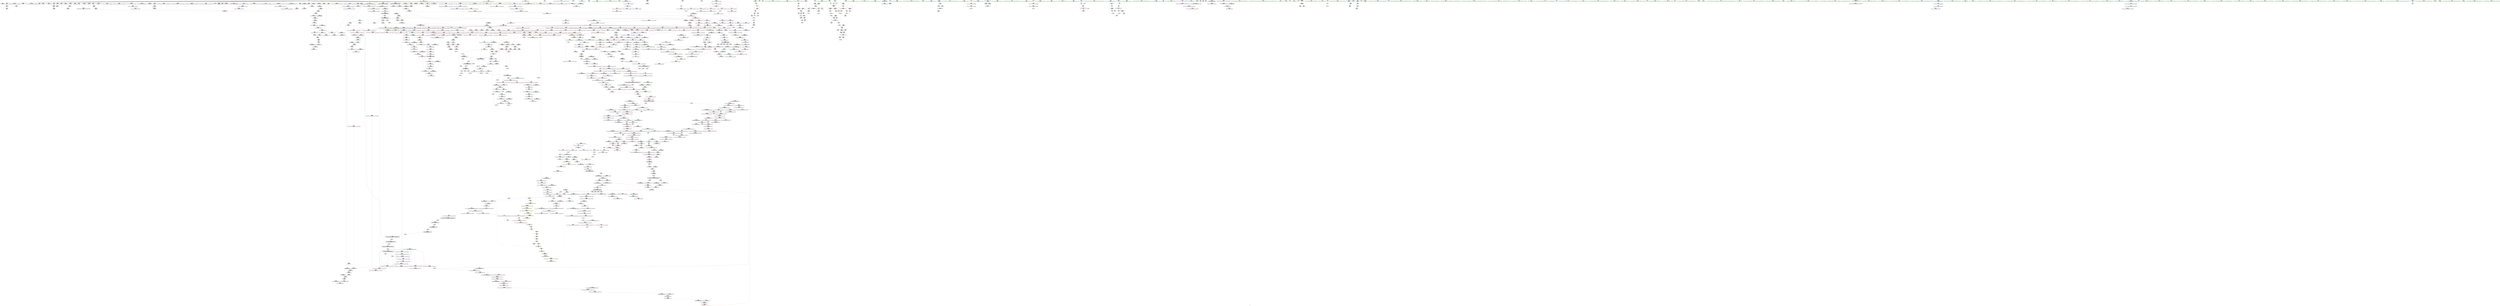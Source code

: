 digraph "SVFG" {
	label="SVFG";

	Node0x562038a6aec0 [shape=record,color=grey,label="{NodeID: 0\nNullPtr|{|<s52>116}}"];
	Node0x562038a6aec0 -> Node0x562038ad34b0[style=solid];
	Node0x562038a6aec0 -> Node0x562038ad35b0[style=solid];
	Node0x562038a6aec0 -> Node0x562038ad3680[style=solid];
	Node0x562038a6aec0 -> Node0x562038ad3750[style=solid];
	Node0x562038a6aec0 -> Node0x562038ad3820[style=solid];
	Node0x562038a6aec0 -> Node0x562038ad38f0[style=solid];
	Node0x562038a6aec0 -> Node0x562038ad39c0[style=solid];
	Node0x562038a6aec0 -> Node0x562038ad3a90[style=solid];
	Node0x562038a6aec0 -> Node0x562038ad3b60[style=solid];
	Node0x562038a6aec0 -> Node0x562038ad3c30[style=solid];
	Node0x562038a6aec0 -> Node0x562038ad3d00[style=solid];
	Node0x562038a6aec0 -> Node0x562038ad3dd0[style=solid];
	Node0x562038a6aec0 -> Node0x562038ad3ea0[style=solid];
	Node0x562038a6aec0 -> Node0x562038ad3f70[style=solid];
	Node0x562038a6aec0 -> Node0x562038ad4040[style=solid];
	Node0x562038a6aec0 -> Node0x562038ad4110[style=solid];
	Node0x562038a6aec0 -> Node0x562038ad41e0[style=solid];
	Node0x562038a6aec0 -> Node0x562038ad42b0[style=solid];
	Node0x562038a6aec0 -> Node0x562038ad4380[style=solid];
	Node0x562038a6aec0 -> Node0x562038ad4450[style=solid];
	Node0x562038a6aec0 -> Node0x562038ad4520[style=solid];
	Node0x562038a6aec0 -> Node0x562038ad45f0[style=solid];
	Node0x562038a6aec0 -> Node0x562038ad46c0[style=solid];
	Node0x562038a6aec0 -> Node0x562038ad4790[style=solid];
	Node0x562038a6aec0 -> Node0x562038ad4860[style=solid];
	Node0x562038a6aec0 -> Node0x562038ad4930[style=solid];
	Node0x562038a6aec0 -> Node0x562038ad4a00[style=solid];
	Node0x562038a6aec0 -> Node0x562038ad4ad0[style=solid];
	Node0x562038a6aec0 -> Node0x562038ad4ba0[style=solid];
	Node0x562038a6aec0 -> Node0x562038ad4c70[style=solid];
	Node0x562038a6aec0 -> Node0x562038ad4d40[style=solid];
	Node0x562038a6aec0 -> Node0x562038ad4e10[style=solid];
	Node0x562038a6aec0 -> Node0x562038ad4ee0[style=solid];
	Node0x562038a6aec0 -> Node0x562038ad4fb0[style=solid];
	Node0x562038a6aec0 -> Node0x562038ad5080[style=solid];
	Node0x562038a6aec0 -> Node0x562038ad5150[style=solid];
	Node0x562038a6aec0 -> Node0x562038ad5220[style=solid];
	Node0x562038a6aec0 -> Node0x562038ad52f0[style=solid];
	Node0x562038a6aec0 -> Node0x562038ad53c0[style=solid];
	Node0x562038a6aec0 -> Node0x562038ad5490[style=solid];
	Node0x562038a6aec0 -> Node0x562038ad5560[style=solid];
	Node0x562038a6aec0 -> Node0x562038ad5630[style=solid];
	Node0x562038a6aec0 -> Node0x562038ad5700[style=solid];
	Node0x562038a6aec0 -> Node0x562038ad57d0[style=solid];
	Node0x562038a6aec0 -> Node0x562038ad58a0[style=solid];
	Node0x562038a6aec0 -> Node0x562038addd30[style=solid];
	Node0x562038a6aec0 -> Node0x562038adde00[style=solid];
	Node0x562038a6aec0 -> Node0x562038added0[style=solid];
	Node0x562038a6aec0 -> Node0x562038affa20[style=solid];
	Node0x562038a6aec0 -> Node0x562038b1e3f0[style=solid];
	Node0x562038a6aec0 -> Node0x562038b23800[style=solid];
	Node0x562038a6aec0 -> Node0x562038aefb70[style=solid];
	Node0x562038a6aec0:s52 -> Node0x562038bd3720[style=solid,color=red];
	Node0x562038ad83b0 [shape=record,color=red,label="{NodeID: 775\n1476\<--1468\n\<--__n.addr\n_ZN9__gnu_cxx13new_allocatorIiE8allocateEmPKv\n}"];
	Node0x562038ad83b0 -> Node0x562038b23b00[style=solid];
	Node0x562038acecb0 [shape=record,color=black,label="{NodeID: 443\n1573\<--1554\n\<--__first\n_ZSt18uninitialized_copyISt13move_iteratorIPiES1_ET0_T_S4_S3_\n}"];
	Node0x562038acecb0 -> Node0x562038ae4ed0[style=solid];
	Node0x562038ac21d0 [shape=record,color=green,label="{NodeID: 111\n600\<--601\n__cxa_begin_catch\<--__cxa_begin_catch_field_insensitive\n}"];
	Node0x562038added0 [shape=record,color=blue, style = dotted,label="{NodeID: 886\n623\<--3\n_M_end_of_storage\<--dummyVal\n_ZNSt12_Vector_baseIiSaIiEE12_Vector_implC2Ev\n}"];
	Node0x562038ae4850 [shape=record,color=purple,label="{NodeID: 554\n1820\<--1524\noffset_0\<--\n}"];
	Node0x562038ae4850 -> Node0x562038b02870[style=solid];
	Node0x562038ac7240 [shape=record,color=green,label="{NodeID: 222\n1385\<--1386\n__b.addr\<--__b.addr_field_insensitive\n_ZSt3maxImERKT_S2_S2_\n}"];
	Node0x562038ac7240 -> Node0x562038aef150[style=solid];
	Node0x562038ac7240 -> Node0x562038aef220[style=solid];
	Node0x562038ac7240 -> Node0x562038b01900[style=solid];
	Node0x562038bd3d60 [shape=record,color=black,label="{NodeID: 2104\n1277 = PHI(995, 1011, )\n0th arg _ZSt34__uninitialized_move_if_noexcept_aIPiS0_SaIiEET0_T_S3_S2_RT1_ }"];
	Node0x562038bd3d60 -> Node0x562038b00f40[style=solid];
	Node0x562038b03160 [shape=record,color=blue, style = dotted,label="{NodeID: 997\n1829\<--1831\noffset_0\<--dummyVal\n_ZNSt20__uninitialized_copyILb1EE13__uninit_copyISt13move_iteratorIPiES3_EET0_T_S6_S5_\n}"];
	Node0x562038b03160 -> Node0x562038ad8ca0[style=dashed];
	Node0x562038aea280 [shape=record,color=red,label="{NodeID: 665\n724\<--718\n\<--__first.addr\n_ZSt8_DestroyIPiEvT_S1_\n|{<s0>58}}"];
	Node0x562038aea280:s0 -> Node0x562038bd9b00[style=solid,color=red];
	Node0x562038ad5490 [shape=record,color=black,label="{NodeID: 333\n1044\<--3\n\<--dummyVal\n_ZNSt6vectorIiSaIiEE17_M_realloc_insertIJiEEEvN9__gnu_cxx17__normal_iteratorIPiS1_EEDpOT_\n}"];
	Node0x562038ad5490 -> Node0x562038afff00[style=solid];
	Node0x562038aa0d00 [shape=record,color=green,label="{NodeID: 1\n5\<--1\n\<--dummyObj\nCan only get source location for instruction, argument, global var or function.}"];
	Node0x562038ad8480 [shape=record,color=red,label="{NodeID: 776\n1484\<--1468\n\<--__n.addr\n_ZN9__gnu_cxx13new_allocatorIiE8allocateEmPKv\n}"];
	Node0x562038ad8480 -> Node0x562038b21880[style=solid];
	Node0x562038aced80 [shape=record,color=black,label="{NodeID: 444\n1576\<--1556\n\<--__last\n_ZSt18uninitialized_copyISt13move_iteratorIPiES1_ET0_T_S4_S3_\n}"];
	Node0x562038aced80 -> Node0x562038ae5070[style=solid];
	Node0x562038ac22d0 [shape=record,color=green,label="{NodeID: 112\n603\<--604\n_ZSt9terminatev\<--_ZSt9terminatev_field_insensitive\n}"];
	Node0x562038addfa0 [shape=record,color=blue,label="{NodeID: 887\n628\<--627\nthis.addr\<--this\n_ZNSaIiEC2Ev\n}"];
	Node0x562038addfa0 -> Node0x562038ae9a60[style=dashed];
	Node0x562038ae4920 [shape=record,color=purple,label="{NodeID: 555\n1821\<--1525\noffset_0\<--\n}"];
	Node0x562038ae4920 -> Node0x562038ada290[style=solid];
	Node0x562038ac7310 [shape=record,color=green,label="{NodeID: 223\n1405\<--1406\n__a.addr\<--__a.addr_field_insensitive\n_ZNSt16allocator_traitsISaIiEE8max_sizeERKS0_\n}"];
	Node0x562038ac7310 -> Node0x562038aef490[style=solid];
	Node0x562038ac7310 -> Node0x562038b01b70[style=solid];
	Node0x562038bd3f70 [shape=record,color=black,label="{NodeID: 2105\n1278 = PHI(999, 1015, )\n1st arg _ZSt34__uninitialized_move_if_noexcept_aIPiS0_SaIiEET0_T_S3_S2_RT1_ }"];
	Node0x562038bd3f70 -> Node0x562038b01010[style=solid];
	Node0x562038b03230 [shape=record,color=blue, style = dotted,label="{NodeID: 998\n1832\<--1834\noffset_0\<--dummyVal\n_ZNSt20__uninitialized_copyILb1EE13__uninit_copyISt13move_iteratorIPiES3_EET0_T_S6_S5_\n}"];
	Node0x562038b03230 -> Node0x562038ad8d70[style=dashed];
	Node0x562038aea350 [shape=record,color=red,label="{NodeID: 666\n725\<--720\n\<--__last.addr\n_ZSt8_DestroyIPiEvT_S1_\n|{<s0>58}}"];
	Node0x562038aea350:s0 -> Node0x562038bd9c40[style=solid,color=red];
	Node0x562038ad5560 [shape=record,color=black,label="{NodeID: 334\n1046\<--3\n\<--dummyVal\n_ZNSt6vectorIiSaIiEE17_M_realloc_insertIJiEEEvN9__gnu_cxx17__normal_iteratorIPiS1_EEDpOT_\n}"];
	Node0x562038ad5560 -> Node0x562038afffd0[style=solid];
	Node0x562038aa1a30 [shape=record,color=green,label="{NodeID: 2\n7\<--1\n.str\<--dummyObj\nGlob }"];
	Node0x562038ad8550 [shape=record,color=red,label="{NodeID: 777\n1527\<--1504\n\<--__result.addr\n_ZSt22__uninitialized_copy_aISt13move_iteratorIPiES1_iET0_T_S4_S3_RSaIT1_E\n|{<s0>122}}"];
	Node0x562038ad8550:s0 -> Node0x562038bd84f0[style=solid,color=red];
	Node0x562038b64db0 [shape=record,color=black,label="{NodeID: 1552\nMR_307V_3 = PHI(MR_307V_4, MR_307V_2, )\npts\{1382 \}\n}"];
	Node0x562038b64db0 -> Node0x562038aeeee0[style=dashed];
	Node0x562038acee50 [shape=record,color=black,label="{NodeID: 445\n1572\<--1562\n\<--agg.tmp\n_ZSt18uninitialized_copyISt13move_iteratorIPiES1_ET0_T_S4_S3_\n}"];
	Node0x562038acee50 -> Node0x562038ae4e00[style=solid];
	Node0x562038ac7820 [shape=record,color=green,label="{NodeID: 113\n611\<--612\nthis.addr\<--this.addr_field_insensitive\n_ZNSt12_Vector_baseIiSaIiEE12_Vector_implC2Ev\n}"];
	Node0x562038ac7820 -> Node0x562038ae9990[style=solid];
	Node0x562038ac7820 -> Node0x562038addc60[style=solid];
	Node0x562038ade070 [shape=record,color=blue,label="{NodeID: 888\n639\<--638\nthis.addr\<--this\n_ZN9__gnu_cxx13new_allocatorIiEC2Ev\n}"];
	Node0x562038ade070 -> Node0x562038ae9b30[style=dashed];
	Node0x562038ae49f0 [shape=record,color=purple,label="{NodeID: 556\n1547\<--1538\ncoerce.dive\<--retval\n_ZSt32__make_move_if_noexcept_iteratorIiSt13move_iteratorIPiEET0_PT_\n}"];
	Node0x562038ae49f0 -> Node0x562038ad8890[style=solid];
	Node0x562038ac73e0 [shape=record,color=green,label="{NodeID: 224\n1411\<--1412\n_ZNK9__gnu_cxx13new_allocatorIiE8max_sizeEv\<--_ZNK9__gnu_cxx13new_allocatorIiE8max_sizeEv_field_insensitive\n}"];
	Node0x562038bd40f0 [shape=record,color=black,label="{NodeID: 2106\n1279 = PHI(1000, 1016, )\n2nd arg _ZSt34__uninitialized_move_if_noexcept_aIPiS0_SaIiEET0_T_S3_S2_RT1_ }"];
	Node0x562038bd40f0 -> Node0x562038b010e0[style=solid];
	Node0x562038b03300 [shape=record,color=blue,label="{NodeID: 999\n1640\<--1627\ncoerce.dive\<--__first.coerce\n_ZSt4copyISt13move_iteratorIPiES1_ET0_T_S4_S3_\n}"];
	Node0x562038b03300 -> Node0x562038ada6a0[style=dashed];
	Node0x562038aea420 [shape=record,color=red,label="{NodeID: 667\n753\<--744\nthis1\<--this.addr\n_ZNSt12_Vector_baseIiSaIiEE13_M_deallocateEPim\n}"];
	Node0x562038aea420 -> Node0x562038ae15f0[style=solid];
	Node0x562038ad5630 [shape=record,color=black,label="{NodeID: 335\n1114\<--3\nlpad.val\<--dummyVal\n_ZNSt6vectorIiSaIiEE17_M_realloc_insertIJiEEEvN9__gnu_cxx17__normal_iteratorIPiS1_EEDpOT_\n}"];
	Node0x562038aa1040 [shape=record,color=green,label="{NodeID: 3\n11\<--1\nstdin\<--dummyObj\nGlob }"];
	Node0x562038ad8620 [shape=record,color=red,label="{NodeID: 778\n1529\<--1528\n\<--coerce.dive3\n_ZSt22__uninitialized_copy_aISt13move_iteratorIPiES1_iET0_T_S4_S3_RSaIT1_E\n|{<s0>122}}"];
	Node0x562038ad8620:s0 -> Node0x562038bd82d0[style=solid,color=red];
	Node0x562038b652b0 [shape=record,color=black,label="{NodeID: 1553\nMR_43V_3 = PHI(MR_43V_4, MR_43V_2, )\npts\{1487 \}\n|{<s0>38}}"];
	Node0x562038b652b0:s0 -> Node0x562038b8ab30[style=dashed,color=blue];
	Node0x562038acef20 [shape=record,color=black,label="{NodeID: 446\n1575\<--1564\n\<--agg.tmp2\n_ZSt18uninitialized_copyISt13move_iteratorIPiES1_ET0_T_S4_S3_\n}"];
	Node0x562038acef20 -> Node0x562038ae4fa0[style=solid];
	Node0x562038ac78b0 [shape=record,color=green,label="{NodeID: 114\n617\<--618\n_ZNSaIiEC2Ev\<--_ZNSaIiEC2Ev_field_insensitive\n}"];
	Node0x562038ade140 [shape=record,color=blue,label="{NodeID: 889\n648\<--645\n__first.addr\<--__first\n_ZSt8_DestroyIPiiEvT_S1_RSaIT0_E\n}"];
	Node0x562038ade140 -> Node0x562038ae9c00[style=dashed];
	Node0x562038ae4ac0 [shape=record,color=purple,label="{NodeID: 557\n1566\<--1554\ncoerce.dive\<--__first\n_ZSt18uninitialized_copyISt13move_iteratorIPiES1_ET0_T_S4_S3_\n}"];
	Node0x562038ae4ac0 -> Node0x562038b02a10[style=solid];
	Node0x562038ac74e0 [shape=record,color=green,label="{NodeID: 225\n1416\<--1417\nthis.addr\<--this.addr_field_insensitive\n_ZNKSt12_Vector_baseIiSaIiEE19_M_get_Tp_allocatorEv\n}"];
	Node0x562038ac74e0 -> Node0x562038aef560[style=solid];
	Node0x562038ac74e0 -> Node0x562038b01c40[style=solid];
	Node0x562038bd4270 [shape=record,color=black,label="{NodeID: 2107\n1280 = PHI(1002, 1018, )\n3rd arg _ZSt34__uninitialized_move_if_noexcept_aIPiS0_SaIiEET0_T_S3_S2_RT1_ }"];
	Node0x562038bd4270 -> Node0x562038b011b0[style=solid];
	Node0x562038b033d0 [shape=record,color=blue,label="{NodeID: 1000\n1642\<--1628\ncoerce.dive1\<--__last.coerce\n_ZSt4copyISt13move_iteratorIPiES1_ET0_T_S4_S3_\n}"];
	Node0x562038b033d0 -> Node0x562038ada770[style=dashed];
	Node0x562038aea4f0 [shape=record,color=red,label="{NodeID: 668\n754\<--746\n\<--__p.addr\n_ZNSt12_Vector_baseIiSaIiEE13_M_deallocateEPim\n}"];
	Node0x562038aea4f0 -> Node0x562038b23800[style=solid];
	Node0x562038ad5700 [shape=record,color=black,label="{NodeID: 336\n1115\<--3\nlpad.val43\<--dummyVal\n_ZNSt6vectorIiSaIiEE17_M_realloc_insertIJiEEEvN9__gnu_cxx17__normal_iteratorIPiS1_EEDpOT_\n}"];
	Node0x562038aa1100 [shape=record,color=green,label="{NodeID: 4\n12\<--1\n.str.1\<--dummyObj\nGlob }"];
	Node0x562038ad86f0 [shape=record,color=red,label="{NodeID: 779\n1531\<--1530\n\<--coerce.dive4\n_ZSt22__uninitialized_copy_aISt13move_iteratorIPiES1_iET0_T_S4_S3_RSaIT1_E\n|{<s0>122}}"];
	Node0x562038ad86f0:s0 -> Node0x562038bd83e0[style=solid,color=red];
	Node0x562038b657b0 [shape=record,color=black,label="{NodeID: 1554\nMR_246V_2 = PHI(MR_246V_3, MR_246V_1, )\npts\{8460000 \}\n}"];
	Node0x562038aceff0 [shape=record,color=black,label="{NodeID: 447\n1550\<--1583\n_ZSt18uninitialized_copyISt13move_iteratorIPiES1_ET0_T_S4_S3__ret\<--call\n_ZSt18uninitialized_copyISt13move_iteratorIPiES1_ET0_T_S4_S3_\n|{<s0>122}}"];
	Node0x562038aceff0:s0 -> Node0x562038bd3220[style=solid,color=blue];
	Node0x562038ac7980 [shape=record,color=green,label="{NodeID: 115\n628\<--629\nthis.addr\<--this.addr_field_insensitive\n_ZNSaIiEC2Ev\n}"];
	Node0x562038ac7980 -> Node0x562038ae9a60[style=solid];
	Node0x562038ac7980 -> Node0x562038addfa0[style=solid];
	Node0x562038ade210 [shape=record,color=blue,label="{NodeID: 890\n650\<--646\n__last.addr\<--__last\n_ZSt8_DestroyIPiiEvT_S1_RSaIT0_E\n}"];
	Node0x562038ade210 -> Node0x562038ae9cd0[style=dashed];
	Node0x562038ae4b90 [shape=record,color=purple,label="{NodeID: 558\n1568\<--1556\ncoerce.dive1\<--__last\n_ZSt18uninitialized_copyISt13move_iteratorIPiES1_ET0_T_S4_S3_\n}"];
	Node0x562038ae4b90 -> Node0x562038b02ae0[style=solid];
	Node0x562038ac75b0 [shape=record,color=green,label="{NodeID: 226\n1425\<--1426\nthis.addr\<--this.addr_field_insensitive\n_ZNK9__gnu_cxx13new_allocatorIiE8max_sizeEv\n}"];
	Node0x562038ac75b0 -> Node0x562038ad7e00[style=solid];
	Node0x562038ac75b0 -> Node0x562038b01d10[style=solid];
	Node0x562038bd43f0 [shape=record,color=black,label="{NodeID: 2108\n1379 = PHI(1174, )\n0th arg _ZSt3maxImERKT_S2_S2_ }"];
	Node0x562038bd43f0 -> Node0x562038b01830[style=solid];
	Node0x562038b034a0 [shape=record,color=blue,label="{NodeID: 1001\n1634\<--1629\n__result.addr\<--__result\n_ZSt4copyISt13move_iteratorIPiES1_ET0_T_S4_S3_\n}"];
	Node0x562038b034a0 -> Node0x562038ad8e40[style=dashed];
	Node0x562038aea5c0 [shape=record,color=red,label="{NodeID: 669\n759\<--746\n\<--__p.addr\n_ZNSt12_Vector_baseIiSaIiEE13_M_deallocateEPim\n|{<s0>59}}"];
	Node0x562038aea5c0:s0 -> Node0x562038bd39a0[style=solid,color=red];
	Node0x562038ad57d0 [shape=record,color=black,label="{NodeID: 337\n1117\<--3\n\<--dummyVal\n_ZNSt6vectorIiSaIiEE17_M_realloc_insertIJiEEEvN9__gnu_cxx17__normal_iteratorIPiS1_EEDpOT_\n}"];
	Node0x562038aa11c0 [shape=record,color=green,label="{NodeID: 5\n19\<--1\n\<--dummyObj\nCan only get source location for instruction, argument, global var or function.}"];
	Node0x562038ad87c0 [shape=record,color=red,label="{NodeID: 780\n1543\<--1540\n\<--__i.addr\n_ZSt32__make_move_if_noexcept_iteratorIiSt13move_iteratorIPiEET0_PT_\n|{<s0>123}}"];
	Node0x562038ad87c0:s0 -> Node0x562038bdb980[style=solid,color=red];
	Node0x562038b65cb0 [shape=record,color=black,label="{NodeID: 1555\nMR_29V_3 = PHI(MR_29V_5, MR_29V_2, )\npts\{260 \}\n}"];
	Node0x562038b65cb0 -> Node0x562038ae7b80[style=dashed];
	Node0x562038b65cb0 -> Node0x562038ae7c50[style=dashed];
	Node0x562038b65cb0 -> Node0x562038ae7d20[style=dashed];
	Node0x562038b65cb0 -> Node0x562038adc190[style=dashed];
	Node0x562038b65cb0 -> Node0x562038adc5a0[style=dashed];
	Node0x562038b65cb0 -> Node0x562038b65cb0[style=dashed];
	Node0x562038acf0c0 [shape=record,color=black,label="{NodeID: 448\n1612\<--1596\n\<--__first\n_ZNSt20__uninitialized_copyILb1EE13__uninit_copyISt13move_iteratorIPiES3_EET0_T_S6_S5_\n}"];
	Node0x562038acf0c0 -> Node0x562038ae5550[style=solid];
	Node0x562038ac7a50 [shape=record,color=green,label="{NodeID: 116\n634\<--635\n_ZN9__gnu_cxx13new_allocatorIiEC2Ev\<--_ZN9__gnu_cxx13new_allocatorIiEC2Ev_field_insensitive\n}"];
	Node0x562038ade2e0 [shape=record,color=blue,label="{NodeID: 891\n652\<--647\n.addr\<--\n_ZSt8_DestroyIPiiEvT_S1_RSaIT0_E\n}"];
	Node0x562038ae4c60 [shape=record,color=purple,label="{NodeID: 559\n1579\<--1562\ncoerce.dive3\<--agg.tmp\n_ZSt18uninitialized_copyISt13move_iteratorIPiES1_ET0_T_S4_S3_\n}"];
	Node0x562038ae4c60 -> Node0x562038ad8a30[style=solid];
	Node0x562038ac7680 [shape=record,color=green,label="{NodeID: 227\n1434\<--1435\nthis.addr\<--this.addr_field_insensitive\n_ZN9__gnu_cxx17__normal_iteratorIPiSt6vectorIiSaIiEEEC2ERKS1_\n}"];
	Node0x562038ac7680 -> Node0x562038ad7ed0[style=solid];
	Node0x562038ac7680 -> Node0x562038b01de0[style=solid];
	Node0x562038bd4500 [shape=record,color=black,label="{NodeID: 2109\n1380 = PHI(1168, )\n1st arg _ZSt3maxImERKT_S2_S2_ }"];
	Node0x562038bd4500 -> Node0x562038b01900[style=solid];
	Node0x562038b03570 [shape=record,color=blue, style = dotted,label="{NodeID: 1002\n1835\<--1837\noffset_0\<--dummyVal\n_ZSt4copyISt13move_iteratorIPiES1_ET0_T_S4_S3_\n}"];
	Node0x562038b03570 -> Node0x562038ad8f10[style=dashed];
	Node0x562038aea690 [shape=record,color=red,label="{NodeID: 670\n760\<--748\n\<--__n.addr\n_ZNSt12_Vector_baseIiSaIiEE13_M_deallocateEPim\n|{<s0>59}}"];
	Node0x562038aea690:s0 -> Node0x562038bd3ae0[style=solid,color=red];
	Node0x562038ad58a0 [shape=record,color=black,label="{NodeID: 338\n1118\<--3\n\<--dummyVal\n_ZNSt6vectorIiSaIiEE17_M_realloc_insertIJiEEEvN9__gnu_cxx17__normal_iteratorIPiS1_EEDpOT_\n|{<s0>93}}"];
	Node0x562038ad58a0:s0 -> Node0x562038bd8d90[style=solid,color=red];
	Node0x562038aa1b90 [shape=record,color=green,label="{NodeID: 6\n25\<--1\n.str.2\<--dummyObj\nGlob }"];
	Node0x562038ad8890 [shape=record,color=red,label="{NodeID: 781\n1548\<--1547\n\<--coerce.dive\n_ZSt32__make_move_if_noexcept_iteratorIiSt13move_iteratorIPiEET0_PT_\n}"];
	Node0x562038ad8890 -> Node0x562038acebe0[style=solid];
	Node0x562038b661b0 [shape=record,color=black,label="{NodeID: 1556\nMR_31V_3 = PHI(MR_31V_5, MR_31V_2, )\npts\{262 \}\n}"];
	Node0x562038b661b0 -> Node0x562038ae7df0[style=dashed];
	Node0x562038b661b0 -> Node0x562038adc260[style=dashed];
	Node0x562038b661b0 -> Node0x562038adc4d0[style=dashed];
	Node0x562038b661b0 -> Node0x562038b661b0[style=dashed];
	Node0x562038acf190 [shape=record,color=black,label="{NodeID: 449\n1615\<--1598\n\<--__last\n_ZNSt20__uninitialized_copyILb1EE13__uninit_copyISt13move_iteratorIPiES3_EET0_T_S6_S5_\n}"];
	Node0x562038acf190 -> Node0x562038ae56f0[style=solid];
	Node0x562038ac7b50 [shape=record,color=green,label="{NodeID: 117\n639\<--640\nthis.addr\<--this.addr_field_insensitive\n_ZN9__gnu_cxx13new_allocatorIiEC2Ev\n}"];
	Node0x562038ac7b50 -> Node0x562038ae9b30[style=solid];
	Node0x562038ac7b50 -> Node0x562038ade070[style=solid];
	Node0x562038ade3b0 [shape=record,color=blue,label="{NodeID: 892\n665\<--664\nthis.addr\<--this\n_ZNSt12_Vector_baseIiSaIiEE19_M_get_Tp_allocatorEv\n}"];
	Node0x562038ade3b0 -> Node0x562038ae9da0[style=dashed];
	Node0x562038b72230 [shape=record,color=yellow,style=double,label="{NodeID: 1667\n37V_1 = ENCHI(MR_37V_0)\npts\{268 \}\nFun[_Z7parseviNSt7__cxx1112basic_stringIcSt11char_traitsIcESaIcEEE]}"];
	Node0x562038b72230 -> Node0x562038adc330[style=dashed];
	Node0x562038ae4d30 [shape=record,color=purple,label="{NodeID: 560\n1581\<--1564\ncoerce.dive4\<--agg.tmp2\n_ZSt18uninitialized_copyISt13move_iteratorIPiES1_ET0_T_S4_S3_\n}"];
	Node0x562038ae4d30 -> Node0x562038ad8b00[style=solid];
	Node0x562038ac7750 [shape=record,color=green,label="{NodeID: 228\n1436\<--1437\n__i.addr\<--__i.addr_field_insensitive\n_ZN9__gnu_cxx17__normal_iteratorIPiSt6vectorIiSaIiEEEC2ERKS1_\n}"];
	Node0x562038ac7750 -> Node0x562038ad7fa0[style=solid];
	Node0x562038ac7750 -> Node0x562038b01eb0[style=solid];
	Node0x562038bd4610 [shape=record,color=black,label="{NodeID: 2110\n161 = PHI(237, )\n0th arg _Z7getLineB5cxx11v }"];
	Node0x562038b03640 [shape=record,color=blue, style = dotted,label="{NodeID: 1003\n1838\<--1840\noffset_0\<--dummyVal\n_ZSt4copyISt13move_iteratorIPiES1_ET0_T_S4_S3_\n}"];
	Node0x562038b03640 -> Node0x562038ad8fe0[style=dashed];
	Node0x562038aea760 [shape=record,color=red,label="{NodeID: 671\n771\<--768\nthis1\<--this.addr\n_ZNSt12_Vector_baseIiSaIiEE12_Vector_implD2Ev\n}"];
	Node0x562038aea760 -> Node0x562038ad71d0[style=solid];
	Node0x562038ad5970 [shape=record,color=black,label="{NodeID: 339\n560\<--5\nmain_ret\<--\nmain\n}"];
	Node0x562038aa1c50 [shape=record,color=green,label="{NodeID: 7\n27\<--1\n.str.3\<--dummyObj\nGlob }"];
	Node0x562038ad8960 [shape=record,color=red,label="{NodeID: 782\n1578\<--1558\n\<--__result.addr\n_ZSt18uninitialized_copyISt13move_iteratorIPiES1_ET0_T_S4_S3_\n|{<s0>126}}"];
	Node0x562038ad8960:s0 -> Node0x562038bdaa00[style=solid,color=red];
	Node0x562038b666b0 [shape=record,color=black,label="{NodeID: 1557\nMR_35V_3 = PHI(MR_35V_4, MR_35V_2, )\npts\{266 \}\n}"];
	Node0x562038b666b0 -> Node0x562038ae7f90[style=dashed];
	Node0x562038b666b0 -> Node0x562038ae8060[style=dashed];
	Node0x562038b666b0 -> Node0x562038ae8130[style=dashed];
	Node0x562038b666b0 -> Node0x562038ae8200[style=dashed];
	Node0x562038b666b0 -> Node0x562038ae82d0[style=dashed];
	Node0x562038b666b0 -> Node0x562038adc670[style=dashed];
	Node0x562038acf260 [shape=record,color=black,label="{NodeID: 450\n1611\<--1602\n\<--agg.tmp\n_ZNSt20__uninitialized_copyILb1EE13__uninit_copyISt13move_iteratorIPiES3_EET0_T_S6_S5_\n}"];
	Node0x562038acf260 -> Node0x562038ae5480[style=solid];
	Node0x562038ac7c20 [shape=record,color=green,label="{NodeID: 118\n648\<--649\n__first.addr\<--__first.addr_field_insensitive\n_ZSt8_DestroyIPiiEvT_S1_RSaIT0_E\n}"];
	Node0x562038ac7c20 -> Node0x562038ae9c00[style=solid];
	Node0x562038ac7c20 -> Node0x562038ade140[style=solid];
	Node0x562038ade480 [shape=record,color=blue,label="{NodeID: 893\n674\<--673\nthis.addr\<--this\n_ZNSt12_Vector_baseIiSaIiEED2Ev\n}"];
	Node0x562038ade480 -> Node0x562038ae9e70[style=dashed];
	Node0x562038b72310 [shape=record,color=yellow,style=double,label="{NodeID: 1668\n39V_1 = ENCHI(MR_39V_0)\npts\{270 \}\nFun[_Z7parseviNSt7__cxx1112basic_stringIcSt11char_traitsIcESaIcEEE]}"];
	Node0x562038b72310 -> Node0x562038adc400[style=dashed];
	Node0x562038ae4e00 [shape=record,color=purple,label="{NodeID: 561\n1823\<--1572\noffset_0\<--\n}"];
	Node0x562038ae4e00 -> Node0x562038b02d50[style=solid];
	Node0x562038acfce0 [shape=record,color=green,label="{NodeID: 229\n1449\<--1450\n__a.addr\<--__a.addr_field_insensitive\n_ZNSt16allocator_traitsISaIiEE8allocateERS0_m\n}"];
	Node0x562038acfce0 -> Node0x562038ad8140[style=solid];
	Node0x562038acfce0 -> Node0x562038b02050[style=solid];
	Node0x562038bd48d0 [shape=record,color=black,label="{NodeID: 2111\n1496 = PHI(1310, )\n0th arg _ZSt22__uninitialized_copy_aISt13move_iteratorIPiES1_iET0_T_S4_S3_RSaIT1_E }"];
	Node0x562038bd48d0 -> Node0x562038b02460[style=solid];
	Node0x562038b03710 [shape=record,color=blue,label="{NodeID: 1004\n1668\<--1665\n__first.addr\<--__first\n_ZSt14__copy_move_a2ILb1EPiS0_ET1_T0_S2_S1_\n}"];
	Node0x562038b03710 -> Node0x562038ad90b0[style=dashed];
	Node0x562038aea830 [shape=record,color=red,label="{NodeID: 672\n790\<--781\n\<--__a.addr\n_ZNSt16allocator_traitsISaIiEE10deallocateERS0_Pim\n}"];
	Node0x562038aea830 -> Node0x562038ad72a0[style=solid];
	Node0x562038ad5a40 [shape=record,color=black,label="{NodeID: 340\n49\<--48\nconv\<--call\n_Z4bitcx\n}"];
	Node0x562038ad5a40 -> Node0x562038b20500[style=solid];
	Node0x562038aa1d10 [shape=record,color=green,label="{NodeID: 8\n29\<--1\n.str.4\<--dummyObj\nGlob }"];
	Node0x562038ad8a30 [shape=record,color=red,label="{NodeID: 783\n1580\<--1579\n\<--coerce.dive3\n_ZSt18uninitialized_copyISt13move_iteratorIPiES1_ET0_T_S4_S3_\n|{<s0>126}}"];
	Node0x562038ad8a30:s0 -> Node0x562038bda780[style=solid,color=red];
	Node0x562038b66bb0 [shape=record,color=black,label="{NodeID: 1558\nMR_41V_2 = PHI(MR_41V_4, MR_41V_1, )\npts\{272 \}\n}"];
	Node0x562038b66bb0 -> Node0x562038adc0c0[style=dashed];
	Node0x562038b66bb0 -> Node0x562038b66bb0[style=dashed];
	Node0x562038acf330 [shape=record,color=black,label="{NodeID: 451\n1614\<--1604\n\<--agg.tmp2\n_ZNSt20__uninitialized_copyILb1EE13__uninit_copyISt13move_iteratorIPiES3_EET0_T_S6_S5_\n}"];
	Node0x562038acf330 -> Node0x562038ae5620[style=solid];
	Node0x562038ac7cf0 [shape=record,color=green,label="{NodeID: 119\n650\<--651\n__last.addr\<--__last.addr_field_insensitive\n_ZSt8_DestroyIPiiEvT_S1_RSaIT0_E\n}"];
	Node0x562038ac7cf0 -> Node0x562038ae9cd0[style=solid];
	Node0x562038ac7cf0 -> Node0x562038ade210[style=solid];
	Node0x562038ade550 [shape=record,color=blue,label="{NodeID: 894\n676\<--705\nexn.slot\<--\n_ZNSt12_Vector_baseIiSaIiEED2Ev\n}"];
	Node0x562038ade550 -> Node0x562038ae9f40[style=dashed];
	Node0x562038ae4ed0 [shape=record,color=purple,label="{NodeID: 562\n1824\<--1573\noffset_0\<--\n}"];
	Node0x562038ae4ed0 -> Node0x562038ada360[style=solid];
	Node0x562038acfdb0 [shape=record,color=green,label="{NodeID: 230\n1451\<--1452\n__n.addr\<--__n.addr_field_insensitive\n_ZNSt16allocator_traitsISaIiEE8allocateERS0_m\n}"];
	Node0x562038acfdb0 -> Node0x562038ad8210[style=solid];
	Node0x562038acfdb0 -> Node0x562038b02120[style=solid];
	Node0x562038bd49e0 [shape=record,color=black,label="{NodeID: 2112\n1497 = PHI(1312, )\n1st arg _ZSt22__uninitialized_copy_aISt13move_iteratorIPiES1_iET0_T_S4_S3_RSaIT1_E }"];
	Node0x562038bd49e0 -> Node0x562038b02530[style=solid];
	Node0x562038b037e0 [shape=record,color=blue,label="{NodeID: 1005\n1670\<--1666\n__last.addr\<--__last\n_ZSt14__copy_move_a2ILb1EPiS0_ET1_T0_S2_S1_\n}"];
	Node0x562038b037e0 -> Node0x562038ad9180[style=dashed];
	Node0x562038aea900 [shape=record,color=red,label="{NodeID: 673\n792\<--783\n\<--__p.addr\n_ZNSt16allocator_traitsISaIiEE10deallocateERS0_Pim\n|{<s0>61}}"];
	Node0x562038aea900:s0 -> Node0x562038bdca00[style=solid,color=red];
	Node0x562038ad5b10 [shape=record,color=black,label="{NodeID: 341\n55\<--54\nconv1\<--cond\n_Z4bitcx\n}"];
	Node0x562038ad5b10 -> Node0x562038ad5be0[style=solid];
	Node0x562038aa1dd0 [shape=record,color=green,label="{NodeID: 9\n31\<--1\n.str.5\<--dummyObj\nGlob }"];
	Node0x562038ad8b00 [shape=record,color=red,label="{NodeID: 784\n1582\<--1581\n\<--coerce.dive4\n_ZSt18uninitialized_copyISt13move_iteratorIPiES1_ET0_T_S4_S3_\n|{<s0>126}}"];
	Node0x562038ad8b00:s0 -> Node0x562038bda8c0[style=solid,color=red];
	Node0x562038b670b0 [shape=record,color=black,label="{NodeID: 1559\nMR_43V_2 = PHI(MR_43V_4, MR_43V_1, )\npts\{1487 \}\n|{|<s1>26}}"];
	Node0x562038b670b0 -> Node0x562038b670b0[style=dashed];
	Node0x562038b670b0:s1 -> Node0x562038b6c770[style=dashed,color=red];
	Node0x562038acf400 [shape=record,color=black,label="{NodeID: 452\n1592\<--1622\n_ZNSt20__uninitialized_copyILb1EE13__uninit_copyISt13move_iteratorIPiES3_EET0_T_S6_S5__ret\<--call\n_ZNSt20__uninitialized_copyILb1EE13__uninit_copyISt13move_iteratorIPiES3_EET0_T_S6_S5_\n|{<s0>126}}"];
	Node0x562038acf400:s0 -> Node0x562038bd3360[style=solid,color=blue];
	Node0x562038ac7dc0 [shape=record,color=green,label="{NodeID: 120\n652\<--653\n.addr\<--.addr_field_insensitive\n_ZSt8_DestroyIPiiEvT_S1_RSaIT0_E\n}"];
	Node0x562038ac7dc0 -> Node0x562038ade2e0[style=solid];
	Node0x562038ade620 [shape=record,color=blue,label="{NodeID: 895\n678\<--707\nehselector.slot\<--\n_ZNSt12_Vector_baseIiSaIiEED2Ev\n}"];
	Node0x562038ae4fa0 [shape=record,color=purple,label="{NodeID: 563\n1826\<--1575\noffset_0\<--\n}"];
	Node0x562038ae4fa0 -> Node0x562038b02e20[style=solid];
	Node0x562038acfe80 [shape=record,color=green,label="{NodeID: 231\n1459\<--1460\n_ZN9__gnu_cxx13new_allocatorIiE8allocateEmPKv\<--_ZN9__gnu_cxx13new_allocatorIiE8allocateEmPKv_field_insensitive\n}"];
	Node0x562038bd4af0 [shape=record,color=black,label="{NodeID: 2113\n1498 = PHI(1307, )\n2nd arg _ZSt22__uninitialized_copy_aISt13move_iteratorIPiES1_iET0_T_S4_S3_RSaIT1_E }"];
	Node0x562038bd4af0 -> Node0x562038b02600[style=solid];
	Node0x562038b038b0 [shape=record,color=blue,label="{NodeID: 1006\n1672\<--1667\n__result.addr\<--__result\n_ZSt14__copy_move_a2ILb1EPiS0_ET1_T0_S2_S1_\n}"];
	Node0x562038b038b0 -> Node0x562038ad9250[style=dashed];
	Node0x562038aea9d0 [shape=record,color=red,label="{NodeID: 674\n793\<--785\n\<--__n.addr\n_ZNSt16allocator_traitsISaIiEE10deallocateERS0_Pim\n|{<s0>61}}"];
	Node0x562038aea9d0:s0 -> Node0x562038bdcb40[style=solid,color=red];
	Node0x562038ad5be0 [shape=record,color=black,label="{NodeID: 342\n35\<--55\n_Z4bitcx_ret\<--conv1\n_Z4bitcx\n|{<s0>1}}"];
	Node0x562038ad5be0:s0 -> Node0x562038bce510[style=solid,color=blue];
	Node0x562038aa1e90 [shape=record,color=green,label="{NodeID: 10\n42\<--1\n\<--dummyObj\nCan only get source location for instruction, argument, global var or function.}"];
	Node0x562038ad8bd0 [shape=record,color=red,label="{NodeID: 785\n1617\<--1600\n\<--__result.addr\n_ZNSt20__uninitialized_copyILb1EE13__uninit_copyISt13move_iteratorIPiES3_EET0_T_S6_S5_\n|{<s0>129}}"];
	Node0x562038ad8bd0:s0 -> Node0x562038bd4f30[style=solid,color=red];
	Node0x562038acf4d0 [shape=record,color=black,label="{NodeID: 453\n1646\<--1630\n\<--__first\n_ZSt4copyISt13move_iteratorIPiES1_ET0_T_S4_S3_\n}"];
	Node0x562038acf4d0 -> Node0x562038ae5bd0[style=solid];
	Node0x562038ac7e90 [shape=record,color=green,label="{NodeID: 121\n660\<--661\n_ZSt8_DestroyIPiEvT_S1_\<--_ZSt8_DestroyIPiEvT_S1__field_insensitive\n}"];
	Node0x562038ade6f0 [shape=record,color=blue,label="{NodeID: 896\n718\<--716\n__first.addr\<--__first\n_ZSt8_DestroyIPiEvT_S1_\n}"];
	Node0x562038ade6f0 -> Node0x562038aea280[style=dashed];
	Node0x562038ae5070 [shape=record,color=purple,label="{NodeID: 564\n1827\<--1576\noffset_0\<--\n}"];
	Node0x562038ae5070 -> Node0x562038ada430[style=solid];
	Node0x562038acff80 [shape=record,color=green,label="{NodeID: 232\n1466\<--1467\nthis.addr\<--this.addr_field_insensitive\n_ZN9__gnu_cxx13new_allocatorIiE8allocateEmPKv\n}"];
	Node0x562038acff80 -> Node0x562038ad82e0[style=solid];
	Node0x562038acff80 -> Node0x562038b021f0[style=solid];
	Node0x562038bd4c00 [shape=record,color=black,label="{NodeID: 2114\n1499 = PHI(1308, )\n3rd arg _ZSt22__uninitialized_copy_aISt13move_iteratorIPiES1_iET0_T_S4_S3_RSaIT1_E }"];
	Node0x562038bd4c00 -> Node0x562038b026d0[style=solid];
	Node0x562038b03980 [shape=record,color=blue,label="{NodeID: 1007\n1693\<--1690\ncoerce.dive\<--__it.coerce\n_ZSt12__miter_baseIPiEDTcl12__miter_basecldtfp_4baseEEESt13move_iteratorIT_E\n|{<s0>139}}"];
	Node0x562038b03980:s0 -> Node0x562038b75200[style=dashed,color=red];
	Node0x562038aeaaa0 [shape=record,color=red,label="{NodeID: 675\n811\<--802\nthis1\<--this.addr\n_ZN9__gnu_cxx13new_allocatorIiE10deallocateEPim\n}"];
	Node0x562038ad5cb0 [shape=record,color=black,label="{NodeID: 343\n59\<--79\n_Z3gcdxx_ret\<--cond\n_Z3gcdxx\n|{<s0>2}}"];
	Node0x562038ad5cb0:s0 -> Node0x562038bc06e0[style=solid,color=blue];
	Node0x562038aa1f90 [shape=record,color=green,label="{NodeID: 11\n47\<--1\n\<--dummyObj\nCan only get source location for instruction, argument, global var or function.|{<s0>71}}"];
	Node0x562038aa1f90:s0 -> Node0x562038bd89f0[style=solid,color=red];
	Node0x562038ad8ca0 [shape=record,color=red,label="{NodeID: 786\n1619\<--1618\n\<--coerce.dive3\n_ZNSt20__uninitialized_copyILb1EE13__uninit_copyISt13move_iteratorIPiES3_EET0_T_S6_S5_\n|{<s0>129}}"];
	Node0x562038ad8ca0:s0 -> Node0x562038bd4d10[style=solid,color=red];
	Node0x562038acf5a0 [shape=record,color=black,label="{NodeID: 454\n1654\<--1632\n\<--__last\n_ZSt4copyISt13move_iteratorIPiES1_ET0_T_S4_S3_\n}"];
	Node0x562038acf5a0 -> Node0x562038ae5d70[style=solid];
	Node0x562038ac7f90 [shape=record,color=green,label="{NodeID: 122\n665\<--666\nthis.addr\<--this.addr_field_insensitive\n_ZNSt12_Vector_baseIiSaIiEE19_M_get_Tp_allocatorEv\n}"];
	Node0x562038ac7f90 -> Node0x562038ae9da0[style=solid];
	Node0x562038ac7f90 -> Node0x562038ade3b0[style=solid];
	Node0x562038ade7c0 [shape=record,color=blue,label="{NodeID: 897\n720\<--717\n__last.addr\<--__last\n_ZSt8_DestroyIPiEvT_S1_\n}"];
	Node0x562038ade7c0 -> Node0x562038aea350[style=dashed];
	Node0x562038ae5140 [shape=record,color=purple,label="{NodeID: 565\n1606\<--1596\ncoerce.dive\<--__first\n_ZNSt20__uninitialized_copyILb1EE13__uninit_copyISt13move_iteratorIPiES3_EET0_T_S6_S5_\n}"];
	Node0x562038ae5140 -> Node0x562038b02ef0[style=solid];
	Node0x562038ad0050 [shape=record,color=green,label="{NodeID: 233\n1468\<--1469\n__n.addr\<--__n.addr_field_insensitive\n_ZN9__gnu_cxx13new_allocatorIiE8allocateEmPKv\n}"];
	Node0x562038ad0050 -> Node0x562038ad83b0[style=solid];
	Node0x562038ad0050 -> Node0x562038ad8480[style=solid];
	Node0x562038ad0050 -> Node0x562038b022c0[style=solid];
	Node0x562038bd4d10 [shape=record,color=black,label="{NodeID: 2115\n1627 = PHI(1619, )\n0th arg _ZSt4copyISt13move_iteratorIPiES1_ET0_T_S4_S3_ }"];
	Node0x562038bd4d10 -> Node0x562038b03300[style=solid];
	Node0x562038b03a50 [shape=record,color=blue,label="{NodeID: 1008\n1706\<--1703\n__first.addr\<--__first\n_ZSt13__copy_move_aILb1EPiS0_ET1_T0_S2_S1_\n}"];
	Node0x562038b03a50 -> Node0x562038ad9320[style=dashed];
	Node0x562038aeab70 [shape=record,color=red,label="{NodeID: 676\n812\<--804\n\<--__p.addr\n_ZN9__gnu_cxx13new_allocatorIiE10deallocateEPim\n}"];
	Node0x562038aeab70 -> Node0x562038ad7370[style=solid];
	Node0x562038ad5d80 [shape=record,color=black,label="{NodeID: 344\n188\<--185\nconv\<--call1\n_Z7getLineB5cxx11v\n}"];
	Node0x562038ad5d80 -> Node0x562038adb7d0[style=solid];
	Node0x562038aa2090 [shape=record,color=green,label="{NodeID: 12\n98\<--1\n\<--dummyObj\nCan only get source location for instruction, argument, global var or function.}"];
	Node0x562038ad8d70 [shape=record,color=red,label="{NodeID: 787\n1621\<--1620\n\<--coerce.dive4\n_ZNSt20__uninitialized_copyILb1EE13__uninit_copyISt13move_iteratorIPiES3_EET0_T_S6_S5_\n|{<s0>129}}"];
	Node0x562038ad8d70:s0 -> Node0x562038bd4e20[style=solid,color=red];
	Node0x562038b67fb0 [shape=record,color=black,label="{NodeID: 1562\nMR_123V_3 = PHI(MR_123V_2, MR_123V_4, )\npts\{505 \}\n}"];
	Node0x562038b67fb0 -> Node0x562038ae9310[style=dashed];
	Node0x562038b67fb0 -> Node0x562038ae93e0[style=dashed];
	Node0x562038b67fb0 -> Node0x562038ae94b0[style=dashed];
	Node0x562038b67fb0 -> Node0x562038add780[style=dashed];
	Node0x562038acf670 [shape=record,color=black,label="{NodeID: 455\n1645\<--1636\n\<--agg.tmp\n_ZSt4copyISt13move_iteratorIPiES1_ET0_T_S4_S3_\n}"];
	Node0x562038acf670 -> Node0x562038ae5b00[style=solid];
	Node0x562038ac8060 [shape=record,color=green,label="{NodeID: 123\n674\<--675\nthis.addr\<--this.addr_field_insensitive\n_ZNSt12_Vector_baseIiSaIiEED2Ev\n}"];
	Node0x562038ac8060 -> Node0x562038ae9e70[style=solid];
	Node0x562038ac8060 -> Node0x562038ade480[style=solid];
	Node0x562038ade890 [shape=record,color=blue,label="{NodeID: 898\n733\<--731\n.addr\<--\n_ZNSt12_Destroy_auxILb1EE9__destroyIPiEEvT_S3_\n}"];
	Node0x562038ae5210 [shape=record,color=purple,label="{NodeID: 566\n1608\<--1598\ncoerce.dive1\<--__last\n_ZNSt20__uninitialized_copyILb1EE13__uninit_copyISt13move_iteratorIPiES3_EET0_T_S6_S5_\n}"];
	Node0x562038ae5210 -> Node0x562038b02fc0[style=solid];
	Node0x562038ad0120 [shape=record,color=green,label="{NodeID: 234\n1470\<--1471\n.addr\<--.addr_field_insensitive\n_ZN9__gnu_cxx13new_allocatorIiE8allocateEmPKv\n}"];
	Node0x562038ad0120 -> Node0x562038b02390[style=solid];
	Node0x562038bd4e20 [shape=record,color=black,label="{NodeID: 2116\n1628 = PHI(1621, )\n1st arg _ZSt4copyISt13move_iteratorIPiES1_ET0_T_S4_S3_ }"];
	Node0x562038bd4e20 -> Node0x562038b033d0[style=solid];
	Node0x562038b03b20 [shape=record,color=blue,label="{NodeID: 1009\n1708\<--1704\n__last.addr\<--__last\n_ZSt13__copy_move_aILb1EPiS0_ET1_T0_S2_S1_\n}"];
	Node0x562038b03b20 -> Node0x562038ad93f0[style=dashed];
	Node0x562038aeac40 [shape=record,color=red,label="{NodeID: 677\n825\<--822\nthis1\<--this.addr\n_ZNSaIiED2Ev\n}"];
	Node0x562038aeac40 -> Node0x562038ad7440[style=solid];
	Node0x562038ad5e50 [shape=record,color=black,label="{NodeID: 345\n191\<--190\nconv2\<--\n_Z7getLineB5cxx11v\n}"];
	Node0x562038ad5e50 -> Node0x562038b22900[style=solid];
	Node0x562038aa2190 [shape=record,color=green,label="{NodeID: 13\n114\<--1\n\<--dummyObj\nCan only get source location for instruction, argument, global var or function.}"];
	Node0x562038ad8e40 [shape=record,color=red,label="{NodeID: 788\n1659\<--1634\n\<--__result.addr\n_ZSt4copyISt13move_iteratorIPiES1_ET0_T_S4_S3_\n|{<s0>134}}"];
	Node0x562038ad8e40:s0 -> Node0x562038bdc600[style=solid,color=red];
	Node0x562038b684b0 [shape=record,color=black,label="{NodeID: 1563\nMR_125V_3 = PHI(MR_125V_2, MR_125V_4, )\npts\{507 \}\n}"];
	Node0x562038b684b0 -> Node0x562038ae9580[style=dashed];
	Node0x562038b684b0 -> Node0x562038ae9650[style=dashed];
	Node0x562038b684b0 -> Node0x562038add5e0[style=dashed];
	Node0x562038acf740 [shape=record,color=black,label="{NodeID: 456\n1653\<--1638\n\<--agg.tmp3\n_ZSt4copyISt13move_iteratorIPiES1_ET0_T_S4_S3_\n}"];
	Node0x562038acf740 -> Node0x562038ae5ca0[style=solid];
	Node0x562038ac8130 [shape=record,color=green,label="{NodeID: 124\n676\<--677\nexn.slot\<--exn.slot_field_insensitive\n_ZNSt12_Vector_baseIiSaIiEED2Ev\n}"];
	Node0x562038ac8130 -> Node0x562038ae9f40[style=solid];
	Node0x562038ac8130 -> Node0x562038ade550[style=solid];
	Node0x562038ade960 [shape=record,color=blue,label="{NodeID: 899\n735\<--732\n.addr1\<--\n_ZNSt12_Destroy_auxILb1EE9__destroyIPiEEvT_S3_\n}"];
	Node0x562038b728b0 [shape=record,color=yellow,style=double,label="{NodeID: 1674\n107V_1 = ENCHI(MR_107V_0)\npts\{463 \}\nFun[_ZNSt6vectorIiSaIiEED2Ev]}"];
	Node0x562038b728b0 -> Node0x562038add030[style=dashed];
	Node0x562038ae52e0 [shape=record,color=purple,label="{NodeID: 567\n1618\<--1602\ncoerce.dive3\<--agg.tmp\n_ZNSt20__uninitialized_copyILb1EE13__uninit_copyISt13move_iteratorIPiES3_EET0_T_S6_S5_\n}"];
	Node0x562038ae52e0 -> Node0x562038ad8ca0[style=solid];
	Node0x562038ad01f0 [shape=record,color=green,label="{NodeID: 235\n1481\<--1482\n_ZSt17__throw_bad_allocv\<--_ZSt17__throw_bad_allocv_field_insensitive\n}"];
	Node0x562038bd4f30 [shape=record,color=black,label="{NodeID: 2117\n1629 = PHI(1617, )\n2nd arg _ZSt4copyISt13move_iteratorIPiES1_ET0_T_S4_S3_ }"];
	Node0x562038bd4f30 -> Node0x562038b034a0[style=solid];
	Node0x562038b03bf0 [shape=record,color=blue,label="{NodeID: 1010\n1710\<--1705\n__result.addr\<--__result\n_ZSt13__copy_move_aILb1EPiS0_ET1_T0_S2_S1_\n}"];
	Node0x562038b03bf0 -> Node0x562038ad94c0[style=dashed];
	Node0x562038aead10 [shape=record,color=red,label="{NodeID: 678\n836\<--833\nthis1\<--this.addr\n_ZN9__gnu_cxx13new_allocatorIiED2Ev\n}"];
	Node0x562038ad5f20 [shape=record,color=black,label="{NodeID: 346\n204\<--203\nconv3\<--\n_Z7getLineB5cxx11v\n}"];
	Node0x562038ad5f20 -> Node0x562038b23080[style=solid];
	Node0x562038aa2290 [shape=record,color=green,label="{NodeID: 14\n193\<--1\n\<--dummyObj\nCan only get source location for instruction, argument, global var or function.}"];
	Node0x562038ad8f10 [shape=record,color=red,label="{NodeID: 789\n1649\<--1648\n\<--coerce.dive2\n_ZSt4copyISt13move_iteratorIPiES1_ET0_T_S4_S3_\n|{<s0>131}}"];
	Node0x562038ad8f10:s0 -> Node0x562038bd7820[style=solid,color=red];
	Node0x562038acf810 [shape=record,color=black,label="{NodeID: 457\n1626\<--1660\n_ZSt4copyISt13move_iteratorIPiES1_ET0_T_S4_S3__ret\<--call6\n_ZSt4copyISt13move_iteratorIPiES1_ET0_T_S4_S3_\n|{<s0>129}}"];
	Node0x562038acf810:s0 -> Node0x562038bd34a0[style=solid,color=blue];
	Node0x562038ac8200 [shape=record,color=green,label="{NodeID: 125\n678\<--679\nehselector.slot\<--ehselector.slot_field_insensitive\n_ZNSt12_Vector_baseIiSaIiEED2Ev\n}"];
	Node0x562038ac8200 -> Node0x562038ade620[style=solid];
	Node0x562038adea30 [shape=record,color=blue,label="{NodeID: 900\n744\<--741\nthis.addr\<--this\n_ZNSt12_Vector_baseIiSaIiEE13_M_deallocateEPim\n}"];
	Node0x562038adea30 -> Node0x562038aea420[style=dashed];
	Node0x562038b72990 [shape=record,color=yellow,style=double,label="{NodeID: 1675\n109V_1 = ENCHI(MR_109V_0)\npts\{465 \}\nFun[_ZNSt6vectorIiSaIiEED2Ev]}"];
	Node0x562038b72990 -> Node0x562038add100[style=dashed];
	Node0x562038ae53b0 [shape=record,color=purple,label="{NodeID: 568\n1620\<--1604\ncoerce.dive4\<--agg.tmp2\n_ZNSt20__uninitialized_copyILb1EE13__uninit_copyISt13move_iteratorIPiES3_EET0_T_S6_S5_\n}"];
	Node0x562038ae53b0 -> Node0x562038ad8d70[style=solid];
	Node0x562038ad02f0 [shape=record,color=green,label="{NodeID: 236\n1486\<--1487\ncall2\<--call2_field_insensitive\n_ZN9__gnu_cxx13new_allocatorIiE8allocateEmPKv\n}"];
	Node0x562038ad02f0 -> Node0x562038ace630[style=solid];
	Node0x562038bd5040 [shape=record,color=black,label="{NodeID: 2118\n627 = PHI(615, )\n0th arg _ZNSaIiEC2Ev }"];
	Node0x562038bd5040 -> Node0x562038addfa0[style=solid];
	Node0x562038b03cc0 [shape=record,color=blue,label="{NodeID: 1011\n1712\<--341\n__simple\<--\n_ZSt13__copy_move_aILb1EPiS0_ET1_T0_S2_S1_\n}"];
	Node0x562038aeade0 [shape=record,color=red,label="{NodeID: 679\n849\<--841\nthis1\<--this.addr\n_ZNSt6vectorIiSaIiEE12emplace_backIJiEEEvDpOT_\n|{|<s5>66|<s6>68}}"];
	Node0x562038aeade0 -> Node0x562038ad7510[style=solid];
	Node0x562038aeade0 -> Node0x562038ad75e0[style=solid];
	Node0x562038aeade0 -> Node0x562038ad76b0[style=solid];
	Node0x562038aeade0 -> Node0x562038ad7780[style=solid];
	Node0x562038aeade0 -> Node0x562038ad7850[style=solid];
	Node0x562038aeade0:s5 -> Node0x562038bd5330[style=solid,color=red];
	Node0x562038aeade0:s6 -> Node0x562038bd58d0[style=solid,color=red];
	Node0x562038ad5ff0 [shape=record,color=black,label="{NodeID: 347\n236\<--243\n_Z6getNumv_ret\<--call1\n_Z6getNumv\n}"];
	Node0x562038aa2390 [shape=record,color=green,label="{NodeID: 15\n206\<--1\n\<--dummyObj\nCan only get source location for instruction, argument, global var or function.}"];
	Node0x562038ad8fe0 [shape=record,color=red,label="{NodeID: 790\n1657\<--1656\n\<--coerce.dive4\n_ZSt4copyISt13move_iteratorIPiES1_ET0_T_S4_S3_\n|{<s0>133}}"];
	Node0x562038ad8fe0:s0 -> Node0x562038bd7820[style=solid,color=red];
	Node0x562038b68eb0 [shape=record,color=black,label="{NodeID: 1565\nMR_121V_3 = PHI(MR_121V_2, MR_121V_4, )\npts\{503 \}\n}"];
	Node0x562038b68eb0 -> Node0x562038ae9170[style=dashed];
	Node0x562038b68eb0 -> Node0x562038ae9240[style=dashed];
	Node0x562038b68eb0 -> Node0x562038add6b0[style=dashed];
	Node0x562038acf8e0 [shape=record,color=black,label="{NodeID: 458\n1664\<--1685\n_ZSt14__copy_move_a2ILb1EPiS0_ET1_T0_S2_S1__ret\<--call3\n_ZSt14__copy_move_a2ILb1EPiS0_ET1_T0_S2_S1_\n|{<s0>134}}"];
	Node0x562038acf8e0:s0 -> Node0x562038bcfb60[style=solid,color=blue];
	Node0x562038ac82d0 [shape=record,color=green,label="{NodeID: 126\n697\<--698\n_ZNSt12_Vector_baseIiSaIiEE13_M_deallocateEPim\<--_ZNSt12_Vector_baseIiSaIiEE13_M_deallocateEPim_field_insensitive\n}"];
	Node0x562038b8ab30 [shape=record,color=yellow,style=double,label="{NodeID: 2008\n43V_2 = CSCHI(MR_43V_1)\npts\{1487 \}\nCS[]|{<s0>26}}"];
	Node0x562038b8ab30:s0 -> Node0x562038b670b0[style=dashed,color=blue];
	Node0x562038adeb00 [shape=record,color=blue,label="{NodeID: 901\n746\<--742\n__p.addr\<--__p\n_ZNSt12_Vector_baseIiSaIiEE13_M_deallocateEPim\n}"];
	Node0x562038adeb00 -> Node0x562038aea4f0[style=dashed];
	Node0x562038adeb00 -> Node0x562038aea5c0[style=dashed];
	Node0x562038ae5480 [shape=record,color=purple,label="{NodeID: 569\n1829\<--1611\noffset_0\<--\n}"];
	Node0x562038ae5480 -> Node0x562038b03160[style=solid];
	Node0x562038ad03c0 [shape=record,color=green,label="{NodeID: 237\n1488\<--1489\n_Znwm\<--_Znwm_field_insensitive\n}"];
	Node0x562038bd5150 [shape=record,color=black,label="{NodeID: 2119\n767 = PHI(699, 709, )\n0th arg _ZNSt12_Vector_baseIiSaIiEE12_Vector_implD2Ev }"];
	Node0x562038bd5150 -> Node0x562038adeca0[style=solid];
	Node0x562038b03d90 [shape=record,color=blue,label="{NodeID: 1012\n1727\<--1726\n__it.addr\<--__it\n_ZSt12__niter_baseIPiET_S1_\n}"];
	Node0x562038b03d90 -> Node0x562038ad9590[style=dashed];
	Node0x562038aeaeb0 [shape=record,color=red,label="{NodeID: 680\n867\<--843\n\<--__args.addr\n_ZNSt6vectorIiSaIiEE12emplace_backIJiEEEvDpOT_\n|{<s0>64}}"];
	Node0x562038aeaeb0:s0 -> Node0x562038bdab40[style=solid,color=red];
	Node0x562038ad60c0 [shape=record,color=black,label="{NodeID: 348\n294\<--291\nconv\<--call1\n_Z7parseviNSt7__cxx1112basic_stringIcSt11char_traitsIcESaIcEEE\n}"];
	Node0x562038ad60c0 -> Node0x562038b23500[style=solid];
	Node0x562038aa2490 [shape=record,color=green,label="{NodeID: 16\n210\<--1\n\<--dummyObj\nCan only get source location for instruction, argument, global var or function.}"];
	Node0x562038ad90b0 [shape=record,color=red,label="{NodeID: 791\n1677\<--1668\n\<--__first.addr\n_ZSt14__copy_move_a2ILb1EPiS0_ET1_T0_S2_S1_\n|{<s0>135}}"];
	Node0x562038ad90b0:s0 -> Node0x562038bd8600[style=solid,color=red];
	Node0x562038b693b0 [shape=record,color=black,label="{NodeID: 1566\nMR_18V_4 = PHI(MR_18V_5, MR_18V_3, )\npts\{163 \}\n}"];
	Node0x562038b693b0 -> Node0x562038ae76a0[style=dashed];
	Node0x562038acf9b0 [shape=record,color=black,label="{NodeID: 459\n1689\<--1698\n_ZSt12__miter_baseIPiEDTcl12__miter_basecldtfp_4baseEEESt13move_iteratorIT_E_ret\<--call1\n_ZSt12__miter_baseIPiEDTcl12__miter_basecldtfp_4baseEEESt13move_iteratorIT_E\n|{<s0>131|<s1>133}}"];
	Node0x562038acf9b0:s0 -> Node0x562038bcf850[style=solid,color=blue];
	Node0x562038acf9b0:s1 -> Node0x562038bcfa20[style=solid,color=blue];
	Node0x562038ac83d0 [shape=record,color=green,label="{NodeID: 127\n701\<--702\n_ZNSt12_Vector_baseIiSaIiEE12_Vector_implD2Ev\<--_ZNSt12_Vector_baseIiSaIiEE12_Vector_implD2Ev_field_insensitive\n}"];
	Node0x562038adebd0 [shape=record,color=blue,label="{NodeID: 902\n748\<--743\n__n.addr\<--__n\n_ZNSt12_Vector_baseIiSaIiEE13_M_deallocateEPim\n}"];
	Node0x562038adebd0 -> Node0x562038aea690[style=dashed];
	Node0x562038b72b80 [shape=record,color=yellow,style=double,label="{NodeID: 1677\n160V_1 = ENCHI(MR_160V_0)\npts\{15390000 \}\nFun[_ZSt32__make_move_if_noexcept_iteratorIiSt13move_iteratorIPiEET0_PT_]|{<s0>123}}"];
	Node0x562038b72b80:s0 -> Node0x562038b045b0[style=dashed,color=red];
	Node0x562038ae5550 [shape=record,color=purple,label="{NodeID: 570\n1830\<--1612\noffset_0\<--\n}"];
	Node0x562038ae5550 -> Node0x562038ada500[style=solid];
	Node0x562038ad04c0 [shape=record,color=green,label="{NodeID: 238\n1500\<--1501\n__first\<--__first_field_insensitive\n_ZSt22__uninitialized_copy_aISt13move_iteratorIPiES1_iET0_T_S4_S3_RSaIT1_E\n}"];
	Node0x562038ad04c0 -> Node0x562038ace7d0[style=solid];
	Node0x562038ad04c0 -> Node0x562038ae4370[style=solid];
	Node0x562038bd5330 [shape=record,color=black,label="{NodeID: 2120\n1124 = PHI(849, )\n0th arg _ZNSt6vectorIiSaIiEE3endEv }"];
	Node0x562038bd5330 -> Node0x562038b00310[style=solid];
	Node0x562038b03e60 [shape=record,color=blue,label="{NodeID: 1013\n1736\<--1733\n__first.addr\<--__first\n_ZNSt11__copy_moveILb1ELb1ESt26random_access_iterator_tagE8__copy_mIiEEPT_PKS3_S6_S4_\n}"];
	Node0x562038b03e60 -> Node0x562038ad9660[style=dashed];
	Node0x562038b03e60 -> Node0x562038ad9730[style=dashed];
	Node0x562038aeaf80 [shape=record,color=red,label="{NodeID: 681\n886\<--843\n\<--__args.addr\n_ZNSt6vectorIiSaIiEE12emplace_backIJiEEEvDpOT_\n|{<s0>67}}"];
	Node0x562038aeaf80:s0 -> Node0x562038bdab40[style=solid,color=red];
	Node0x562038ad6190 [shape=record,color=black,label="{NodeID: 349\n298\<--297\nconv2\<--\n_Z7parseviNSt7__cxx1112basic_stringIcSt11char_traitsIcESaIcEEE\n}"];
	Node0x562038aa2590 [shape=record,color=green,label="{NodeID: 17\n283\<--1\n\<--dummyObj\nCan only get source location for instruction, argument, global var or function.}"];
	Node0x562038ad9180 [shape=record,color=red,label="{NodeID: 792\n1681\<--1670\n\<--__last.addr\n_ZSt14__copy_move_a2ILb1EPiS0_ET1_T0_S2_S1_\n|{<s0>136}}"];
	Node0x562038ad9180:s0 -> Node0x562038bd8600[style=solid,color=red];
	Node0x562038b698b0 [shape=record,color=black,label="{NodeID: 1567\nMR_20V_5 = PHI(MR_20V_2, MR_20V_3, )\npts\{165 \}\n}"];
	Node0x562038acfa80 [shape=record,color=black,label="{NodeID: 460\n1702\<--1721\n_ZSt13__copy_move_aILb1EPiS0_ET1_T0_S2_S1__ret\<--call\n_ZSt13__copy_move_aILb1EPiS0_ET1_T0_S2_S1_\n|{<s0>138}}"];
	Node0x562038acfa80:s0 -> Node0x562038bd0060[style=solid,color=blue];
	Node0x562038ac84d0 [shape=record,color=green,label="{NodeID: 128\n718\<--719\n__first.addr\<--__first.addr_field_insensitive\n_ZSt8_DestroyIPiEvT_S1_\n}"];
	Node0x562038ac84d0 -> Node0x562038aea280[style=solid];
	Node0x562038ac84d0 -> Node0x562038ade6f0[style=solid];
	Node0x562038adeca0 [shape=record,color=blue,label="{NodeID: 903\n768\<--767\nthis.addr\<--this\n_ZNSt12_Vector_baseIiSaIiEE12_Vector_implD2Ev\n}"];
	Node0x562038adeca0 -> Node0x562038aea760[style=dashed];
	Node0x562038b72c60 [shape=record,color=yellow,style=double,label="{NodeID: 1678\n43V_1 = ENCHI(MR_43V_0)\npts\{1487 \}\nFun[_ZSt18uninitialized_copyISt13move_iteratorIPiES1_ET0_T_S4_S3_]|{<s0>126}}"];
	Node0x562038b72c60:s0 -> Node0x562038b75500[style=dashed,color=red];
	Node0x562038ae5620 [shape=record,color=purple,label="{NodeID: 571\n1832\<--1614\noffset_0\<--\n}"];
	Node0x562038ae5620 -> Node0x562038b03230[style=solid];
	Node0x562038ad0590 [shape=record,color=green,label="{NodeID: 239\n1502\<--1503\n__last\<--__last_field_insensitive\n_ZSt22__uninitialized_copy_aISt13move_iteratorIPiES1_iET0_T_S4_S3_RSaIT1_E\n}"];
	Node0x562038ad0590 -> Node0x562038ace8a0[style=solid];
	Node0x562038ad0590 -> Node0x562038ae4440[style=solid];
	Node0x562038bd5440 [shape=record,color=black,label="{NodeID: 2121\n1404 = PHI(1350, )\n0th arg _ZNSt16allocator_traitsISaIiEE8max_sizeERKS0_ }"];
	Node0x562038bd5440 -> Node0x562038b01b70[style=solid];
	Node0x562038b03f30 [shape=record,color=blue,label="{NodeID: 1014\n1738\<--1734\n__last.addr\<--__last\n_ZNSt11__copy_moveILb1ELb1ESt26random_access_iterator_tagE8__copy_mIiEEPT_PKS3_S6_S4_\n}"];
	Node0x562038b03f30 -> Node0x562038ad9800[style=dashed];
	Node0x562038aeb050 [shape=record,color=red,label="{NodeID: 682\n853\<--852\n\<--_M_finish\n_ZNSt6vectorIiSaIiEE12emplace_backIJiEEEvDpOT_\n}"];
	Node0x562038aeb050 -> Node0x562038b23980[style=solid];
	Node0x562038ad6260 [shape=record,color=black,label="{NodeID: 350\n303\<--302\nconv4\<--\n_Z7parseviNSt7__cxx1112basic_stringIcSt11char_traitsIcESaIcEEE\n}"];
	Node0x562038ad6260 -> Node0x562038aefe70[style=solid];
	Node0x562038aa2690 [shape=record,color=green,label="{NodeID: 18\n305\<--1\n\<--dummyObj\nCan only get source location for instruction, argument, global var or function.}"];
	Node0x562038ad9250 [shape=record,color=red,label="{NodeID: 793\n1683\<--1672\n\<--__result.addr\n_ZSt14__copy_move_a2ILb1EPiS0_ET1_T0_S2_S1_\n|{<s0>137}}"];
	Node0x562038ad9250:s0 -> Node0x562038bd8600[style=solid,color=red];
	Node0x562038b69db0 [shape=record,color=black,label="{NodeID: 1568\nMR_26V_3 = PHI(MR_26V_4, MR_26V_2, )\npts\{171 \}\n}"];
	Node0x562038acfb50 [shape=record,color=black,label="{NodeID: 461\n1725\<--1730\n_ZSt12__niter_baseIPiET_S1__ret\<--\n_ZSt12__niter_baseIPiET_S1_\n|{<s0>135|<s1>136|<s2>137}}"];
	Node0x562038acfb50:s0 -> Node0x562038bcfca0[style=solid,color=blue];
	Node0x562038acfb50:s1 -> Node0x562038bcfde0[style=solid,color=blue];
	Node0x562038acfb50:s2 -> Node0x562038bcff20[style=solid,color=blue];
	Node0x562038ac85a0 [shape=record,color=green,label="{NodeID: 129\n720\<--721\n__last.addr\<--__last.addr_field_insensitive\n_ZSt8_DestroyIPiEvT_S1_\n}"];
	Node0x562038ac85a0 -> Node0x562038aea350[style=solid];
	Node0x562038ac85a0 -> Node0x562038ade7c0[style=solid];
	Node0x562038b8af50 [shape=record,color=yellow,style=double,label="{NodeID: 2011\n43V_2 = CSCHI(MR_43V_1)\npts\{1487 \}\nCS[]|{<s0>79}}"];
	Node0x562038b8af50:s0 -> Node0x562038b6e020[style=dashed,color=red];
	Node0x562038aded70 [shape=record,color=blue,label="{NodeID: 904\n781\<--778\n__a.addr\<--__a\n_ZNSt16allocator_traitsISaIiEE10deallocateERS0_Pim\n}"];
	Node0x562038aded70 -> Node0x562038aea830[style=dashed];
	Node0x562038ae56f0 [shape=record,color=purple,label="{NodeID: 572\n1833\<--1615\noffset_0\<--\n}"];
	Node0x562038ae56f0 -> Node0x562038ada5d0[style=solid];
	Node0x562038ad0660 [shape=record,color=green,label="{NodeID: 240\n1504\<--1505\n__result.addr\<--__result.addr_field_insensitive\n_ZSt22__uninitialized_copy_aISt13move_iteratorIPiES1_iET0_T_S4_S3_RSaIT1_E\n}"];
	Node0x562038ad0660 -> Node0x562038ad8550[style=solid];
	Node0x562038ad0660 -> Node0x562038b02600[style=solid];
	Node0x562038bd5550 [shape=record,color=black,label="{NodeID: 2122\n1318 = PHI(935, 935, 1227, 1230, )\n0th arg _ZNK9__gnu_cxx17__normal_iteratorIPiSt6vectorIiSaIiEEE4baseEv }"];
	Node0x562038bd5550 -> Node0x562038b01420[style=solid];
	Node0x562038b04000 [shape=record,color=blue,label="{NodeID: 1015\n1740\<--1735\n__result.addr\<--__result\n_ZNSt11__copy_moveILb1ELb1ESt26random_access_iterator_tagE8__copy_mIiEEPT_PKS3_S6_S4_\n}"];
	Node0x562038b04000 -> Node0x562038ad98d0[style=dashed];
	Node0x562038b04000 -> Node0x562038ad99a0[style=dashed];
	Node0x562038aeb120 [shape=record,color=red,label="{NodeID: 683\n857\<--856\n\<--_M_end_of_storage\n_ZNSt6vectorIiSaIiEE12emplace_backIJiEEEvDpOT_\n}"];
	Node0x562038aeb120 -> Node0x562038b23980[style=solid];
	Node0x562038ad6330 [shape=record,color=black,label="{NodeID: 351\n308\<--307\ntobool\<--\n_Z7parseviNSt7__cxx1112basic_stringIcSt11char_traitsIcESaIcEEE\n}"];
	Node0x562038aa2790 [shape=record,color=green,label="{NodeID: 19\n338\<--1\n\<--dummyObj\nCan only get source location for instruction, argument, global var or function.}"];
	Node0x562038ad9320 [shape=record,color=red,label="{NodeID: 794\n1718\<--1706\n\<--__first.addr\n_ZSt13__copy_move_aILb1EPiS0_ET1_T0_S2_S1_\n|{<s0>141}}"];
	Node0x562038ad9320:s0 -> Node0x562038bd5c00[style=solid,color=red];
	Node0x562038acfc20 [shape=record,color=black,label="{NodeID: 462\n1749\<--1747\nsub.ptr.lhs.cast\<--\n_ZNSt11__copy_moveILb1ELb1ESt26random_access_iterator_tagE8__copy_mIiEEPT_PKS3_S6_S4_\n}"];
	Node0x562038acfc20 -> Node0x562038b20380[style=solid];
	Node0x562038ac8670 [shape=record,color=green,label="{NodeID: 130\n727\<--728\n_ZNSt12_Destroy_auxILb1EE9__destroyIPiEEvT_S3_\<--_ZNSt12_Destroy_auxILb1EE9__destroyIPiEEvT_S3__field_insensitive\n}"];
	Node0x562038b8b0b0 [shape=record,color=yellow,style=double,label="{NodeID: 2012\n43V_2 = CSCHI(MR_43V_1)\npts\{1487 \}\nCS[]|{<s0>129}}"];
	Node0x562038b8b0b0:s0 -> Node0x562038b8c290[style=dashed,color=blue];
	Node0x562038adee40 [shape=record,color=blue,label="{NodeID: 905\n783\<--779\n__p.addr\<--__p\n_ZNSt16allocator_traitsISaIiEE10deallocateERS0_Pim\n}"];
	Node0x562038adee40 -> Node0x562038aea900[style=dashed];
	Node0x562038ae57c0 [shape=record,color=purple,label="{NodeID: 573\n1640\<--1630\ncoerce.dive\<--__first\n_ZSt4copyISt13move_iteratorIPiES1_ET0_T_S4_S3_\n}"];
	Node0x562038ae57c0 -> Node0x562038b03300[style=solid];
	Node0x562038ad0730 [shape=record,color=green,label="{NodeID: 241\n1506\<--1507\n.addr\<--.addr_field_insensitive\n_ZSt22__uninitialized_copy_aISt13move_iteratorIPiES1_iET0_T_S4_S3_RSaIT1_E\n}"];
	Node0x562038ad0730 -> Node0x562038b026d0[style=solid];
	Node0x562038bd58d0 [shape=record,color=black,label="{NodeID: 2123\n932 = PHI(849, )\n0th arg _ZNSt6vectorIiSaIiEE17_M_realloc_insertIJiEEEvN9__gnu_cxx17__normal_iteratorIPiS1_EEDpOT_ }"];
	Node0x562038bd58d0 -> Node0x562038adfc10[style=solid];
	Node0x562038b040d0 [shape=record,color=blue,label="{NodeID: 1016\n1742\<--1752\n_Num\<--sub.ptr.div\n_ZNSt11__copy_moveILb1ELb1ESt26random_access_iterator_tagE8__copy_mIiEEPT_PKS3_S6_S4_\n}"];
	Node0x562038b040d0 -> Node0x562038ad9a70[style=dashed];
	Node0x562038b040d0 -> Node0x562038ad9b40[style=dashed];
	Node0x562038b040d0 -> Node0x562038ad9c10[style=dashed];
	Node0x562038aeb1f0 [shape=record,color=red,label="{NodeID: 684\n866\<--865\n\<--_M_finish5\n_ZNSt6vectorIiSaIiEE12emplace_backIJiEEEvDpOT_\n|{<s0>65}}"];
	Node0x562038aeb1f0:s0 -> Node0x562038bd9530[style=solid,color=red];
	Node0x562038ad6400 [shape=record,color=black,label="{NodeID: 352\n333\<--332\nconv8\<--\n_Z7parseviNSt7__cxx1112basic_stringIcSt11char_traitsIcESaIcEEE\n}"];
	Node0x562038aa2890 [shape=record,color=green,label="{NodeID: 20\n341\<--1\n\<--dummyObj\nCan only get source location for instruction, argument, global var or function.}"];
	Node0x562038ad93f0 [shape=record,color=red,label="{NodeID: 795\n1719\<--1708\n\<--__last.addr\n_ZSt13__copy_move_aILb1EPiS0_ET1_T0_S2_S1_\n|{<s0>141}}"];
	Node0x562038ad93f0:s0 -> Node0x562038bd5d10[style=solid,color=red];
	Node0x562038adfe60 [shape=record,color=black,label="{NodeID: 463\n1750\<--1748\nsub.ptr.rhs.cast\<--\n_ZNSt11__copy_moveILb1ELb1ESt26random_access_iterator_tagE8__copy_mIiEEPT_PKS3_S6_S4_\n}"];
	Node0x562038adfe60 -> Node0x562038b20380[style=solid];
	Node0x562038ac8770 [shape=record,color=green,label="{NodeID: 131\n733\<--734\n.addr\<--.addr_field_insensitive\n_ZNSt12_Destroy_auxILb1EE9__destroyIPiEEvT_S3_\n}"];
	Node0x562038ac8770 -> Node0x562038ade890[style=solid];
	Node0x562038b8b210 [shape=record,color=yellow,style=double,label="{NodeID: 2013\n43V_2 = CSCHI(MR_43V_1)\npts\{1487 \}\nCS[]|{<s0>134}}"];
	Node0x562038b8b210:s0 -> Node0x562038b8b0b0[style=dashed,color=blue];
	Node0x562038adef10 [shape=record,color=blue,label="{NodeID: 906\n785\<--780\n__n.addr\<--__n\n_ZNSt16allocator_traitsISaIiEE10deallocateERS0_Pim\n}"];
	Node0x562038adef10 -> Node0x562038aea9d0[style=dashed];
	Node0x562038ae5890 [shape=record,color=purple,label="{NodeID: 574\n1642\<--1632\ncoerce.dive1\<--__last\n_ZSt4copyISt13move_iteratorIPiES1_ET0_T_S4_S3_\n}"];
	Node0x562038ae5890 -> Node0x562038b033d0[style=solid];
	Node0x562038ad0800 [shape=record,color=green,label="{NodeID: 242\n1508\<--1509\nagg.tmp\<--agg.tmp_field_insensitive\n_ZSt22__uninitialized_copy_aISt13move_iteratorIPiES1_iET0_T_S4_S3_RSaIT1_E\n}"];
	Node0x562038ad0800 -> Node0x562038ace970[style=solid];
	Node0x562038ad0800 -> Node0x562038ae4510[style=solid];
	Node0x562038bd59e0 [shape=record,color=black,label="{NodeID: 2124\n933 = PHI(889, )\n1st arg _ZNSt6vectorIiSaIiEE17_M_realloc_insertIJiEEEvN9__gnu_cxx17__normal_iteratorIPiS1_EEDpOT_ }"];
	Node0x562038bd59e0 -> Node0x562038adfb40[style=solid];
	Node0x562038b041a0 [shape=record,color=blue, style = dotted,label="{NodeID: 1017\n1841\<--1843\noffset_0\<--dummyVal\n_ZNSt11__copy_moveILb1ELb1ESt26random_access_iterator_tagE8__copy_mIiEEPT_PKS3_S6_S4_\n}"];
	Node0x562038b041a0 -> Node0x562038b6c0b0[style=dashed];
	Node0x562038aeb2c0 [shape=record,color=red,label="{NodeID: 685\n877\<--876\n\<--_M_finish7\n_ZNSt6vectorIiSaIiEE12emplace_backIJiEEEvDpOT_\n}"];
	Node0x562038aeb2c0 -> Node0x562038ae1fb0[style=solid];
	Node0x562038ad64d0 [shape=record,color=black,label="{NodeID: 353\n336\<--335\nconv11\<--\n_Z7parseviNSt7__cxx1112basic_stringIcSt11char_traitsIcESaIcEEE\n}"];
	Node0x562038ad64d0 -> Node0x562038aefcf0[style=solid];
	Node0x562038aa2990 [shape=record,color=green,label="{NodeID: 21\n352\<--1\n\<--dummyObj\nCan only get source location for instruction, argument, global var or function.}"];
	Node0x562038ad94c0 [shape=record,color=red,label="{NodeID: 796\n1720\<--1710\n\<--__result.addr\n_ZSt13__copy_move_aILb1EPiS0_ET1_T0_S2_S1_\n|{<s0>141}}"];
	Node0x562038ad94c0:s0 -> Node0x562038bd5e20[style=solid,color=red];
	Node0x562038adff30 [shape=record,color=black,label="{NodeID: 464\n1758\<--1757\n\<--\n_ZNSt11__copy_moveILb1ELb1ESt26random_access_iterator_tagE8__copy_mIiEEPT_PKS3_S6_S4_\n}"];
	Node0x562038adff30 -> Node0x562038ae5f10[style=solid];
	Node0x562038ac8840 [shape=record,color=green,label="{NodeID: 132\n735\<--736\n.addr1\<--.addr1_field_insensitive\n_ZNSt12_Destroy_auxILb1EE9__destroyIPiEEvT_S3_\n}"];
	Node0x562038ac8840 -> Node0x562038ade960[style=solid];
	Node0x562038b8b370 [shape=record,color=yellow,style=double,label="{NodeID: 2014\n43V_2 = CSCHI(MR_43V_1)\npts\{1487 \}\nCS[]|{<s0>138}}"];
	Node0x562038b8b370:s0 -> Node0x562038b8b210[style=dashed,color=blue];
	Node0x562038adefe0 [shape=record,color=blue,label="{NodeID: 907\n802\<--799\nthis.addr\<--this\n_ZN9__gnu_cxx13new_allocatorIiE10deallocateEPim\n}"];
	Node0x562038adefe0 -> Node0x562038aeaaa0[style=dashed];
	Node0x562038ae5960 [shape=record,color=purple,label="{NodeID: 575\n1648\<--1636\ncoerce.dive2\<--agg.tmp\n_ZSt4copyISt13move_iteratorIPiES1_ET0_T_S4_S3_\n}"];
	Node0x562038ae5960 -> Node0x562038ad8f10[style=solid];
	Node0x562038ad08d0 [shape=record,color=green,label="{NodeID: 243\n1510\<--1511\nagg.tmp2\<--agg.tmp2_field_insensitive\n_ZSt22__uninitialized_copy_aISt13move_iteratorIPiES1_iET0_T_S4_S3_RSaIT1_E\n}"];
	Node0x562038ad08d0 -> Node0x562038acea40[style=solid];
	Node0x562038ad08d0 -> Node0x562038ae45e0[style=solid];
	Node0x562038bd5af0 [shape=record,color=black,label="{NodeID: 2125\n934 = PHI(887, )\n2nd arg _ZNSt6vectorIiSaIiEE17_M_realloc_insertIJiEEEvN9__gnu_cxx17__normal_iteratorIPiS1_EEDpOT_ }"];
	Node0x562038bd5af0 -> Node0x562038adfce0[style=solid];
	Node0x562038b04270 [shape=record,color=blue,label="{NodeID: 1018\n1778\<--1777\n__it.addr\<--__it\n_ZSt12__miter_baseIPiET_S1_\n}"];
	Node0x562038b04270 -> Node0x562038ad9ce0[style=dashed];
	Node0x562038aeb390 [shape=record,color=red,label="{NodeID: 686\n889\<--888\n\<--coerce.dive10\n_ZNSt6vectorIiSaIiEE12emplace_backIJiEEEvDpOT_\n|{<s0>68}}"];
	Node0x562038aeb390:s0 -> Node0x562038bd59e0[style=solid,color=red];
	Node0x562038ad65a0 [shape=record,color=black,label="{NodeID: 354\n346\<--345\nconv15\<--\n_Z7parseviNSt7__cxx1112basic_stringIcSt11char_traitsIcESaIcEEE\n}"];
	Node0x562038aa2a90 [shape=record,color=green,label="{NodeID: 22\n517\<--1\n\<--dummyObj\nCan only get source location for instruction, argument, global var or function.}"];
	Node0x562038ad9590 [shape=record,color=red,label="{NodeID: 797\n1730\<--1727\n\<--__it.addr\n_ZSt12__niter_baseIPiET_S1_\n}"];
	Node0x562038ad9590 -> Node0x562038acfb50[style=solid];
	Node0x562038ae0000 [shape=record,color=black,label="{NodeID: 465\n1760\<--1759\n\<--\n_ZNSt11__copy_moveILb1ELb1ESt26random_access_iterator_tagE8__copy_mIiEEPT_PKS3_S6_S4_\n}"];
	Node0x562038ae0000 -> Node0x562038ae5fe0[style=solid];
	Node0x562038ac8910 [shape=record,color=green,label="{NodeID: 133\n744\<--745\nthis.addr\<--this.addr_field_insensitive\n_ZNSt12_Vector_baseIiSaIiEE13_M_deallocateEPim\n}"];
	Node0x562038ac8910 -> Node0x562038aea420[style=solid];
	Node0x562038ac8910 -> Node0x562038adea30[style=solid];
	Node0x562038adf0b0 [shape=record,color=blue,label="{NodeID: 908\n804\<--800\n__p.addr\<--__p\n_ZN9__gnu_cxx13new_allocatorIiE10deallocateEPim\n}"];
	Node0x562038adf0b0 -> Node0x562038aeab70[style=dashed];
	Node0x562038ae5a30 [shape=record,color=purple,label="{NodeID: 576\n1656\<--1638\ncoerce.dive4\<--agg.tmp3\n_ZSt4copyISt13move_iteratorIPiES1_ET0_T_S4_S3_\n}"];
	Node0x562038ae5a30 -> Node0x562038ad8fe0[style=solid];
	Node0x562038ad09a0 [shape=record,color=green,label="{NodeID: 244\n1522\<--1523\nllvm.memcpy.p0i8.p0i8.i64\<--llvm.memcpy.p0i8.p0i8.i64_field_insensitive\n}"];
	Node0x562038bd5c00 [shape=record,color=black,label="{NodeID: 2126\n1733 = PHI(1718, )\n0th arg _ZNSt11__copy_moveILb1ELb1ESt26random_access_iterator_tagE8__copy_mIiEEPT_PKS3_S6_S4_ }"];
	Node0x562038bd5c00 -> Node0x562038b03e60[style=solid];
	Node0x562038b04340 [shape=record,color=blue,label="{NodeID: 1019\n1785\<--1784\nthis.addr\<--this\n_ZNKSt13move_iteratorIPiE4baseEv\n}"];
	Node0x562038b04340 -> Node0x562038ad9db0[style=dashed];
	Node0x562038aeb460 [shape=record,color=red,label="{NodeID: 687\n900\<--897\n\<--__t.addr\n_ZSt4moveIRiEONSt16remove_referenceIT_E4typeEOS2_\n}"];
	Node0x562038aeb460 -> Node0x562038ad79f0[style=solid];
	Node0x562038ad6670 [shape=record,color=black,label="{NodeID: 355\n349\<--348\nconv18\<--\n_Z7parseviNSt7__cxx1112basic_stringIcSt11char_traitsIcESaIcEEE\n}"];
	Node0x562038ad6670 -> Node0x562038b21e80[style=solid];
	Node0x562038aa2b90 [shape=record,color=green,label="{NodeID: 23\n519\<--1\n\<--dummyObj\nCan only get source location for instruction, argument, global var or function.}"];
	Node0x562038ad9660 [shape=record,color=red,label="{NodeID: 798\n1748\<--1736\n\<--__first.addr\n_ZNSt11__copy_moveILb1ELb1ESt26random_access_iterator_tagE8__copy_mIiEEPT_PKS3_S6_S4_\n}"];
	Node0x562038ad9660 -> Node0x562038adfe60[style=solid];
	Node0x562038b6b6b0 [shape=record,color=black,label="{NodeID: 1573\nMR_111V_3 = PHI(MR_111V_4, MR_111V_2, )\npts\{6 \}\n|{<s0>47}}"];
	Node0x562038b6b6b0:s0 -> Node0x562038add1d0[style=dashed,color=red];
	Node0x562038ae00d0 [shape=record,color=black,label="{NodeID: 466\n1732\<--1769\n_ZNSt11__copy_moveILb1ELb1ESt26random_access_iterator_tagE8__copy_mIiEEPT_PKS3_S6_S4__ret\<--add.ptr\n_ZNSt11__copy_moveILb1ELb1ESt26random_access_iterator_tagE8__copy_mIiEEPT_PKS3_S6_S4_\n|{<s0>141}}"];
	Node0x562038ae00d0:s0 -> Node0x562038bd0420[style=solid,color=blue];
	Node0x562038ac89e0 [shape=record,color=green,label="{NodeID: 134\n746\<--747\n__p.addr\<--__p.addr_field_insensitive\n_ZNSt12_Vector_baseIiSaIiEE13_M_deallocateEPim\n}"];
	Node0x562038ac89e0 -> Node0x562038aea4f0[style=solid];
	Node0x562038ac89e0 -> Node0x562038aea5c0[style=solid];
	Node0x562038ac89e0 -> Node0x562038adeb00[style=solid];
	Node0x562038b8b630 [shape=record,color=yellow,style=double,label="{NodeID: 2016\n43V_2 = CSCHI(MR_43V_1)\npts\{1487 \}\nCS[]|{<s0>65|<s1>76}}"];
	Node0x562038b8b630:s0 -> Node0x562038b652b0[style=dashed,color=blue];
	Node0x562038b8b630:s1 -> Node0x562038b8af50[style=dashed,color=blue];
	Node0x562038adf180 [shape=record,color=blue,label="{NodeID: 909\n806\<--801\n.addr\<--\n_ZN9__gnu_cxx13new_allocatorIiE10deallocateEPim\n}"];
	Node0x562038ae5b00 [shape=record,color=purple,label="{NodeID: 577\n1835\<--1645\noffset_0\<--\n}"];
	Node0x562038ae5b00 -> Node0x562038b03570[style=solid];
	Node0x562038ad0aa0 [shape=record,color=green,label="{NodeID: 245\n1533\<--1534\n_ZSt18uninitialized_copyISt13move_iteratorIPiES1_ET0_T_S4_S3_\<--_ZSt18uninitialized_copyISt13move_iteratorIPiES1_ET0_T_S4_S3__field_insensitive\n}"];
	Node0x562038bd5d10 [shape=record,color=black,label="{NodeID: 2127\n1734 = PHI(1719, )\n1st arg _ZNSt11__copy_moveILb1ELb1ESt26random_access_iterator_tagE8__copy_mIiEEPT_PKS3_S6_S4_ }"];
	Node0x562038bd5d10 -> Node0x562038b03f30[style=solid];
	Node0x562038b04410 [shape=record,color=blue,label="{NodeID: 1020\n1795\<--1793\nthis.addr\<--this\n_ZNSt13move_iteratorIPiEC2ES0_\n}"];
	Node0x562038b04410 -> Node0x562038ad9f50[style=dashed];
	Node0x562038aeb530 [shape=record,color=red,label="{NodeID: 688\n915\<--906\n\<--__a.addr\n_ZNSt16allocator_traitsISaIiEE9constructIiJiEEEvRS0_PT_DpOT0_\n}"];
	Node0x562038aeb530 -> Node0x562038ad7ac0[style=solid];
	Node0x562038ad6740 [shape=record,color=black,label="{NodeID: 356\n424\<--423\n\<--this1\n_ZNSt6vectorIiSaIiEEC2Ev\n|{<s0>35}}"];
	Node0x562038ad6740:s0 -> Node0x562038bd6890[style=solid,color=red];
	Node0x562038aa2c90 [shape=record,color=green,label="{NodeID: 24\n695\<--1\n\<--dummyObj\nCan only get source location for instruction, argument, global var or function.}"];
	Node0x562038ad9730 [shape=record,color=red,label="{NodeID: 799\n1759\<--1736\n\<--__first.addr\n_ZNSt11__copy_moveILb1ELb1ESt26random_access_iterator_tagE8__copy_mIiEEPT_PKS3_S6_S4_\n}"];
	Node0x562038ad9730 -> Node0x562038ae0000[style=solid];
	Node0x562038b6bbb0 [shape=record,color=black,label="{NodeID: 1574\nMR_113V_3 = PHI(MR_113V_4, MR_113V_2, )\npts\{17 \}\n|{|<s3>47}}"];
	Node0x562038b6bbb0 -> Node0x562038ae68d0[style=dashed];
	Node0x562038b6bbb0 -> Node0x562038ae69a0[style=dashed];
	Node0x562038b6bbb0 -> Node0x562038addac0[style=dashed];
	Node0x562038b6bbb0:s3 -> Node0x562038b6d080[style=dashed,color=red];
	Node0x562038ae01a0 [shape=record,color=black,label="{NodeID: 467\n1776\<--1781\n_ZSt12__miter_baseIPiET_S1__ret\<--\n_ZSt12__miter_baseIPiET_S1_\n|{<s0>140}}"];
	Node0x562038ae01a0:s0 -> Node0x562038bd02e0[style=solid,color=blue];
	Node0x562038ac8ab0 [shape=record,color=green,label="{NodeID: 135\n748\<--749\n__n.addr\<--__n.addr_field_insensitive\n_ZNSt12_Vector_baseIiSaIiEE13_M_deallocateEPim\n}"];
	Node0x562038ac8ab0 -> Node0x562038aea690[style=solid];
	Node0x562038ac8ab0 -> Node0x562038adebd0[style=solid];
	Node0x562038b8b790 [shape=record,color=yellow,style=double,label="{NodeID: 2017\n43V_3 = CSCHI(MR_43V_2)\npts\{1487 \}\nCS[]|{<s0>82}}"];
	Node0x562038b8b790:s0 -> Node0x562038b6e020[style=dashed,color=red];
	Node0x562038adf250 [shape=record,color=blue,label="{NodeID: 910\n822\<--821\nthis.addr\<--this\n_ZNSaIiED2Ev\n}"];
	Node0x562038adf250 -> Node0x562038aeac40[style=dashed];
	Node0x562038ae5bd0 [shape=record,color=purple,label="{NodeID: 578\n1836\<--1646\noffset_0\<--\n}"];
	Node0x562038ae5bd0 -> Node0x562038ada6a0[style=solid];
	Node0x562038ad0ba0 [shape=record,color=green,label="{NodeID: 246\n1538\<--1539\nretval\<--retval_field_insensitive\n_ZSt32__make_move_if_noexcept_iteratorIiSt13move_iteratorIPiEET0_PT_\n|{|<s1>123}}"];
	Node0x562038ad0ba0 -> Node0x562038ae49f0[style=solid];
	Node0x562038ad0ba0:s1 -> Node0x562038bdb870[style=solid,color=red];
	Node0x562038bd5e20 [shape=record,color=black,label="{NodeID: 2128\n1735 = PHI(1720, )\n2nd arg _ZNSt11__copy_moveILb1ELb1ESt26random_access_iterator_tagE8__copy_mIiEEPT_PKS3_S6_S4_ }"];
	Node0x562038bd5e20 -> Node0x562038b04000[style=solid];
	Node0x562038b044e0 [shape=record,color=blue,label="{NodeID: 1021\n1797\<--1794\n__i.addr\<--__i\n_ZNSt13move_iteratorIPiEC2ES0_\n}"];
	Node0x562038b044e0 -> Node0x562038ada020[style=dashed];
	Node0x562038aeb600 [shape=record,color=red,label="{NodeID: 689\n917\<--908\n\<--__p.addr\n_ZNSt16allocator_traitsISaIiEE9constructIiJiEEEvRS0_PT_DpOT0_\n|{<s0>70}}"];
	Node0x562038aeb600:s0 -> Node0x562038bd7050[style=solid,color=red];
	Node0x562038ad6810 [shape=record,color=black,label="{NodeID: 357\n468\<--467\n\<--this1\n_ZNSt6vectorIiSaIiEED2Ev\n}"];
	Node0x562038ad6810 -> Node0x562038ae0820[style=solid];
	Node0x562038ad6810 -> Node0x562038ae08f0[style=solid];
	Node0x562038aa2d90 [shape=record,color=green,label="{NodeID: 25\n1430\<--1\n\<--dummyObj\nCan only get source location for instruction, argument, global var or function.}"];
	Node0x562038ad9800 [shape=record,color=red,label="{NodeID: 800\n1747\<--1738\n\<--__last.addr\n_ZNSt11__copy_moveILb1ELb1ESt26random_access_iterator_tagE8__copy_mIiEEPT_PKS3_S6_S4_\n}"];
	Node0x562038ad9800 -> Node0x562038acfc20[style=solid];
	Node0x562038b6c0b0 [shape=record,color=black,label="{NodeID: 1575\nMR_43V_3 = PHI(MR_43V_2, MR_43V_1, )\npts\{1487 \}\n|{<s0>141}}"];
	Node0x562038b6c0b0:s0 -> Node0x562038b8b370[style=dashed,color=blue];
	Node0x562038ae0270 [shape=record,color=black,label="{NodeID: 468\n1783\<--1790\n_ZNKSt13move_iteratorIPiE4baseEv_ret\<--\n_ZNKSt13move_iteratorIPiE4baseEv\n|{<s0>139}}"];
	Node0x562038ae0270:s0 -> Node0x562038bd01a0[style=solid,color=blue];
	Node0x562038ac8b80 [shape=record,color=green,label="{NodeID: 136\n762\<--763\n_ZNSt16allocator_traitsISaIiEE10deallocateERS0_Pim\<--_ZNSt16allocator_traitsISaIiEE10deallocateERS0_Pim_field_insensitive\n}"];
	Node0x562038b8b8f0 [shape=record,color=yellow,style=double,label="{NodeID: 2018\n43V_4 = CSCHI(MR_43V_3)\npts\{1487 \}\nCS[]|{<s0>68}}"];
	Node0x562038b8b8f0:s0 -> Node0x562038b652b0[style=dashed,color=blue];
	Node0x562038adf320 [shape=record,color=blue,label="{NodeID: 911\n833\<--832\nthis.addr\<--this\n_ZN9__gnu_cxx13new_allocatorIiED2Ev\n}"];
	Node0x562038adf320 -> Node0x562038aead10[style=dashed];
	Node0x562038ae5ca0 [shape=record,color=purple,label="{NodeID: 579\n1838\<--1653\noffset_0\<--\n}"];
	Node0x562038ae5ca0 -> Node0x562038b03640[style=solid];
	Node0x562038ad0c70 [shape=record,color=green,label="{NodeID: 247\n1540\<--1541\n__i.addr\<--__i.addr_field_insensitive\n_ZSt32__make_move_if_noexcept_iteratorIiSt13move_iteratorIPiEET0_PT_\n}"];
	Node0x562038ad0c70 -> Node0x562038ad87c0[style=solid];
	Node0x562038ad0c70 -> Node0x562038b02940[style=solid];
	Node0x562038bd5f30 [shape=record,color=black,label="{NodeID: 2129\n1807 = PHI(1335, )\n0th arg _ZN9__gnu_cxx13new_allocatorIiE7destroyIiEEvPT_ }"];
	Node0x562038bd5f30 -> Node0x562038b04680[style=solid];
	Node0x562038b045b0 [shape=record,color=blue,label="{NodeID: 1022\n1802\<--1803\n_M_current\<--\n_ZNSt13move_iteratorIPiEC2ES0_\n|{<s0>123}}"];
	Node0x562038b045b0:s0 -> Node0x562038b8bfd0[style=dashed,color=blue];
	Node0x562038aeb6d0 [shape=record,color=red,label="{NodeID: 690\n918\<--910\n\<--__args.addr\n_ZNSt16allocator_traitsISaIiEE9constructIiJiEEEvRS0_PT_DpOT0_\n|{<s0>69}}"];
	Node0x562038aeb6d0:s0 -> Node0x562038bdab40[style=solid,color=red];
	Node0x562038ad68e0 [shape=record,color=black,label="{NodeID: 358\n472\<--467\n\<--this1\n_ZNSt6vectorIiSaIiEED2Ev\n}"];
	Node0x562038ad68e0 -> Node0x562038ae09c0[style=solid];
	Node0x562038ad68e0 -> Node0x562038ae0a90[style=solid];
	Node0x562038aa2e90 [shape=record,color=green,label="{NodeID: 26\n1521\<--1\n\<--dummyObj\nCan only get source location for instruction, argument, global var or function.}"];
	Node0x562038ad98d0 [shape=record,color=red,label="{NodeID: 801\n1757\<--1740\n\<--__result.addr\n_ZNSt11__copy_moveILb1ELb1ESt26random_access_iterator_tagE8__copy_mIiEEPT_PKS3_S6_S4_\n}"];
	Node0x562038ad98d0 -> Node0x562038adff30[style=solid];
	Node0x562038ae0340 [shape=record,color=purple,label="{NodeID: 469\n102\<--7\n\<--.str\n_Z3ctsB5cxx11c\n}"];
	Node0x562038ac8c80 [shape=record,color=green,label="{NodeID: 137\n768\<--769\nthis.addr\<--this.addr_field_insensitive\n_ZNSt12_Vector_baseIiSaIiEE12_Vector_implD2Ev\n}"];
	Node0x562038ac8c80 -> Node0x562038aea760[style=solid];
	Node0x562038ac8c80 -> Node0x562038adeca0[style=solid];
	Node0x562038b8ba50 [shape=record,color=yellow,style=double,label="{NodeID: 2019\n89V_2 = CSCHI(MR_89V_1)\npts\{11260000 \}\nCS[]}"];
	Node0x562038b8ba50 -> Node0x562038aed340[style=dashed];
	Node0x562038adf3f0 [shape=record,color=blue,label="{NodeID: 912\n841\<--839\nthis.addr\<--this\n_ZNSt6vectorIiSaIiEE12emplace_backIJiEEEvDpOT_\n}"];
	Node0x562038adf3f0 -> Node0x562038aeade0[style=dashed];
	Node0x562038ae5d70 [shape=record,color=purple,label="{NodeID: 580\n1839\<--1654\noffset_0\<--\n}"];
	Node0x562038ae5d70 -> Node0x562038ada770[style=solid];
	Node0x562038ad0d40 [shape=record,color=green,label="{NodeID: 248\n1545\<--1546\n_ZNSt13move_iteratorIPiEC2ES0_\<--_ZNSt13move_iteratorIPiEC2ES0__field_insensitive\n}"];
	Node0x562038bd6040 [shape=record,color=black,label="{NodeID: 2130\n1808 = PHI(1336, )\n1st arg _ZN9__gnu_cxx13new_allocatorIiE7destroyIiEEvPT_ }"];
	Node0x562038bd6040 -> Node0x562038b04750[style=solid];
	Node0x562038b04680 [shape=record,color=blue,label="{NodeID: 1023\n1809\<--1807\nthis.addr\<--this\n_ZN9__gnu_cxx13new_allocatorIiE7destroyIiEEvPT_\n}"];
	Node0x562038b04680 -> Node0x562038ada0f0[style=dashed];
	Node0x562038aeb7a0 [shape=record,color=red,label="{NodeID: 691\n929\<--926\n\<--__t.addr\n_ZSt7forwardIiEOT_RNSt16remove_referenceIS0_E4typeE\n}"];
	Node0x562038aeb7a0 -> Node0x562038ad7b90[style=solid];
	Node0x562038ad69b0 [shape=record,color=black,label="{NodeID: 359\n476\<--467\n\<--this1\n_ZNSt6vectorIiSaIiEED2Ev\n|{<s0>39}}"];
	Node0x562038ad69b0:s0 -> Node0x562038bd7a30[style=solid,color=red];
	Node0x562038aa2f90 [shape=record,color=green,label="{NodeID: 27\n4\<--6\nerr\<--err_field_insensitive\nGlob }"];
	Node0x562038aa2f90 -> Node0x562038ada910[style=solid];
	Node0x562038aa2f90 -> Node0x562038add1d0[style=solid];
	Node0x562038aa2f90 -> Node0x562038add920[style=solid];
	Node0x562038ad99a0 [shape=record,color=red,label="{NodeID: 802\n1767\<--1740\n\<--__result.addr\n_ZNSt11__copy_moveILb1ELb1ESt26random_access_iterator_tagE8__copy_mIiEEPT_PKS3_S6_S4_\n}"];
	Node0x562038ad99a0 -> Node0x562038ae64c0[style=solid];
	Node0x562038ae0410 [shape=record,color=purple,label="{NodeID: 470\n273\<--12\n\<--.str.1\n_Z7parseviNSt7__cxx1112basic_stringIcSt11char_traitsIcESaIcEEE\n|{<s0>20}}"];
	Node0x562038ae0410:s0 -> Node0x562038bd75a0[style=solid,color=red];
	Node0x562038ac8d50 [shape=record,color=green,label="{NodeID: 138\n774\<--775\n_ZNSaIiED2Ev\<--_ZNSaIiED2Ev_field_insensitive\n}"];
	Node0x562038b8bbb0 [shape=record,color=yellow,style=double,label="{NodeID: 2020\n276V_2 = CSCHI(MR_276V_1)\npts\{12410000 \}\nCS[]}"];
	Node0x562038b8bbb0 -> Node0x562038aee110[style=dashed];
	Node0x562038adf4c0 [shape=record,color=blue,label="{NodeID: 913\n843\<--840\n__args.addr\<--__args\n_ZNSt6vectorIiSaIiEE12emplace_backIJiEEEvDpOT_\n}"];
	Node0x562038adf4c0 -> Node0x562038aeaeb0[style=dashed];
	Node0x562038adf4c0 -> Node0x562038aeaf80[style=dashed];
	Node0x562038ae5e40 [shape=record,color=purple,label="{NodeID: 581\n1693\<--1691\ncoerce.dive\<--__it\n_ZSt12__miter_baseIPiEDTcl12__miter_basecldtfp_4baseEEESt13move_iteratorIT_E\n}"];
	Node0x562038ae5e40 -> Node0x562038b03980[style=solid];
	Node0x562038ad0e40 [shape=record,color=green,label="{NodeID: 249\n1554\<--1555\n__first\<--__first_field_insensitive\n_ZSt18uninitialized_copyISt13move_iteratorIPiES1_ET0_T_S4_S3_\n}"];
	Node0x562038ad0e40 -> Node0x562038acecb0[style=solid];
	Node0x562038ad0e40 -> Node0x562038ae4ac0[style=solid];
	Node0x562038bd6150 [shape=record,color=black,label="{NodeID: 2131\n741 = PHI(681, 1057, 1076, )\n0th arg _ZNSt12_Vector_baseIiSaIiEE13_M_deallocateEPim }"];
	Node0x562038bd6150 -> Node0x562038adea30[style=solid];
	Node0x562038b04750 [shape=record,color=blue,label="{NodeID: 1024\n1811\<--1808\n__p.addr\<--__p\n_ZN9__gnu_cxx13new_allocatorIiE7destroyIiEEvPT_\n}"];
	Node0x562038aeb870 [shape=record,color=red,label="{NodeID: 692\n959\<--937\nthis1\<--this.addr\n_ZNSt6vectorIiSaIiEE17_M_realloc_insertIJiEEEvN9__gnu_cxx17__normal_iteratorIPiS1_EEDpOT_\n|{|<s19>71|<s20>72}}"];
	Node0x562038aeb870 -> Node0x562038ad7c60[style=solid];
	Node0x562038aeb870 -> Node0x562038ad7d30[style=solid];
	Node0x562038aeb870 -> Node0x562038acbcc0[style=solid];
	Node0x562038aeb870 -> Node0x562038acbd90[style=solid];
	Node0x562038aeb870 -> Node0x562038acbe60[style=solid];
	Node0x562038aeb870 -> Node0x562038acbf30[style=solid];
	Node0x562038aeb870 -> Node0x562038acc000[style=solid];
	Node0x562038aeb870 -> Node0x562038acc0d0[style=solid];
	Node0x562038aeb870 -> Node0x562038acc1a0[style=solid];
	Node0x562038aeb870 -> Node0x562038acc270[style=solid];
	Node0x562038aeb870 -> Node0x562038acc340[style=solid];
	Node0x562038aeb870 -> Node0x562038acc410[style=solid];
	Node0x562038aeb870 -> Node0x562038acc4e0[style=solid];
	Node0x562038aeb870 -> Node0x562038acc5b0[style=solid];
	Node0x562038aeb870 -> Node0x562038acc680[style=solid];
	Node0x562038aeb870 -> Node0x562038acc750[style=solid];
	Node0x562038aeb870 -> Node0x562038acc820[style=solid];
	Node0x562038aeb870 -> Node0x562038acc8f0[style=solid];
	Node0x562038aeb870 -> Node0x562038acc9c0[style=solid];
	Node0x562038aeb870:s19 -> Node0x562038bd88e0[style=solid,color=red];
	Node0x562038aeb870:s20 -> Node0x562038bdba90[style=solid,color=red];
	Node0x562038ad6a80 [shape=record,color=black,label="{NodeID: 360\n483\<--467\n\<--this1\n_ZNSt6vectorIiSaIiEED2Ev\n|{<s0>41}}"];
	Node0x562038ad6a80:s0 -> Node0x562038bdafc0[style=solid,color=red];
	Node0x562038aa3090 [shape=record,color=green,label="{NodeID: 28\n9\<--10\nbuf\<--buf_field_insensitive\nGlob }"];
	Node0x562038ad9a70 [shape=record,color=red,label="{NodeID: 803\n1754\<--1742\n\<--_Num\n_ZNSt11__copy_moveILb1ELb1ESt26random_access_iterator_tagE8__copy_mIiEEPT_PKS3_S6_S4_\n}"];
	Node0x562038ad9a70 -> Node0x562038b23200[style=solid];
	Node0x562038ae04e0 [shape=record,color=purple,label="{NodeID: 471\n510\<--25\n\<--.str.2\n_Z9solveCasev\n}"];
	Node0x562038ac8e50 [shape=record,color=green,label="{NodeID: 139\n781\<--782\n__a.addr\<--__a.addr_field_insensitive\n_ZNSt16allocator_traitsISaIiEE10deallocateERS0_Pim\n}"];
	Node0x562038ac8e50 -> Node0x562038aea830[style=solid];
	Node0x562038ac8e50 -> Node0x562038aded70[style=solid];
	Node0x562038b8bd10 [shape=record,color=yellow,style=double,label="{NodeID: 2021\n43V_2 = CSCHI(MR_43V_1)\npts\{1487 \}\nCS[]|{<s0>79|<s1>82}}"];
	Node0x562038b8bd10:s0 -> Node0x562038b8b790[style=dashed,color=blue];
	Node0x562038b8bd10:s1 -> Node0x562038b8b8f0[style=dashed,color=blue];
	Node0x562038adf590 [shape=record,color=blue,label="{NodeID: 914\n876\<--878\n_M_finish7\<--incdec.ptr\n_ZNSt6vectorIiSaIiEE12emplace_backIJiEEEvDpOT_\n}"];
	Node0x562038ae5f10 [shape=record,color=purple,label="{NodeID: 582\n1841\<--1758\noffset_0\<--\n}"];
	Node0x562038ae5f10 -> Node0x562038b041a0[style=solid];
	Node0x562038ad0f10 [shape=record,color=green,label="{NodeID: 250\n1556\<--1557\n__last\<--__last_field_insensitive\n_ZSt18uninitialized_copyISt13move_iteratorIPiES1_ET0_T_S4_S3_\n}"];
	Node0x562038ad0f10 -> Node0x562038aced80[style=solid];
	Node0x562038ad0f10 -> Node0x562038ae4b90[style=solid];
	Node0x562038bd6400 [shape=record,color=black,label="{NodeID: 2132\n742 = PHI(684, 1058, 1080, )\n1st arg _ZNSt12_Vector_baseIiSaIiEE13_M_deallocateEPim }"];
	Node0x562038bd6400 -> Node0x562038adeb00[style=solid];
	Node0x562038aeb940 [shape=record,color=red,label="{NodeID: 693\n988\<--939\n\<--__args.addr\n_ZNSt6vectorIiSaIiEE17_M_realloc_insertIJiEEEvN9__gnu_cxx17__normal_iteratorIPiS1_EEDpOT_\n|{<s0>75}}"];
	Node0x562038aeb940:s0 -> Node0x562038bdab40[style=solid,color=red];
	Node0x562038ad6b50 [shape=record,color=black,label="{NodeID: 361\n493\<--467\n\<--this1\n_ZNSt6vectorIiSaIiEED2Ev\n|{<s0>42}}"];
	Node0x562038ad6b50:s0 -> Node0x562038bdafc0[style=solid,color=red];
	Node0x562038aa3190 [shape=record,color=green,label="{NodeID: 29\n14\<--15\nTests\<--Tests_field_insensitive\nGlob }"];
	Node0x562038aa3190 -> Node0x562038ae6730[style=solid];
	Node0x562038aa3190 -> Node0x562038ada9e0[style=solid];
	Node0x562038ad9b40 [shape=record,color=red,label="{NodeID: 804\n1761\<--1742\n\<--_Num\n_ZNSt11__copy_moveILb1ELb1ESt26random_access_iterator_tagE8__copy_mIiEEPT_PKS3_S6_S4_\n}"];
	Node0x562038ad9b40 -> Node0x562038b20f80[style=solid];
	Node0x562038b6d080 [shape=record,color=yellow,style=double,label="{NodeID: 1579\n113V_1 = ENCHI(MR_113V_0)\npts\{17 \}\nFun[_Z9solveCasev]}"];
	Node0x562038b6d080 -> Node0x562038ae6800[style=dashed];
	Node0x562038ae05b0 [shape=record,color=purple,label="{NodeID: 472\n547\<--27\n\<--.str.3\n_Z9solveCasev\n}"];
	Node0x562038ac8f20 [shape=record,color=green,label="{NodeID: 140\n783\<--784\n__p.addr\<--__p.addr_field_insensitive\n_ZNSt16allocator_traitsISaIiEE10deallocateERS0_Pim\n}"];
	Node0x562038ac8f20 -> Node0x562038aea900[style=solid];
	Node0x562038ac8f20 -> Node0x562038adee40[style=solid];
	Node0x562038b8be70 [shape=record,color=yellow,style=double,label="{NodeID: 2022\n43V_2 = CSCHI(MR_43V_1)\npts\{1487 \}\nCS[]|{<s0>111}}"];
	Node0x562038b8be70:s0 -> Node0x562038b8bd10[style=dashed,color=blue];
	Node0x562038adf660 [shape=record,color=blue,label="{NodeID: 915\n884\<--881\ncoerce.dive\<--call8\n_ZNSt6vectorIiSaIiEE12emplace_backIJiEEEvDpOT_\n}"];
	Node0x562038adf660 -> Node0x562038aeb390[style=dashed];
	Node0x562038adf660 -> Node0x562038b657b0[style=dashed];
	Node0x562038ae5fe0 [shape=record,color=purple,label="{NodeID: 583\n1842\<--1760\noffset_0\<--\n}"];
	Node0x562038ae5fe0 -> Node0x562038ada840[style=solid];
	Node0x562038ad0fe0 [shape=record,color=green,label="{NodeID: 251\n1558\<--1559\n__result.addr\<--__result.addr_field_insensitive\n_ZSt18uninitialized_copyISt13move_iteratorIPiES1_ET0_T_S4_S3_\n}"];
	Node0x562038ad0fe0 -> Node0x562038ad8960[style=solid];
	Node0x562038ad0fe0 -> Node0x562038b02bb0[style=solid];
	Node0x562038bd65c0 [shape=record,color=black,label="{NodeID: 2133\n743 = PHI(694, 1059, 1092, )\n2nd arg _ZNSt12_Vector_baseIiSaIiEE13_M_deallocateEPim }"];
	Node0x562038bd65c0 -> Node0x562038adebd0[style=solid];
	Node0x562038aeba10 [shape=record,color=red,label="{NodeID: 694\n975\<--941\n\<--__len\n_ZNSt6vectorIiSaIiEE17_M_realloc_insertIJiEEEvN9__gnu_cxx17__normal_iteratorIPiS1_EEDpOT_\n|{<s0>74}}"];
	Node0x562038aeba10:s0 -> Node0x562038bdc2d0[style=solid,color=red];
	Node0x562038ad6c20 [shape=record,color=black,label="{NodeID: 362\n615\<--614\n\<--this1\n_ZNSt12_Vector_baseIiSaIiEE12_Vector_implC2Ev\n|{<s0>51}}"];
	Node0x562038ad6c20:s0 -> Node0x562038bd5040[style=solid,color=red];
	Node0x562038aa3290 [shape=record,color=green,label="{NodeID: 30\n16\<--17\ncnum\<--cnum_field_insensitive\nGlob }"];
	Node0x562038aa3290 -> Node0x562038ae6800[style=solid];
	Node0x562038aa3290 -> Node0x562038ae68d0[style=solid];
	Node0x562038aa3290 -> Node0x562038ae69a0[style=solid];
	Node0x562038aa3290 -> Node0x562038adaae0[style=solid];
	Node0x562038aa3290 -> Node0x562038add9f0[style=solid];
	Node0x562038aa3290 -> Node0x562038addac0[style=solid];
	Node0x562038ad9c10 [shape=record,color=red,label="{NodeID: 805\n1768\<--1742\n\<--_Num\n_ZNSt11__copy_moveILb1ELb1ESt26random_access_iterator_tagE8__copy_mIiEEPT_PKS3_S6_S4_\n}"];
	Node0x562038b6d190 [shape=record,color=yellow,style=double,label="{NodeID: 1580\n115V_1 = ENCHI(MR_115V_0)\npts\{20 \}\nFun[_Z9solveCasev]}"];
	Node0x562038b6d190 -> Node0x562038ae6a70[style=dashed];
	Node0x562038ae0680 [shape=record,color=purple,label="{NodeID: 473\n564\<--29\n\<--.str.4\nmain\n}"];
	Node0x562038ac8ff0 [shape=record,color=green,label="{NodeID: 141\n785\<--786\n__n.addr\<--__n.addr_field_insensitive\n_ZNSt16allocator_traitsISaIiEE10deallocateERS0_Pim\n}"];
	Node0x562038ac8ff0 -> Node0x562038aea9d0[style=solid];
	Node0x562038ac8ff0 -> Node0x562038adef10[style=solid];
	Node0x562038b8bfd0 [shape=record,color=yellow,style=double,label="{NodeID: 2023\n160V_2 = CSCHI(MR_160V_1)\npts\{15390000 \}\nCS[]}"];
	Node0x562038b8bfd0 -> Node0x562038ad8890[style=dashed];
	Node0x562038adf730 [shape=record,color=blue,label="{NodeID: 916\n897\<--896\n__t.addr\<--__t\n_ZSt4moveIRiEONSt16remove_referenceIT_E4typeEOS2_\n}"];
	Node0x562038adf730 -> Node0x562038aeb460[style=dashed];
	Node0x562038ae60b0 [shape=record,color=purple,label="{NodeID: 584\n1789\<--1788\n_M_current\<--this1\n_ZNKSt13move_iteratorIPiE4baseEv\n}"];
	Node0x562038ae60b0 -> Node0x562038ad9e80[style=solid];
	Node0x562038ad10b0 [shape=record,color=green,label="{NodeID: 252\n1560\<--1561\n__assignable\<--__assignable_field_insensitive\n_ZSt18uninitialized_copyISt13move_iteratorIPiES1_ET0_T_S4_S3_\n}"];
	Node0x562038ad10b0 -> Node0x562038b02c80[style=solid];
	Node0x562038bd6780 [shape=record,color=black,label="{NodeID: 2134\n1415 = PHI(1349, )\n0th arg _ZNKSt12_Vector_baseIiSaIiEE19_M_get_Tp_allocatorEv }"];
	Node0x562038bd6780 -> Node0x562038b01c40[style=solid];
	Node0x562038aebae0 [shape=record,color=red,label="{NodeID: 695\n1059\<--941\n\<--__len\n_ZNSt6vectorIiSaIiEE17_M_realloc_insertIJiEEEvN9__gnu_cxx17__normal_iteratorIPiS1_EEDpOT_\n|{<s0>88}}"];
	Node0x562038aebae0:s0 -> Node0x562038bd65c0[style=solid,color=red];
	Node0x562038ad6cf0 [shape=record,color=black,label="{NodeID: 363\n632\<--631\n\<--this1\n_ZNSaIiEC2Ev\n|{<s0>52}}"];
	Node0x562038ad6cf0:s0 -> Node0x562038bd3c20[style=solid,color=red];
	Node0x562038aa3390 [shape=record,color=green,label="{NodeID: 31\n18\<--20\nC\<--C_field_insensitive\nGlob }"];
	Node0x562038aa3390 -> Node0x562038ae6a70[style=solid];
	Node0x562038aa3390 -> Node0x562038adabe0[style=solid];
	Node0x562038ad9ce0 [shape=record,color=red,label="{NodeID: 806\n1781\<--1778\n\<--__it.addr\n_ZSt12__miter_baseIPiET_S1_\n}"];
	Node0x562038ad9ce0 -> Node0x562038ae01a0[style=solid];
	Node0x562038b6d270 [shape=record,color=yellow,style=double,label="{NodeID: 1581\n117V_1 = ENCHI(MR_117V_0)\npts\{22 \}\nFun[_Z9solveCasev]}"];
	Node0x562038b6d270 -> Node0x562038ae6b40[style=dashed];
	Node0x562038ae0750 [shape=record,color=purple,label="{NodeID: 474\n960\<--31\n\<--.str.5\n_ZNSt6vectorIiSaIiEE17_M_realloc_insertIJiEEEvN9__gnu_cxx17__normal_iteratorIPiS1_EEDpOT_\n|{<s0>71}}"];
	Node0x562038ae0750:s0 -> Node0x562038bd8b00[style=solid,color=red];
	Node0x562038ac90c0 [shape=record,color=green,label="{NodeID: 142\n795\<--796\n_ZN9__gnu_cxx13new_allocatorIiE10deallocateEPim\<--_ZN9__gnu_cxx13new_allocatorIiE10deallocateEPim_field_insensitive\n}"];
	Node0x562038b8c130 [shape=record,color=yellow,style=double,label="{NodeID: 2024\n43V_2 = CSCHI(MR_43V_1)\npts\{1487 \}\nCS[]|{<s0>122}}"];
	Node0x562038b8c130:s0 -> Node0x562038b8be70[style=dashed,color=blue];
	Node0x562038adf800 [shape=record,color=blue,label="{NodeID: 917\n906\<--903\n__a.addr\<--__a\n_ZNSt16allocator_traitsISaIiEE9constructIiJiEEEvRS0_PT_DpOT0_\n}"];
	Node0x562038adf800 -> Node0x562038aeb530[style=dashed];
	Node0x562038ae6180 [shape=record,color=purple,label="{NodeID: 585\n1802\<--1801\n_M_current\<--this1\n_ZNSt13move_iteratorIPiEC2ES0_\n}"];
	Node0x562038ae6180 -> Node0x562038b045b0[style=solid];
	Node0x562038ad1180 [shape=record,color=green,label="{NodeID: 253\n1562\<--1563\nagg.tmp\<--agg.tmp_field_insensitive\n_ZSt18uninitialized_copyISt13move_iteratorIPiES1_ET0_T_S4_S3_\n}"];
	Node0x562038ad1180 -> Node0x562038acee50[style=solid];
	Node0x562038ad1180 -> Node0x562038ae4c60[style=solid];
	Node0x562038bd6890 [shape=record,color=black,label="{NodeID: 2135\n587 = PHI(424, )\n0th arg _ZNSt12_Vector_baseIiSaIiEEC2Ev }"];
	Node0x562038bd6890 -> Node0x562038addb90[style=solid];
	Node0x562038aebbb0 [shape=record,color=red,label="{NodeID: 696\n1105\<--941\n\<--__len\n_ZNSt6vectorIiSaIiEE17_M_realloc_insertIJiEEEvN9__gnu_cxx17__normal_iteratorIPiS1_EEDpOT_\n}"];
	Node0x562038ad6dc0 [shape=record,color=black,label="{NodeID: 364\n670\<--669\n\<--_M_impl\n_ZNSt12_Vector_baseIiSaIiEE19_M_get_Tp_allocatorEv\n}"];
	Node0x562038ad6dc0 -> Node0x562038ad6e90[style=solid];
	Node0x562038aa3490 [shape=record,color=green,label="{NodeID: 32\n21\<--22\nF\<--F_field_insensitive\nGlob }"];
	Node0x562038aa3490 -> Node0x562038ae6b40[style=solid];
	Node0x562038aa3490 -> Node0x562038adace0[style=solid];
	Node0x562038ad9db0 [shape=record,color=red,label="{NodeID: 807\n1788\<--1785\nthis1\<--this.addr\n_ZNKSt13move_iteratorIPiE4baseEv\n}"];
	Node0x562038ad9db0 -> Node0x562038ae60b0[style=solid];
	Node0x562038b6d350 [shape=record,color=yellow,style=double,label="{NodeID: 1582\n119V_1 = ENCHI(MR_119V_0)\npts\{24 \}\nFun[_Z9solveCasev]}"];
	Node0x562038b6d350 -> Node0x562038ae6c10[style=dashed];
	Node0x562038ae0820 [shape=record,color=purple,label="{NodeID: 475\n469\<--468\n_M_impl\<--\n_ZNSt6vectorIiSaIiEED2Ev\n}"];
	Node0x562038ac91c0 [shape=record,color=green,label="{NodeID: 143\n802\<--803\nthis.addr\<--this.addr_field_insensitive\n_ZN9__gnu_cxx13new_allocatorIiE10deallocateEPim\n}"];
	Node0x562038ac91c0 -> Node0x562038aeaaa0[style=solid];
	Node0x562038ac91c0 -> Node0x562038adefe0[style=solid];
	Node0x562038b8c290 [shape=record,color=yellow,style=double,label="{NodeID: 2025\n43V_2 = CSCHI(MR_43V_1)\npts\{1487 \}\nCS[]|{<s0>126}}"];
	Node0x562038b8c290:s0 -> Node0x562038b8c130[style=dashed,color=blue];
	Node0x562038adf8d0 [shape=record,color=blue,label="{NodeID: 918\n908\<--904\n__p.addr\<--__p\n_ZNSt16allocator_traitsISaIiEE9constructIiJiEEEvRS0_PT_DpOT0_\n}"];
	Node0x562038adf8d0 -> Node0x562038aeb600[style=dashed];
	Node0x562038b73a70 [shape=record,color=yellow,style=double,label="{NodeID: 1693\n41V_1 = ENCHI(MR_41V_0)\npts\{272 \}\nFun[_ZNSt6vectorIiSaIiEE12emplace_backIJiEEEvDpOT_]|{<s0>65|<s1>68}}"];
	Node0x562038b73a70:s0 -> Node0x562038b73f00[style=dashed,color=red];
	Node0x562038b73a70:s1 -> Node0x562038b6ffc0[style=dashed,color=red];
	Node0x562038ae6250 [shape=record,color=purple,label="{NodeID: 586\n987\<--985\nadd.ptr\<--\n_ZNSt6vectorIiSaIiEE17_M_realloc_insertIJiEEEvN9__gnu_cxx17__normal_iteratorIPiS1_EEDpOT_\n|{<s0>76}}"];
	Node0x562038ae6250:s0 -> Node0x562038bd9530[style=solid,color=red];
	Node0x562038ad1250 [shape=record,color=green,label="{NodeID: 254\n1564\<--1565\nagg.tmp2\<--agg.tmp2_field_insensitive\n_ZSt18uninitialized_copyISt13move_iteratorIPiES1_ET0_T_S4_S3_\n}"];
	Node0x562038ad1250 -> Node0x562038acef20[style=solid];
	Node0x562038ad1250 -> Node0x562038ae4d30[style=solid];
	Node0x562038bd69a0 [shape=record,color=black,label="{NodeID: 2136\n645 = PHI(471, 1051, 1068, )\n0th arg _ZSt8_DestroyIPiiEvT_S1_RSaIT0_E }"];
	Node0x562038bd69a0 -> Node0x562038ade140[style=solid];
	Node0x562038aebc80 [shape=record,color=red,label="{NodeID: 697\n986\<--943\n\<--__elems_before\n_ZNSt6vectorIiSaIiEE17_M_realloc_insertIJiEEEvN9__gnu_cxx17__normal_iteratorIPiS1_EEDpOT_\n}"];
	Node0x562038ad6e90 [shape=record,color=black,label="{NodeID: 365\n663\<--670\n_ZNSt12_Vector_baseIiSaIiEE19_M_get_Tp_allocatorEv_ret\<--\n_ZNSt12_Vector_baseIiSaIiEE19_M_get_Tp_allocatorEv\n|{<s0>39|<s1>78|<s2>81|<s3>86|<s4>90}}"];
	Node0x562038ad6e90:s0 -> Node0x562038bcf220[style=solid,color=blue];
	Node0x562038ad6e90:s1 -> Node0x562038bd11e0[style=solid,color=blue];
	Node0x562038ad6e90:s2 -> Node0x562038bd15a0[style=solid,color=blue];
	Node0x562038ad6e90:s3 -> Node0x562038bd06a0[style=solid,color=blue];
	Node0x562038ad6e90:s4 -> Node0x562038bd07e0[style=solid,color=blue];
	Node0x562038aa3590 [shape=record,color=green,label="{NodeID: 33\n23\<--24\nX\<--X_field_insensitive\nGlob }"];
	Node0x562038aa3590 -> Node0x562038ae6c10[style=solid];
	Node0x562038aa3590 -> Node0x562038adade0[style=solid];
	Node0x562038ad9e80 [shape=record,color=red,label="{NodeID: 808\n1790\<--1789\n\<--_M_current\n_ZNKSt13move_iteratorIPiE4baseEv\n}"];
	Node0x562038ad9e80 -> Node0x562038ae0270[style=solid];
	Node0x562038ae08f0 [shape=record,color=purple,label="{NodeID: 476\n470\<--468\n_M_start\<--\n_ZNSt6vectorIiSaIiEED2Ev\n}"];
	Node0x562038ae08f0 -> Node0x562038ae8fd0[style=solid];
	Node0x562038ac9290 [shape=record,color=green,label="{NodeID: 144\n804\<--805\n__p.addr\<--__p.addr_field_insensitive\n_ZN9__gnu_cxx13new_allocatorIiE10deallocateEPim\n}"];
	Node0x562038ac9290 -> Node0x562038aeab70[style=solid];
	Node0x562038ac9290 -> Node0x562038adf0b0[style=solid];
	Node0x562038bc0e20 [shape=record,color=black,label="{NodeID: 2026\n1463 = PHI(1456, )\n0th arg _ZN9__gnu_cxx13new_allocatorIiE8allocateEmPKv }"];
	Node0x562038bc0e20 -> Node0x562038b021f0[style=solid];
	Node0x562038adf9a0 [shape=record,color=blue,label="{NodeID: 919\n910\<--905\n__args.addr\<--__args\n_ZNSt16allocator_traitsISaIiEE9constructIiJiEEEvRS0_PT_DpOT0_\n}"];
	Node0x562038adf9a0 -> Node0x562038aeb6d0[style=dashed];
	Node0x562038ae6320 [shape=record,color=purple,label="{NodeID: 587\n1038\<--1036\nadd.ptr18\<--\n_ZNSt6vectorIiSaIiEE17_M_realloc_insertIJiEEEvN9__gnu_cxx17__normal_iteratorIPiS1_EEDpOT_\n|{<s0>84}}"];
	Node0x562038ae6320:s0 -> Node0x562038bd7490[style=solid,color=red];
	Node0x562038ad1320 [shape=record,color=green,label="{NodeID: 255\n1584\<--1585\n_ZNSt20__uninitialized_copyILb1EE13__uninit_copyISt13move_iteratorIPiES3_EET0_T_S6_S5_\<--_ZNSt20__uninitialized_copyILb1EE13__uninit_copyISt13move_iteratorIPiES3_EET0_T_S6_S5__field_insensitive\n}"];
	Node0x562038bd6bc0 [shape=record,color=black,label="{NodeID: 2137\n646 = PHI(475, 1052, 1072, )\n1st arg _ZSt8_DestroyIPiiEvT_S1_RSaIT0_E }"];
	Node0x562038bd6bc0 -> Node0x562038ade210[style=solid];
	Node0x562038aebd50 [shape=record,color=red,label="{NodeID: 698\n1037\<--943\n\<--__elems_before\n_ZNSt6vectorIiSaIiEE17_M_realloc_insertIJiEEEvN9__gnu_cxx17__normal_iteratorIPiS1_EEDpOT_\n}"];
	Node0x562038ad6f60 [shape=record,color=black,label="{NodeID: 366\n691\<--687\nsub.ptr.lhs.cast\<--\n_ZNSt12_Vector_baseIiSaIiEED2Ev\n}"];
	Node0x562038ad6f60 -> Node0x562038b1fd80[style=solid];
	Node0x562038ac1100 [shape=record,color=green,label="{NodeID: 34\n33\<--34\n_Z4bitcx\<--_Z4bitcx_field_insensitive\n}"];
	Node0x562038ad9f50 [shape=record,color=red,label="{NodeID: 809\n1801\<--1795\nthis1\<--this.addr\n_ZNSt13move_iteratorIPiEC2ES0_\n}"];
	Node0x562038ad9f50 -> Node0x562038ae6180[style=solid];
	Node0x562038ae09c0 [shape=record,color=purple,label="{NodeID: 477\n473\<--472\n_M_impl2\<--\n_ZNSt6vectorIiSaIiEED2Ev\n}"];
	Node0x562038ac9360 [shape=record,color=green,label="{NodeID: 145\n806\<--807\n.addr\<--.addr_field_insensitive\n_ZN9__gnu_cxx13new_allocatorIiE10deallocateEPim\n}"];
	Node0x562038ac9360 -> Node0x562038adf180[style=solid];
	Node0x562038bc06e0 [shape=record,color=black,label="{NodeID: 2027\n75 = PHI(59, )\n}"];
	Node0x562038bc06e0 -> Node0x562038b1eb20[style=solid];
	Node0x562038adfa70 [shape=record,color=blue,label="{NodeID: 920\n926\<--925\n__t.addr\<--__t\n_ZSt7forwardIiEOT_RNSt16remove_referenceIS0_E4typeE\n}"];
	Node0x562038adfa70 -> Node0x562038aeb7a0[style=dashed];
	Node0x562038ae63f0 [shape=record,color=purple,label="{NodeID: 588\n1106\<--1104\nadd.ptr39\<--\n_ZNSt6vectorIiSaIiEE17_M_realloc_insertIJiEEEvN9__gnu_cxx17__normal_iteratorIPiS1_EEDpOT_\n}"];
	Node0x562038ae63f0 -> Node0x562038b00240[style=solid];
	Node0x562038ad1420 [shape=record,color=green,label="{NodeID: 256\n1596\<--1597\n__first\<--__first_field_insensitive\n_ZNSt20__uninitialized_copyILb1EE13__uninit_copyISt13move_iteratorIPiES3_EET0_T_S6_S5_\n}"];
	Node0x562038ad1420 -> Node0x562038acf0c0[style=solid];
	Node0x562038ad1420 -> Node0x562038ae5140[style=solid];
	Node0x562038bd6d80 [shape=record,color=black,label="{NodeID: 2138\n647 = PHI(477, 1054, 1074, )\n2nd arg _ZSt8_DestroyIPiiEvT_S1_RSaIT0_E }"];
	Node0x562038bd6d80 -> Node0x562038ade2e0[style=solid];
	Node0x562038aebe20 [shape=record,color=red,label="{NodeID: 699\n980\<--947\n\<--__new_start\n_ZNSt6vectorIiSaIiEE17_M_realloc_insertIJiEEEvN9__gnu_cxx17__normal_iteratorIPiS1_EEDpOT_\n}"];
	Node0x562038aebe20 -> Node0x562038aff950[style=solid];
	Node0x562038ad7030 [shape=record,color=black,label="{NodeID: 367\n692\<--690\nsub.ptr.rhs.cast\<--\n_ZNSt12_Vector_baseIiSaIiEED2Ev\n}"];
	Node0x562038ad7030 -> Node0x562038b1fd80[style=solid];
	Node0x562038ac1190 [shape=record,color=green,label="{NodeID: 35\n37\<--38\nr.addr\<--r.addr_field_insensitive\n_Z4bitcx\n}"];
	Node0x562038ac1190 -> Node0x562038ae6ce0[style=solid];
	Node0x562038ac1190 -> Node0x562038ae6db0[style=solid];
	Node0x562038ac1190 -> Node0x562038ae6e80[style=solid];
	Node0x562038ac1190 -> Node0x562038adaee0[style=solid];
	Node0x562038ada020 [shape=record,color=red,label="{NodeID: 810\n1803\<--1797\n\<--__i.addr\n_ZNSt13move_iteratorIPiEC2ES0_\n}"];
	Node0x562038ada020 -> Node0x562038b045b0[style=solid];
	Node0x562038ae0a90 [shape=record,color=purple,label="{NodeID: 478\n474\<--472\n_M_finish\<--\n_ZNSt6vectorIiSaIiEED2Ev\n}"];
	Node0x562038ae0a90 -> Node0x562038ae90a0[style=solid];
	Node0x562038ac9430 [shape=record,color=green,label="{NodeID: 146\n815\<--816\n_ZdlPv\<--_ZdlPv_field_insensitive\n}"];
	Node0x562038bce2a0 [shape=record,color=black,label="{NodeID: 2028\n110 = PHI()\n}"];
	Node0x562038adfb40 [shape=record,color=blue,label="{NodeID: 921\n955\<--933\ncoerce.dive\<--__position.coerce\n_ZNSt6vectorIiSaIiEE17_M_realloc_insertIJiEEEvN9__gnu_cxx17__normal_iteratorIPiS1_EEDpOT_\n|{|<s2>73}}"];
	Node0x562038adfb40 -> Node0x562038aecbf0[style=dashed];
	Node0x562038adfb40 -> Node0x562038aeccc0[style=dashed];
	Node0x562038adfb40:s2 -> Node0x562038b74c00[style=dashed,color=red];
	Node0x562038b73d40 [shape=record,color=yellow,style=double,label="{NodeID: 1696\n43V_1 = ENCHI(MR_43V_0)\npts\{1487 \}\nFun[_ZNSt6vectorIiSaIiEE12emplace_backIJiEEEvDpOT_]|{<s0>65|<s1>68}}"];
	Node0x562038b73d40:s0 -> Node0x562038b742b0[style=dashed,color=red];
	Node0x562038b73d40:s1 -> Node0x562038b707d0[style=dashed,color=red];
	Node0x562038ae64c0 [shape=record,color=purple,label="{NodeID: 589\n1769\<--1767\nadd.ptr\<--\n_ZNSt11__copy_moveILb1ELb1ESt26random_access_iterator_tagE8__copy_mIiEEPT_PKS3_S6_S4_\n}"];
	Node0x562038ae64c0 -> Node0x562038ae00d0[style=solid];
	Node0x562038ad14f0 [shape=record,color=green,label="{NodeID: 257\n1598\<--1599\n__last\<--__last_field_insensitive\n_ZNSt20__uninitialized_copyILb1EE13__uninit_copyISt13move_iteratorIPiES3_EET0_T_S6_S5_\n}"];
	Node0x562038ad14f0 -> Node0x562038acf190[style=solid];
	Node0x562038ad14f0 -> Node0x562038ae5210[style=solid];
	Node0x562038bd6f40 [shape=record,color=black,label="{NodeID: 2139\n1141 = PHI(916, )\n0th arg _ZN9__gnu_cxx13new_allocatorIiE9constructIiJiEEEvPT_DpOT0_ }"];
	Node0x562038bd6f40 -> Node0x562038b003e0[style=solid];
	Node0x562038aebef0 [shape=record,color=red,label="{NodeID: 700\n985\<--947\n\<--__new_start\n_ZNSt6vectorIiSaIiEE17_M_realloc_insertIJiEEEvN9__gnu_cxx17__normal_iteratorIPiS1_EEDpOT_\n}"];
	Node0x562038aebef0 -> Node0x562038ae6250[style=solid];
	Node0x562038ad7100 [shape=record,color=black,label="{NodeID: 368\n758\<--757\n\<--_M_impl\n_ZNSt12_Vector_baseIiSaIiEE13_M_deallocateEPim\n|{<s0>59}}"];
	Node0x562038ad7100:s0 -> Node0x562038bd3860[style=solid,color=red];
	Node0x562038ac1220 [shape=record,color=green,label="{NodeID: 36\n57\<--58\n_Z3gcdxx\<--_Z3gcdxx_field_insensitive\n}"];
	Node0x562038ada0f0 [shape=record,color=red,label="{NodeID: 811\n1815\<--1809\nthis1\<--this.addr\n_ZN9__gnu_cxx13new_allocatorIiE7destroyIiEEvPT_\n}"];
	Node0x562038ae0b60 [shape=record,color=purple,label="{NodeID: 479\n592\<--591\n_M_impl\<--this1\n_ZNSt12_Vector_baseIiSaIiEEC2Ev\n|{<s0>48}}"];
	Node0x562038ae0b60:s0 -> Node0x562038af0ef0[style=solid,color=red];
	Node0x562038ac9530 [shape=record,color=green,label="{NodeID: 147\n822\<--823\nthis.addr\<--this.addr_field_insensitive\n_ZNSaIiED2Ev\n}"];
	Node0x562038ac9530 -> Node0x562038aeac40[style=solid];
	Node0x562038ac9530 -> Node0x562038adf250[style=solid];
	Node0x562038bce370 [shape=record,color=black,label="{NodeID: 2029\n277 = PHI()\n}"];
	Node0x562038adfc10 [shape=record,color=blue,label="{NodeID: 922\n937\<--932\nthis.addr\<--this\n_ZNSt6vectorIiSaIiEE17_M_realloc_insertIJiEEEvN9__gnu_cxx17__normal_iteratorIPiS1_EEDpOT_\n}"];
	Node0x562038adfc10 -> Node0x562038aeb870[style=dashed];
	Node0x562038ae6590 [shape=record,color=red,label="{NodeID: 590\n177\<--11\n\<--stdin\n_Z7getLineB5cxx11v\n}"];
	Node0x562038ad15c0 [shape=record,color=green,label="{NodeID: 258\n1600\<--1601\n__result.addr\<--__result.addr_field_insensitive\n_ZNSt20__uninitialized_copyILb1EE13__uninit_copyISt13move_iteratorIPiES3_EET0_T_S6_S5_\n}"];
	Node0x562038ad15c0 -> Node0x562038ad8bd0[style=solid];
	Node0x562038ad15c0 -> Node0x562038b03090[style=solid];
	Node0x562038bd7050 [shape=record,color=black,label="{NodeID: 2140\n1142 = PHI(917, )\n1st arg _ZN9__gnu_cxx13new_allocatorIiE9constructIiJiEEEvPT_DpOT0_ }"];
	Node0x562038bd7050 -> Node0x562038b004b0[style=solid];
	Node0x562038aebfc0 [shape=record,color=red,label="{NodeID: 701\n1000\<--947\n\<--__new_start\n_ZNSt6vectorIiSaIiEE17_M_realloc_insertIJiEEEvN9__gnu_cxx17__normal_iteratorIPiS1_EEDpOT_\n|{<s0>79}}"];
	Node0x562038aebfc0:s0 -> Node0x562038bd40f0[style=solid,color=red];
	Node0x562038ad71d0 [shape=record,color=black,label="{NodeID: 369\n772\<--771\n\<--this1\n_ZNSt12_Vector_baseIiSaIiEE12_Vector_implD2Ev\n|{<s0>60}}"];
	Node0x562038ad71d0:s0 -> Node0x562038bdb760[style=solid,color=red];
	Node0x562038ac12b0 [shape=record,color=green,label="{NodeID: 37\n62\<--63\nx.addr\<--x.addr_field_insensitive\n_Z3gcdxx\n}"];
	Node0x562038ac12b0 -> Node0x562038ae6f50[style=solid];
	Node0x562038ac12b0 -> Node0x562038ae7020[style=solid];
	Node0x562038ac12b0 -> Node0x562038ae70f0[style=solid];
	Node0x562038ac12b0 -> Node0x562038adafb0[style=solid];
	Node0x562038ada1c0 [shape=record,color=red,label="{NodeID: 812\n1819\<--1818\ndummyVal\<--offset_0\n_ZSt22__uninitialized_copy_aISt13move_iteratorIPiES1_iET0_T_S4_S3_RSaIT1_E\n}"];
	Node0x562038ada1c0 -> Node0x562038b027a0[style=solid];
	Node0x562038ae0c30 [shape=record,color=purple,label="{NodeID: 480\n619\<--614\n_M_start\<--this1\n_ZNSt12_Vector_baseIiSaIiEE12_Vector_implC2Ev\n}"];
	Node0x562038ae0c30 -> Node0x562038addd30[style=solid];
	Node0x562038ac9600 [shape=record,color=green,label="{NodeID: 148\n828\<--829\n_ZN9__gnu_cxx13new_allocatorIiED2Ev\<--_ZN9__gnu_cxx13new_allocatorIiED2Ev_field_insensitive\n}"];
	Node0x562038bce440 [shape=record,color=black,label="{NodeID: 2030\n511 = PHI()\n}"];
	Node0x562038bce440 -> Node0x562038add1d0[style=solid];
	Node0x562038adfce0 [shape=record,color=blue,label="{NodeID: 923\n939\<--934\n__args.addr\<--__args\n_ZNSt6vectorIiSaIiEE17_M_realloc_insertIJiEEEvN9__gnu_cxx17__normal_iteratorIPiS1_EEDpOT_\n}"];
	Node0x562038adfce0 -> Node0x562038aeb940[style=dashed];
	Node0x562038b73f00 [shape=record,color=yellow,style=double,label="{NodeID: 1698\n41V_1 = ENCHI(MR_41V_0)\npts\{272 \}\nFun[_ZNSt16allocator_traitsISaIiEE9constructIiJiEEEvRS0_PT_DpOT0_]|{<s0>70}}"];
	Node0x562038b73f00:s0 -> Node0x562038b719c0[style=dashed,color=red];
	Node0x562038ae6660 [shape=record,color=red,label="{NodeID: 591\n184\<--11\n\<--stdin\n_Z7getLineB5cxx11v\n}"];
	Node0x562038ad1690 [shape=record,color=green,label="{NodeID: 259\n1602\<--1603\nagg.tmp\<--agg.tmp_field_insensitive\n_ZNSt20__uninitialized_copyILb1EE13__uninit_copyISt13move_iteratorIPiES3_EET0_T_S6_S5_\n}"];
	Node0x562038ad1690 -> Node0x562038acf260[style=solid];
	Node0x562038ad1690 -> Node0x562038ae52e0[style=solid];
	Node0x562038bd7160 [shape=record,color=black,label="{NodeID: 2141\n1143 = PHI(919, )\n2nd arg _ZN9__gnu_cxx13new_allocatorIiE9constructIiJiEEEvPT_DpOT0_ }"];
	Node0x562038bd7160 -> Node0x562038b00580[style=solid];
	Node0x562038aec090 [shape=record,color=red,label="{NodeID: 702\n1036\<--947\n\<--__new_start\n_ZNSt6vectorIiSaIiEE17_M_realloc_insertIJiEEEvN9__gnu_cxx17__normal_iteratorIPiS1_EEDpOT_\n}"];
	Node0x562038aec090 -> Node0x562038ae6320[style=solid];
	Node0x562038ad72a0 [shape=record,color=black,label="{NodeID: 370\n791\<--790\n\<--\n_ZNSt16allocator_traitsISaIiEE10deallocateERS0_Pim\n|{<s0>61}}"];
	Node0x562038ad72a0:s0 -> Node0x562038bdc8f0[style=solid,color=red];
	Node0x562038ac1380 [shape=record,color=green,label="{NodeID: 38\n64\<--65\ny.addr\<--y.addr_field_insensitive\n_Z3gcdxx\n}"];
	Node0x562038ac1380 -> Node0x562038ae71c0[style=solid];
	Node0x562038ac1380 -> Node0x562038ae7290[style=solid];
	Node0x562038ac1380 -> Node0x562038adb080[style=solid];
	Node0x562038ada290 [shape=record,color=red,label="{NodeID: 813\n1822\<--1821\ndummyVal\<--offset_0\n_ZSt22__uninitialized_copy_aISt13move_iteratorIPiES1_iET0_T_S4_S3_RSaIT1_E\n}"];
	Node0x562038ada290 -> Node0x562038b02870[style=solid];
	Node0x562038ae0d00 [shape=record,color=purple,label="{NodeID: 481\n621\<--614\n_M_finish\<--this1\n_ZNSt12_Vector_baseIiSaIiEE12_Vector_implC2Ev\n}"];
	Node0x562038ae0d00 -> Node0x562038adde00[style=solid];
	Node0x562038ac9700 [shape=record,color=green,label="{NodeID: 149\n833\<--834\nthis.addr\<--this.addr_field_insensitive\n_ZN9__gnu_cxx13new_allocatorIiED2Ev\n}"];
	Node0x562038ac9700 -> Node0x562038aead10[style=solid];
	Node0x562038ac9700 -> Node0x562038adf320[style=solid];
	Node0x562038bce510 [shape=record,color=black,label="{NodeID: 2031\n48 = PHI(35, )\n}"];
	Node0x562038bce510 -> Node0x562038ad5a40[style=solid];
	Node0x562038aff650 [shape=record,color=blue,label="{NodeID: 924\n941\<--961\n__len\<--call\n_ZNSt6vectorIiSaIiEE17_M_realloc_insertIJiEEEvN9__gnu_cxx17__normal_iteratorIPiS1_EEDpOT_\n}"];
	Node0x562038aff650 -> Node0x562038aeba10[style=dashed];
	Node0x562038aff650 -> Node0x562038aebae0[style=dashed];
	Node0x562038aff650 -> Node0x562038aebbb0[style=dashed];
	Node0x562038ae6730 [shape=record,color=red,label="{NodeID: 592\n570\<--14\n\<--Tests\nmain\n}"];
	Node0x562038ae6730 -> Node0x562038aef9f0[style=solid];
	Node0x562038ad1760 [shape=record,color=green,label="{NodeID: 260\n1604\<--1605\nagg.tmp2\<--agg.tmp2_field_insensitive\n_ZNSt20__uninitialized_copyILb1EE13__uninit_copyISt13move_iteratorIPiES3_EET0_T_S6_S5_\n}"];
	Node0x562038ad1760 -> Node0x562038acf330[style=solid];
	Node0x562038ad1760 -> Node0x562038ae53b0[style=solid];
	Node0x562038bd7270 [shape=record,color=black,label="{NodeID: 2142\n896 = PHI(450, )\n0th arg _ZSt4moveIRiEONSt16remove_referenceIT_E4typeEOS2_ }"];
	Node0x562038bd7270 -> Node0x562038adf730[style=solid];
	Node0x562038aec160 [shape=record,color=red,label="{NodeID: 703\n1051\<--947\n\<--__new_start\n_ZNSt6vectorIiSaIiEE17_M_realloc_insertIJiEEEvN9__gnu_cxx17__normal_iteratorIPiS1_EEDpOT_\n|{<s0>87}}"];
	Node0x562038aec160:s0 -> Node0x562038bd69a0[style=solid,color=red];
	Node0x562038ad7370 [shape=record,color=black,label="{NodeID: 371\n813\<--812\n\<--\n_ZN9__gnu_cxx13new_allocatorIiE10deallocateEPim\n}"];
	Node0x562038ac1450 [shape=record,color=green,label="{NodeID: 39\n81\<--82\n_Z3ctsB5cxx11c\<--_Z3ctsB5cxx11c_field_insensitive\n}"];
	Node0x562038ada360 [shape=record,color=red,label="{NodeID: 814\n1825\<--1824\ndummyVal\<--offset_0\n_ZSt18uninitialized_copyISt13move_iteratorIPiES1_ET0_T_S4_S3_\n}"];
	Node0x562038ada360 -> Node0x562038b02d50[style=solid];
	Node0x562038ae0dd0 [shape=record,color=purple,label="{NodeID: 482\n623\<--614\n_M_end_of_storage\<--this1\n_ZNSt12_Vector_baseIiSaIiEE12_Vector_implC2Ev\n}"];
	Node0x562038ae0dd0 -> Node0x562038added0[style=solid];
	Node0x562038ac97d0 [shape=record,color=green,label="{NodeID: 150\n841\<--842\nthis.addr\<--this.addr_field_insensitive\n_ZNSt6vectorIiSaIiEE12emplace_backIJiEEEvDpOT_\n}"];
	Node0x562038ac97d0 -> Node0x562038aeade0[style=solid];
	Node0x562038ac97d0 -> Node0x562038adf3f0[style=solid];
	Node0x562038bce6e0 [shape=record,color=black,label="{NodeID: 2032\n178 = PHI()\n}"];
	Node0x562038bce6e0 -> Node0x562038b22a80[style=solid];
	Node0x562038aff6e0 [shape=record,color=blue,label="{NodeID: 925\n968\<--965\ncoerce.dive3\<--call2\n_ZNSt6vectorIiSaIiEE17_M_realloc_insertIJiEEEvN9__gnu_cxx17__normal_iteratorIPiS1_EEDpOT_\n|{|<s2>73}}"];
	Node0x562038aff6e0 -> Node0x562038aecbf0[style=dashed];
	Node0x562038aff6e0 -> Node0x562038aeccc0[style=dashed];
	Node0x562038aff6e0:s2 -> Node0x562038b74c00[style=dashed,color=red];
	Node0x562038ae6800 [shape=record,color=red,label="{NodeID: 593\n545\<--16\n\<--cnum\n_Z9solveCasev\n}"];
	Node0x562038ad1830 [shape=record,color=green,label="{NodeID: 261\n1623\<--1624\n_ZSt4copyISt13move_iteratorIPiES1_ET0_T_S4_S3_\<--_ZSt4copyISt13move_iteratorIPiES1_ET0_T_S4_S3__field_insensitive\n}"];
	Node0x562038bd7380 [shape=record,color=black,label="{NodeID: 2143\n1326 = PHI(1035, )\n0th arg _ZNSt16allocator_traitsISaIiEE7destroyIiEEvRS0_PT_ }"];
	Node0x562038bd7380 -> Node0x562038b014f0[style=solid];
	Node0x562038aec230 [shape=record,color=red,label="{NodeID: 704\n1058\<--947\n\<--__new_start\n_ZNSt6vectorIiSaIiEE17_M_realloc_insertIJiEEEvN9__gnu_cxx17__normal_iteratorIPiS1_EEDpOT_\n|{<s0>88}}"];
	Node0x562038aec230:s0 -> Node0x562038bd6400[style=solid,color=red];
	Node0x562038ad7440 [shape=record,color=black,label="{NodeID: 372\n826\<--825\n\<--this1\n_ZNSaIiED2Ev\n|{<s0>63}}"];
	Node0x562038ad7440:s0 -> Node0x562038bda640[style=solid,color=red];
	Node0x562038ac1550 [shape=record,color=green,label="{NodeID: 40\n86\<--87\nc.addr\<--c.addr_field_insensitive\n_Z3ctsB5cxx11c\n}"];
	Node0x562038ac1550 -> Node0x562038ae7360[style=solid];
	Node0x562038ac1550 -> Node0x562038adb150[style=solid];
	Node0x562038ada430 [shape=record,color=red,label="{NodeID: 815\n1828\<--1827\ndummyVal\<--offset_0\n_ZSt18uninitialized_copyISt13move_iteratorIPiES1_ET0_T_S4_S3_\n}"];
	Node0x562038ada430 -> Node0x562038b02e20[style=solid];
	Node0x562038ae0ea0 [shape=record,color=purple,label="{NodeID: 483\n669\<--668\n_M_impl\<--this1\n_ZNSt12_Vector_baseIiSaIiEE19_M_get_Tp_allocatorEv\n}"];
	Node0x562038ae0ea0 -> Node0x562038ad6dc0[style=solid];
	Node0x562038ac98a0 [shape=record,color=green,label="{NodeID: 151\n843\<--844\n__args.addr\<--__args.addr_field_insensitive\n_ZNSt6vectorIiSaIiEE12emplace_backIJiEEEvDpOT_\n}"];
	Node0x562038ac98a0 -> Node0x562038aeaeb0[style=solid];
	Node0x562038ac98a0 -> Node0x562038aeaf80[style=solid];
	Node0x562038ac98a0 -> Node0x562038adf4c0[style=solid];
	Node0x562038bce7b0 [shape=record,color=black,label="{NodeID: 2033\n185 = PHI()\n}"];
	Node0x562038bce7b0 -> Node0x562038ad5d80[style=solid];
	Node0x562038aff7b0 [shape=record,color=blue,label="{NodeID: 926\n943\<--970\n__elems_before\<--call4\n_ZNSt6vectorIiSaIiEE17_M_realloc_insertIJiEEEvN9__gnu_cxx17__normal_iteratorIPiS1_EEDpOT_\n}"];
	Node0x562038aff7b0 -> Node0x562038aebc80[style=dashed];
	Node0x562038aff7b0 -> Node0x562038aebd50[style=dashed];
	Node0x562038ae68d0 [shape=record,color=red,label="{NodeID: 594\n569\<--16\n\<--cnum\nmain\n}"];
	Node0x562038ae68d0 -> Node0x562038aef9f0[style=solid];
	Node0x562038ad1930 [shape=record,color=green,label="{NodeID: 262\n1630\<--1631\n__first\<--__first_field_insensitive\n_ZSt4copyISt13move_iteratorIPiES1_ET0_T_S4_S3_\n}"];
	Node0x562038ad1930 -> Node0x562038acf4d0[style=solid];
	Node0x562038ad1930 -> Node0x562038ae57c0[style=solid];
	Node0x562038bd7490 [shape=record,color=black,label="{NodeID: 2144\n1327 = PHI(1038, )\n1st arg _ZNSt16allocator_traitsISaIiEE7destroyIiEEvRS0_PT_ }"];
	Node0x562038bd7490 -> Node0x562038b015c0[style=solid];
	Node0x562038aec300 [shape=record,color=red,label="{NodeID: 705\n1094\<--947\n\<--__new_start\n_ZNSt6vectorIiSaIiEE17_M_realloc_insertIJiEEEvN9__gnu_cxx17__normal_iteratorIPiS1_EEDpOT_\n}"];
	Node0x562038aec300 -> Node0x562038b000a0[style=solid];
	Node0x562038ad7510 [shape=record,color=black,label="{NodeID: 373\n850\<--849\n\<--this1\n_ZNSt6vectorIiSaIiEE12emplace_backIJiEEEvDpOT_\n}"];
	Node0x562038ad7510 -> Node0x562038ae1860[style=solid];
	Node0x562038ad7510 -> Node0x562038ae1930[style=solid];
	Node0x562038ac1620 [shape=record,color=green,label="{NodeID: 41\n88\<--89\nnrvo\<--nrvo_field_insensitive\n_Z3ctsB5cxx11c\n}"];
	Node0x562038ac1620 -> Node0x562038ae7430[style=solid];
	Node0x562038ac1620 -> Node0x562038adb220[style=solid];
	Node0x562038ac1620 -> Node0x562038adb2f0[style=solid];
	Node0x562038ada500 [shape=record,color=red,label="{NodeID: 816\n1831\<--1830\ndummyVal\<--offset_0\n_ZNSt20__uninitialized_copyILb1EE13__uninit_copyISt13move_iteratorIPiES3_EET0_T_S6_S5_\n}"];
	Node0x562038ada500 -> Node0x562038b03160[style=solid];
	Node0x562038ae0f70 [shape=record,color=purple,label="{NodeID: 484\n682\<--681\n_M_impl\<--this1\n_ZNSt12_Vector_baseIiSaIiEED2Ev\n}"];
	Node0x562038ac9970 [shape=record,color=green,label="{NodeID: 152\n845\<--846\nagg.tmp\<--agg.tmp_field_insensitive\n_ZNSt6vectorIiSaIiEE12emplace_backIJiEEEvDpOT_\n}"];
	Node0x562038ac9970 -> Node0x562038ae16c0[style=solid];
	Node0x562038ac9970 -> Node0x562038ae1790[style=solid];
	Node0x562038bce880 [shape=record,color=black,label="{NodeID: 2034\n213 = PHI()\n}"];
	Node0x562038aff880 [shape=record,color=blue,label="{NodeID: 927\n947\<--976\n__new_start\<--call5\n_ZNSt6vectorIiSaIiEE17_M_realloc_insertIJiEEEvN9__gnu_cxx17__normal_iteratorIPiS1_EEDpOT_\n}"];
	Node0x562038aff880 -> Node0x562038aebe20[style=dashed];
	Node0x562038aff880 -> Node0x562038aebef0[style=dashed];
	Node0x562038aff880 -> Node0x562038aebfc0[style=dashed];
	Node0x562038aff880 -> Node0x562038aec090[style=dashed];
	Node0x562038aff880 -> Node0x562038aec160[style=dashed];
	Node0x562038aff880 -> Node0x562038aec230[style=dashed];
	Node0x562038aff880 -> Node0x562038aec300[style=dashed];
	Node0x562038aff880 -> Node0x562038aec3d0[style=dashed];
	Node0x562038b742b0 [shape=record,color=yellow,style=double,label="{NodeID: 1702\n43V_1 = ENCHI(MR_43V_0)\npts\{1487 \}\nFun[_ZNSt16allocator_traitsISaIiEE9constructIiJiEEEvRS0_PT_DpOT0_]|{<s0>70}}"];
	Node0x562038b742b0:s0 -> Node0x562038b00650[style=dashed,color=red];
	Node0x562038ae69a0 [shape=record,color=red,label="{NodeID: 595\n575\<--16\n\<--cnum\nmain\n}"];
	Node0x562038ae69a0 -> Node0x562038b22480[style=solid];
	Node0x562038ad1a00 [shape=record,color=green,label="{NodeID: 263\n1632\<--1633\n__last\<--__last_field_insensitive\n_ZSt4copyISt13move_iteratorIPiES1_ET0_T_S4_S3_\n}"];
	Node0x562038ad1a00 -> Node0x562038acf5a0[style=solid];
	Node0x562038ad1a00 -> Node0x562038ae5890[style=solid];
	Node0x562038bd75a0 [shape=record,color=black,label="{NodeID: 2145\n375 = PHI(273, )\n2nd arg _ZStplIcSt11char_traitsIcESaIcEENSt7__cxx1112basic_stringIT_T0_T1_EERKS8_PKS5_ }"];
	Node0x562038bd75a0 -> Node0x562038adc8e0[style=solid];
	Node0x562038aec3d0 [shape=record,color=red,label="{NodeID: 706\n1104\<--947\n\<--__new_start\n_ZNSt6vectorIiSaIiEE17_M_realloc_insertIJiEEEvN9__gnu_cxx17__normal_iteratorIPiS1_EEDpOT_\n}"];
	Node0x562038aec3d0 -> Node0x562038ae63f0[style=solid];
	Node0x562038ad75e0 [shape=record,color=black,label="{NodeID: 374\n854\<--849\n\<--this1\n_ZNSt6vectorIiSaIiEE12emplace_backIJiEEEvDpOT_\n}"];
	Node0x562038ad75e0 -> Node0x562038ae1a00[style=solid];
	Node0x562038ad75e0 -> Node0x562038ae1ad0[style=solid];
	Node0x562038ac16f0 [shape=record,color=green,label="{NodeID: 42\n90\<--91\nref.tmp\<--ref.tmp_field_insensitive\n_Z3ctsB5cxx11c\n}"];
	Node0x562038ada5d0 [shape=record,color=red,label="{NodeID: 817\n1834\<--1833\ndummyVal\<--offset_0\n_ZNSt20__uninitialized_copyILb1EE13__uninit_copyISt13move_iteratorIPiES3_EET0_T_S6_S5_\n}"];
	Node0x562038ada5d0 -> Node0x562038b03230[style=solid];
	Node0x562038ae1040 [shape=record,color=purple,label="{NodeID: 485\n683\<--681\n_M_start\<--this1\n_ZNSt12_Vector_baseIiSaIiEED2Ev\n}"];
	Node0x562038ae1040 -> Node0x562038aea010[style=solid];
	Node0x562038ac9a40 [shape=record,color=green,label="{NodeID: 153\n869\<--870\n_ZSt7forwardIiEOT_RNSt16remove_referenceIS0_E4typeE\<--_ZSt7forwardIiEOT_RNSt16remove_referenceIS0_E4typeE_field_insensitive\n}"];
	Node0x562038bce950 [shape=record,color=black,label="{NodeID: 2035\n240 = PHI()\n}"];
	Node0x562038aff950 [shape=record,color=blue,label="{NodeID: 928\n949\<--980\n__new_finish\<--\n_ZNSt6vectorIiSaIiEE17_M_realloc_insertIJiEEEvN9__gnu_cxx17__normal_iteratorIPiS1_EEDpOT_\n}"];
	Node0x562038aff950 -> Node0x562038aec640[style=dashed];
	Node0x562038aff950 -> Node0x562038aec710[style=dashed];
	Node0x562038aff950 -> Node0x562038affa20[style=dashed];
	Node0x562038b74390 [shape=record,color=yellow,style=double,label="{NodeID: 1703\n43V_1 = ENCHI(MR_43V_0)\npts\{1487 \}\nFun[_ZSt13__copy_move_aILb1EPiS0_ET1_T0_S2_S1_]|{<s0>141|<s1>141|<s2>141}}"];
	Node0x562038b74390:s0 -> Node0x562038ada840[style=dashed,color=red];
	Node0x562038b74390:s1 -> Node0x562038b041a0[style=dashed,color=red];
	Node0x562038b74390:s2 -> Node0x562038b6c0b0[style=dashed,color=red];
	Node0x562038ae6a70 [shape=record,color=red,label="{NodeID: 596\n534\<--18\n\<--C\n_Z9solveCasev\n}"];
	Node0x562038ae6a70 -> Node0x562038b21100[style=solid];
	Node0x562038ad1ad0 [shape=record,color=green,label="{NodeID: 264\n1634\<--1635\n__result.addr\<--__result.addr_field_insensitive\n_ZSt4copyISt13move_iteratorIPiES1_ET0_T_S4_S3_\n}"];
	Node0x562038ad1ad0 -> Node0x562038ad8e40[style=solid];
	Node0x562038ad1ad0 -> Node0x562038b034a0[style=solid];
	Node0x562038bd76e0 [shape=record,color=black,label="{NodeID: 2146\n419 = PHI(255, )\n0th arg _ZNSt6vectorIiSaIiEEC2Ev }"];
	Node0x562038bd76e0 -> Node0x562038adccf0[style=solid];
	Node0x562038aec4a0 [shape=record,color=red,label="{NodeID: 707\n1007\<--949\n\<--__new_finish\n_ZNSt6vectorIiSaIiEE17_M_realloc_insertIJiEEEvN9__gnu_cxx17__normal_iteratorIPiS1_EEDpOT_\n}"];
	Node0x562038aec4a0 -> Node0x562038ae2490[style=solid];
	Node0x562038ad76b0 [shape=record,color=black,label="{NodeID: 375\n860\<--849\n\<--this1\n_ZNSt6vectorIiSaIiEE12emplace_backIJiEEEvDpOT_\n}"];
	Node0x562038ad76b0 -> Node0x562038ae1ba0[style=solid];
	Node0x562038ac17c0 [shape=record,color=green,label="{NodeID: 43\n92\<--93\nexn.slot\<--exn.slot_field_insensitive\n_Z3ctsB5cxx11c\n}"];
	Node0x562038ac17c0 -> Node0x562038ae7500[style=solid];
	Node0x562038ac17c0 -> Node0x562038adb3c0[style=solid];
	Node0x562038ac17c0 -> Node0x562038adb560[style=solid];
	Node0x562038ada6a0 [shape=record,color=red,label="{NodeID: 818\n1837\<--1836\ndummyVal\<--offset_0\n_ZSt4copyISt13move_iteratorIPiES1_ET0_T_S4_S3_\n}"];
	Node0x562038ada6a0 -> Node0x562038b03570[style=solid];
	Node0x562038ae1110 [shape=record,color=purple,label="{NodeID: 486\n685\<--681\n_M_impl2\<--this1\n_ZNSt12_Vector_baseIiSaIiEED2Ev\n}"];
	Node0x562038ac9b40 [shape=record,color=green,label="{NodeID: 154\n872\<--873\n_ZNSt16allocator_traitsISaIiEE9constructIiJiEEEvRS0_PT_DpOT0_\<--_ZNSt16allocator_traitsISaIiEE9constructIiJiEEEvRS0_PT_DpOT0__field_insensitive\n}"];
	Node0x562038bcea50 [shape=record,color=black,label="{NodeID: 2036\n243 = PHI()\n}"];
	Node0x562038bcea50 -> Node0x562038ad5ff0[style=solid];
	Node0x562038affa20 [shape=record,color=blue, style = dotted,label="{NodeID: 929\n949\<--3\n__new_finish\<--dummyVal\n_ZNSt6vectorIiSaIiEE17_M_realloc_insertIJiEEEvN9__gnu_cxx17__normal_iteratorIPiS1_EEDpOT_\n}"];
	Node0x562038affa20 -> Node0x562038aec640[style=dashed];
	Node0x562038affa20 -> Node0x562038aec710[style=dashed];
	Node0x562038affa20 -> Node0x562038affaf0[style=dashed];
	Node0x562038ae6b40 [shape=record,color=red,label="{NodeID: 597\n540\<--21\n\<--F\n_Z9solveCasev\n}"];
	Node0x562038ae6b40 -> Node0x562038b20c80[style=solid];
	Node0x562038ad1ba0 [shape=record,color=green,label="{NodeID: 265\n1636\<--1637\nagg.tmp\<--agg.tmp_field_insensitive\n_ZSt4copyISt13move_iteratorIPiES1_ET0_T_S4_S3_\n}"];
	Node0x562038ad1ba0 -> Node0x562038acf670[style=solid];
	Node0x562038ad1ba0 -> Node0x562038ae5960[style=solid];
	Node0x562038bd7820 [shape=record,color=black,label="{NodeID: 2147\n1690 = PHI(1649, 1657, )\n0th arg _ZSt12__miter_baseIPiEDTcl12__miter_basecldtfp_4baseEEESt13move_iteratorIT_E }"];
	Node0x562038bd7820 -> Node0x562038b03980[style=solid];
	Node0x562038aec570 [shape=record,color=red,label="{NodeID: 708\n1016\<--949\n\<--__new_finish\n_ZNSt6vectorIiSaIiEE17_M_realloc_insertIJiEEEvN9__gnu_cxx17__normal_iteratorIPiS1_EEDpOT_\n|{<s0>82}}"];
	Node0x562038aec570:s0 -> Node0x562038bd40f0[style=solid,color=red];
	Node0x562038ad7780 [shape=record,color=black,label="{NodeID: 376\n863\<--849\n\<--this1\n_ZNSt6vectorIiSaIiEE12emplace_backIJiEEEvDpOT_\n}"];
	Node0x562038ad7780 -> Node0x562038ae1c70[style=solid];
	Node0x562038ad7780 -> Node0x562038ae1d40[style=solid];
	Node0x562038ac1890 [shape=record,color=green,label="{NodeID: 44\n94\<--95\nehselector.slot\<--ehselector.slot_field_insensitive\n_Z3ctsB5cxx11c\n}"];
	Node0x562038ac1890 -> Node0x562038ae75d0[style=solid];
	Node0x562038ac1890 -> Node0x562038adb490[style=solid];
	Node0x562038ac1890 -> Node0x562038adb630[style=solid];
	Node0x562038ada770 [shape=record,color=red,label="{NodeID: 819\n1840\<--1839\ndummyVal\<--offset_0\n_ZSt4copyISt13move_iteratorIPiES1_ET0_T_S4_S3_\n}"];
	Node0x562038ada770 -> Node0x562038b03640[style=solid];
	Node0x562038ae11e0 [shape=record,color=purple,label="{NodeID: 487\n686\<--681\n_M_end_of_storage\<--this1\n_ZNSt12_Vector_baseIiSaIiEED2Ev\n}"];
	Node0x562038ae11e0 -> Node0x562038aea0e0[style=solid];
	Node0x562038ac9c40 [shape=record,color=green,label="{NodeID: 155\n882\<--883\n_ZNSt6vectorIiSaIiEE3endEv\<--_ZNSt6vectorIiSaIiEE3endEv_field_insensitive\n}"];
	Node0x562038bceb50 [shape=record,color=black,label="{NodeID: 2037\n291 = PHI()\n}"];
	Node0x562038bceb50 -> Node0x562038ad60c0[style=solid];
	Node0x562038affaf0 [shape=record,color=blue,label="{NodeID: 930\n949\<--1003\n__new_finish\<--call11\n_ZNSt6vectorIiSaIiEE17_M_realloc_insertIJiEEEvN9__gnu_cxx17__normal_iteratorIPiS1_EEDpOT_\n}"];
	Node0x562038affaf0 -> Node0x562038aec4a0[style=dashed];
	Node0x562038affaf0 -> Node0x562038affbc0[style=dashed];
	Node0x562038ae6c10 [shape=record,color=red,label="{NodeID: 598\n522\<--23\n\<--X\n_Z9solveCasev\n}"];
	Node0x562038ae6c10 -> Node0x562038b20080[style=solid];
	Node0x562038ad1c70 [shape=record,color=green,label="{NodeID: 266\n1638\<--1639\nagg.tmp3\<--agg.tmp3_field_insensitive\n_ZSt4copyISt13move_iteratorIPiES1_ET0_T_S4_S3_\n}"];
	Node0x562038ad1c70 -> Node0x562038acf740[style=solid];
	Node0x562038ad1c70 -> Node0x562038ae5a30[style=solid];
	Node0x562038bd7a30 [shape=record,color=black,label="{NodeID: 2148\n664 = PHI(476, 1001, 1017, 1053, 1073, )\n0th arg _ZNSt12_Vector_baseIiSaIiEE19_M_get_Tp_allocatorEv }"];
	Node0x562038bd7a30 -> Node0x562038ade3b0[style=solid];
	Node0x562038aec640 [shape=record,color=red,label="{NodeID: 709\n1030\<--949\n\<--__new_finish\n_ZNSt6vectorIiSaIiEE17_M_realloc_insertIJiEEEvN9__gnu_cxx17__normal_iteratorIPiS1_EEDpOT_\n}"];
	Node0x562038aec640 -> Node0x562038aefb70[style=solid];
	Node0x562038ad7850 [shape=record,color=black,label="{NodeID: 377\n874\<--849\n\<--this1\n_ZNSt6vectorIiSaIiEE12emplace_backIJiEEEvDpOT_\n}"];
	Node0x562038ad7850 -> Node0x562038ae1e10[style=solid];
	Node0x562038ad7850 -> Node0x562038ae1ee0[style=solid];
	Node0x562038ac1960 [shape=record,color=green,label="{NodeID: 45\n100\<--101\n_ZNSaIcEC1Ev\<--_ZNSaIcEC1Ev_field_insensitive\n}"];
	Node0x562038ada840 [shape=record,color=red,label="{NodeID: 820\n1843\<--1842\ndummyVal\<--offset_0\n_ZNSt11__copy_moveILb1ELb1ESt26random_access_iterator_tagE8__copy_mIiEEPT_PKS3_S6_S4_\n}"];
	Node0x562038ada840 -> Node0x562038b041a0[style=solid];
	Node0x562038ae12b0 [shape=record,color=purple,label="{NodeID: 488\n688\<--681\n_M_impl3\<--this1\n_ZNSt12_Vector_baseIiSaIiEED2Ev\n}"];
	Node0x562038ac9d40 [shape=record,color=green,label="{NodeID: 156\n891\<--892\n_ZNSt6vectorIiSaIiEE17_M_realloc_insertIJiEEEvN9__gnu_cxx17__normal_iteratorIPiS1_EEDpOT_\<--_ZNSt6vectorIiSaIiEE17_M_realloc_insertIJiEEEvN9__gnu_cxx17__normal_iteratorIPiS1_EEDpOT__field_insensitive\n}"];
	Node0x562038bcec50 [shape=record,color=black,label="{NodeID: 2038\n299 = PHI()\n}"];
	Node0x562038bcec50 -> Node0x562038ae8540[style=solid];
	Node0x562038affbc0 [shape=record,color=blue,label="{NodeID: 931\n949\<--1008\n__new_finish\<--incdec.ptr\n_ZNSt6vectorIiSaIiEE17_M_realloc_insertIJiEEEvN9__gnu_cxx17__normal_iteratorIPiS1_EEDpOT_\n}"];
	Node0x562038affbc0 -> Node0x562038aec570[style=dashed];
	Node0x562038affbc0 -> Node0x562038aec640[style=dashed];
	Node0x562038affbc0 -> Node0x562038aec710[style=dashed];
	Node0x562038affbc0 -> Node0x562038affc90[style=dashed];
	Node0x562038ae6ce0 [shape=record,color=red,label="{NodeID: 599\n40\<--37\n\<--r.addr\n_Z4bitcx\n}"];
	Node0x562038ae6ce0 -> Node0x562038b22d80[style=solid];
	Node0x562038ad1d40 [shape=record,color=green,label="{NodeID: 267\n1651\<--1652\n_ZSt12__miter_baseIPiEDTcl12__miter_basecldtfp_4baseEEESt13move_iteratorIT_E\<--_ZSt12__miter_baseIPiEDTcl12__miter_basecldtfp_4baseEEESt13move_iteratorIT_E_field_insensitive\n}"];
	Node0x562038bd7e20 [shape=record,color=black,label="{NodeID: 2149\n1358 = PHI(1179, 1179, 1179, 1179, )\n0th arg _ZNKSt6vectorIiSaIiEE4sizeEv }"];
	Node0x562038bd7e20 -> Node0x562038b01760[style=solid];
	Node0x562038aec710 [shape=record,color=red,label="{NodeID: 710\n1052\<--949\n\<--__new_finish\n_ZNSt6vectorIiSaIiEE17_M_realloc_insertIJiEEEvN9__gnu_cxx17__normal_iteratorIPiS1_EEDpOT_\n|{<s0>87}}"];
	Node0x562038aec710:s0 -> Node0x562038bd6bc0[style=solid,color=red];
	Node0x562038ad7920 [shape=record,color=black,label="{NodeID: 378\n862\<--861\n\<--_M_impl3\n_ZNSt6vectorIiSaIiEE12emplace_backIJiEEEvDpOT_\n|{<s0>65}}"];
	Node0x562038ad7920:s0 -> Node0x562038bd93e0[style=solid,color=red];
	Node0x562038ac1a60 [shape=record,color=green,label="{NodeID: 46\n104\<--105\n_ZNSt7__cxx1112basic_stringIcSt11char_traitsIcESaIcEEC1EPKcRKS3_\<--_ZNSt7__cxx1112basic_stringIcSt11char_traitsIcESaIcEEC1EPKcRKS3__field_insensitive\n}"];
	Node0x562038ada910 [shape=record,color=blue,label="{NodeID: 821\n4\<--5\nerr\<--\nGlob }"];
	Node0x562038ada910 -> Node0x562038add920[style=dashed];
	Node0x562038b6e020 [shape=record,color=yellow,style=double,label="{NodeID: 1596\n43V_1 = ENCHI(MR_43V_0)\npts\{1487 \}\nFun[_ZSt34__uninitialized_move_if_noexcept_aIPiS0_SaIiEET0_T_S3_S2_RT1_]|{<s0>111}}"];
	Node0x562038b6e020:s0 -> Node0x562038b6ecc0[style=dashed,color=red];
	Node0x562038ae1380 [shape=record,color=purple,label="{NodeID: 489\n689\<--681\n_M_start4\<--this1\n_ZNSt12_Vector_baseIiSaIiEED2Ev\n}"];
	Node0x562038ae1380 -> Node0x562038aea1b0[style=solid];
	Node0x562038ac9e40 [shape=record,color=green,label="{NodeID: 157\n897\<--898\n__t.addr\<--__t.addr_field_insensitive\n_ZSt4moveIRiEONSt16remove_referenceIT_E4typeEOS2_\n}"];
	Node0x562038ac9e40 -> Node0x562038aeb460[style=solid];
	Node0x562038ac9e40 -> Node0x562038adf730[style=solid];
	Node0x562038bced50 [shape=record,color=black,label="{NodeID: 2039\n334 = PHI()\n}"];
	Node0x562038bced50 -> Node0x562038ae8610[style=solid];
	Node0x562038affc90 [shape=record,color=blue,label="{NodeID: 932\n949\<--1019\n__new_finish\<--call16\n_ZNSt6vectorIiSaIiEE17_M_realloc_insertIJiEEEvN9__gnu_cxx17__normal_iteratorIPiS1_EEDpOT_\n}"];
	Node0x562038affc90 -> Node0x562038aec7e0[style=dashed];
	Node0x562038ae6db0 [shape=record,color=red,label="{NodeID: 600\n45\<--37\n\<--r.addr\n_Z4bitcx\n}"];
	Node0x562038ae6db0 -> Node0x562038b20b00[style=solid];
	Node0x562038ad1e40 [shape=record,color=green,label="{NodeID: 268\n1661\<--1662\n_ZSt14__copy_move_a2ILb1EPiS0_ET1_T0_S2_S1_\<--_ZSt14__copy_move_a2ILb1EPiS0_ET1_T0_S2_S1__field_insensitive\n}"];
	Node0x562038af0ef0 [shape=record,color=black,label="{NodeID: 2150\n610 = PHI(592, )\n0th arg _ZNSt12_Vector_baseIiSaIiEE12_Vector_implC2Ev }"];
	Node0x562038af0ef0 -> Node0x562038addc60[style=solid];
	Node0x562038aec7e0 [shape=record,color=red,label="{NodeID: 711\n1099\<--949\n\<--__new_finish\n_ZNSt6vectorIiSaIiEE17_M_realloc_insertIJiEEEvN9__gnu_cxx17__normal_iteratorIPiS1_EEDpOT_\n}"];
	Node0x562038aec7e0 -> Node0x562038b00170[style=solid];
	Node0x562038ad79f0 [shape=record,color=black,label="{NodeID: 379\n895\<--900\n_ZSt4moveIRiEONSt16remove_referenceIT_E4typeEOS2__ret\<--\n_ZSt4moveIRiEONSt16remove_referenceIT_E4typeEOS2_\n|{<s0>37}}"];
	Node0x562038ad79f0:s0 -> Node0x562038bcf020[style=solid,color=blue];
	Node0x562038ac1b60 [shape=record,color=green,label="{NodeID: 47\n107\<--108\n_ZNSaIcED1Ev\<--_ZNSaIcED1Ev_field_insensitive\n}"];
	Node0x562038ada9e0 [shape=record,color=blue,label="{NodeID: 822\n14\<--5\nTests\<--\nGlob }"];
	Node0x562038ada9e0 -> Node0x562038b63210[style=dashed];
	Node0x562038ae1450 [shape=record,color=purple,label="{NodeID: 490\n699\<--681\n_M_impl5\<--this1\n_ZNSt12_Vector_baseIiSaIiEED2Ev\n|{<s0>55}}"];
	Node0x562038ae1450:s0 -> Node0x562038bd5150[style=solid,color=red];
	Node0x562038ac9f10 [shape=record,color=green,label="{NodeID: 158\n906\<--907\n__a.addr\<--__a.addr_field_insensitive\n_ZNSt16allocator_traitsISaIiEE9constructIiJiEEEvRS0_PT_DpOT0_\n}"];
	Node0x562038ac9f10 -> Node0x562038aeb530[style=solid];
	Node0x562038ac9f10 -> Node0x562038adf800[style=solid];
	Node0x562038bcee50 [shape=record,color=black,label="{NodeID: 2040\n347 = PHI()\n}"];
	Node0x562038bcee50 -> Node0x562038ae86e0[style=solid];
	Node0x562038affd60 [shape=record,color=blue,label="{NodeID: 933\n951\<--1023\nexn.slot\<--\n_ZNSt6vectorIiSaIiEE17_M_realloc_insertIJiEEEvN9__gnu_cxx17__normal_iteratorIPiS1_EEDpOT_\n}"];
	Node0x562038affd60 -> Node0x562038aec8b0[style=dashed];
	Node0x562038affd60 -> Node0x562038afff00[style=dashed];
	Node0x562038ae6e80 [shape=record,color=red,label="{NodeID: 601\n50\<--37\n\<--r.addr\n_Z4bitcx\n}"];
	Node0x562038ae6e80 -> Node0x562038b20680[style=solid];
	Node0x562038ad1f40 [shape=record,color=green,label="{NodeID: 269\n1668\<--1669\n__first.addr\<--__first.addr_field_insensitive\n_ZSt14__copy_move_a2ILb1EPiS0_ET1_T0_S2_S1_\n}"];
	Node0x562038ad1f40 -> Node0x562038ad90b0[style=solid];
	Node0x562038ad1f40 -> Node0x562038b03710[style=solid];
	Node0x562038bd7ff0 [shape=record,color=black,label="{NodeID: 2151\n459 = PHI(255, 255, )\n0th arg _ZNSt6vectorIiSaIiEED2Ev }"];
	Node0x562038bd7ff0 -> Node0x562038adcf60[style=solid];
	Node0x562038aec8b0 [shape=record,color=red,label="{NodeID: 712\n1028\<--951\nexn\<--exn.slot\n_ZNSt6vectorIiSaIiEE17_M_realloc_insertIJiEEEvN9__gnu_cxx17__normal_iteratorIPiS1_EEDpOT_\n}"];
	Node0x562038b1e3f0 [shape=record,color=black,label="{NodeID: 1487\n1274 = PHI(1269, 3, )\n}"];
	Node0x562038b1e3f0 -> Node0x562038acd6c0[style=solid];
	Node0x562038ad7ac0 [shape=record,color=black,label="{NodeID: 380\n916\<--915\n\<--\n_ZNSt16allocator_traitsISaIiEE9constructIiJiEEEvRS0_PT_DpOT0_\n|{<s0>70}}"];
	Node0x562038ad7ac0:s0 -> Node0x562038bd6f40[style=solid,color=red];
	Node0x562038ac2c80 [shape=record,color=green,label="{NodeID: 48\n111\<--112\n_ZNSt7__cxx1112basic_stringIcSt11char_traitsIcESaIcEEpLEc\<--_ZNSt7__cxx1112basic_stringIcSt11char_traitsIcESaIcEEpLEc_field_insensitive\n}"];
	Node0x562038adaae0 [shape=record,color=blue,label="{NodeID: 823\n16\<--5\ncnum\<--\nGlob }"];
	Node0x562038adaae0 -> Node0x562038add9f0[style=dashed];
	Node0x562038ae1520 [shape=record,color=purple,label="{NodeID: 491\n709\<--681\n_M_impl6\<--this1\n_ZNSt12_Vector_baseIiSaIiEED2Ev\n|{<s0>56}}"];
	Node0x562038ae1520:s0 -> Node0x562038bd5150[style=solid,color=red];
	Node0x562038ac9fe0 [shape=record,color=green,label="{NodeID: 159\n908\<--909\n__p.addr\<--__p.addr_field_insensitive\n_ZNSt16allocator_traitsISaIiEE9constructIiJiEEEvRS0_PT_DpOT0_\n}"];
	Node0x562038ac9fe0 -> Node0x562038aeb600[style=solid];
	Node0x562038ac9fe0 -> Node0x562038adf8d0[style=solid];
	Node0x562038bcef50 [shape=record,color=black,label="{NodeID: 2041\n394 = PHI()\n}"];
	Node0x562038affe30 [shape=record,color=blue,label="{NodeID: 934\n953\<--1025\nehselector.slot\<--\n_ZNSt6vectorIiSaIiEE17_M_realloc_insertIJiEEEvN9__gnu_cxx17__normal_iteratorIPiS1_EEDpOT_\n}"];
	Node0x562038affe30 -> Node0x562038afffd0[style=dashed];
	Node0x562038ae6f50 [shape=record,color=red,label="{NodeID: 602\n68\<--62\n\<--x.addr\n_Z3gcdxx\n}"];
	Node0x562038ae6f50 -> Node0x562038b23680[style=solid];
	Node0x562038ad2010 [shape=record,color=green,label="{NodeID: 270\n1670\<--1671\n__last.addr\<--__last.addr_field_insensitive\n_ZSt14__copy_move_a2ILb1EPiS0_ET1_T0_S2_S1_\n}"];
	Node0x562038ad2010 -> Node0x562038ad9180[style=solid];
	Node0x562038ad2010 -> Node0x562038b037e0[style=solid];
	Node0x562038bd8150 [shape=record,color=black,label="{NodeID: 2152\n1537 = PHI(1297, 1303, )\n0th arg _ZSt32__make_move_if_noexcept_iteratorIiSt13move_iteratorIPiEET0_PT_ }"];
	Node0x562038bd8150 -> Node0x562038b02940[style=solid];
	Node0x562038aec980 [shape=record,color=red,label="{NodeID: 713\n1112\<--951\nexn42\<--exn.slot\n_ZNSt6vectorIiSaIiEE17_M_realloc_insertIJiEEEvN9__gnu_cxx17__normal_iteratorIPiS1_EEDpOT_\n}"];
	Node0x562038b1e580 [shape=record,color=black,label="{NodeID: 1488\n54 = PHI(42, 52, )\n}"];
	Node0x562038b1e580 -> Node0x562038ad5b10[style=solid];
	Node0x562038ad7b90 [shape=record,color=black,label="{NodeID: 381\n924\<--929\n_ZSt7forwardIiEOT_RNSt16remove_referenceIS0_E4typeE_ret\<--\n_ZSt7forwardIiEOT_RNSt16remove_referenceIS0_E4typeE\n|{<s0>64|<s1>67|<s2>69|<s3>75|<s4>95}}"];
	Node0x562038ad7b90:s0 -> Node0x562038bd0560[style=solid,color=blue];
	Node0x562038ad7b90:s1 -> Node0x562038bcf4a0[style=solid,color=blue];
	Node0x562038ad7b90:s2 -> Node0x562038bd0920[style=solid,color=blue];
	Node0x562038ad7b90:s3 -> Node0x562038bd0f60[style=solid,color=blue];
	Node0x562038ad7b90:s4 -> Node0x562038bd18f0[style=solid,color=blue];
	Node0x562038ac2d80 [shape=record,color=green,label="{NodeID: 49\n130\<--131\n_ZNSt7__cxx1112basic_stringIcSt11char_traitsIcESaIcEED1Ev\<--_ZNSt7__cxx1112basic_stringIcSt11char_traitsIcESaIcEED1Ev_field_insensitive\n}"];
	Node0x562038adabe0 [shape=record,color=blue,label="{NodeID: 824\n18\<--19\nC\<--\nGlob }"];
	Node0x562038adabe0 -> Node0x562038b634b0[style=dashed];
	Node0x562038b6e2c0 [shape=record,color=yellow,style=double,label="{NodeID: 1599\n260V_1 = ENCHI(MR_260V_0)\npts\{1169 \}\nFun[_ZSt3maxImERKT_S2_S2_]}"];
	Node0x562038b6e2c0 -> Node0x562038aef3c0[style=dashed];
	Node0x562038ae15f0 [shape=record,color=purple,label="{NodeID: 492\n757\<--753\n_M_impl\<--this1\n_ZNSt12_Vector_baseIiSaIiEE13_M_deallocateEPim\n}"];
	Node0x562038ae15f0 -> Node0x562038ad7100[style=solid];
	Node0x562038aca0b0 [shape=record,color=green,label="{NodeID: 160\n910\<--911\n__args.addr\<--__args.addr_field_insensitive\n_ZNSt16allocator_traitsISaIiEE9constructIiJiEEEvRS0_PT_DpOT0_\n}"];
	Node0x562038aca0b0 -> Node0x562038aeb6d0[style=solid];
	Node0x562038aca0b0 -> Node0x562038adf9a0[style=solid];
	Node0x562038bcf020 [shape=record,color=black,label="{NodeID: 2042\n451 = PHI(895, )\n|{<s0>38}}"];
	Node0x562038bcf020:s0 -> Node0x562038bd92d0[style=solid,color=red];
	Node0x562038afff00 [shape=record,color=blue,label="{NodeID: 935\n951\<--1044\nexn.slot\<--\n_ZNSt6vectorIiSaIiEE17_M_realloc_insertIJiEEEvN9__gnu_cxx17__normal_iteratorIPiS1_EEDpOT_\n}"];
	Node0x562038afff00 -> Node0x562038aec980[style=dashed];
	Node0x562038ae7020 [shape=record,color=red,label="{NodeID: 603\n72\<--62\n\<--x.addr\n_Z3gcdxx\n}"];
	Node0x562038ae7020 -> Node0x562038b22600[style=solid];
	Node0x562038ad20e0 [shape=record,color=green,label="{NodeID: 271\n1672\<--1673\n__result.addr\<--__result.addr_field_insensitive\n_ZSt14__copy_move_a2ILb1EPiS0_ET1_T0_S2_S1_\n}"];
	Node0x562038ad20e0 -> Node0x562038ad9250[style=solid];
	Node0x562038ad20e0 -> Node0x562038b038b0[style=solid];
	Node0x562038bd82d0 [shape=record,color=black,label="{NodeID: 2153\n1551 = PHI(1529, )\n0th arg _ZSt18uninitialized_copyISt13move_iteratorIPiES1_ET0_T_S4_S3_ }"];
	Node0x562038bd82d0 -> Node0x562038b02a10[style=solid];
	Node0x562038aeca50 [shape=record,color=red,label="{NodeID: 714\n1113\<--953\nsel\<--ehselector.slot\n_ZNSt6vectorIiSaIiEE17_M_realloc_insertIJiEEEvN9__gnu_cxx17__normal_iteratorIPiS1_EEDpOT_\n}"];
	Node0x562038b1eb20 [shape=record,color=black,label="{NodeID: 1489\n79 = PHI(75, 77, )\n}"];
	Node0x562038b1eb20 -> Node0x562038ad5cb0[style=solid];
	Node0x562038ad7c60 [shape=record,color=black,label="{NodeID: 382\n974\<--959\n\<--this1\n_ZNSt6vectorIiSaIiEE17_M_realloc_insertIJiEEEvN9__gnu_cxx17__normal_iteratorIPiS1_EEDpOT_\n|{<s0>74}}"];
	Node0x562038ad7c60:s0 -> Node0x562038bdc1c0[style=solid,color=red];
	Node0x562038ac2e80 [shape=record,color=green,label="{NodeID: 50\n147\<--148\n__gxx_personality_v0\<--__gxx_personality_v0_field_insensitive\n}"];
	Node0x562038adace0 [shape=record,color=blue,label="{NodeID: 825\n21\<--19\nF\<--\nGlob }"];
	Node0x562038adace0 -> Node0x562038b634b0[style=dashed];
	Node0x562038b6e3d0 [shape=record,color=yellow,style=double,label="{NodeID: 1600\n266V_1 = ENCHI(MR_266V_0)\npts\{1175 \}\nFun[_ZSt3maxImERKT_S2_S2_]}"];
	Node0x562038b6e3d0 -> Node0x562038aef2f0[style=dashed];
	Node0x562038ae16c0 [shape=record,color=purple,label="{NodeID: 493\n884\<--845\ncoerce.dive\<--agg.tmp\n_ZNSt6vectorIiSaIiEE12emplace_backIJiEEEvDpOT_\n}"];
	Node0x562038ae16c0 -> Node0x562038adf660[style=solid];
	Node0x562038aca180 [shape=record,color=green,label="{NodeID: 161\n921\<--922\n_ZN9__gnu_cxx13new_allocatorIiE9constructIiJiEEEvPT_DpOT0_\<--_ZN9__gnu_cxx13new_allocatorIiE9constructIiJiEEEvPT_DpOT0__field_insensitive\n}"];
	Node0x562038bcf220 [shape=record,color=black,label="{NodeID: 2043\n477 = PHI(663, )\n|{<s0>40}}"];
	Node0x562038bcf220:s0 -> Node0x562038bd6d80[style=solid,color=red];
	Node0x562038afffd0 [shape=record,color=blue,label="{NodeID: 936\n953\<--1046\nehselector.slot\<--\n_ZNSt6vectorIiSaIiEE17_M_realloc_insertIJiEEEvN9__gnu_cxx17__normal_iteratorIPiS1_EEDpOT_\n}"];
	Node0x562038afffd0 -> Node0x562038aeca50[style=dashed];
	Node0x562038ae70f0 [shape=record,color=red,label="{NodeID: 604\n74\<--62\n\<--x.addr\n_Z3gcdxx\n|{<s0>2}}"];
	Node0x562038ae70f0:s0 -> Node0x562038bdbcb0[style=solid,color=red];
	Node0x562038ad21b0 [shape=record,color=green,label="{NodeID: 272\n1679\<--1680\n_ZSt12__niter_baseIPiET_S1_\<--_ZSt12__niter_baseIPiET_S1__field_insensitive\n}"];
	Node0x562038bd83e0 [shape=record,color=black,label="{NodeID: 2154\n1552 = PHI(1531, )\n1st arg _ZSt18uninitialized_copyISt13move_iteratorIPiES1_ET0_T_S4_S3_ }"];
	Node0x562038bd83e0 -> Node0x562038b02ae0[style=solid];
	Node0x562038aecb20 [shape=record,color=red,label="{NodeID: 715\n995\<--994\n\<--_M_start\n_ZNSt6vectorIiSaIiEE17_M_realloc_insertIJiEEEvN9__gnu_cxx17__normal_iteratorIPiS1_EEDpOT_\n|{<s0>79}}"];
	Node0x562038aecb20:s0 -> Node0x562038bd3d60[style=solid,color=red];
	Node0x562038b1f0c0 [shape=record,color=black,label="{NodeID: 1490\n1216 = PHI(1212, 1214, )\n}"];
	Node0x562038b1f0c0 -> Node0x562038acd110[style=solid];
	Node0x562038ad7d30 [shape=record,color=black,label="{NodeID: 383\n982\<--959\n\<--this1\n_ZNSt6vectorIiSaIiEE17_M_realloc_insertIJiEEEvN9__gnu_cxx17__normal_iteratorIPiS1_EEDpOT_\n}"];
	Node0x562038ad7d30 -> Node0x562038ae2220[style=solid];
	Node0x562038ac2f80 [shape=record,color=green,label="{NodeID: 51\n158\<--159\n_Z7getLineB5cxx11v\<--_Z7getLineB5cxx11v_field_insensitive\n}"];
	Node0x562038adade0 [shape=record,color=blue,label="{NodeID: 826\n23\<--19\nX\<--\nGlob }"];
	Node0x562038adade0 -> Node0x562038b634b0[style=dashed];
	Node0x562038ae1790 [shape=record,color=purple,label="{NodeID: 494\n888\<--845\ncoerce.dive10\<--agg.tmp\n_ZNSt6vectorIiSaIiEE12emplace_backIJiEEEvDpOT_\n}"];
	Node0x562038ae1790 -> Node0x562038aeb390[style=solid];
	Node0x562038aca280 [shape=record,color=green,label="{NodeID: 162\n926\<--927\n__t.addr\<--__t.addr_field_insensitive\n_ZSt7forwardIiEOT_RNSt16remove_referenceIS0_E4typeE\n}"];
	Node0x562038aca280 -> Node0x562038aeb7a0[style=solid];
	Node0x562038aca280 -> Node0x562038adfa70[style=solid];
	Node0x562038bcf360 [shape=record,color=black,label="{NodeID: 2044\n881 = PHI(1123, )\n}"];
	Node0x562038bcf360 -> Node0x562038adf660[style=solid];
	Node0x562038b000a0 [shape=record,color=blue,label="{NodeID: 937\n1097\<--1094\n_M_start36\<--\n_ZNSt6vectorIiSaIiEE17_M_realloc_insertIJiEEEvN9__gnu_cxx17__normal_iteratorIPiS1_EEDpOT_\n}"];
	Node0x562038b74c00 [shape=record,color=yellow,style=double,label="{NodeID: 1712\n272V_1 = ENCHI(MR_272V_0)\npts\{9360000 9460000 \}\nFun[_ZN9__gnu_cxxmiIPiSt6vectorIiSaIiEEEENS_17__normal_iteratorIT_T0_E15difference_typeERKS8_SB_]}"];
	Node0x562038b74c00 -> Node0x562038aedea0[style=dashed];
	Node0x562038b74c00 -> Node0x562038aedf70[style=dashed];
	Node0x562038ae71c0 [shape=record,color=red,label="{NodeID: 605\n71\<--64\n\<--y.addr\n_Z3gcdxx\n}"];
	Node0x562038ae71c0 -> Node0x562038b22600[style=solid];
	Node0x562038ad22b0 [shape=record,color=green,label="{NodeID: 273\n1686\<--1687\n_ZSt13__copy_move_aILb1EPiS0_ET1_T0_S2_S1_\<--_ZSt13__copy_move_aILb1EPiS0_ET1_T0_S2_S1__field_insensitive\n}"];
	Node0x562038bd84f0 [shape=record,color=black,label="{NodeID: 2155\n1553 = PHI(1527, )\n2nd arg _ZSt18uninitialized_copyISt13move_iteratorIPiES1_ET0_T_S4_S3_ }"];
	Node0x562038bd84f0 -> Node0x562038b02bb0[style=solid];
	Node0x562038aecbf0 [shape=record,color=red,label="{NodeID: 716\n999\<--996\n\<--call8\n_ZNSt6vectorIiSaIiEE17_M_realloc_insertIJiEEEvN9__gnu_cxx17__normal_iteratorIPiS1_EEDpOT_\n|{<s0>79}}"];
	Node0x562038aecbf0:s0 -> Node0x562038bd3f70[style=solid,color=red];
	Node0x562038b1f660 [shape=record,color=black,label="{NodeID: 1491\n315 = PHI(311, 313, )\n}"];
	Node0x562038b1f660 -> Node0x562038adc0c0[style=solid];
	Node0x562038acbcc0 [shape=record,color=black,label="{NodeID: 384\n992\<--959\n\<--this1\n_ZNSt6vectorIiSaIiEE17_M_realloc_insertIJiEEEvN9__gnu_cxx17__normal_iteratorIPiS1_EEDpOT_\n}"];
	Node0x562038acbcc0 -> Node0x562038ae22f0[style=solid];
	Node0x562038acbcc0 -> Node0x562038ae23c0[style=solid];
	Node0x562038ac3080 [shape=record,color=green,label="{NodeID: 52\n162\<--163\nnrvo\<--nrvo_field_insensitive\n_Z7getLineB5cxx11v\n}"];
	Node0x562038ac3080 -> Node0x562038ae76a0[style=solid];
	Node0x562038ac3080 -> Node0x562038adb700[style=solid];
	Node0x562038ac3080 -> Node0x562038adba40[style=solid];
	Node0x562038ac3080 -> Node0x562038adbbe0[style=solid];
	Node0x562038adaee0 [shape=record,color=blue,label="{NodeID: 827\n37\<--36\nr.addr\<--r\n_Z4bitcx\n}"];
	Node0x562038adaee0 -> Node0x562038ae6ce0[style=dashed];
	Node0x562038adaee0 -> Node0x562038ae6db0[style=dashed];
	Node0x562038adaee0 -> Node0x562038ae6e80[style=dashed];
	Node0x562038ae1860 [shape=record,color=purple,label="{NodeID: 495\n851\<--850\n_M_impl\<--\n_ZNSt6vectorIiSaIiEE12emplace_backIJiEEEvDpOT_\n}"];
	Node0x562038aca350 [shape=record,color=green,label="{NodeID: 163\n935\<--936\n__position\<--__position_field_insensitive\n_ZNSt6vectorIiSaIiEE17_M_realloc_insertIJiEEEvN9__gnu_cxx17__normal_iteratorIPiS1_EEDpOT_\n|{|<s1>73|<s2>77|<s3>80}}"];
	Node0x562038aca350 -> Node0x562038ae2080[style=solid];
	Node0x562038aca350:s1 -> Node0x562038bd9d80[style=solid,color=red];
	Node0x562038aca350:s2 -> Node0x562038bd5550[style=solid,color=red];
	Node0x562038aca350:s3 -> Node0x562038bd5550[style=solid,color=red];
	Node0x562038bcf4a0 [shape=record,color=black,label="{NodeID: 2045\n887 = PHI(924, )\n|{<s0>68}}"];
	Node0x562038bcf4a0:s0 -> Node0x562038bd5af0[style=solid,color=red];
	Node0x562038b00170 [shape=record,color=blue,label="{NodeID: 938\n1102\<--1099\n_M_finish38\<--\n_ZNSt6vectorIiSaIiEE17_M_realloc_insertIJiEEEvN9__gnu_cxx17__normal_iteratorIPiS1_EEDpOT_\n}"];
	Node0x562038ae7290 [shape=record,color=red,label="{NodeID: 606\n77\<--64\n\<--y.addr\n_Z3gcdxx\n}"];
	Node0x562038ae7290 -> Node0x562038b1eb20[style=solid];
	Node0x562038ad23b0 [shape=record,color=green,label="{NodeID: 274\n1691\<--1692\n__it\<--__it_field_insensitive\n_ZSt12__miter_baseIPiEDTcl12__miter_basecldtfp_4baseEEESt13move_iteratorIT_E\n|{|<s1>139}}"];
	Node0x562038ad23b0 -> Node0x562038ae5e40[style=solid];
	Node0x562038ad23b0:s1 -> Node0x562038bda500[style=solid,color=red];
	Node0x562038bd8600 [shape=record,color=black,label="{NodeID: 2156\n1726 = PHI(1677, 1681, 1683, )\n0th arg _ZSt12__niter_baseIPiET_S1_ }"];
	Node0x562038bd8600 -> Node0x562038b03d90[style=solid];
	Node0x562038aeccc0 [shape=record,color=red,label="{NodeID: 717\n1011\<--1010\n\<--call12\n_ZNSt6vectorIiSaIiEE17_M_realloc_insertIJiEEEvN9__gnu_cxx17__normal_iteratorIPiS1_EEDpOT_\n|{<s0>82}}"];
	Node0x562038aeccc0:s0 -> Node0x562038bd3d60[style=solid,color=red];
	Node0x562038b1fc00 [shape=record,color=grey,label="{NodeID: 1492\n694 = Binary(693, 695, )\n|{<s0>54}}"];
	Node0x562038b1fc00:s0 -> Node0x562038bd65c0[style=solid,color=red];
	Node0x562038acbd90 [shape=record,color=black,label="{NodeID: 385\n1001\<--959\n\<--this1\n_ZNSt6vectorIiSaIiEE17_M_realloc_insertIJiEEEvN9__gnu_cxx17__normal_iteratorIPiS1_EEDpOT_\n|{<s0>78}}"];
	Node0x562038acbd90:s0 -> Node0x562038bd7a30[style=solid,color=red];
	Node0x562038ac3150 [shape=record,color=green,label="{NodeID: 53\n164\<--165\nc\<--c_field_insensitive\n_Z7getLineB5cxx11v\n}"];
	Node0x562038ac3150 -> Node0x562038ae7770[style=solid];
	Node0x562038ac3150 -> Node0x562038ae7840[style=solid];
	Node0x562038ac3150 -> Node0x562038ae7910[style=solid];
	Node0x562038ac3150 -> Node0x562038adb7d0[style=solid];
	Node0x562038adafb0 [shape=record,color=blue,label="{NodeID: 828\n62\<--60\nx.addr\<--x\n_Z3gcdxx\n}"];
	Node0x562038adafb0 -> Node0x562038ae6f50[style=dashed];
	Node0x562038adafb0 -> Node0x562038ae7020[style=dashed];
	Node0x562038adafb0 -> Node0x562038ae70f0[style=dashed];
	Node0x562038ae1930 [shape=record,color=purple,label="{NodeID: 496\n852\<--850\n_M_finish\<--\n_ZNSt6vectorIiSaIiEE12emplace_backIJiEEEvDpOT_\n}"];
	Node0x562038ae1930 -> Node0x562038aeb050[style=solid];
	Node0x562038aca420 [shape=record,color=green,label="{NodeID: 164\n937\<--938\nthis.addr\<--this.addr_field_insensitive\n_ZNSt6vectorIiSaIiEE17_M_realloc_insertIJiEEEvN9__gnu_cxx17__normal_iteratorIPiS1_EEDpOT_\n}"];
	Node0x562038aca420 -> Node0x562038aeb870[style=solid];
	Node0x562038aca420 -> Node0x562038adfc10[style=solid];
	Node0x562038bcf5e0 [shape=record,color=black,label="{NodeID: 2046\n548 = PHI()\n}"];
	Node0x562038b00240 [shape=record,color=blue,label="{NodeID: 939\n1109\<--1106\n_M_end_of_storage41\<--add.ptr39\n_ZNSt6vectorIiSaIiEE17_M_realloc_insertIJiEEEvN9__gnu_cxx17__normal_iteratorIPiS1_EEDpOT_\n}"];
	Node0x562038ae7360 [shape=record,color=red,label="{NodeID: 607\n109\<--86\n\<--c.addr\n_Z3ctsB5cxx11c\n}"];
	Node0x562038ad2480 [shape=record,color=green,label="{NodeID: 275\n1696\<--1697\n_ZNKSt13move_iteratorIPiE4baseEv\<--_ZNKSt13move_iteratorIPiE4baseEv_field_insensitive\n}"];
	Node0x562038bd88e0 [shape=record,color=black,label="{NodeID: 2157\n1163 = PHI(959, )\n0th arg _ZNKSt6vectorIiSaIiEE12_M_check_lenEmPKc }"];
	Node0x562038bd88e0 -> Node0x562038b00720[style=solid];
	Node0x562038aecd90 [shape=record,color=red,label="{NodeID: 718\n1015\<--1014\n\<--_M_finish\n_ZNSt6vectorIiSaIiEE17_M_realloc_insertIJiEEEvN9__gnu_cxx17__normal_iteratorIPiS1_EEDpOT_\n|{<s0>82}}"];
	Node0x562038aecd90:s0 -> Node0x562038bd3f70[style=solid,color=red];
	Node0x562038b1fd80 [shape=record,color=grey,label="{NodeID: 1493\n693 = Binary(691, 692, )\n}"];
	Node0x562038b1fd80 -> Node0x562038b1fc00[style=solid];
	Node0x562038acbe60 [shape=record,color=black,label="{NodeID: 386\n1012\<--959\n\<--this1\n_ZNSt6vectorIiSaIiEE17_M_realloc_insertIJiEEEvN9__gnu_cxx17__normal_iteratorIPiS1_EEDpOT_\n}"];
	Node0x562038acbe60 -> Node0x562038ae2560[style=solid];
	Node0x562038acbe60 -> Node0x562038ae2630[style=solid];
	Node0x562038ac3220 [shape=record,color=green,label="{NodeID: 54\n166\<--167\nexn.slot\<--exn.slot_field_insensitive\n_Z7getLineB5cxx11v\n}"];
	Node0x562038ac3220 -> Node0x562038ae79e0[style=solid];
	Node0x562038ac3220 -> Node0x562038adb8a0[style=solid];
	Node0x562038adb080 [shape=record,color=blue,label="{NodeID: 829\n64\<--61\ny.addr\<--y\n_Z3gcdxx\n}"];
	Node0x562038adb080 -> Node0x562038ae71c0[style=dashed];
	Node0x562038adb080 -> Node0x562038ae7290[style=dashed];
	Node0x562038b6e750 [shape=record,color=yellow,style=double,label="{NodeID: 1604\n16V_1 = ENCHI(MR_16V_0)\npts\{1 \}\nFun[_Z7getLineB5cxx11v]}"];
	Node0x562038b6e750 -> Node0x562038ae6590[style=dashed];
	Node0x562038b6e750 -> Node0x562038ae6660[style=dashed];
	Node0x562038ae1a00 [shape=record,color=purple,label="{NodeID: 497\n855\<--854\n_M_impl2\<--\n_ZNSt6vectorIiSaIiEE12emplace_backIJiEEEvDpOT_\n}"];
	Node0x562038aca4f0 [shape=record,color=green,label="{NodeID: 165\n939\<--940\n__args.addr\<--__args.addr_field_insensitive\n_ZNSt6vectorIiSaIiEE17_M_realloc_insertIJiEEEvN9__gnu_cxx17__normal_iteratorIPiS1_EEDpOT_\n}"];
	Node0x562038aca4f0 -> Node0x562038aeb940[style=solid];
	Node0x562038aca4f0 -> Node0x562038adfce0[style=solid];
	Node0x562038bcf6b0 [shape=record,color=black,label="{NodeID: 2047\n565 = PHI()\n}"];
	Node0x562038bcf6b0 -> Node0x562038add920[style=solid];
	Node0x562038b00310 [shape=record,color=blue,label="{NodeID: 940\n1127\<--1124\nthis.addr\<--this\n_ZNSt6vectorIiSaIiEE3endEv\n}"];
	Node0x562038b00310 -> Node0x562038aed270[style=dashed];
	Node0x562038ae7430 [shape=record,color=red,label="{NodeID: 608\n115\<--88\nnrvo.val\<--nrvo\n_Z3ctsB5cxx11c\n}"];
	Node0x562038ad2580 [shape=record,color=green,label="{NodeID: 276\n1699\<--1700\n_ZSt12__miter_baseIPiET_S1_\<--_ZSt12__miter_baseIPiET_S1__field_insensitive\n}"];
	Node0x562038bd89f0 [shape=record,color=black,label="{NodeID: 2158\n1164 = PHI(47, )\n1st arg _ZNKSt6vectorIiSaIiEE12_M_check_lenEmPKc }"];
	Node0x562038bd89f0 -> Node0x562038b007f0[style=solid];
	Node0x562038aece60 [shape=record,color=red,label="{NodeID: 719\n1068\<--1067\n\<--_M_start26\n_ZNSt6vectorIiSaIiEE17_M_realloc_insertIJiEEEvN9__gnu_cxx17__normal_iteratorIPiS1_EEDpOT_\n|{<s0>91}}"];
	Node0x562038aece60:s0 -> Node0x562038bd69a0[style=solid,color=red];
	Node0x562038b1ff00 [shape=record,color=grey,label="{NodeID: 1494\n182 = Binary(181, 114, )\n}"];
	Node0x562038acbf30 [shape=record,color=black,label="{NodeID: 387\n1017\<--959\n\<--this1\n_ZNSt6vectorIiSaIiEE17_M_realloc_insertIJiEEEvN9__gnu_cxx17__normal_iteratorIPiS1_EEDpOT_\n|{<s0>81}}"];
	Node0x562038acbf30:s0 -> Node0x562038bd7a30[style=solid,color=red];
	Node0x562038ac32f0 [shape=record,color=green,label="{NodeID: 55\n168\<--169\nehselector.slot\<--ehselector.slot_field_insensitive\n_Z7getLineB5cxx11v\n}"];
	Node0x562038ac32f0 -> Node0x562038ae7ab0[style=solid];
	Node0x562038ac32f0 -> Node0x562038adb970[style=solid];
	Node0x562038adb150 [shape=record,color=blue,label="{NodeID: 830\n86\<--85\nc.addr\<--c\n_Z3ctsB5cxx11c\n}"];
	Node0x562038adb150 -> Node0x562038ae7360[style=dashed];
	Node0x562038ae1ad0 [shape=record,color=purple,label="{NodeID: 498\n856\<--854\n_M_end_of_storage\<--\n_ZNSt6vectorIiSaIiEE12emplace_backIJiEEEvDpOT_\n}"];
	Node0x562038ae1ad0 -> Node0x562038aeb120[style=solid];
	Node0x562038aca5c0 [shape=record,color=green,label="{NodeID: 166\n941\<--942\n__len\<--__len_field_insensitive\n_ZNSt6vectorIiSaIiEE17_M_realloc_insertIJiEEEvN9__gnu_cxx17__normal_iteratorIPiS1_EEDpOT_\n}"];
	Node0x562038aca5c0 -> Node0x562038aeba10[style=solid];
	Node0x562038aca5c0 -> Node0x562038aebae0[style=solid];
	Node0x562038aca5c0 -> Node0x562038aebbb0[style=solid];
	Node0x562038aca5c0 -> Node0x562038aff650[style=solid];
	Node0x562038bcf780 [shape=record,color=black,label="{NodeID: 2048\n599 = PHI()\n}"];
	Node0x562038b003e0 [shape=record,color=blue,label="{NodeID: 941\n1144\<--1141\nthis.addr\<--this\n_ZN9__gnu_cxx13new_allocatorIiE9constructIiJiEEEvPT_DpOT0_\n}"];
	Node0x562038b003e0 -> Node0x562038aed410[style=dashed];
	Node0x562038ae7500 [shape=record,color=red,label="{NodeID: 609\n136\<--92\nexn\<--exn.slot\n_Z3ctsB5cxx11c\n}"];
	Node0x562038ad2680 [shape=record,color=green,label="{NodeID: 277\n1706\<--1707\n__first.addr\<--__first.addr_field_insensitive\n_ZSt13__copy_move_aILb1EPiS0_ET1_T0_S2_S1_\n}"];
	Node0x562038ad2680 -> Node0x562038ad9320[style=solid];
	Node0x562038ad2680 -> Node0x562038b03a50[style=solid];
	Node0x562038bd8b00 [shape=record,color=black,label="{NodeID: 2159\n1165 = PHI(960, )\n2nd arg _ZNKSt6vectorIiSaIiEE12_M_check_lenEmPKc }"];
	Node0x562038bd8b00 -> Node0x562038b008c0[style=solid];
	Node0x562038aecf30 [shape=record,color=red,label="{NodeID: 720\n1072\<--1071\n\<--_M_finish28\n_ZNSt6vectorIiSaIiEE17_M_realloc_insertIJiEEEvN9__gnu_cxx17__normal_iteratorIPiS1_EEDpOT_\n|{<s0>91}}"];
	Node0x562038aecf30:s0 -> Node0x562038bd6bc0[style=solid,color=red];
	Node0x562038b20080 [shape=record,color=grey,label="{NodeID: 1495\n524 = Binary(522, 523, )\n}"];
	Node0x562038b20080 -> Node0x562038b20200[style=solid];
	Node0x562038acc000 [shape=record,color=black,label="{NodeID: 388\n1033\<--959\n\<--this1\n_ZNSt6vectorIiSaIiEE17_M_realloc_insertIJiEEEvN9__gnu_cxx17__normal_iteratorIPiS1_EEDpOT_\n}"];
	Node0x562038acc000 -> Node0x562038ae2700[style=solid];
	Node0x562038ac33c0 [shape=record,color=green,label="{NodeID: 56\n170\<--171\ncleanup.dest.slot\<--cleanup.dest.slot_field_insensitive\n_Z7getLineB5cxx11v\n}"];
	Node0x562038ac33c0 -> Node0x562038adbb10[style=solid];
	Node0x562038ac33c0 -> Node0x562038adbcb0[style=solid];
	Node0x562038adb220 [shape=record,color=blue,label="{NodeID: 831\n88\<--98\nnrvo\<--\n_Z3ctsB5cxx11c\n}"];
	Node0x562038adb220 -> Node0x562038adb2f0[style=dashed];
	Node0x562038ae1ba0 [shape=record,color=purple,label="{NodeID: 499\n861\<--860\n_M_impl3\<--\n_ZNSt6vectorIiSaIiEE12emplace_backIJiEEEvDpOT_\n}"];
	Node0x562038ae1ba0 -> Node0x562038ad7920[style=solid];
	Node0x562038aca690 [shape=record,color=green,label="{NodeID: 167\n943\<--944\n__elems_before\<--__elems_before_field_insensitive\n_ZNSt6vectorIiSaIiEE17_M_realloc_insertIJiEEEvN9__gnu_cxx17__normal_iteratorIPiS1_EEDpOT_\n}"];
	Node0x562038aca690 -> Node0x562038aebc80[style=solid];
	Node0x562038aca690 -> Node0x562038aebd50[style=solid];
	Node0x562038aca690 -> Node0x562038aff7b0[style=solid];
	Node0x562038bcf850 [shape=record,color=black,label="{NodeID: 2049\n1650 = PHI(1689, )\n|{<s0>134}}"];
	Node0x562038bcf850:s0 -> Node0x562038bdc3e0[style=solid,color=red];
	Node0x562038b004b0 [shape=record,color=blue,label="{NodeID: 942\n1146\<--1142\n__p.addr\<--__p\n_ZN9__gnu_cxx13new_allocatorIiE9constructIiJiEEEvPT_DpOT0_\n}"];
	Node0x562038b004b0 -> Node0x562038aed4e0[style=dashed];
	Node0x562038ae75d0 [shape=record,color=red,label="{NodeID: 610\n137\<--94\nsel\<--ehselector.slot\n_Z3ctsB5cxx11c\n}"];
	Node0x562038ad2750 [shape=record,color=green,label="{NodeID: 278\n1708\<--1709\n__last.addr\<--__last.addr_field_insensitive\n_ZSt13__copy_move_aILb1EPiS0_ET1_T0_S2_S1_\n}"];
	Node0x562038ad2750 -> Node0x562038ad93f0[style=solid];
	Node0x562038ad2750 -> Node0x562038b03b20[style=solid];
	Node0x562038bd8c10 [shape=record,color=black,label="{NodeID: 2160\n1424 = PHI(1409, 1475, )\n0th arg _ZNK9__gnu_cxx13new_allocatorIiE8max_sizeEv }"];
	Node0x562038bd8c10 -> Node0x562038b01d10[style=solid];
	Node0x562038aed000 [shape=record,color=red,label="{NodeID: 721\n1080\<--1079\n\<--_M_start31\n_ZNSt6vectorIiSaIiEE17_M_realloc_insertIJiEEEvN9__gnu_cxx17__normal_iteratorIPiS1_EEDpOT_\n|{<s0>92}}"];
	Node0x562038aed000:s0 -> Node0x562038bd6400[style=solid,color=red];
	Node0x562038b20200 [shape=record,color=grey,label="{NodeID: 1496\n525 = Binary(521, 524, )\n}"];
	Node0x562038b20200 -> Node0x562038add510[style=solid];
	Node0x562038acc0d0 [shape=record,color=black,label="{NodeID: 389\n1053\<--959\n\<--this1\n_ZNSt6vectorIiSaIiEE17_M_realloc_insertIJiEEEvN9__gnu_cxx17__normal_iteratorIPiS1_EEDpOT_\n|{<s0>86}}"];
	Node0x562038acc0d0:s0 -> Node0x562038bd7a30[style=solid,color=red];
	Node0x562038ac3490 [shape=record,color=green,label="{NodeID: 57\n174\<--175\n_ZNSt7__cxx1112basic_stringIcSt11char_traitsIcESaIcEEC1Ev\<--_ZNSt7__cxx1112basic_stringIcSt11char_traitsIcESaIcEEC1Ev_field_insensitive\n}"];
	Node0x562038adb2f0 [shape=record,color=blue,label="{NodeID: 832\n88\<--114\nnrvo\<--\n_Z3ctsB5cxx11c\n}"];
	Node0x562038adb2f0 -> Node0x562038ae7430[style=dashed];
	Node0x562038b6ea20 [shape=record,color=yellow,style=double,label="{NodeID: 1607\n22V_1 = ENCHI(MR_22V_0)\npts\{167 \}\nFun[_Z7getLineB5cxx11v]}"];
	Node0x562038b6ea20 -> Node0x562038adb8a0[style=dashed];
	Node0x562038ae1c70 [shape=record,color=purple,label="{NodeID: 500\n864\<--863\n_M_impl4\<--\n_ZNSt6vectorIiSaIiEE12emplace_backIJiEEEvDpOT_\n}"];
	Node0x562038aca760 [shape=record,color=green,label="{NodeID: 168\n945\<--946\nref.tmp\<--ref.tmp_field_insensitive\n_ZNSt6vectorIiSaIiEE17_M_realloc_insertIJiEEEvN9__gnu_cxx17__normal_iteratorIPiS1_EEDpOT_\n|{|<s1>73}}"];
	Node0x562038aca760 -> Node0x562038ae2150[style=solid];
	Node0x562038aca760:s1 -> Node0x562038bd9ec0[style=solid,color=red];
	Node0x562038bcfa20 [shape=record,color=black,label="{NodeID: 2050\n1658 = PHI(1689, )\n|{<s0>134}}"];
	Node0x562038bcfa20:s0 -> Node0x562038bdc4f0[style=solid,color=red];
	Node0x562038b00580 [shape=record,color=blue,label="{NodeID: 943\n1148\<--1143\n__args.addr\<--__args\n_ZN9__gnu_cxx13new_allocatorIiE9constructIiJiEEEvPT_DpOT0_\n}"];
	Node0x562038b00580 -> Node0x562038aed5b0[style=dashed];
	Node0x562038b75200 [shape=record,color=yellow,style=double,label="{NodeID: 1718\n154V_1 = ENCHI(MR_154V_0)\npts\{16920000 \}\nFun[_ZNKSt13move_iteratorIPiE4baseEv]}"];
	Node0x562038b75200 -> Node0x562038ad9e80[style=dashed];
	Node0x562038ae76a0 [shape=record,color=red,label="{NodeID: 611\n218\<--162\nnrvo.val\<--nrvo\n_Z7getLineB5cxx11v\n}"];
	Node0x562038ad2820 [shape=record,color=green,label="{NodeID: 279\n1710\<--1711\n__result.addr\<--__result.addr_field_insensitive\n_ZSt13__copy_move_aILb1EPiS0_ET1_T0_S2_S1_\n}"];
	Node0x562038ad2820 -> Node0x562038ad94c0[style=solid];
	Node0x562038ad2820 -> Node0x562038b03bf0[style=solid];
	Node0x562038bd8d90 [shape=record,color=black,label="{NodeID: 2161\n598 = PHI(430, 496, 712, 1118, )\n0th arg __clang_call_terminate }"];
	Node0x562038aed0d0 [shape=record,color=red,label="{NodeID: 722\n1084\<--1083\n\<--_M_end_of_storage\n_ZNSt6vectorIiSaIiEE17_M_realloc_insertIJiEEEvN9__gnu_cxx17__normal_iteratorIPiS1_EEDpOT_\n}"];
	Node0x562038aed0d0 -> Node0x562038accc30[style=solid];
	Node0x562038b20380 [shape=record,color=grey,label="{NodeID: 1497\n1751 = Binary(1749, 1750, )\n}"];
	Node0x562038b20380 -> Node0x562038b20e00[style=solid];
	Node0x562038acc1a0 [shape=record,color=black,label="{NodeID: 390\n1057\<--959\n\<--this1\n_ZNSt6vectorIiSaIiEE17_M_realloc_insertIJiEEEvN9__gnu_cxx17__normal_iteratorIPiS1_EEDpOT_\n|{<s0>88}}"];
	Node0x562038acc1a0:s0 -> Node0x562038bd6150[style=solid,color=red];
	Node0x562038ac3590 [shape=record,color=green,label="{NodeID: 58\n179\<--180\nfeof\<--feof_field_insensitive\n}"];
	Node0x562038adb3c0 [shape=record,color=blue,label="{NodeID: 833\n92\<--118\nexn.slot\<--\n_Z3ctsB5cxx11c\n}"];
	Node0x562038adb3c0 -> Node0x562038ae7500[style=dashed];
	Node0x562038b6eb00 [shape=record,color=yellow,style=double,label="{NodeID: 1608\n24V_1 = ENCHI(MR_24V_0)\npts\{169 \}\nFun[_Z7getLineB5cxx11v]}"];
	Node0x562038b6eb00 -> Node0x562038adb970[style=dashed];
	Node0x562038ae1d40 [shape=record,color=purple,label="{NodeID: 501\n865\<--863\n_M_finish5\<--\n_ZNSt6vectorIiSaIiEE12emplace_backIJiEEEvDpOT_\n}"];
	Node0x562038ae1d40 -> Node0x562038aeb1f0[style=solid];
	Node0x562038aca830 [shape=record,color=green,label="{NodeID: 169\n947\<--948\n__new_start\<--__new_start_field_insensitive\n_ZNSt6vectorIiSaIiEE17_M_realloc_insertIJiEEEvN9__gnu_cxx17__normal_iteratorIPiS1_EEDpOT_\n}"];
	Node0x562038aca830 -> Node0x562038aebe20[style=solid];
	Node0x562038aca830 -> Node0x562038aebef0[style=solid];
	Node0x562038aca830 -> Node0x562038aebfc0[style=solid];
	Node0x562038aca830 -> Node0x562038aec090[style=solid];
	Node0x562038aca830 -> Node0x562038aec160[style=solid];
	Node0x562038aca830 -> Node0x562038aec230[style=solid];
	Node0x562038aca830 -> Node0x562038aec300[style=solid];
	Node0x562038aca830 -> Node0x562038aec3d0[style=solid];
	Node0x562038aca830 -> Node0x562038aff880[style=solid];
	Node0x562038bcfb60 [shape=record,color=black,label="{NodeID: 2051\n1660 = PHI(1664, )\n}"];
	Node0x562038bcfb60 -> Node0x562038acf810[style=solid];
	Node0x562038b00650 [shape=record,color=blue,label="{NodeID: 944\n1156\<--1159\n\<--\n_ZN9__gnu_cxx13new_allocatorIiE9constructIiJiEEEvPT_DpOT0_\n|{<s0>70}}"];
	Node0x562038b00650:s0 -> Node0x562038b8b630[style=dashed,color=blue];
	Node0x562038ae7770 [shape=record,color=red,label="{NodeID: 612\n190\<--164\n\<--c\n_Z7getLineB5cxx11v\n}"];
	Node0x562038ae7770 -> Node0x562038ad5e50[style=solid];
	Node0x562038ad28f0 [shape=record,color=green,label="{NodeID: 280\n1712\<--1713\n__simple\<--__simple_field_insensitive\n_ZSt13__copy_move_aILb1EPiS0_ET1_T0_S2_S1_\n}"];
	Node0x562038ad28f0 -> Node0x562038b03cc0[style=solid];
	Node0x562038bd90b0 [shape=record,color=black,label="{NodeID: 2162\n36 = PHI(46, )\n0th arg _Z4bitcx }"];
	Node0x562038bd90b0 -> Node0x562038adaee0[style=solid];
	Node0x562038aed1a0 [shape=record,color=red,label="{NodeID: 723\n1088\<--1087\n\<--_M_start34\n_ZNSt6vectorIiSaIiEE17_M_realloc_insertIJiEEEvN9__gnu_cxx17__normal_iteratorIPiS1_EEDpOT_\n}"];
	Node0x562038aed1a0 -> Node0x562038accd00[style=solid];
	Node0x562038b20500 [shape=record,color=grey,label="{NodeID: 1498\n52 = Binary(49, 51, )\n}"];
	Node0x562038b20500 -> Node0x562038b1e580[style=solid];
	Node0x562038acc270 [shape=record,color=black,label="{NodeID: 391\n1065\<--959\n\<--this1\n_ZNSt6vectorIiSaIiEE17_M_realloc_insertIJiEEEvN9__gnu_cxx17__normal_iteratorIPiS1_EEDpOT_\n}"];
	Node0x562038acc270 -> Node0x562038ae27d0[style=solid];
	Node0x562038acc270 -> Node0x562038ae28a0[style=solid];
	Node0x562038ac3690 [shape=record,color=green,label="{NodeID: 59\n186\<--187\nfgetc\<--fgetc_field_insensitive\n}"];
	Node0x562038adb490 [shape=record,color=blue,label="{NodeID: 834\n94\<--120\nehselector.slot\<--\n_Z3ctsB5cxx11c\n}"];
	Node0x562038adb490 -> Node0x562038ae75d0[style=dashed];
	Node0x562038ae1e10 [shape=record,color=purple,label="{NodeID: 502\n875\<--874\n_M_impl6\<--\n_ZNSt6vectorIiSaIiEE12emplace_backIJiEEEvDpOT_\n}"];
	Node0x562038aca900 [shape=record,color=green,label="{NodeID: 170\n949\<--950\n__new_finish\<--__new_finish_field_insensitive\n_ZNSt6vectorIiSaIiEE17_M_realloc_insertIJiEEEvN9__gnu_cxx17__normal_iteratorIPiS1_EEDpOT_\n}"];
	Node0x562038aca900 -> Node0x562038aec4a0[style=solid];
	Node0x562038aca900 -> Node0x562038aec570[style=solid];
	Node0x562038aca900 -> Node0x562038aec640[style=solid];
	Node0x562038aca900 -> Node0x562038aec710[style=solid];
	Node0x562038aca900 -> Node0x562038aec7e0[style=solid];
	Node0x562038aca900 -> Node0x562038aff950[style=solid];
	Node0x562038aca900 -> Node0x562038affa20[style=solid];
	Node0x562038aca900 -> Node0x562038affaf0[style=solid];
	Node0x562038aca900 -> Node0x562038affbc0[style=solid];
	Node0x562038aca900 -> Node0x562038affc90[style=solid];
	Node0x562038bcfca0 [shape=record,color=black,label="{NodeID: 2052\n1678 = PHI(1725, )\n|{<s0>138}}"];
	Node0x562038bcfca0:s0 -> Node0x562038bd97d0[style=solid,color=red];
	Node0x562038b00720 [shape=record,color=blue,label="{NodeID: 945\n1166\<--1163\nthis.addr\<--this\n_ZNKSt6vectorIiSaIiEE12_M_check_lenEmPKc\n}"];
	Node0x562038b00720 -> Node0x562038aed750[style=dashed];
	Node0x562038ae7840 [shape=record,color=red,label="{NodeID: 613\n203\<--164\n\<--c\n_Z7getLineB5cxx11v\n}"];
	Node0x562038ae7840 -> Node0x562038ad5f20[style=solid];
	Node0x562038ad29c0 [shape=record,color=green,label="{NodeID: 281\n1722\<--1723\n_ZNSt11__copy_moveILb1ELb1ESt26random_access_iterator_tagE8__copy_mIiEEPT_PKS3_S6_S4_\<--_ZNSt11__copy_moveILb1ELb1ESt26random_access_iterator_tagE8__copy_mIiEEPT_PKS3_S6_S4__field_insensitive\n}"];
	Node0x562038bd91c0 [shape=record,color=black,label="{NodeID: 2163\n839 = PHI(449, )\n0th arg _ZNSt6vectorIiSaIiEE12emplace_backIJiEEEvDpOT_ }"];
	Node0x562038bd91c0 -> Node0x562038adf3f0[style=solid];
	Node0x562038aed270 [shape=record,color=red,label="{NodeID: 724\n1130\<--1127\nthis1\<--this.addr\n_ZNSt6vectorIiSaIiEE3endEv\n}"];
	Node0x562038aed270 -> Node0x562038accdd0[style=solid];
	Node0x562038b20680 [shape=record,color=grey,label="{NodeID: 1499\n51 = Binary(50, 47, )\n}"];
	Node0x562038b20680 -> Node0x562038b20500[style=solid];
	Node0x562038acc340 [shape=record,color=black,label="{NodeID: 392\n1069\<--959\n\<--this1\n_ZNSt6vectorIiSaIiEE17_M_realloc_insertIJiEEEvN9__gnu_cxx17__normal_iteratorIPiS1_EEDpOT_\n}"];
	Node0x562038acc340 -> Node0x562038ae2970[style=solid];
	Node0x562038acc340 -> Node0x562038ae2a40[style=solid];
	Node0x562038ac3790 [shape=record,color=green,label="{NodeID: 60\n234\<--235\n_Z6getNumv\<--_Z6getNumv_field_insensitive\n}"];
	Node0x562038adb560 [shape=record,color=blue,label="{NodeID: 835\n92\<--125\nexn.slot\<--\n_Z3ctsB5cxx11c\n}"];
	Node0x562038adb560 -> Node0x562038ae7500[style=dashed];
	Node0x562038b6ecc0 [shape=record,color=yellow,style=double,label="{NodeID: 1610\n43V_1 = ENCHI(MR_43V_0)\npts\{1487 \}\nFun[_ZSt22__uninitialized_copy_aISt13move_iteratorIPiES1_iET0_T_S4_S3_RSaIT1_E]|{<s0>122}}"];
	Node0x562038b6ecc0:s0 -> Node0x562038b72c60[style=dashed,color=red];
	Node0x562038ae1ee0 [shape=record,color=purple,label="{NodeID: 503\n876\<--874\n_M_finish7\<--\n_ZNSt6vectorIiSaIiEE12emplace_backIJiEEEvDpOT_\n}"];
	Node0x562038ae1ee0 -> Node0x562038aeb2c0[style=solid];
	Node0x562038ae1ee0 -> Node0x562038adf590[style=solid];
	Node0x562038aca9d0 [shape=record,color=green,label="{NodeID: 171\n951\<--952\nexn.slot\<--exn.slot_field_insensitive\n_ZNSt6vectorIiSaIiEE17_M_realloc_insertIJiEEEvN9__gnu_cxx17__normal_iteratorIPiS1_EEDpOT_\n}"];
	Node0x562038aca9d0 -> Node0x562038aec8b0[style=solid];
	Node0x562038aca9d0 -> Node0x562038aec980[style=solid];
	Node0x562038aca9d0 -> Node0x562038affd60[style=solid];
	Node0x562038aca9d0 -> Node0x562038afff00[style=solid];
	Node0x562038bcfde0 [shape=record,color=black,label="{NodeID: 2053\n1682 = PHI(1725, )\n|{<s0>138}}"];
	Node0x562038bcfde0:s0 -> Node0x562038bd98e0[style=solid,color=red];
	Node0x562038b007f0 [shape=record,color=blue,label="{NodeID: 946\n1168\<--1164\n__n.addr\<--__n\n_ZNKSt6vectorIiSaIiEE12_M_check_lenEmPKc\n|{|<s2>101}}"];
	Node0x562038b007f0 -> Node0x562038aed820[style=dashed];
	Node0x562038b007f0 -> Node0x562038aedc30[style=dashed];
	Node0x562038b007f0:s2 -> Node0x562038b6e2c0[style=dashed,color=red];
	Node0x562038b75500 [shape=record,color=yellow,style=double,label="{NodeID: 1721\n43V_1 = ENCHI(MR_43V_0)\npts\{1487 \}\nFun[_ZNSt20__uninitialized_copyILb1EE13__uninit_copyISt13move_iteratorIPiES3_EET0_T_S6_S5_]|{<s0>129}}"];
	Node0x562038b75500:s0 -> Node0x562038b6f310[style=dashed,color=red];
	Node0x562038ae7910 [shape=record,color=red,label="{NodeID: 614\n212\<--164\n\<--c\n_Z7getLineB5cxx11v\n}"];
	Node0x562038ad2ac0 [shape=record,color=green,label="{NodeID: 282\n1727\<--1728\n__it.addr\<--__it.addr_field_insensitive\n_ZSt12__niter_baseIPiET_S1_\n}"];
	Node0x562038ad2ac0 -> Node0x562038ad9590[style=solid];
	Node0x562038ad2ac0 -> Node0x562038b03d90[style=solid];
	Node0x562038bd92d0 [shape=record,color=black,label="{NodeID: 2164\n840 = PHI(451, )\n1st arg _ZNSt6vectorIiSaIiEE12emplace_backIJiEEEvDpOT_ }"];
	Node0x562038bd92d0 -> Node0x562038adf4c0[style=solid];
	Node0x562038aed340 [shape=record,color=red,label="{NodeID: 725\n1138\<--1137\n\<--coerce.dive\n_ZNSt6vectorIiSaIiEE3endEv\n}"];
	Node0x562038aed340 -> Node0x562038accea0[style=solid];
	Node0x562038b20800 [shape=record,color=grey,label="{NodeID: 1500\n1374 = Binary(1373, 695, )\n}"];
	Node0x562038b20800 -> Node0x562038acdee0[style=solid];
	Node0x562038acc410 [shape=record,color=black,label="{NodeID: 393\n1073\<--959\n\<--this1\n_ZNSt6vectorIiSaIiEE17_M_realloc_insertIJiEEEvN9__gnu_cxx17__normal_iteratorIPiS1_EEDpOT_\n|{<s0>90}}"];
	Node0x562038acc410:s0 -> Node0x562038bd7a30[style=solid,color=red];
	Node0x562038ac3890 [shape=record,color=green,label="{NodeID: 61\n237\<--238\ns\<--s_field_insensitive\n_Z6getNumv\n|{<s0>16}}"];
	Node0x562038ac3890:s0 -> Node0x562038bd4610[style=solid,color=red];
	Node0x562038adb630 [shape=record,color=blue,label="{NodeID: 836\n94\<--127\nehselector.slot\<--\n_Z3ctsB5cxx11c\n}"];
	Node0x562038adb630 -> Node0x562038ae75d0[style=dashed];
	Node0x562038ae1fb0 [shape=record,color=purple,label="{NodeID: 504\n878\<--877\nincdec.ptr\<--\n_ZNSt6vectorIiSaIiEE12emplace_backIJiEEEvDpOT_\n}"];
	Node0x562038ae1fb0 -> Node0x562038adf590[style=solid];
	Node0x562038acaaa0 [shape=record,color=green,label="{NodeID: 172\n953\<--954\nehselector.slot\<--ehselector.slot_field_insensitive\n_ZNSt6vectorIiSaIiEE17_M_realloc_insertIJiEEEvN9__gnu_cxx17__normal_iteratorIPiS1_EEDpOT_\n}"];
	Node0x562038acaaa0 -> Node0x562038aeca50[style=solid];
	Node0x562038acaaa0 -> Node0x562038affe30[style=solid];
	Node0x562038acaaa0 -> Node0x562038afffd0[style=solid];
	Node0x562038bcff20 [shape=record,color=black,label="{NodeID: 2054\n1684 = PHI(1725, )\n|{<s0>138}}"];
	Node0x562038bcff20:s0 -> Node0x562038bd99f0[style=solid,color=red];
	Node0x562038b008c0 [shape=record,color=blue,label="{NodeID: 947\n1170\<--1165\n__s.addr\<--__s\n_ZNKSt6vectorIiSaIiEE12_M_check_lenEmPKc\n}"];
	Node0x562038b008c0 -> Node0x562038aed8f0[style=dashed];
	Node0x562038ae79e0 [shape=record,color=red,label="{NodeID: 615\n223\<--166\nexn\<--exn.slot\n_Z7getLineB5cxx11v\n}"];
	Node0x562038ad2b90 [shape=record,color=green,label="{NodeID: 283\n1736\<--1737\n__first.addr\<--__first.addr_field_insensitive\n_ZNSt11__copy_moveILb1ELb1ESt26random_access_iterator_tagE8__copy_mIiEEPT_PKS3_S6_S4_\n}"];
	Node0x562038ad2b90 -> Node0x562038ad9660[style=solid];
	Node0x562038ad2b90 -> Node0x562038ad9730[style=solid];
	Node0x562038ad2b90 -> Node0x562038b03e60[style=solid];
	Node0x562038bd93e0 [shape=record,color=black,label="{NodeID: 2165\n903 = PHI(862, 984, )\n0th arg _ZNSt16allocator_traitsISaIiEE9constructIiJiEEEvRS0_PT_DpOT0_ }"];
	Node0x562038bd93e0 -> Node0x562038adf800[style=solid];
	Node0x562038aed410 [shape=record,color=red,label="{NodeID: 726\n1153\<--1144\nthis1\<--this.addr\n_ZN9__gnu_cxx13new_allocatorIiE9constructIiJiEEEvPT_DpOT0_\n}"];
	Node0x562038b20980 [shape=record,color=grey,label="{NodeID: 1501\n1373 = Binary(1371, 1372, )\n}"];
	Node0x562038b20980 -> Node0x562038b20800[style=solid];
	Node0x562038acc4e0 [shape=record,color=black,label="{NodeID: 394\n1076\<--959\n\<--this1\n_ZNSt6vectorIiSaIiEE17_M_realloc_insertIJiEEEvN9__gnu_cxx17__normal_iteratorIPiS1_EEDpOT_\n|{<s0>92}}"];
	Node0x562038acc4e0:s0 -> Node0x562038bd6150[style=solid,color=red];
	Node0x562038ac3960 [shape=record,color=green,label="{NodeID: 62\n241\<--242\n_ZNKSt7__cxx1112basic_stringIcSt11char_traitsIcESaIcEE5c_strEv\<--_ZNKSt7__cxx1112basic_stringIcSt11char_traitsIcESaIcEE5c_strEv_field_insensitive\n}"];
	Node0x562038adb700 [shape=record,color=blue,label="{NodeID: 837\n162\<--98\nnrvo\<--\n_Z7getLineB5cxx11v\n}"];
	Node0x562038adb700 -> Node0x562038adba40[style=dashed];
	Node0x562038adb700 -> Node0x562038adbbe0[style=dashed];
	Node0x562038ae2080 [shape=record,color=purple,label="{NodeID: 505\n955\<--935\ncoerce.dive\<--__position\n_ZNSt6vectorIiSaIiEE17_M_realloc_insertIJiEEEvN9__gnu_cxx17__normal_iteratorIPiS1_EEDpOT_\n}"];
	Node0x562038ae2080 -> Node0x562038adfb40[style=solid];
	Node0x562038acab70 [shape=record,color=green,label="{NodeID: 173\n962\<--963\n_ZNKSt6vectorIiSaIiEE12_M_check_lenEmPKc\<--_ZNKSt6vectorIiSaIiEE12_M_check_lenEmPKc_field_insensitive\n}"];
	Node0x562038bd0060 [shape=record,color=black,label="{NodeID: 2055\n1685 = PHI(1702, )\n}"];
	Node0x562038bd0060 -> Node0x562038acf8e0[style=solid];
	Node0x562038b00990 [shape=record,color=blue,label="{NodeID: 948\n1174\<--1196\nref.tmp\<--call4\n_ZNKSt6vectorIiSaIiEE12_M_check_lenEmPKc\n|{|<s1>101}}"];
	Node0x562038b00990 -> Node0x562038aedc30[style=dashed];
	Node0x562038b00990:s1 -> Node0x562038b6e3d0[style=dashed,color=red];
	Node0x562038ae7ab0 [shape=record,color=red,label="{NodeID: 616\n224\<--168\nsel\<--ehselector.slot\n_Z7getLineB5cxx11v\n}"];
	Node0x562038ad2c60 [shape=record,color=green,label="{NodeID: 284\n1738\<--1739\n__last.addr\<--__last.addr_field_insensitive\n_ZNSt11__copy_moveILb1ELb1ESt26random_access_iterator_tagE8__copy_mIiEEPT_PKS3_S6_S4_\n}"];
	Node0x562038ad2c60 -> Node0x562038ad9800[style=solid];
	Node0x562038ad2c60 -> Node0x562038b03f30[style=solid];
	Node0x562038bd9530 [shape=record,color=black,label="{NodeID: 2166\n904 = PHI(866, 987, )\n1st arg _ZNSt16allocator_traitsISaIiEE9constructIiJiEEEvRS0_PT_DpOT0_ }"];
	Node0x562038bd9530 -> Node0x562038adf8d0[style=solid];
	Node0x562038aed4e0 [shape=record,color=red,label="{NodeID: 727\n1154\<--1146\n\<--__p.addr\n_ZN9__gnu_cxx13new_allocatorIiE9constructIiJiEEEvPT_DpOT0_\n}"];
	Node0x562038aed4e0 -> Node0x562038accf70[style=solid];
	Node0x562038b20b00 [shape=record,color=grey,label="{NodeID: 1502\n46 = Binary(45, 47, )\n|{<s0>1}}"];
	Node0x562038b20b00:s0 -> Node0x562038bd90b0[style=solid,color=red];
	Node0x562038acc5b0 [shape=record,color=black,label="{NodeID: 395\n1077\<--959\n\<--this1\n_ZNSt6vectorIiSaIiEE17_M_realloc_insertIJiEEEvN9__gnu_cxx17__normal_iteratorIPiS1_EEDpOT_\n}"];
	Node0x562038acc5b0 -> Node0x562038ae2b10[style=solid];
	Node0x562038acc5b0 -> Node0x562038ae2be0[style=solid];
	Node0x562038ac3a60 [shape=record,color=green,label="{NodeID: 63\n244\<--245\natoi\<--atoi_field_insensitive\n}"];
	Node0x562038adb7d0 [shape=record,color=blue,label="{NodeID: 838\n164\<--188\nc\<--conv\n_Z7getLineB5cxx11v\n}"];
	Node0x562038adb7d0 -> Node0x562038ae7770[style=dashed];
	Node0x562038adb7d0 -> Node0x562038ae7840[style=dashed];
	Node0x562038adb7d0 -> Node0x562038ae7910[style=dashed];
	Node0x562038adb7d0 -> Node0x562038adb7d0[style=dashed];
	Node0x562038adb7d0 -> Node0x562038b698b0[style=dashed];
	Node0x562038ae2150 [shape=record,color=purple,label="{NodeID: 506\n968\<--945\ncoerce.dive3\<--ref.tmp\n_ZNSt6vectorIiSaIiEE17_M_realloc_insertIJiEEEvN9__gnu_cxx17__normal_iteratorIPiS1_EEDpOT_\n}"];
	Node0x562038ae2150 -> Node0x562038aff6e0[style=solid];
	Node0x562038acac70 [shape=record,color=green,label="{NodeID: 174\n966\<--967\n_ZNSt6vectorIiSaIiEE5beginEv\<--_ZNSt6vectorIiSaIiEE5beginEv_field_insensitive\n}"];
	Node0x562038bd01a0 [shape=record,color=black,label="{NodeID: 2056\n1695 = PHI(1783, )\n|{<s0>140}}"];
	Node0x562038bd01a0:s0 -> Node0x562038bdc7e0[style=solid,color=red];
	Node0x562038b00a60 [shape=record,color=blue,label="{NodeID: 949\n1172\<--1202\n__len\<--add\n_ZNKSt6vectorIiSaIiEE12_M_check_lenEmPKc\n}"];
	Node0x562038b00a60 -> Node0x562038aed9c0[style=dashed];
	Node0x562038b00a60 -> Node0x562038aeda90[style=dashed];
	Node0x562038b00a60 -> Node0x562038aedb60[style=dashed];
	Node0x562038ae7b80 [shape=record,color=red,label="{NodeID: 617\n310\<--259\n\<--q\n_Z7parseviNSt7__cxx1112basic_stringIcSt11char_traitsIcESaIcEEE\n}"];
	Node0x562038ae7b80 -> Node0x562038b22780[style=solid];
	Node0x562038ad2d30 [shape=record,color=green,label="{NodeID: 285\n1740\<--1741\n__result.addr\<--__result.addr_field_insensitive\n_ZNSt11__copy_moveILb1ELb1ESt26random_access_iterator_tagE8__copy_mIiEEPT_PKS3_S6_S4_\n}"];
	Node0x562038ad2d30 -> Node0x562038ad98d0[style=solid];
	Node0x562038ad2d30 -> Node0x562038ad99a0[style=solid];
	Node0x562038ad2d30 -> Node0x562038b04000[style=solid];
	Node0x562038bd9680 [shape=record,color=black,label="{NodeID: 2167\n905 = PHI(868, 989, )\n2nd arg _ZNSt16allocator_traitsISaIiEE9constructIiJiEEEvRS0_PT_DpOT0_ }"];
	Node0x562038bd9680 -> Node0x562038adf9a0[style=solid];
	Node0x562038aed5b0 [shape=record,color=red,label="{NodeID: 728\n1157\<--1148\n\<--__args.addr\n_ZN9__gnu_cxx13new_allocatorIiE9constructIiJiEEEvPT_DpOT0_\n|{<s0>95}}"];
	Node0x562038aed5b0:s0 -> Node0x562038bdab40[style=solid,color=red];
	Node0x562038b20c80 [shape=record,color=grey,label="{NodeID: 1503\n542 = Binary(541, 540, )\n}"];
	Node0x562038b20c80 -> Node0x562038add780[style=solid];
	Node0x562038acc680 [shape=record,color=black,label="{NodeID: 396\n1081\<--959\n\<--this1\n_ZNSt6vectorIiSaIiEE17_M_realloc_insertIJiEEEvN9__gnu_cxx17__normal_iteratorIPiS1_EEDpOT_\n}"];
	Node0x562038acc680 -> Node0x562038ae2cb0[style=solid];
	Node0x562038acc680 -> Node0x562038ae2d80[style=solid];
	Node0x562038ac3b60 [shape=record,color=green,label="{NodeID: 64\n252\<--253\n_Z7parseviNSt7__cxx1112basic_stringIcSt11char_traitsIcESaIcEEE\<--_Z7parseviNSt7__cxx1112basic_stringIcSt11char_traitsIcESaIcEEE_field_insensitive\n}"];
	Node0x562038adb8a0 [shape=record,color=blue,label="{NodeID: 839\n166\<--197\nexn.slot\<--\n_Z7getLineB5cxx11v\n}"];
	Node0x562038adb8a0 -> Node0x562038ae79e0[style=dashed];
	Node0x562038ae2220 [shape=record,color=purple,label="{NodeID: 507\n983\<--982\n_M_impl\<--\n_ZNSt6vectorIiSaIiEE17_M_realloc_insertIJiEEEvN9__gnu_cxx17__normal_iteratorIPiS1_EEDpOT_\n}"];
	Node0x562038ae2220 -> Node0x562038acca90[style=solid];
	Node0x562038acad70 [shape=record,color=green,label="{NodeID: 175\n971\<--972\n_ZN9__gnu_cxxmiIPiSt6vectorIiSaIiEEEENS_17__normal_iteratorIT_T0_E15difference_typeERKS8_SB_\<--_ZN9__gnu_cxxmiIPiSt6vectorIiSaIiEEEENS_17__normal_iteratorIT_T0_E15difference_typeERKS8_SB__field_insensitive\n}"];
	Node0x562038bd02e0 [shape=record,color=black,label="{NodeID: 2057\n1698 = PHI(1776, )\n}"];
	Node0x562038bd02e0 -> Node0x562038acf9b0[style=solid];
	Node0x562038b00b30 [shape=record,color=blue,label="{NodeID: 950\n1221\<--1219\n__lhs.addr\<--__lhs\n_ZN9__gnu_cxxmiIPiSt6vectorIiSaIiEEEENS_17__normal_iteratorIT_T0_E15difference_typeERKS8_SB_\n}"];
	Node0x562038b00b30 -> Node0x562038aedd00[style=dashed];
	Node0x562038ae7c50 [shape=record,color=red,label="{NodeID: 618\n313\<--259\n\<--q\n_Z7parseviNSt7__cxx1112basic_stringIcSt11char_traitsIcESaIcEEE\n}"];
	Node0x562038ae7c50 -> Node0x562038b1f660[style=solid];
	Node0x562038ad2e00 [shape=record,color=green,label="{NodeID: 286\n1742\<--1743\n_Num\<--_Num_field_insensitive\n_ZNSt11__copy_moveILb1ELb1ESt26random_access_iterator_tagE8__copy_mIiEEPT_PKS3_S6_S4_\n}"];
	Node0x562038ad2e00 -> Node0x562038ad9a70[style=solid];
	Node0x562038ad2e00 -> Node0x562038ad9b40[style=solid];
	Node0x562038ad2e00 -> Node0x562038ad9c10[style=solid];
	Node0x562038ad2e00 -> Node0x562038b040d0[style=solid];
	Node0x562038bd97d0 [shape=record,color=black,label="{NodeID: 2168\n1703 = PHI(1678, )\n0th arg _ZSt13__copy_move_aILb1EPiS0_ET1_T0_S2_S1_ }"];
	Node0x562038bd97d0 -> Node0x562038b03a50[style=solid];
	Node0x562038aed680 [shape=record,color=red,label="{NodeID: 729\n1159\<--1158\n\<--call\n_ZN9__gnu_cxx13new_allocatorIiE9constructIiJiEEEvPT_DpOT0_\n}"];
	Node0x562038aed680 -> Node0x562038b00650[style=solid];
	Node0x562038b20e00 [shape=record,color=grey,label="{NodeID: 1504\n1752 = Binary(1751, 695, )\n}"];
	Node0x562038b20e00 -> Node0x562038b040d0[style=solid];
	Node0x562038acc750 [shape=record,color=black,label="{NodeID: 397\n1085\<--959\n\<--this1\n_ZNSt6vectorIiSaIiEE17_M_realloc_insertIJiEEEvN9__gnu_cxx17__normal_iteratorIPiS1_EEDpOT_\n}"];
	Node0x562038acc750 -> Node0x562038ae2e50[style=solid];
	Node0x562038acc750 -> Node0x562038ae2f20[style=solid];
	Node0x562038ac3c60 [shape=record,color=green,label="{NodeID: 65\n257\<--258\nref.tmp\<--ref.tmp_field_insensitive\n_Z7parseviNSt7__cxx1112basic_stringIcSt11char_traitsIcESaIcEEE\n|{<s0>20}}"];
	Node0x562038ac3c60:s0 -> Node0x562038bdbdc0[style=solid,color=red];
	Node0x562038adb970 [shape=record,color=blue,label="{NodeID: 840\n168\<--199\nehselector.slot\<--\n_Z7getLineB5cxx11v\n}"];
	Node0x562038adb970 -> Node0x562038ae7ab0[style=dashed];
	Node0x562038ae22f0 [shape=record,color=purple,label="{NodeID: 508\n993\<--992\n_M_impl7\<--\n_ZNSt6vectorIiSaIiEE17_M_realloc_insertIJiEEEvN9__gnu_cxx17__normal_iteratorIPiS1_EEDpOT_\n}"];
	Node0x562038acae70 [shape=record,color=green,label="{NodeID: 176\n977\<--978\n_ZNSt12_Vector_baseIiSaIiEE11_M_allocateEm\<--_ZNSt12_Vector_baseIiSaIiEE11_M_allocateEm_field_insensitive\n}"];
	Node0x562038bd0420 [shape=record,color=black,label="{NodeID: 2058\n1721 = PHI(1732, )\n}"];
	Node0x562038bd0420 -> Node0x562038acfa80[style=solid];
	Node0x562038b00c00 [shape=record,color=blue,label="{NodeID: 951\n1223\<--1220\n__rhs.addr\<--__rhs\n_ZN9__gnu_cxxmiIPiSt6vectorIiSaIiEEEENS_17__normal_iteratorIT_T0_E15difference_typeERKS8_SB_\n}"];
	Node0x562038b00c00 -> Node0x562038aeddd0[style=dashed];
	Node0x562038ae7d20 [shape=record,color=red,label="{NodeID: 619\n343\<--259\n\<--q\n_Z7parseviNSt7__cxx1112basic_stringIcSt11char_traitsIcESaIcEEE\n}"];
	Node0x562038ae7d20 -> Node0x562038b21b80[style=solid];
	Node0x562038ad2ed0 [shape=record,color=green,label="{NodeID: 287\n1764\<--1765\nllvm.memmove.p0i8.p0i8.i64\<--llvm.memmove.p0i8.p0i8.i64_field_insensitive\n}"];
	Node0x562038bd98e0 [shape=record,color=black,label="{NodeID: 2169\n1704 = PHI(1682, )\n1st arg _ZSt13__copy_move_aILb1EPiS0_ET1_T0_S2_S1_ }"];
	Node0x562038bd98e0 -> Node0x562038b03b20[style=solid];
	Node0x562038aed750 [shape=record,color=red,label="{NodeID: 730\n1179\<--1166\nthis1\<--this.addr\n_ZNKSt6vectorIiSaIiEE12_M_check_lenEmPKc\n|{<s0>96|<s1>97|<s2>99|<s3>100|<s4>102|<s5>103|<s6>104}}"];
	Node0x562038aed750:s0 -> Node0x562038bdb3b0[style=solid,color=red];
	Node0x562038aed750:s1 -> Node0x562038bd7e20[style=solid,color=red];
	Node0x562038aed750:s2 -> Node0x562038bd7e20[style=solid,color=red];
	Node0x562038aed750:s3 -> Node0x562038bd7e20[style=solid,color=red];
	Node0x562038aed750:s4 -> Node0x562038bd7e20[style=solid,color=red];
	Node0x562038aed750:s5 -> Node0x562038bdb3b0[style=solid,color=red];
	Node0x562038aed750:s6 -> Node0x562038bdb3b0[style=solid,color=red];
	Node0x562038b20f80 [shape=record,color=grey,label="{NodeID: 1505\n1762 = Binary(695, 1761, )\n}"];
	Node0x562038acc820 [shape=record,color=black,label="{NodeID: 398\n1095\<--959\n\<--this1\n_ZNSt6vectorIiSaIiEE17_M_realloc_insertIJiEEEvN9__gnu_cxx17__normal_iteratorIPiS1_EEDpOT_\n}"];
	Node0x562038acc820 -> Node0x562038ae2ff0[style=solid];
	Node0x562038acc820 -> Node0x562038ae30c0[style=solid];
	Node0x562038ac3d30 [shape=record,color=green,label="{NodeID: 66\n259\<--260\nq\<--q_field_insensitive\n_Z7parseviNSt7__cxx1112basic_stringIcSt11char_traitsIcESaIcEEE\n}"];
	Node0x562038ac3d30 -> Node0x562038ae7b80[style=solid];
	Node0x562038ac3d30 -> Node0x562038ae7c50[style=solid];
	Node0x562038ac3d30 -> Node0x562038ae7d20[style=solid];
	Node0x562038ac3d30 -> Node0x562038adbd80[style=solid];
	Node0x562038ac3d30 -> Node0x562038adc190[style=solid];
	Node0x562038ac3d30 -> Node0x562038adc5a0[style=solid];
	Node0x562038adba40 [shape=record,color=blue,label="{NodeID: 841\n162\<--114\nnrvo\<--\n_Z7getLineB5cxx11v\n}"];
	Node0x562038adba40 -> Node0x562038b693b0[style=dashed];
	Node0x562038ae23c0 [shape=record,color=purple,label="{NodeID: 509\n994\<--992\n_M_start\<--\n_ZNSt6vectorIiSaIiEE17_M_realloc_insertIJiEEEvN9__gnu_cxx17__normal_iteratorIPiS1_EEDpOT_\n}"];
	Node0x562038ae23c0 -> Node0x562038aecb20[style=solid];
	Node0x562038acaf70 [shape=record,color=green,label="{NodeID: 177\n997\<--998\n_ZNK9__gnu_cxx17__normal_iteratorIPiSt6vectorIiSaIiEEE4baseEv\<--_ZNK9__gnu_cxx17__normal_iteratorIPiSt6vectorIiSaIiEEE4baseEv_field_insensitive\n}"];
	Node0x562038bd0560 [shape=record,color=black,label="{NodeID: 2059\n868 = PHI(924, )\n|{<s0>65}}"];
	Node0x562038bd0560:s0 -> Node0x562038bd9680[style=solid,color=red];
	Node0x562038b00cd0 [shape=record,color=blue,label="{NodeID: 952\n1242\<--1239\nthis.addr\<--this\n_ZNSt6vectorIiSaIiEE5beginEv\n}"];
	Node0x562038b00cd0 -> Node0x562038aee040[style=dashed];
	Node0x562038ae7df0 [shape=record,color=red,label="{NodeID: 620\n307\<--261\n\<--minus\n_Z7parseviNSt7__cxx1112basic_stringIcSt11char_traitsIcESaIcEEE\n}"];
	Node0x562038ae7df0 -> Node0x562038ad6330[style=solid];
	Node0x562038ad2fd0 [shape=record,color=green,label="{NodeID: 288\n1778\<--1779\n__it.addr\<--__it.addr_field_insensitive\n_ZSt12__miter_baseIPiET_S1_\n}"];
	Node0x562038ad2fd0 -> Node0x562038ad9ce0[style=solid];
	Node0x562038ad2fd0 -> Node0x562038b04270[style=solid];
	Node0x562038bd99f0 [shape=record,color=black,label="{NodeID: 2170\n1705 = PHI(1684, )\n2nd arg _ZSt13__copy_move_aILb1EPiS0_ET1_T0_S2_S1_ }"];
	Node0x562038bd99f0 -> Node0x562038b03bf0[style=solid];
	Node0x562038aed820 [shape=record,color=red,label="{NodeID: 731\n1187\<--1168\n\<--__n.addr\n_ZNKSt6vectorIiSaIiEE12_M_check_lenEmPKc\n}"];
	Node0x562038aed820 -> Node0x562038aef870[style=solid];
	Node0x562038b21100 [shape=record,color=grey,label="{NodeID: 1506\n536 = Binary(534, 535, )\n}"];
	Node0x562038b21100 -> Node0x562038b21280[style=solid];
	Node0x562038acc8f0 [shape=record,color=black,label="{NodeID: 399\n1100\<--959\n\<--this1\n_ZNSt6vectorIiSaIiEE17_M_realloc_insertIJiEEEvN9__gnu_cxx17__normal_iteratorIPiS1_EEDpOT_\n}"];
	Node0x562038acc8f0 -> Node0x562038ae3190[style=solid];
	Node0x562038acc8f0 -> Node0x562038ae3260[style=solid];
	Node0x562038ac3e00 [shape=record,color=green,label="{NodeID: 67\n261\<--262\nminus\<--minus_field_insensitive\n_Z7parseviNSt7__cxx1112basic_stringIcSt11char_traitsIcESaIcEEE\n}"];
	Node0x562038ac3e00 -> Node0x562038ae7df0[style=solid];
	Node0x562038ac3e00 -> Node0x562038adbe50[style=solid];
	Node0x562038ac3e00 -> Node0x562038adc260[style=solid];
	Node0x562038ac3e00 -> Node0x562038adc4d0[style=solid];
	Node0x562038adbb10 [shape=record,color=blue,label="{NodeID: 842\n170\<--210\ncleanup.dest.slot\<--\n_Z7getLineB5cxx11v\n}"];
	Node0x562038adbb10 -> Node0x562038b69db0[style=dashed];
	Node0x562038b6f310 [shape=record,color=yellow,style=double,label="{NodeID: 1617\n43V_1 = ENCHI(MR_43V_0)\npts\{1487 \}\nFun[_ZSt4copyISt13move_iteratorIPiES1_ET0_T_S4_S3_]|{<s0>134}}"];
	Node0x562038b6f310:s0 -> Node0x562038b7a730[style=dashed,color=red];
	Node0x562038ae2490 [shape=record,color=purple,label="{NodeID: 510\n1008\<--1007\nincdec.ptr\<--\n_ZNSt6vectorIiSaIiEE17_M_realloc_insertIJiEEEvN9__gnu_cxx17__normal_iteratorIPiS1_EEDpOT_\n}"];
	Node0x562038ae2490 -> Node0x562038affbc0[style=solid];
	Node0x562038acb070 [shape=record,color=green,label="{NodeID: 178\n1004\<--1005\n_ZSt34__uninitialized_move_if_noexcept_aIPiS0_SaIiEET0_T_S3_S2_RT1_\<--_ZSt34__uninitialized_move_if_noexcept_aIPiS0_SaIiEET0_T_S3_S2_RT1__field_insensitive\n}"];
	Node0x562038bd06a0 [shape=record,color=black,label="{NodeID: 2060\n1054 = PHI(663, )\n|{<s0>87}}"];
	Node0x562038bd06a0:s0 -> Node0x562038bd6d80[style=solid,color=red];
	Node0x562038b00da0 [shape=record,color=blue,label="{NodeID: 953\n1256\<--1254\nthis.addr\<--this\n_ZNSt12_Vector_baseIiSaIiEE11_M_allocateEm\n}"];
	Node0x562038b00da0 -> Node0x562038aee1e0[style=dashed];
	Node0x562038b75b80 [shape=record,color=yellow,style=double,label="{NodeID: 1728\n204V_1 = ENCHI(MR_204V_0)\npts\{677 \}\nFun[_ZNSt12_Vector_baseIiSaIiEED2Ev]}"];
	Node0x562038b75b80 -> Node0x562038ade550[style=dashed];
	Node0x562038ae7ec0 [shape=record,color=red,label="{NodeID: 621\n362\<--263\nnrvo.val\<--nrvo\n_Z7parseviNSt7__cxx1112basic_stringIcSt11char_traitsIcESaIcEEE\n}"];
	Node0x562038ad30a0 [shape=record,color=green,label="{NodeID: 289\n1785\<--1786\nthis.addr\<--this.addr_field_insensitive\n_ZNKSt13move_iteratorIPiE4baseEv\n}"];
	Node0x562038ad30a0 -> Node0x562038ad9db0[style=solid];
	Node0x562038ad30a0 -> Node0x562038b04340[style=solid];
	Node0x562038bd9b00 [shape=record,color=black,label="{NodeID: 2171\n731 = PHI(724, )\n0th arg _ZNSt12_Destroy_auxILb1EE9__destroyIPiEEvT_S3_ }"];
	Node0x562038bd9b00 -> Node0x562038ade890[style=solid];
	Node0x562038aed8f0 [shape=record,color=red,label="{NodeID: 732\n1190\<--1170\n\<--__s.addr\n_ZNKSt6vectorIiSaIiEE12_M_check_lenEmPKc\n}"];
	Node0x562038b21280 [shape=record,color=grey,label="{NodeID: 1507\n538 = Binary(537, 536, )\n}"];
	Node0x562038b21280 -> Node0x562038add6b0[style=solid];
	Node0x562038acc9c0 [shape=record,color=black,label="{NodeID: 400\n1107\<--959\n\<--this1\n_ZNSt6vectorIiSaIiEE17_M_realloc_insertIJiEEEvN9__gnu_cxx17__normal_iteratorIPiS1_EEDpOT_\n}"];
	Node0x562038acc9c0 -> Node0x562038ae3330[style=solid];
	Node0x562038acc9c0 -> Node0x562038ae3400[style=solid];
	Node0x562038ac3ed0 [shape=record,color=green,label="{NodeID: 68\n263\<--264\nnrvo\<--nrvo_field_insensitive\n_Z7parseviNSt7__cxx1112basic_stringIcSt11char_traitsIcESaIcEEE\n}"];
	Node0x562038ac3ed0 -> Node0x562038ae7ec0[style=solid];
	Node0x562038ac3ed0 -> Node0x562038adbf20[style=solid];
	Node0x562038ac3ed0 -> Node0x562038adc740[style=solid];
	Node0x562038adbbe0 [shape=record,color=blue,label="{NodeID: 843\n162\<--114\nnrvo\<--\n_Z7getLineB5cxx11v\n}"];
	Node0x562038adbbe0 -> Node0x562038b693b0[style=dashed];
	Node0x562038ae2560 [shape=record,color=purple,label="{NodeID: 511\n1013\<--1012\n_M_impl13\<--\n_ZNSt6vectorIiSaIiEE17_M_realloc_insertIJiEEEvN9__gnu_cxx17__normal_iteratorIPiS1_EEDpOT_\n}"];
	Node0x562038acb170 [shape=record,color=green,label="{NodeID: 179\n1040\<--1041\n_ZNSt16allocator_traitsISaIiEE7destroyIiEEvRS0_PT_\<--_ZNSt16allocator_traitsISaIiEE7destroyIiEEvRS0_PT__field_insensitive\n}"];
	Node0x562038bd07e0 [shape=record,color=black,label="{NodeID: 2061\n1074 = PHI(663, )\n|{<s0>91}}"];
	Node0x562038bd07e0:s0 -> Node0x562038bd6d80[style=solid,color=red];
	Node0x562038b00e70 [shape=record,color=blue,label="{NodeID: 954\n1258\<--1255\n__n.addr\<--__n\n_ZNSt12_Vector_baseIiSaIiEE11_M_allocateEm\n}"];
	Node0x562038b00e70 -> Node0x562038aee2b0[style=dashed];
	Node0x562038b00e70 -> Node0x562038aee380[style=dashed];
	Node0x562038b75c60 [shape=record,color=yellow,style=double,label="{NodeID: 1729\n206V_1 = ENCHI(MR_206V_0)\npts\{679 \}\nFun[_ZNSt12_Vector_baseIiSaIiEED2Ev]}"];
	Node0x562038b75c60 -> Node0x562038ade620[style=dashed];
	Node0x562038ae7f90 [shape=record,color=red,label="{NodeID: 622\n290\<--265\n\<--l\n_Z7parseviNSt7__cxx1112basic_stringIcSt11char_traitsIcESaIcEEE\n}"];
	Node0x562038ae7f90 -> Node0x562038b23500[style=solid];
	Node0x562038ad3170 [shape=record,color=green,label="{NodeID: 290\n1795\<--1796\nthis.addr\<--this.addr_field_insensitive\n_ZNSt13move_iteratorIPiEC2ES0_\n}"];
	Node0x562038ad3170 -> Node0x562038ad9f50[style=solid];
	Node0x562038ad3170 -> Node0x562038b04410[style=solid];
	Node0x562038bd9c40 [shape=record,color=black,label="{NodeID: 2172\n732 = PHI(725, )\n1st arg _ZNSt12_Destroy_auxILb1EE9__destroyIPiEEvT_S3_ }"];
	Node0x562038bd9c40 -> Node0x562038ade960[style=solid];
	Node0x562038aed9c0 [shape=record,color=red,label="{NodeID: 733\n1204\<--1172\n\<--__len\n_ZNKSt6vectorIiSaIiEE12_M_check_lenEmPKc\n}"];
	Node0x562038aed9c0 -> Node0x562038b23c80[style=solid];
	Node0x562038b21400 [shape=record,color=grey,label="{NodeID: 1508\n1091 = Binary(1089, 1090, )\n}"];
	Node0x562038b21400 -> Node0x562038b21580[style=solid];
	Node0x562038acca90 [shape=record,color=black,label="{NodeID: 401\n984\<--983\n\<--_M_impl\n_ZNSt6vectorIiSaIiEE17_M_realloc_insertIJiEEEvN9__gnu_cxx17__normal_iteratorIPiS1_EEDpOT_\n|{<s0>76}}"];
	Node0x562038acca90:s0 -> Node0x562038bd93e0[style=solid,color=red];
	Node0x562038ac3fa0 [shape=record,color=green,label="{NodeID: 69\n265\<--266\nl\<--l_field_insensitive\n_Z7parseviNSt7__cxx1112basic_stringIcSt11char_traitsIcESaIcEEE\n}"];
	Node0x562038ac3fa0 -> Node0x562038ae7f90[style=solid];
	Node0x562038ac3fa0 -> Node0x562038ae8060[style=solid];
	Node0x562038ac3fa0 -> Node0x562038ae8130[style=solid];
	Node0x562038ac3fa0 -> Node0x562038ae8200[style=solid];
	Node0x562038ac3fa0 -> Node0x562038ae82d0[style=solid];
	Node0x562038ac3fa0 -> Node0x562038adbff0[style=solid];
	Node0x562038ac3fa0 -> Node0x562038adc670[style=solid];
	Node0x562038adbcb0 [shape=record,color=blue,label="{NodeID: 844\n170\<--210\ncleanup.dest.slot\<--\n_Z7getLineB5cxx11v\n}"];
	Node0x562038adbcb0 -> Node0x562038b69db0[style=dashed];
	Node0x562038ae2630 [shape=record,color=purple,label="{NodeID: 512\n1014\<--1012\n_M_finish\<--\n_ZNSt6vectorIiSaIiEE17_M_realloc_insertIJiEEEvN9__gnu_cxx17__normal_iteratorIPiS1_EEDpOT_\n}"];
	Node0x562038ae2630 -> Node0x562038aecd90[style=solid];
	Node0x562038acb270 [shape=record,color=green,label="{NodeID: 180\n1049\<--1050\n__cxa_end_catch\<--__cxa_end_catch_field_insensitive\n}"];
	Node0x562038bd0920 [shape=record,color=black,label="{NodeID: 2062\n919 = PHI(924, )\n|{<s0>70}}"];
	Node0x562038bd0920:s0 -> Node0x562038bd7160[style=solid,color=red];
	Node0x562038b00f40 [shape=record,color=blue,label="{NodeID: 955\n1281\<--1277\n__first.addr\<--__first\n_ZSt34__uninitialized_move_if_noexcept_aIPiS0_SaIiEET0_T_S3_S2_RT1_\n}"];
	Node0x562038b00f40 -> Node0x562038aee450[style=dashed];
	Node0x562038ae8060 [shape=record,color=red,label="{NodeID: 623\n297\<--265\n\<--l\n_Z7parseviNSt7__cxx1112basic_stringIcSt11char_traitsIcESaIcEEE\n}"];
	Node0x562038ae8060 -> Node0x562038ad6190[style=solid];
	Node0x562038ad3240 [shape=record,color=green,label="{NodeID: 291\n1797\<--1798\n__i.addr\<--__i.addr_field_insensitive\n_ZNSt13move_iteratorIPiEC2ES0_\n}"];
	Node0x562038ad3240 -> Node0x562038ada020[style=solid];
	Node0x562038ad3240 -> Node0x562038b044e0[style=solid];
	Node0x562038bd9d80 [shape=record,color=black,label="{NodeID: 2173\n1219 = PHI(935, )\n0th arg _ZN9__gnu_cxxmiIPiSt6vectorIiSaIiEEEENS_17__normal_iteratorIT_T0_E15difference_typeERKS8_SB_ }"];
	Node0x562038bd9d80 -> Node0x562038b00b30[style=solid];
	Node0x562038aeda90 [shape=record,color=red,label="{NodeID: 734\n1208\<--1172\n\<--__len\n_ZNKSt6vectorIiSaIiEE12_M_check_lenEmPKc\n}"];
	Node0x562038aeda90 -> Node0x562038aef6f0[style=solid];
	Node0x562038b21580 [shape=record,color=grey,label="{NodeID: 1509\n1092 = Binary(1091, 695, )\n|{<s0>92}}"];
	Node0x562038b21580:s0 -> Node0x562038bd65c0[style=solid,color=red];
	Node0x562038accb60 [shape=record,color=black,label="{NodeID: 402\n1035\<--1034\n\<--_M_impl17\n_ZNSt6vectorIiSaIiEE17_M_realloc_insertIJiEEEvN9__gnu_cxx17__normal_iteratorIPiS1_EEDpOT_\n|{<s0>84}}"];
	Node0x562038accb60:s0 -> Node0x562038bd7380[style=solid,color=red];
	Node0x562038ac4070 [shape=record,color=green,label="{NodeID: 70\n267\<--268\nexn.slot\<--exn.slot_field_insensitive\n_Z7parseviNSt7__cxx1112basic_stringIcSt11char_traitsIcESaIcEEE\n}"];
	Node0x562038ac4070 -> Node0x562038ae83a0[style=solid];
	Node0x562038ac4070 -> Node0x562038adc330[style=solid];
	Node0x562038adbd80 [shape=record,color=blue,label="{NodeID: 845\n259\<--5\nq\<--\n_Z7parseviNSt7__cxx1112basic_stringIcSt11char_traitsIcESaIcEEE\n}"];
	Node0x562038adbd80 -> Node0x562038b65cb0[style=dashed];
	Node0x562038ae2700 [shape=record,color=purple,label="{NodeID: 513\n1034\<--1033\n_M_impl17\<--\n_ZNSt6vectorIiSaIiEE17_M_realloc_insertIJiEEEvN9__gnu_cxx17__normal_iteratorIPiS1_EEDpOT_\n}"];
	Node0x562038ae2700 -> Node0x562038accb60[style=solid];
	Node0x562038acb370 [shape=record,color=green,label="{NodeID: 181\n1062\<--1063\n__cxa_rethrow\<--__cxa_rethrow_field_insensitive\n}"];
	Node0x562038bd0a60 [shape=record,color=black,label="{NodeID: 2063\n961 = PHI(1162, )\n}"];
	Node0x562038bd0a60 -> Node0x562038aff650[style=solid];
	Node0x562038b01010 [shape=record,color=blue,label="{NodeID: 956\n1283\<--1278\n__last.addr\<--__last\n_ZSt34__uninitialized_move_if_noexcept_aIPiS0_SaIiEET0_T_S3_S2_RT1_\n}"];
	Node0x562038b01010 -> Node0x562038aee520[style=dashed];
	Node0x562038ae8130 [shape=record,color=red,label="{NodeID: 624\n332\<--265\n\<--l\n_Z7parseviNSt7__cxx1112basic_stringIcSt11char_traitsIcESaIcEEE\n}"];
	Node0x562038ae8130 -> Node0x562038ad6400[style=solid];
	Node0x562038ad3310 [shape=record,color=green,label="{NodeID: 292\n1809\<--1810\nthis.addr\<--this.addr_field_insensitive\n_ZN9__gnu_cxx13new_allocatorIiE7destroyIiEEvPT_\n}"];
	Node0x562038ad3310 -> Node0x562038ada0f0[style=solid];
	Node0x562038ad3310 -> Node0x562038b04680[style=solid];
	Node0x562038bd9ec0 [shape=record,color=black,label="{NodeID: 2174\n1220 = PHI(945, )\n1st arg _ZN9__gnu_cxxmiIPiSt6vectorIiSaIiEEEENS_17__normal_iteratorIT_T0_E15difference_typeERKS8_SB_ }"];
	Node0x562038bd9ec0 -> Node0x562038b00c00[style=solid];
	Node0x562038aedb60 [shape=record,color=red,label="{NodeID: 735\n1214\<--1172\n\<--__len\n_ZNKSt6vectorIiSaIiEE12_M_check_lenEmPKc\n}"];
	Node0x562038aedb60 -> Node0x562038b1f0c0[style=solid];
	Node0x562038b21700 [shape=record,color=grey,label="{NodeID: 1510\n351 = Binary(350, 352, )\n}"];
	Node0x562038b21700 -> Node0x562038adc5a0[style=solid];
	Node0x562038accc30 [shape=record,color=black,label="{NodeID: 403\n1089\<--1084\nsub.ptr.lhs.cast\<--\n_ZNSt6vectorIiSaIiEE17_M_realloc_insertIJiEEEvN9__gnu_cxx17__normal_iteratorIPiS1_EEDpOT_\n}"];
	Node0x562038accc30 -> Node0x562038b21400[style=solid];
	Node0x562038ac4140 [shape=record,color=green,label="{NodeID: 71\n269\<--270\nehselector.slot\<--ehselector.slot_field_insensitive\n_Z7parseviNSt7__cxx1112basic_stringIcSt11char_traitsIcESaIcEEE\n}"];
	Node0x562038ac4140 -> Node0x562038ae8470[style=solid];
	Node0x562038ac4140 -> Node0x562038adc400[style=solid];
	Node0x562038adbe50 [shape=record,color=blue,label="{NodeID: 846\n261\<--283\nminus\<--\n_Z7parseviNSt7__cxx1112basic_stringIcSt11char_traitsIcESaIcEEE\n}"];
	Node0x562038adbe50 -> Node0x562038b661b0[style=dashed];
	Node0x562038ae27d0 [shape=record,color=purple,label="{NodeID: 514\n1066\<--1065\n_M_impl25\<--\n_ZNSt6vectorIiSaIiEE17_M_realloc_insertIJiEEEvN9__gnu_cxx17__normal_iteratorIPiS1_EEDpOT_\n}"];
	Node0x562038acb470 [shape=record,color=green,label="{NodeID: 182\n1125\<--1126\nretval\<--retval_field_insensitive\n_ZNSt6vectorIiSaIiEE3endEv\n|{|<s1>94}}"];
	Node0x562038acb470 -> Node0x562038ae34d0[style=solid];
	Node0x562038acb470:s1 -> Node0x562038bdb110[style=solid,color=red];
	Node0x562038bd0ba0 [shape=record,color=black,label="{NodeID: 2064\n965 = PHI(1238, )\n}"];
	Node0x562038bd0ba0 -> Node0x562038aff6e0[style=solid];
	Node0x562038b010e0 [shape=record,color=blue,label="{NodeID: 957\n1285\<--1279\n__result.addr\<--__result\n_ZSt34__uninitialized_move_if_noexcept_aIPiS0_SaIiEET0_T_S3_S2_RT1_\n}"];
	Node0x562038b010e0 -> Node0x562038aee5f0[style=dashed];
	Node0x562038ae8200 [shape=record,color=red,label="{NodeID: 625\n345\<--265\n\<--l\n_Z7parseviNSt7__cxx1112basic_stringIcSt11char_traitsIcESaIcEEE\n}"];
	Node0x562038ae8200 -> Node0x562038ad65a0[style=solid];
	Node0x562038ad33e0 [shape=record,color=green,label="{NodeID: 293\n1811\<--1812\n__p.addr\<--__p.addr_field_insensitive\n_ZN9__gnu_cxx13new_allocatorIiE7destroyIiEEvPT_\n}"];
	Node0x562038ad33e0 -> Node0x562038b04750[style=solid];
	Node0x562038bda000 [shape=record,color=black,label="{NodeID: 2175\n716 = PHI(657, )\n0th arg _ZSt8_DestroyIPiEvT_S1_ }"];
	Node0x562038bda000 -> Node0x562038ade6f0[style=solid];
	Node0x562038aedc30 [shape=record,color=red,label="{NodeID: 736\n1201\<--1198\n\<--call5\n_ZNKSt6vectorIiSaIiEE12_M_check_lenEmPKc\n}"];
	Node0x562038aedc30 -> Node0x562038b22000[style=solid];
	Node0x562038b21880 [shape=record,color=grey,label="{NodeID: 1511\n1485 = Binary(1484, 695, )\n}"];
	Node0x562038accd00 [shape=record,color=black,label="{NodeID: 404\n1090\<--1088\nsub.ptr.rhs.cast\<--\n_ZNSt6vectorIiSaIiEE17_M_realloc_insertIJiEEEvN9__gnu_cxx17__normal_iteratorIPiS1_EEDpOT_\n}"];
	Node0x562038accd00 -> Node0x562038b21400[style=solid];
	Node0x562038ac4210 [shape=record,color=green,label="{NodeID: 72\n271\<--272\nref.tmp6\<--ref.tmp6_field_insensitive\n_Z7parseviNSt7__cxx1112basic_stringIcSt11char_traitsIcESaIcEEE\n|{|<s1>26}}"];
	Node0x562038ac4210 -> Node0x562038adc0c0[style=solid];
	Node0x562038ac4210:s1 -> Node0x562038bdb650[style=solid,color=red];
	Node0x562038adbf20 [shape=record,color=blue,label="{NodeID: 847\n263\<--98\nnrvo\<--\n_Z7parseviNSt7__cxx1112basic_stringIcSt11char_traitsIcESaIcEEE\n}"];
	Node0x562038adbf20 -> Node0x562038adc740[style=dashed];
	Node0x562038ae28a0 [shape=record,color=purple,label="{NodeID: 515\n1067\<--1065\n_M_start26\<--\n_ZNSt6vectorIiSaIiEE17_M_realloc_insertIJiEEEvN9__gnu_cxx17__normal_iteratorIPiS1_EEDpOT_\n}"];
	Node0x562038ae28a0 -> Node0x562038aece60[style=solid];
	Node0x562038acb540 [shape=record,color=green,label="{NodeID: 183\n1127\<--1128\nthis.addr\<--this.addr_field_insensitive\n_ZNSt6vectorIiSaIiEE3endEv\n}"];
	Node0x562038acb540 -> Node0x562038aed270[style=solid];
	Node0x562038acb540 -> Node0x562038b00310[style=solid];
	Node0x562038bd0ce0 [shape=record,color=black,label="{NodeID: 2065\n970 = PHI(1218, )\n}"];
	Node0x562038bd0ce0 -> Node0x562038aff7b0[style=solid];
	Node0x562038b011b0 [shape=record,color=blue,label="{NodeID: 958\n1287\<--1280\n__alloc.addr\<--__alloc\n_ZSt34__uninitialized_move_if_noexcept_aIPiS0_SaIiEET0_T_S3_S2_RT1_\n}"];
	Node0x562038b011b0 -> Node0x562038aee6c0[style=dashed];
	Node0x562038ae82d0 [shape=record,color=red,label="{NodeID: 626\n357\<--265\n\<--l\n_Z7parseviNSt7__cxx1112basic_stringIcSt11char_traitsIcESaIcEEE\n}"];
	Node0x562038ae82d0 -> Node0x562038b21a00[style=solid];
	Node0x562038ad34b0 [shape=record,color=black,label="{NodeID: 294\n2\<--3\ndummyVal\<--dummyVal\n}"];
	Node0x562038bda140 [shape=record,color=black,label="{NodeID: 2176\n717 = PHI(658, )\n1st arg _ZSt8_DestroyIPiEvT_S1_ }"];
	Node0x562038bda140 -> Node0x562038ade7c0[style=solid];
	Node0x562038aedd00 [shape=record,color=red,label="{NodeID: 737\n1227\<--1221\n\<--__lhs.addr\n_ZN9__gnu_cxxmiIPiSt6vectorIiSaIiEEEENS_17__normal_iteratorIT_T0_E15difference_typeERKS8_SB_\n|{<s0>105}}"];
	Node0x562038aedd00:s0 -> Node0x562038bd5550[style=solid,color=red];
	Node0x562038b21a00 [shape=record,color=grey,label="{NodeID: 1512\n358 = Binary(357, 210, )\n}"];
	Node0x562038b21a00 -> Node0x562038adc670[style=solid];
	Node0x562038accdd0 [shape=record,color=black,label="{NodeID: 405\n1131\<--1130\n\<--this1\n_ZNSt6vectorIiSaIiEE3endEv\n}"];
	Node0x562038accdd0 -> Node0x562038ae35a0[style=solid];
	Node0x562038accdd0 -> Node0x562038ae3670[style=solid];
	Node0x562038ac42e0 [shape=record,color=green,label="{NodeID: 73\n275\<--276\n_ZStplIcSt11char_traitsIcESaIcEENSt7__cxx1112basic_stringIT_T0_T1_EERKS8_PKS5_\<--_ZStplIcSt11char_traitsIcESaIcEENSt7__cxx1112basic_stringIT_T0_T1_EERKS8_PKS5__field_insensitive\n}"];
	Node0x562038adbff0 [shape=record,color=blue,label="{NodeID: 848\n265\<--5\nl\<--\n_Z7parseviNSt7__cxx1112basic_stringIcSt11char_traitsIcESaIcEEE\n}"];
	Node0x562038adbff0 -> Node0x562038b666b0[style=dashed];
	Node0x562038ae2970 [shape=record,color=purple,label="{NodeID: 516\n1070\<--1069\n_M_impl27\<--\n_ZNSt6vectorIiSaIiEE17_M_realloc_insertIJiEEEvN9__gnu_cxx17__normal_iteratorIPiS1_EEDpOT_\n}"];
	Node0x562038acb610 [shape=record,color=green,label="{NodeID: 184\n1135\<--1136\n_ZN9__gnu_cxx17__normal_iteratorIPiSt6vectorIiSaIiEEEC2ERKS1_\<--_ZN9__gnu_cxx17__normal_iteratorIPiSt6vectorIiSaIiEEEC2ERKS1__field_insensitive\n}"];
	Node0x562038bd0e20 [shape=record,color=black,label="{NodeID: 2066\n976 = PHI(1253, )\n}"];
	Node0x562038bd0e20 -> Node0x562038aff880[style=solid];
	Node0x562038b01280 [shape=record,color=blue,label="{NodeID: 959\n1301\<--1298\ncoerce.dive\<--call\n_ZSt34__uninitialized_move_if_noexcept_aIPiS0_SaIiEET0_T_S3_S2_RT1_\n}"];
	Node0x562038b01280 -> Node0x562038aee790[style=dashed];
	Node0x562038ae83a0 [shape=record,color=red,label="{NodeID: 627\n367\<--267\nexn\<--exn.slot\n_Z7parseviNSt7__cxx1112basic_stringIcSt11char_traitsIcESaIcEEE\n}"];
	Node0x562038ad35b0 [shape=record,color=black,label="{NodeID: 295\n84\<--3\nagg.result\<--dummyVal\n_Z3ctsB5cxx11c\n0th arg _Z3ctsB5cxx11c }"];
	Node0x562038bda280 [shape=record,color=black,label="{NodeID: 2177\n1447 = PHI(1267, )\n0th arg _ZNSt16allocator_traitsISaIiEE8allocateERS0_m }"];
	Node0x562038bda280 -> Node0x562038b02050[style=solid];
	Node0x562038aeddd0 [shape=record,color=red,label="{NodeID: 738\n1230\<--1223\n\<--__rhs.addr\n_ZN9__gnu_cxxmiIPiSt6vectorIiSaIiEEEENS_17__normal_iteratorIT_T0_E15difference_typeERKS8_SB_\n|{<s0>106}}"];
	Node0x562038aeddd0:s0 -> Node0x562038bd5550[style=solid,color=red];
	Node0x562038b21b80 [shape=record,color=grey,label="{NodeID: 1513\n344 = Binary(343, 206, )\n}"];
	Node0x562038b21b80 -> Node0x562038b21e80[style=solid];
	Node0x562038accea0 [shape=record,color=black,label="{NodeID: 406\n1123\<--1138\n_ZNSt6vectorIiSaIiEE3endEv_ret\<--\n_ZNSt6vectorIiSaIiEE3endEv\n|{<s0>66}}"];
	Node0x562038accea0:s0 -> Node0x562038bcf360[style=solid,color=blue];
	Node0x562038ac43e0 [shape=record,color=green,label="{NodeID: 74\n278\<--279\n_ZNSt7__cxx1112basic_stringIcSt11char_traitsIcESaIcEEaSEOS4_\<--_ZNSt7__cxx1112basic_stringIcSt11char_traitsIcESaIcEEaSEOS4__field_insensitive\n}"];
	Node0x562038adc0c0 [shape=record,color=blue,label="{NodeID: 849\n271\<--315\nref.tmp6\<--cond\n_Z7parseviNSt7__cxx1112basic_stringIcSt11char_traitsIcESaIcEEE\n|{|<s1>26}}"];
	Node0x562038adc0c0 -> Node0x562038b66bb0[style=dashed];
	Node0x562038adc0c0:s1 -> Node0x562038b6c690[style=dashed,color=red];
	Node0x562038ae2a40 [shape=record,color=purple,label="{NodeID: 517\n1071\<--1069\n_M_finish28\<--\n_ZNSt6vectorIiSaIiEE17_M_realloc_insertIJiEEEvN9__gnu_cxx17__normal_iteratorIPiS1_EEDpOT_\n}"];
	Node0x562038ae2a40 -> Node0x562038aecf30[style=solid];
	Node0x562038acb710 [shape=record,color=green,label="{NodeID: 185\n1144\<--1145\nthis.addr\<--this.addr_field_insensitive\n_ZN9__gnu_cxx13new_allocatorIiE9constructIiJiEEEvPT_DpOT0_\n}"];
	Node0x562038acb710 -> Node0x562038aed410[style=solid];
	Node0x562038acb710 -> Node0x562038b003e0[style=solid];
	Node0x562038bd0f60 [shape=record,color=black,label="{NodeID: 2067\n989 = PHI(924, )\n|{<s0>76}}"];
	Node0x562038bd0f60:s0 -> Node0x562038bd9680[style=solid,color=red];
	Node0x562038b01350 [shape=record,color=blue,label="{NodeID: 960\n1305\<--1304\ncoerce.dive3\<--call2\n_ZSt34__uninitialized_move_if_noexcept_aIPiS0_SaIiEET0_T_S3_S2_RT1_\n}"];
	Node0x562038b01350 -> Node0x562038aee860[style=dashed];
	Node0x562038ae8470 [shape=record,color=red,label="{NodeID: 628\n368\<--269\nsel\<--ehselector.slot\n_Z7parseviNSt7__cxx1112basic_stringIcSt11char_traitsIcESaIcEEE\n}"];
	Node0x562038ad3680 [shape=record,color=black,label="{NodeID: 296\n117\<--3\n\<--dummyVal\n_Z3ctsB5cxx11c\n}"];
	Node0x562038bda3c0 [shape=record,color=black,label="{NodeID: 2178\n1448 = PHI(1268, )\n1st arg _ZNSt16allocator_traitsISaIiEE8allocateERS0_m }"];
	Node0x562038bda3c0 -> Node0x562038b02120[style=solid];
	Node0x562038aedea0 [shape=record,color=red,label="{NodeID: 739\n1229\<--1228\n\<--call\n_ZN9__gnu_cxxmiIPiSt6vectorIiSaIiEEEENS_17__normal_iteratorIT_T0_E15difference_typeERKS8_SB_\n}"];
	Node0x562038aedea0 -> Node0x562038acd1e0[style=solid];
	Node0x562038b21d00 [shape=record,color=grey,label="{NodeID: 1514\n1186 = Binary(1180, 1183, )\n}"];
	Node0x562038b21d00 -> Node0x562038aef870[style=solid];
	Node0x562038accf70 [shape=record,color=black,label="{NodeID: 407\n1155\<--1154\n\<--\n_ZN9__gnu_cxx13new_allocatorIiE9constructIiJiEEEvPT_DpOT0_\n}"];
	Node0x562038accf70 -> Node0x562038acd040[style=solid];
	Node0x562038ac44e0 [shape=record,color=green,label="{NodeID: 75\n286\<--287\n_ZNSt6vectorIiSaIiEEC2Ev\<--_ZNSt6vectorIiSaIiEEC2Ev_field_insensitive\n}"];
	Node0x562038adc190 [shape=record,color=blue,label="{NodeID: 850\n259\<--5\nq\<--\n_Z7parseviNSt7__cxx1112basic_stringIcSt11char_traitsIcESaIcEEE\n}"];
	Node0x562038adc190 -> Node0x562038b65cb0[style=dashed];
	Node0x562038ae2b10 [shape=record,color=purple,label="{NodeID: 518\n1078\<--1077\n_M_impl30\<--\n_ZNSt6vectorIiSaIiEE17_M_realloc_insertIJiEEEvN9__gnu_cxx17__normal_iteratorIPiS1_EEDpOT_\n}"];
	Node0x562038acb7e0 [shape=record,color=green,label="{NodeID: 186\n1146\<--1147\n__p.addr\<--__p.addr_field_insensitive\n_ZN9__gnu_cxx13new_allocatorIiE9constructIiJiEEEvPT_DpOT0_\n}"];
	Node0x562038acb7e0 -> Node0x562038aed4e0[style=solid];
	Node0x562038acb7e0 -> Node0x562038b004b0[style=solid];
	Node0x562038bd10a0 [shape=record,color=black,label="{NodeID: 2068\n996 = PHI(1317, )\n}"];
	Node0x562038bd10a0 -> Node0x562038aecbf0[style=solid];
	Node0x562038b01420 [shape=record,color=blue,label="{NodeID: 961\n1319\<--1318\nthis.addr\<--this\n_ZNK9__gnu_cxx17__normal_iteratorIPiSt6vectorIiSaIiEEE4baseEv\n}"];
	Node0x562038b01420 -> Node0x562038aee930[style=dashed];
	Node0x562038b6c690 [shape=record,color=yellow,style=double,label="{NodeID: 1736\n41V_1 = ENCHI(MR_41V_0)\npts\{272 \}\nFun[_ZNSt6vectorIiSaIiEE9push_backEOi]|{<s0>38}}"];
	Node0x562038b6c690:s0 -> Node0x562038b73a70[style=dashed,color=red];
	Node0x562038ae8540 [shape=record,color=red,label="{NodeID: 629\n302\<--299\n\<--call3\n_Z7parseviNSt7__cxx1112basic_stringIcSt11char_traitsIcESaIcEEE\n}"];
	Node0x562038ae8540 -> Node0x562038ad6260[style=solid];
	Node0x562038ad3750 [shape=record,color=black,label="{NodeID: 297\n118\<--3\n\<--dummyVal\n_Z3ctsB5cxx11c\n}"];
	Node0x562038ad3750 -> Node0x562038adb3c0[style=solid];
	Node0x562038bda500 [shape=record,color=black,label="{NodeID: 2179\n1784 = PHI(1691, )\n0th arg _ZNKSt13move_iteratorIPiE4baseEv }"];
	Node0x562038bda500 -> Node0x562038b04340[style=solid];
	Node0x562038aedf70 [shape=record,color=red,label="{NodeID: 740\n1232\<--1231\n\<--call1\n_ZN9__gnu_cxxmiIPiSt6vectorIiSaIiEEEENS_17__normal_iteratorIT_T0_E15difference_typeERKS8_SB_\n}"];
	Node0x562038aedf70 -> Node0x562038acd2b0[style=solid];
	Node0x562038b21e80 [shape=record,color=grey,label="{NodeID: 1515\n350 = Binary(344, 349, )\n}"];
	Node0x562038b21e80 -> Node0x562038b21700[style=solid];
	Node0x562038acd040 [shape=record,color=black,label="{NodeID: 408\n1156\<--1155\n\<--\n_ZN9__gnu_cxx13new_allocatorIiE9constructIiJiEEEvPT_DpOT0_\n}"];
	Node0x562038acd040 -> Node0x562038b00650[style=solid];
	Node0x562038ac45e0 [shape=record,color=green,label="{NodeID: 76\n292\<--293\n_ZNKSt7__cxx1112basic_stringIcSt11char_traitsIcESaIcEE4sizeEv\<--_ZNKSt7__cxx1112basic_stringIcSt11char_traitsIcESaIcEE4sizeEv_field_insensitive\n}"];
	Node0x562038adc260 [shape=record,color=blue,label="{NodeID: 851\n261\<--283\nminus\<--\n_Z7parseviNSt7__cxx1112basic_stringIcSt11char_traitsIcESaIcEEE\n}"];
	Node0x562038adc260 -> Node0x562038b661b0[style=dashed];
	Node0x562038b6fbb0 [shape=record,color=yellow,style=double,label="{NodeID: 1626\n16V_1 = ENCHI(MR_16V_0)\npts\{1 \}\nFun[_Z6getNumv]|{<s0>16}}"];
	Node0x562038b6fbb0:s0 -> Node0x562038b6e750[style=dashed,color=red];
	Node0x562038ae2be0 [shape=record,color=purple,label="{NodeID: 519\n1079\<--1077\n_M_start31\<--\n_ZNSt6vectorIiSaIiEE17_M_realloc_insertIJiEEEvN9__gnu_cxx17__normal_iteratorIPiS1_EEDpOT_\n}"];
	Node0x562038ae2be0 -> Node0x562038aed000[style=solid];
	Node0x562038acb8b0 [shape=record,color=green,label="{NodeID: 187\n1148\<--1149\n__args.addr\<--__args.addr_field_insensitive\n_ZN9__gnu_cxx13new_allocatorIiE9constructIiJiEEEvPT_DpOT0_\n}"];
	Node0x562038acb8b0 -> Node0x562038aed5b0[style=solid];
	Node0x562038acb8b0 -> Node0x562038b00580[style=solid];
	Node0x562038bd11e0 [shape=record,color=black,label="{NodeID: 2069\n1002 = PHI(663, )\n|{<s0>79}}"];
	Node0x562038bd11e0:s0 -> Node0x562038bd4270[style=solid,color=red];
	Node0x562038b014f0 [shape=record,color=blue,label="{NodeID: 962\n1328\<--1326\n__a.addr\<--__a\n_ZNSt16allocator_traitsISaIiEE7destroyIiEEvRS0_PT_\n}"];
	Node0x562038b014f0 -> Node0x562038aeea00[style=dashed];
	Node0x562038b6c770 [shape=record,color=yellow,style=double,label="{NodeID: 1737\n43V_1 = ENCHI(MR_43V_0)\npts\{1487 \}\nFun[_ZNSt6vectorIiSaIiEE9push_backEOi]|{<s0>38}}"];
	Node0x562038b6c770:s0 -> Node0x562038b73d40[style=dashed,color=red];
	Node0x562038ae8610 [shape=record,color=red,label="{NodeID: 630\n335\<--334\n\<--call10\n_Z7parseviNSt7__cxx1112basic_stringIcSt11char_traitsIcESaIcEEE\n}"];
	Node0x562038ae8610 -> Node0x562038ad64d0[style=solid];
	Node0x562038ad3820 [shape=record,color=black,label="{NodeID: 298\n120\<--3\n\<--dummyVal\n_Z3ctsB5cxx11c\n}"];
	Node0x562038ad3820 -> Node0x562038adb490[style=solid];
	Node0x562038bda640 [shape=record,color=black,label="{NodeID: 2180\n832 = PHI(826, )\n0th arg _ZN9__gnu_cxx13new_allocatorIiED2Ev }"];
	Node0x562038bda640 -> Node0x562038adf320[style=solid];
	Node0x562038aee040 [shape=record,color=red,label="{NodeID: 741\n1245\<--1242\nthis1\<--this.addr\n_ZNSt6vectorIiSaIiEE5beginEv\n}"];
	Node0x562038aee040 -> Node0x562038acd450[style=solid];
	Node0x562038b22000 [shape=record,color=grey,label="{NodeID: 1516\n1202 = Binary(1195, 1201, )\n}"];
	Node0x562038b22000 -> Node0x562038b00a60[style=solid];
	Node0x562038acd110 [shape=record,color=black,label="{NodeID: 409\n1162\<--1216\n_ZNKSt6vectorIiSaIiEE12_M_check_lenEmPKc_ret\<--cond\n_ZNKSt6vectorIiSaIiEE12_M_check_lenEmPKc\n|{<s0>71}}"];
	Node0x562038acd110:s0 -> Node0x562038bd0a60[style=solid,color=blue];
	Node0x562038ac46e0 [shape=record,color=green,label="{NodeID: 77\n300\<--301\n_ZNSt7__cxx1112basic_stringIcSt11char_traitsIcESaIcEEixEm\<--_ZNSt7__cxx1112basic_stringIcSt11char_traitsIcESaIcEEixEm_field_insensitive\n}"];
	Node0x562038adc330 [shape=record,color=blue,label="{NodeID: 852\n267\<--324\nexn.slot\<--\n_Z7parseviNSt7__cxx1112basic_stringIcSt11char_traitsIcESaIcEEE\n}"];
	Node0x562038adc330 -> Node0x562038ae83a0[style=dashed];
	Node0x562038ae2cb0 [shape=record,color=purple,label="{NodeID: 520\n1082\<--1081\n_M_impl32\<--\n_ZNSt6vectorIiSaIiEE17_M_realloc_insertIJiEEEvN9__gnu_cxx17__normal_iteratorIPiS1_EEDpOT_\n}"];
	Node0x562038acb980 [shape=record,color=green,label="{NodeID: 188\n1166\<--1167\nthis.addr\<--this.addr_field_insensitive\n_ZNKSt6vectorIiSaIiEE12_M_check_lenEmPKc\n}"];
	Node0x562038acb980 -> Node0x562038aed750[style=solid];
	Node0x562038acb980 -> Node0x562038b00720[style=solid];
	Node0x562038bd1320 [shape=record,color=black,label="{NodeID: 2070\n1003 = PHI(1276, )\n}"];
	Node0x562038bd1320 -> Node0x562038affaf0[style=solid];
	Node0x562038b015c0 [shape=record,color=blue,label="{NodeID: 963\n1330\<--1327\n__p.addr\<--__p\n_ZNSt16allocator_traitsISaIiEE7destroyIiEEvRS0_PT_\n}"];
	Node0x562038b015c0 -> Node0x562038aeead0[style=dashed];
	Node0x562038ae86e0 [shape=record,color=red,label="{NodeID: 631\n348\<--347\n\<--call17\n_Z7parseviNSt7__cxx1112basic_stringIcSt11char_traitsIcESaIcEEE\n}"];
	Node0x562038ae86e0 -> Node0x562038ad6670[style=solid];
	Node0x562038ad38f0 [shape=record,color=black,label="{NodeID: 299\n124\<--3\n\<--dummyVal\n_Z3ctsB5cxx11c\n}"];
	Node0x562038bda780 [shape=record,color=black,label="{NodeID: 2181\n1593 = PHI(1580, )\n0th arg _ZNSt20__uninitialized_copyILb1EE13__uninit_copyISt13move_iteratorIPiES3_EET0_T_S6_S5_ }"];
	Node0x562038bda780 -> Node0x562038b02ef0[style=solid];
	Node0x562038aee110 [shape=record,color=red,label="{NodeID: 742\n1251\<--1250\n\<--coerce.dive\n_ZNSt6vectorIiSaIiEE5beginEv\n}"];
	Node0x562038aee110 -> Node0x562038acd520[style=solid];
	Node0x562038b22180 [shape=record,color=grey,label="{NodeID: 1517\n1236 = Binary(1235, 695, )\n}"];
	Node0x562038b22180 -> Node0x562038acd380[style=solid];
	Node0x562038acd1e0 [shape=record,color=black,label="{NodeID: 410\n1233\<--1229\nsub.ptr.lhs.cast\<--\n_ZN9__gnu_cxxmiIPiSt6vectorIiSaIiEEEENS_17__normal_iteratorIT_T0_E15difference_typeERKS8_SB_\n}"];
	Node0x562038acd1e0 -> Node0x562038b22300[style=solid];
	Node0x562038ac47e0 [shape=record,color=green,label="{NodeID: 78\n318\<--319\n_ZNSt6vectorIiSaIiEE9push_backEOi\<--_ZNSt6vectorIiSaIiEE9push_backEOi_field_insensitive\n}"];
	Node0x562038adc400 [shape=record,color=blue,label="{NodeID: 853\n269\<--326\nehselector.slot\<--\n_Z7parseviNSt7__cxx1112basic_stringIcSt11char_traitsIcESaIcEEE\n}"];
	Node0x562038adc400 -> Node0x562038ae8470[style=dashed];
	Node0x562038b6fdd0 [shape=record,color=yellow,style=double,label="{NodeID: 1628\n89V_1 = ENCHI(MR_89V_0)\npts\{11260000 \}\nFun[_ZNSt6vectorIiSaIiEE3endEv]|{<s0>94}}"];
	Node0x562038b6fdd0:s0 -> Node0x562038b01f80[style=dashed,color=red];
	Node0x562038ae2d80 [shape=record,color=purple,label="{NodeID: 521\n1083\<--1081\n_M_end_of_storage\<--\n_ZNSt6vectorIiSaIiEE17_M_realloc_insertIJiEEEvN9__gnu_cxx17__normal_iteratorIPiS1_EEDpOT_\n}"];
	Node0x562038ae2d80 -> Node0x562038aed0d0[style=solid];
	Node0x562038acba50 [shape=record,color=green,label="{NodeID: 189\n1168\<--1169\n__n.addr\<--__n.addr_field_insensitive\n_ZNKSt6vectorIiSaIiEE12_M_check_lenEmPKc\n|{|<s2>101}}"];
	Node0x562038acba50 -> Node0x562038aed820[style=solid];
	Node0x562038acba50 -> Node0x562038b007f0[style=solid];
	Node0x562038acba50:s2 -> Node0x562038bd4500[style=solid,color=red];
	Node0x562038bd1460 [shape=record,color=black,label="{NodeID: 2071\n1010 = PHI(1317, )\n}"];
	Node0x562038bd1460 -> Node0x562038aeccc0[style=solid];
	Node0x562038b01690 [shape=record,color=blue,label="{NodeID: 964\n1345\<--1344\nthis.addr\<--this\n_ZNKSt6vectorIiSaIiEE8max_sizeEv\n}"];
	Node0x562038b01690 -> Node0x562038aeeba0[style=dashed];
	Node0x562038ae87b0 [shape=record,color=red,label="{NodeID: 632\n389\<--376\n\<--__lhs.addr\n_ZStplIcSt11char_traitsIcESaIcEENSt7__cxx1112basic_stringIT_T0_T1_EERKS8_PKS5_\n}"];
	Node0x562038ad39c0 [shape=record,color=black,label="{NodeID: 300\n125\<--3\n\<--dummyVal\n_Z3ctsB5cxx11c\n}"];
	Node0x562038ad39c0 -> Node0x562038adb560[style=solid];
	Node0x562038bda8c0 [shape=record,color=black,label="{NodeID: 2182\n1594 = PHI(1582, )\n1st arg _ZNSt20__uninitialized_copyILb1EE13__uninit_copyISt13move_iteratorIPiES3_EET0_T_S6_S5_ }"];
	Node0x562038bda8c0 -> Node0x562038b02fc0[style=solid];
	Node0x562038aee1e0 [shape=record,color=red,label="{NodeID: 743\n1262\<--1256\nthis1\<--this.addr\n_ZNSt12_Vector_baseIiSaIiEE11_M_allocateEm\n}"];
	Node0x562038aee1e0 -> Node0x562038ae39b0[style=solid];
	Node0x562038b22300 [shape=record,color=grey,label="{NodeID: 1518\n1235 = Binary(1233, 1234, )\n}"];
	Node0x562038b22300 -> Node0x562038b22180[style=solid];
	Node0x562038acd2b0 [shape=record,color=black,label="{NodeID: 411\n1234\<--1232\nsub.ptr.rhs.cast\<--\n_ZN9__gnu_cxxmiIPiSt6vectorIiSaIiEEEENS_17__normal_iteratorIT_T0_E15difference_typeERKS8_SB_\n}"];
	Node0x562038acd2b0 -> Node0x562038b22300[style=solid];
	Node0x562038ac48e0 [shape=record,color=green,label="{NodeID: 79\n329\<--330\n_ZNSt6vectorIiSaIiEED2Ev\<--_ZNSt6vectorIiSaIiEED2Ev_field_insensitive\n}"];
	Node0x562038adc4d0 [shape=record,color=blue,label="{NodeID: 854\n261\<--341\nminus\<--\n_Z7parseviNSt7__cxx1112basic_stringIcSt11char_traitsIcESaIcEEE\n}"];
	Node0x562038adc4d0 -> Node0x562038b661b0[style=dashed];
	Node0x562038ae2e50 [shape=record,color=purple,label="{NodeID: 522\n1086\<--1085\n_M_impl33\<--\n_ZNSt6vectorIiSaIiEE17_M_realloc_insertIJiEEEvN9__gnu_cxx17__normal_iteratorIPiS1_EEDpOT_\n}"];
	Node0x562038acbb20 [shape=record,color=green,label="{NodeID: 190\n1170\<--1171\n__s.addr\<--__s.addr_field_insensitive\n_ZNKSt6vectorIiSaIiEE12_M_check_lenEmPKc\n}"];
	Node0x562038acbb20 -> Node0x562038aed8f0[style=solid];
	Node0x562038acbb20 -> Node0x562038b008c0[style=solid];
	Node0x562038bd15a0 [shape=record,color=black,label="{NodeID: 2072\n1018 = PHI(663, )\n|{<s0>82}}"];
	Node0x562038bd15a0:s0 -> Node0x562038bd4270[style=solid,color=red];
	Node0x562038b01760 [shape=record,color=blue,label="{NodeID: 965\n1359\<--1358\nthis.addr\<--this\n_ZNKSt6vectorIiSaIiEE4sizeEv\n}"];
	Node0x562038b01760 -> Node0x562038aeec70[style=dashed];
	Node0x562038ae8880 [shape=record,color=red,label="{NodeID: 633\n393\<--378\n\<--__rhs.addr\n_ZStplIcSt11char_traitsIcESaIcEENSt7__cxx1112basic_stringIT_T0_T1_EERKS8_PKS5_\n}"];
	Node0x562038ad3a90 [shape=record,color=black,label="{NodeID: 301\n127\<--3\n\<--dummyVal\n_Z3ctsB5cxx11c\n}"];
	Node0x562038ad3a90 -> Node0x562038adb630[style=solid];
	Node0x562038bdaa00 [shape=record,color=black,label="{NodeID: 2183\n1595 = PHI(1578, )\n2nd arg _ZNSt20__uninitialized_copyILb1EE13__uninit_copyISt13move_iteratorIPiES3_EET0_T_S6_S5_ }"];
	Node0x562038bdaa00 -> Node0x562038b03090[style=solid];
	Node0x562038aee2b0 [shape=record,color=red,label="{NodeID: 744\n1263\<--1258\n\<--__n.addr\n_ZNSt12_Vector_baseIiSaIiEE11_M_allocateEm\n}"];
	Node0x562038aee2b0 -> Node0x562038b23380[style=solid];
	Node0x562038b22480 [shape=record,color=grey,label="{NodeID: 1519\n576 = Binary(575, 210, )\n}"];
	Node0x562038b22480 -> Node0x562038addac0[style=solid];
	Node0x562038acd380 [shape=record,color=black,label="{NodeID: 412\n1218\<--1236\n_ZN9__gnu_cxxmiIPiSt6vectorIiSaIiEEEENS_17__normal_iteratorIT_T0_E15difference_typeERKS8_SB__ret\<--sub.ptr.div\n_ZN9__gnu_cxxmiIPiSt6vectorIiSaIiEEEENS_17__normal_iteratorIT_T0_E15difference_typeERKS8_SB_\n|{<s0>73}}"];
	Node0x562038acd380:s0 -> Node0x562038bd0ce0[style=solid,color=blue];
	Node0x562038ac49e0 [shape=record,color=green,label="{NodeID: 80\n376\<--377\n__lhs.addr\<--__lhs.addr_field_insensitive\n_ZStplIcSt11char_traitsIcESaIcEENSt7__cxx1112basic_stringIT_T0_T1_EERKS8_PKS5_\n}"];
	Node0x562038ac49e0 -> Node0x562038ae87b0[style=solid];
	Node0x562038ac49e0 -> Node0x562038adc810[style=solid];
	Node0x562038adc5a0 [shape=record,color=blue,label="{NodeID: 855\n259\<--351\nq\<--sub19\n_Z7parseviNSt7__cxx1112basic_stringIcSt11char_traitsIcESaIcEEE\n}"];
	Node0x562038adc5a0 -> Node0x562038b65cb0[style=dashed];
	Node0x562038b6ffc0 [shape=record,color=yellow,style=double,label="{NodeID: 1630\n41V_1 = ENCHI(MR_41V_0)\npts\{272 \}\nFun[_ZNSt6vectorIiSaIiEE17_M_realloc_insertIJiEEEvN9__gnu_cxx17__normal_iteratorIPiS1_EEDpOT_]|{<s0>76}}"];
	Node0x562038b6ffc0:s0 -> Node0x562038b73f00[style=dashed,color=red];
	Node0x562038ae2f20 [shape=record,color=purple,label="{NodeID: 523\n1087\<--1085\n_M_start34\<--\n_ZNSt6vectorIiSaIiEE17_M_realloc_insertIJiEEEvN9__gnu_cxx17__normal_iteratorIPiS1_EEDpOT_\n}"];
	Node0x562038ae2f20 -> Node0x562038aed1a0[style=solid];
	Node0x562038acbbf0 [shape=record,color=green,label="{NodeID: 191\n1172\<--1173\n__len\<--__len_field_insensitive\n_ZNKSt6vectorIiSaIiEE12_M_check_lenEmPKc\n}"];
	Node0x562038acbbf0 -> Node0x562038aed9c0[style=solid];
	Node0x562038acbbf0 -> Node0x562038aeda90[style=solid];
	Node0x562038acbbf0 -> Node0x562038aedb60[style=solid];
	Node0x562038acbbf0 -> Node0x562038b00a60[style=solid];
	Node0x562038bd16e0 [shape=record,color=black,label="{NodeID: 2073\n1019 = PHI(1276, )\n}"];
	Node0x562038bd16e0 -> Node0x562038affc90[style=solid];
	Node0x562038b01830 [shape=record,color=blue,label="{NodeID: 966\n1383\<--1379\n__a.addr\<--__a\n_ZSt3maxImERKT_S2_S2_\n}"];
	Node0x562038b01830 -> Node0x562038aeefb0[style=dashed];
	Node0x562038b01830 -> Node0x562038aef080[style=dashed];
	Node0x562038ae8950 [shape=record,color=red,label="{NodeID: 634\n398\<--380\nnrvo.val\<--nrvo\n_ZStplIcSt11char_traitsIcESaIcEENSt7__cxx1112basic_stringIT_T0_T1_EERKS8_PKS5_\n}"];
	Node0x562038ad3b60 [shape=record,color=black,label="{NodeID: 302\n138\<--3\nlpad.val\<--dummyVal\n_Z3ctsB5cxx11c\n}"];
	Node0x562038bdab40 [shape=record,color=black,label="{NodeID: 2184\n925 = PHI(867, 886, 918, 988, 1157, )\n0th arg _ZSt7forwardIiEOT_RNSt16remove_referenceIS0_E4typeE }"];
	Node0x562038bdab40 -> Node0x562038adfa70[style=solid];
	Node0x562038aee380 [shape=record,color=red,label="{NodeID: 745\n1268\<--1258\n\<--__n.addr\n_ZNSt12_Vector_baseIiSaIiEE11_M_allocateEm\n|{<s0>108}}"];
	Node0x562038aee380:s0 -> Node0x562038bda3c0[style=solid,color=red];
	Node0x562038b22600 [shape=record,color=grey,label="{NodeID: 1520\n73 = Binary(71, 72, )\n|{<s0>2}}"];
	Node0x562038b22600:s0 -> Node0x562038bdbba0[style=solid,color=red];
	Node0x562038acd450 [shape=record,color=black,label="{NodeID: 413\n1246\<--1245\n\<--this1\n_ZNSt6vectorIiSaIiEE5beginEv\n}"];
	Node0x562038acd450 -> Node0x562038ae3810[style=solid];
	Node0x562038acd450 -> Node0x562038ae38e0[style=solid];
	Node0x562038ac4ab0 [shape=record,color=green,label="{NodeID: 81\n378\<--379\n__rhs.addr\<--__rhs.addr_field_insensitive\n_ZStplIcSt11char_traitsIcESaIcEENSt7__cxx1112basic_stringIT_T0_T1_EERKS8_PKS5_\n}"];
	Node0x562038ac4ab0 -> Node0x562038ae8880[style=solid];
	Node0x562038ac4ab0 -> Node0x562038adc8e0[style=solid];
	Node0x562038adc670 [shape=record,color=blue,label="{NodeID: 856\n265\<--358\nl\<--inc\n_Z7parseviNSt7__cxx1112basic_stringIcSt11char_traitsIcESaIcEEE\n}"];
	Node0x562038adc670 -> Node0x562038b666b0[style=dashed];
	Node0x562038ae2ff0 [shape=record,color=purple,label="{NodeID: 524\n1096\<--1095\n_M_impl35\<--\n_ZNSt6vectorIiSaIiEE17_M_realloc_insertIJiEEEvN9__gnu_cxx17__normal_iteratorIPiS1_EEDpOT_\n}"];
	Node0x562038ac5800 [shape=record,color=green,label="{NodeID: 192\n1174\<--1175\nref.tmp\<--ref.tmp_field_insensitive\n_ZNKSt6vectorIiSaIiEE12_M_check_lenEmPKc\n|{|<s1>101}}"];
	Node0x562038ac5800 -> Node0x562038b00990[style=solid];
	Node0x562038ac5800:s1 -> Node0x562038bd43f0[style=solid,color=red];
	Node0x562038bd1820 [shape=record,color=black,label="{NodeID: 2074\n1029 = PHI()\n}"];
	Node0x562038b01900 [shape=record,color=blue,label="{NodeID: 967\n1385\<--1380\n__b.addr\<--__b\n_ZSt3maxImERKT_S2_S2_\n}"];
	Node0x562038b01900 -> Node0x562038aef150[style=dashed];
	Node0x562038b01900 -> Node0x562038aef220[style=dashed];
	Node0x562038ae8a20 [shape=record,color=red,label="{NodeID: 635\n410\<--382\nexn\<--exn.slot\n_ZStplIcSt11char_traitsIcESaIcEENSt7__cxx1112basic_stringIT_T0_T1_EERKS8_PKS5_\n}"];
	Node0x562038ad3c30 [shape=record,color=black,label="{NodeID: 303\n139\<--3\nlpad.val3\<--dummyVal\n_Z3ctsB5cxx11c\n}"];
	Node0x562038bdafc0 [shape=record,color=black,label="{NodeID: 2185\n673 = PHI(483, 493, )\n0th arg _ZNSt12_Vector_baseIiSaIiEED2Ev }"];
	Node0x562038bdafc0 -> Node0x562038ade480[style=solid];
	Node0x562038aee450 [shape=record,color=red,label="{NodeID: 746\n1297\<--1281\n\<--__first.addr\n_ZSt34__uninitialized_move_if_noexcept_aIPiS0_SaIiEET0_T_S3_S2_RT1_\n|{<s0>109}}"];
	Node0x562038aee450:s0 -> Node0x562038bd8150[style=solid,color=red];
	Node0x562038b22780 [shape=record,color=grey,label="{NodeID: 1521\n311 = Binary(5, 310, )\n}"];
	Node0x562038b22780 -> Node0x562038b1f660[style=solid];
	Node0x562038acd520 [shape=record,color=black,label="{NodeID: 414\n1238\<--1251\n_ZNSt6vectorIiSaIiEE5beginEv_ret\<--\n_ZNSt6vectorIiSaIiEE5beginEv\n|{<s0>72}}"];
	Node0x562038acd520:s0 -> Node0x562038bd0ba0[style=solid,color=blue];
	Node0x562038ac4b80 [shape=record,color=green,label="{NodeID: 82\n380\<--381\nnrvo\<--nrvo_field_insensitive\n_ZStplIcSt11char_traitsIcESaIcEENSt7__cxx1112basic_stringIT_T0_T1_EERKS8_PKS5_\n}"];
	Node0x562038ac4b80 -> Node0x562038ae8950[style=solid];
	Node0x562038ac4b80 -> Node0x562038adc9b0[style=solid];
	Node0x562038ac4b80 -> Node0x562038adca80[style=solid];
	Node0x562038adc740 [shape=record,color=blue,label="{NodeID: 857\n263\<--114\nnrvo\<--\n_Z7parseviNSt7__cxx1112basic_stringIcSt11char_traitsIcESaIcEEE\n}"];
	Node0x562038adc740 -> Node0x562038ae7ec0[style=dashed];
	Node0x562038ae30c0 [shape=record,color=purple,label="{NodeID: 525\n1097\<--1095\n_M_start36\<--\n_ZNSt6vectorIiSaIiEE17_M_realloc_insertIJiEEEvN9__gnu_cxx17__normal_iteratorIPiS1_EEDpOT_\n}"];
	Node0x562038ae30c0 -> Node0x562038b000a0[style=solid];
	Node0x562038ac58d0 [shape=record,color=green,label="{NodeID: 193\n1181\<--1182\n_ZNKSt6vectorIiSaIiEE8max_sizeEv\<--_ZNKSt6vectorIiSaIiEE8max_sizeEv_field_insensitive\n}"];
	Node0x562038bd18f0 [shape=record,color=black,label="{NodeID: 2075\n1158 = PHI(924, )\n}"];
	Node0x562038bd18f0 -> Node0x562038aed680[style=solid];
	Node0x562038b019d0 [shape=record,color=blue,label="{NodeID: 968\n1381\<--1395\nretval\<--\n_ZSt3maxImERKT_S2_S2_\n}"];
	Node0x562038b019d0 -> Node0x562038b64db0[style=dashed];
	Node0x562038b6cd40 [shape=record,color=yellow,style=double,label="{NodeID: 1743\n276V_1 = ENCHI(MR_276V_0)\npts\{12410000 \}\nFun[_ZNSt6vectorIiSaIiEE5beginEv]|{<s0>107}}"];
	Node0x562038b6cd40:s0 -> Node0x562038b01f80[style=dashed,color=red];
	Node0x562038ae8af0 [shape=record,color=red,label="{NodeID: 636\n411\<--384\nsel\<--ehselector.slot\n_ZStplIcSt11char_traitsIcESaIcEENSt7__cxx1112basic_stringIT_T0_T1_EERKS8_PKS5_\n}"];
	Node0x562038ad3d00 [shape=record,color=black,label="{NodeID: 304\n196\<--3\n\<--dummyVal\n_Z7getLineB5cxx11v\n}"];
	Node0x562038bdb110 [shape=record,color=black,label="{NodeID: 2186\n1432 = PHI(1125, 1240, )\n0th arg _ZN9__gnu_cxx17__normal_iteratorIPiSt6vectorIiSaIiEEEC2ERKS1_ }"];
	Node0x562038bdb110 -> Node0x562038b01de0[style=solid];
	Node0x562038aee520 [shape=record,color=red,label="{NodeID: 747\n1303\<--1283\n\<--__last.addr\n_ZSt34__uninitialized_move_if_noexcept_aIPiS0_SaIiEET0_T_S3_S2_RT1_\n|{<s0>110}}"];
	Node0x562038aee520:s0 -> Node0x562038bd8150[style=solid,color=red];
	Node0x562038b22900 [shape=record,color=grey,label="{NodeID: 1522\n192 = cmp(191, 193, )\n}"];
	Node0x562038acd5f0 [shape=record,color=black,label="{NodeID: 415\n1267\<--1266\n\<--_M_impl\n_ZNSt12_Vector_baseIiSaIiEE11_M_allocateEm\n|{<s0>108}}"];
	Node0x562038acd5f0:s0 -> Node0x562038bda280[style=solid,color=red];
	Node0x562038ac4c50 [shape=record,color=green,label="{NodeID: 83\n382\<--383\nexn.slot\<--exn.slot_field_insensitive\n_ZStplIcSt11char_traitsIcESaIcEENSt7__cxx1112basic_stringIT_T0_T1_EERKS8_PKS5_\n}"];
	Node0x562038ac4c50 -> Node0x562038ae8a20[style=solid];
	Node0x562038ac4c50 -> Node0x562038adcb50[style=solid];
	Node0x562038adc810 [shape=record,color=blue,label="{NodeID: 858\n376\<--374\n__lhs.addr\<--__lhs\n_ZStplIcSt11char_traitsIcESaIcEENSt7__cxx1112basic_stringIT_T0_T1_EERKS8_PKS5_\n}"];
	Node0x562038adc810 -> Node0x562038ae87b0[style=dashed];
	Node0x562038ae3190 [shape=record,color=purple,label="{NodeID: 526\n1101\<--1100\n_M_impl37\<--\n_ZNSt6vectorIiSaIiEE17_M_realloc_insertIJiEEEvN9__gnu_cxx17__normal_iteratorIPiS1_EEDpOT_\n}"];
	Node0x562038ac59d0 [shape=record,color=green,label="{NodeID: 194\n1184\<--1185\n_ZNKSt6vectorIiSaIiEE4sizeEv\<--_ZNKSt6vectorIiSaIiEE4sizeEv_field_insensitive\n}"];
	Node0x562038bd1a60 [shape=record,color=black,label="{NodeID: 2076\n1180 = PHI(1343, )\n}"];
	Node0x562038bd1a60 -> Node0x562038b21d00[style=solid];
	Node0x562038b01aa0 [shape=record,color=blue,label="{NodeID: 969\n1381\<--1398\nretval\<--\n_ZSt3maxImERKT_S2_S2_\n}"];
	Node0x562038b01aa0 -> Node0x562038b64db0[style=dashed];
	Node0x562038ae8bc0 [shape=record,color=red,label="{NodeID: 637\n423\<--420\nthis1\<--this.addr\n_ZNSt6vectorIiSaIiEEC2Ev\n}"];
	Node0x562038ae8bc0 -> Node0x562038ad6740[style=solid];
	Node0x562038ad3dd0 [shape=record,color=black,label="{NodeID: 305\n197\<--3\n\<--dummyVal\n_Z7getLineB5cxx11v\n}"];
	Node0x562038ad3dd0 -> Node0x562038adb8a0[style=solid];
	Node0x562038bdb260 [shape=record,color=black,label="{NodeID: 2187\n1433 = PHI(1133, 1248, )\n1st arg _ZN9__gnu_cxx17__normal_iteratorIPiSt6vectorIiSaIiEEEC2ERKS1_ }"];
	Node0x562038bdb260 -> Node0x562038b01eb0[style=solid];
	Node0x562038aee5f0 [shape=record,color=red,label="{NodeID: 748\n1307\<--1285\n\<--__result.addr\n_ZSt34__uninitialized_move_if_noexcept_aIPiS0_SaIiEET0_T_S3_S2_RT1_\n|{<s0>111}}"];
	Node0x562038aee5f0:s0 -> Node0x562038bd4af0[style=solid,color=red];
	Node0x562038b22a80 [shape=record,color=grey,label="{NodeID: 1523\n181 = cmp(178, 5, )\n}"];
	Node0x562038b22a80 -> Node0x562038b1ff00[style=solid];
	Node0x562038acd6c0 [shape=record,color=black,label="{NodeID: 416\n1253\<--1274\n_ZNSt12_Vector_baseIiSaIiEE11_M_allocateEm_ret\<--cond\n_ZNSt12_Vector_baseIiSaIiEE11_M_allocateEm\n|{<s0>74}}"];
	Node0x562038acd6c0:s0 -> Node0x562038bd0e20[style=solid,color=blue];
	Node0x562038ac4d20 [shape=record,color=green,label="{NodeID: 84\n384\<--385\nehselector.slot\<--ehselector.slot_field_insensitive\n_ZStplIcSt11char_traitsIcESaIcEENSt7__cxx1112basic_stringIT_T0_T1_EERKS8_PKS5_\n}"];
	Node0x562038ac4d20 -> Node0x562038ae8af0[style=solid];
	Node0x562038ac4d20 -> Node0x562038adcc20[style=solid];
	Node0x562038adc8e0 [shape=record,color=blue,label="{NodeID: 859\n378\<--375\n__rhs.addr\<--__rhs\n_ZStplIcSt11char_traitsIcESaIcEENSt7__cxx1112basic_stringIT_T0_T1_EERKS8_PKS5_\n}"];
	Node0x562038adc8e0 -> Node0x562038ae8880[style=dashed];
	Node0x562038ae3260 [shape=record,color=purple,label="{NodeID: 527\n1102\<--1100\n_M_finish38\<--\n_ZNSt6vectorIiSaIiEE17_M_realloc_insertIJiEEEvN9__gnu_cxx17__normal_iteratorIPiS1_EEDpOT_\n}"];
	Node0x562038ae3260 -> Node0x562038b00170[style=solid];
	Node0x562038ac5ad0 [shape=record,color=green,label="{NodeID: 195\n1192\<--1193\n_ZSt20__throw_length_errorPKc\<--_ZSt20__throw_length_errorPKc_field_insensitive\n}"];
	Node0x562038bd1ba0 [shape=record,color=black,label="{NodeID: 2077\n1183 = PHI(1357, )\n}"];
	Node0x562038bd1ba0 -> Node0x562038b21d00[style=solid];
	Node0x562038b01b70 [shape=record,color=blue,label="{NodeID: 970\n1405\<--1404\n__a.addr\<--__a\n_ZNSt16allocator_traitsISaIiEE8max_sizeERKS0_\n}"];
	Node0x562038b01b70 -> Node0x562038aef490[style=dashed];
	Node0x562038ae8c90 [shape=record,color=red,label="{NodeID: 638\n449\<--443\nthis1\<--this.addr\n_ZNSt6vectorIiSaIiEE9push_backEOi\n|{<s0>38}}"];
	Node0x562038ae8c90:s0 -> Node0x562038bd91c0[style=solid,color=red];
	Node0x562038ad3ea0 [shape=record,color=black,label="{NodeID: 306\n199\<--3\n\<--dummyVal\n_Z7getLineB5cxx11v\n}"];
	Node0x562038ad3ea0 -> Node0x562038adb970[style=solid];
	Node0x562038bdb3b0 [shape=record,color=black,label="{NodeID: 2188\n1344 = PHI(1179, 1179, 1179, )\n0th arg _ZNKSt6vectorIiSaIiEE8max_sizeEv }"];
	Node0x562038bdb3b0 -> Node0x562038b01690[style=solid];
	Node0x562038aee6c0 [shape=record,color=red,label="{NodeID: 749\n1308\<--1287\n\<--__alloc.addr\n_ZSt34__uninitialized_move_if_noexcept_aIPiS0_SaIiEET0_T_S3_S2_RT1_\n|{<s0>111}}"];
	Node0x562038aee6c0:s0 -> Node0x562038bd4c00[style=solid,color=red];
	Node0x562038b22c00 [shape=record,color=grey,label="{NodeID: 1524\n1393 = cmp(1390, 1392, )\n}"];
	Node0x562038acd790 [shape=record,color=black,label="{NodeID: 417\n1276\<--1313\n_ZSt34__uninitialized_move_if_noexcept_aIPiS0_SaIiEET0_T_S3_S2_RT1__ret\<--call6\n_ZSt34__uninitialized_move_if_noexcept_aIPiS0_SaIiEET0_T_S3_S2_RT1_\n|{<s0>79|<s1>82}}"];
	Node0x562038acd790:s0 -> Node0x562038bd1320[style=solid,color=blue];
	Node0x562038acd790:s1 -> Node0x562038bd16e0[style=solid,color=blue];
	Node0x562038ac4df0 [shape=record,color=green,label="{NodeID: 85\n391\<--392\n_ZNSt7__cxx1112basic_stringIcSt11char_traitsIcESaIcEEC1ERKS4_\<--_ZNSt7__cxx1112basic_stringIcSt11char_traitsIcESaIcEEC1ERKS4__field_insensitive\n}"];
	Node0x562038adc9b0 [shape=record,color=blue,label="{NodeID: 860\n380\<--98\nnrvo\<--\n_ZStplIcSt11char_traitsIcESaIcEENSt7__cxx1112basic_stringIT_T0_T1_EERKS8_PKS5_\n}"];
	Node0x562038adc9b0 -> Node0x562038adca80[style=dashed];
	Node0x562038ae3330 [shape=record,color=purple,label="{NodeID: 528\n1108\<--1107\n_M_impl40\<--\n_ZNSt6vectorIiSaIiEE17_M_realloc_insertIJiEEEvN9__gnu_cxx17__normal_iteratorIPiS1_EEDpOT_\n}"];
	Node0x562038ac5bd0 [shape=record,color=green,label="{NodeID: 196\n1199\<--1200\n_ZSt3maxImERKT_S2_S2_\<--_ZSt3maxImERKT_S2_S2__field_insensitive\n}"];
	Node0x562038bd1ce0 [shape=record,color=black,label="{NodeID: 2078\n1195 = PHI(1357, )\n}"];
	Node0x562038bd1ce0 -> Node0x562038b22000[style=solid];
	Node0x562038b01c40 [shape=record,color=blue,label="{NodeID: 971\n1416\<--1415\nthis.addr\<--this\n_ZNKSt12_Vector_baseIiSaIiEE19_M_get_Tp_allocatorEv\n}"];
	Node0x562038b01c40 -> Node0x562038aef560[style=dashed];
	Node0x562038ae8d60 [shape=record,color=red,label="{NodeID: 639\n450\<--445\n\<--__x.addr\n_ZNSt6vectorIiSaIiEE9push_backEOi\n|{<s0>37}}"];
	Node0x562038ae8d60:s0 -> Node0x562038bd7270[style=solid,color=red];
	Node0x562038ad3f70 [shape=record,color=black,label="{NodeID: 307\n225\<--3\nlpad.val\<--dummyVal\n_Z7getLineB5cxx11v\n}"];
	Node0x562038bdb540 [shape=record,color=black,label="{NodeID: 2189\n441 = PHI(255, )\n0th arg _ZNSt6vectorIiSaIiEE9push_backEOi }"];
	Node0x562038bdb540 -> Node0x562038adcdc0[style=solid];
	Node0x562038aee790 [shape=record,color=red,label="{NodeID: 750\n1310\<--1309\n\<--coerce.dive4\n_ZSt34__uninitialized_move_if_noexcept_aIPiS0_SaIiEET0_T_S3_S2_RT1_\n|{<s0>111}}"];
	Node0x562038aee790:s0 -> Node0x562038bd48d0[style=solid,color=red];
	Node0x562038b22d80 [shape=record,color=grey,label="{NodeID: 1525\n41 = cmp(40, 42, )\n}"];
	Node0x562038acd860 [shape=record,color=black,label="{NodeID: 418\n1317\<--1323\n_ZNK9__gnu_cxx17__normal_iteratorIPiSt6vectorIiSaIiEEE4baseEv_ret\<--_M_current\n_ZNK9__gnu_cxx17__normal_iteratorIPiSt6vectorIiSaIiEEE4baseEv\n|{<s0>77|<s1>80|<s2>105|<s3>106}}"];
	Node0x562038acd860:s0 -> Node0x562038bd10a0[style=solid,color=blue];
	Node0x562038acd860:s1 -> Node0x562038bd1460[style=solid,color=blue];
	Node0x562038acd860:s2 -> Node0x562038bd2460[style=solid,color=blue];
	Node0x562038acd860:s3 -> Node0x562038bd25a0[style=solid,color=blue];
	Node0x562038ac4ef0 [shape=record,color=green,label="{NodeID: 86\n395\<--396\n_ZNSt7__cxx1112basic_stringIcSt11char_traitsIcESaIcEE6appendEPKc\<--_ZNSt7__cxx1112basic_stringIcSt11char_traitsIcESaIcEE6appendEPKc_field_insensitive\n}"];
	Node0x562038adca80 [shape=record,color=blue,label="{NodeID: 861\n380\<--114\nnrvo\<--\n_ZStplIcSt11char_traitsIcESaIcEENSt7__cxx1112basic_stringIT_T0_T1_EERKS8_PKS5_\n}"];
	Node0x562038adca80 -> Node0x562038ae8950[style=dashed];
	Node0x562038ae3400 [shape=record,color=purple,label="{NodeID: 529\n1109\<--1107\n_M_end_of_storage41\<--\n_ZNSt6vectorIiSaIiEE17_M_realloc_insertIJiEEEvN9__gnu_cxx17__normal_iteratorIPiS1_EEDpOT_\n}"];
	Node0x562038ae3400 -> Node0x562038b00240[style=solid];
	Node0x562038ac5cd0 [shape=record,color=green,label="{NodeID: 197\n1221\<--1222\n__lhs.addr\<--__lhs.addr_field_insensitive\n_ZN9__gnu_cxxmiIPiSt6vectorIiSaIiEEEENS_17__normal_iteratorIT_T0_E15difference_typeERKS8_SB_\n}"];
	Node0x562038ac5cd0 -> Node0x562038aedd00[style=solid];
	Node0x562038ac5cd0 -> Node0x562038b00b30[style=solid];
	Node0x562038bd1e20 [shape=record,color=black,label="{NodeID: 2079\n1196 = PHI(1357, )\n}"];
	Node0x562038bd1e20 -> Node0x562038b00990[style=solid];
	Node0x562038b01d10 [shape=record,color=blue,label="{NodeID: 972\n1425\<--1424\nthis.addr\<--this\n_ZNK9__gnu_cxx13new_allocatorIiE8max_sizeEv\n}"];
	Node0x562038b01d10 -> Node0x562038ad7e00[style=dashed];
	Node0x562038ae8e30 [shape=record,color=red,label="{NodeID: 640\n467\<--460\nthis1\<--this.addr\n_ZNSt6vectorIiSaIiEED2Ev\n}"];
	Node0x562038ae8e30 -> Node0x562038ad6810[style=solid];
	Node0x562038ae8e30 -> Node0x562038ad68e0[style=solid];
	Node0x562038ae8e30 -> Node0x562038ad69b0[style=solid];
	Node0x562038ae8e30 -> Node0x562038ad6a80[style=solid];
	Node0x562038ae8e30 -> Node0x562038ad6b50[style=solid];
	Node0x562038ad4040 [shape=record,color=black,label="{NodeID: 308\n226\<--3\nlpad.val9\<--dummyVal\n_Z7getLineB5cxx11v\n}"];
	Node0x562038bdb650 [shape=record,color=black,label="{NodeID: 2190\n442 = PHI(271, )\n1st arg _ZNSt6vectorIiSaIiEE9push_backEOi }"];
	Node0x562038bdb650 -> Node0x562038adce90[style=solid];
	Node0x562038aee860 [shape=record,color=red,label="{NodeID: 751\n1312\<--1311\n\<--coerce.dive5\n_ZSt34__uninitialized_move_if_noexcept_aIPiS0_SaIiEET0_T_S3_S2_RT1_\n|{<s0>111}}"];
	Node0x562038aee860:s0 -> Node0x562038bd49e0[style=solid,color=red];
	Node0x562038b22f00 [shape=record,color=grey,label="{NodeID: 1526\n529 = cmp(527, 528, )\n}"];
	Node0x562038acd930 [shape=record,color=black,label="{NodeID: 419\n1335\<--1334\n\<--\n_ZNSt16allocator_traitsISaIiEE7destroyIiEEvRS0_PT_\n|{<s0>112}}"];
	Node0x562038acd930:s0 -> Node0x562038bd5f30[style=solid,color=red];
	Node0x562038ac4ff0 [shape=record,color=green,label="{NodeID: 87\n420\<--421\nthis.addr\<--this.addr_field_insensitive\n_ZNSt6vectorIiSaIiEEC2Ev\n}"];
	Node0x562038ac4ff0 -> Node0x562038ae8bc0[style=solid];
	Node0x562038ac4ff0 -> Node0x562038adccf0[style=solid];
	Node0x562038adcb50 [shape=record,color=blue,label="{NodeID: 862\n382\<--401\nexn.slot\<--\n_ZStplIcSt11char_traitsIcESaIcEENSt7__cxx1112basic_stringIT_T0_T1_EERKS8_PKS5_\n}"];
	Node0x562038adcb50 -> Node0x562038ae8a20[style=dashed];
	Node0x562038b70610 [shape=record,color=yellow,style=double,label="{NodeID: 1637\n78V_1 = ENCHI(MR_78V_0)\npts\{952 \}\nFun[_ZNSt6vectorIiSaIiEE17_M_realloc_insertIJiEEEvN9__gnu_cxx17__normal_iteratorIPiS1_EEDpOT_]}"];
	Node0x562038b70610 -> Node0x562038affd60[style=dashed];
	Node0x562038ae34d0 [shape=record,color=purple,label="{NodeID: 530\n1137\<--1125\ncoerce.dive\<--retval\n_ZNSt6vectorIiSaIiEE3endEv\n}"];
	Node0x562038ae34d0 -> Node0x562038aed340[style=solid];
	Node0x562038ac5da0 [shape=record,color=green,label="{NodeID: 198\n1223\<--1224\n__rhs.addr\<--__rhs.addr_field_insensitive\n_ZN9__gnu_cxxmiIPiSt6vectorIiSaIiEEEENS_17__normal_iteratorIT_T0_E15difference_typeERKS8_SB_\n}"];
	Node0x562038ac5da0 -> Node0x562038aeddd0[style=solid];
	Node0x562038ac5da0 -> Node0x562038b00c00[style=solid];
	Node0x562038bd1f60 [shape=record,color=black,label="{NodeID: 2080\n1198 = PHI(1378, )\n}"];
	Node0x562038bd1f60 -> Node0x562038aedc30[style=solid];
	Node0x562038b01de0 [shape=record,color=blue,label="{NodeID: 973\n1434\<--1432\nthis.addr\<--this\n_ZN9__gnu_cxx17__normal_iteratorIPiSt6vectorIiSaIiEEEC2ERKS1_\n}"];
	Node0x562038b01de0 -> Node0x562038ad7ed0[style=dashed];
	Node0x562038b62e60 [shape=record,color=yellow,style=double,label="{NodeID: 1748\n51V_1 = ENCHI(MR_51V_0)\npts\{383 \}\nFun[_ZStplIcSt11char_traitsIcESaIcEENSt7__cxx1112basic_stringIT_T0_T1_EERKS8_PKS5_]}"];
	Node0x562038b62e60 -> Node0x562038adcb50[style=dashed];
	Node0x562038ae8f00 [shape=record,color=red,label="{NodeID: 641\n496\<--462\nexn\<--exn.slot\n_ZNSt6vectorIiSaIiEED2Ev\n|{<s0>43}}"];
	Node0x562038ae8f00:s0 -> Node0x562038bd8d90[style=solid,color=red];
	Node0x562038ad4110 [shape=record,color=black,label="{NodeID: 309\n255\<--3\nagg.result\<--dummyVal\n_Z7parseviNSt7__cxx1112basic_stringIcSt11char_traitsIcESaIcEEE\n0th arg _Z7parseviNSt7__cxx1112basic_stringIcSt11char_traitsIcESaIcEEE |{<s0>23|<s1>26|<s2>27|<s3>30}}"];
	Node0x562038ad4110:s0 -> Node0x562038bd76e0[style=solid,color=red];
	Node0x562038ad4110:s1 -> Node0x562038bdb540[style=solid,color=red];
	Node0x562038ad4110:s2 -> Node0x562038bd7ff0[style=solid,color=red];
	Node0x562038ad4110:s3 -> Node0x562038bd7ff0[style=solid,color=red];
	Node0x562038bdb760 [shape=record,color=black,label="{NodeID: 2191\n821 = PHI(772, )\n0th arg _ZNSaIiED2Ev }"];
	Node0x562038bdb760 -> Node0x562038adf250[style=solid];
	Node0x562038aee930 [shape=record,color=red,label="{NodeID: 752\n1322\<--1319\nthis1\<--this.addr\n_ZNK9__gnu_cxx17__normal_iteratorIPiSt6vectorIiSaIiEEE4baseEv\n}"];
	Node0x562038aee930 -> Node0x562038ae3dc0[style=solid];
	Node0x562038b23080 [shape=record,color=grey,label="{NodeID: 1527\n205 = cmp(204, 206, )\n}"];
	Node0x562038acda00 [shape=record,color=black,label="{NodeID: 420\n1349\<--1348\n\<--this1\n_ZNKSt6vectorIiSaIiEE8max_sizeEv\n|{<s0>113}}"];
	Node0x562038acda00:s0 -> Node0x562038bd6780[style=solid,color=red];
	Node0x562038ac50c0 [shape=record,color=green,label="{NodeID: 88\n426\<--427\n_ZNSt12_Vector_baseIiSaIiEEC2Ev\<--_ZNSt12_Vector_baseIiSaIiEEC2Ev_field_insensitive\n}"];
	Node0x562038adcc20 [shape=record,color=blue,label="{NodeID: 863\n384\<--403\nehselector.slot\<--\n_ZStplIcSt11char_traitsIcESaIcEENSt7__cxx1112basic_stringIT_T0_T1_EERKS8_PKS5_\n}"];
	Node0x562038adcc20 -> Node0x562038ae8af0[style=dashed];
	Node0x562038b706f0 [shape=record,color=yellow,style=double,label="{NodeID: 1638\n80V_1 = ENCHI(MR_80V_0)\npts\{954 \}\nFun[_ZNSt6vectorIiSaIiEE17_M_realloc_insertIJiEEEvN9__gnu_cxx17__normal_iteratorIPiS1_EEDpOT_]}"];
	Node0x562038b706f0 -> Node0x562038affe30[style=dashed];
	Node0x562038ae35a0 [shape=record,color=purple,label="{NodeID: 531\n1132\<--1131\n_M_impl\<--\n_ZNSt6vectorIiSaIiEE3endEv\n}"];
	Node0x562038ac5e70 [shape=record,color=green,label="{NodeID: 199\n1240\<--1241\nretval\<--retval_field_insensitive\n_ZNSt6vectorIiSaIiEE5beginEv\n|{|<s1>107}}"];
	Node0x562038ac5e70 -> Node0x562038ae3740[style=solid];
	Node0x562038ac5e70:s1 -> Node0x562038bdb110[style=solid,color=red];
	Node0x562038bd20a0 [shape=record,color=black,label="{NodeID: 2081\n1205 = PHI(1357, )\n}"];
	Node0x562038bd20a0 -> Node0x562038b23c80[style=solid];
	Node0x562038b01eb0 [shape=record,color=blue,label="{NodeID: 974\n1436\<--1433\n__i.addr\<--__i\n_ZN9__gnu_cxx17__normal_iteratorIPiSt6vectorIiSaIiEEEC2ERKS1_\n}"];
	Node0x562038b01eb0 -> Node0x562038ad7fa0[style=dashed];
	Node0x562038ae8fd0 [shape=record,color=red,label="{NodeID: 642\n471\<--470\n\<--_M_start\n_ZNSt6vectorIiSaIiEED2Ev\n|{<s0>40}}"];
	Node0x562038ae8fd0:s0 -> Node0x562038bd69a0[style=solid,color=red];
	Node0x562038ad41e0 [shape=record,color=black,label="{NodeID: 310\n256\<--3\ns\<--dummyVal\n_Z7parseviNSt7__cxx1112basic_stringIcSt11char_traitsIcESaIcEEE\n1st arg _Z7parseviNSt7__cxx1112basic_stringIcSt11char_traitsIcESaIcEEE |{<s0>20}}"];
	Node0x562038ad41e0:s0 -> Node0x562038bdc0b0[style=solid,color=red];
	Node0x562038bdb870 [shape=record,color=black,label="{NodeID: 2192\n1793 = PHI(1538, )\n0th arg _ZNSt13move_iteratorIPiEC2ES0_ }"];
	Node0x562038bdb870 -> Node0x562038b04410[style=solid];
	Node0x562038aeea00 [shape=record,color=red,label="{NodeID: 753\n1334\<--1328\n\<--__a.addr\n_ZNSt16allocator_traitsISaIiEE7destroyIiEEvRS0_PT_\n}"];
	Node0x562038aeea00 -> Node0x562038acd930[style=solid];
	Node0x562038b23200 [shape=record,color=grey,label="{NodeID: 1528\n1755 = cmp(1754, 42, )\n}"];
	Node0x562038acdad0 [shape=record,color=black,label="{NodeID: 421\n1343\<--1353\n_ZNKSt6vectorIiSaIiEE8max_sizeEv_ret\<--call2\n_ZNKSt6vectorIiSaIiEE8max_sizeEv\n|{<s0>96|<s1>103|<s2>104}}"];
	Node0x562038acdad0:s0 -> Node0x562038bd1a60[style=solid,color=blue];
	Node0x562038acdad0:s1 -> Node0x562038bd21e0[style=solid,color=blue];
	Node0x562038acdad0:s2 -> Node0x562038bd2320[style=solid,color=blue];
	Node0x562038ac51c0 [shape=record,color=green,label="{NodeID: 89\n432\<--433\n__clang_call_terminate\<--__clang_call_terminate_field_insensitive\n}"];
	Node0x562038adccf0 [shape=record,color=blue,label="{NodeID: 864\n420\<--419\nthis.addr\<--this\n_ZNSt6vectorIiSaIiEEC2Ev\n}"];
	Node0x562038adccf0 -> Node0x562038ae8bc0[style=dashed];
	Node0x562038b707d0 [shape=record,color=yellow,style=double,label="{NodeID: 1639\n43V_1 = ENCHI(MR_43V_0)\npts\{1487 \}\nFun[_ZNSt6vectorIiSaIiEE17_M_realloc_insertIJiEEEvN9__gnu_cxx17__normal_iteratorIPiS1_EEDpOT_]|{<s0>76}}"];
	Node0x562038b707d0:s0 -> Node0x562038b742b0[style=dashed,color=red];
	Node0x562038ae3670 [shape=record,color=purple,label="{NodeID: 532\n1133\<--1131\n_M_finish\<--\n_ZNSt6vectorIiSaIiEE3endEv\n|{<s0>94}}"];
	Node0x562038ae3670:s0 -> Node0x562038bdb260[style=solid,color=red];
	Node0x562038ac5f40 [shape=record,color=green,label="{NodeID: 200\n1242\<--1243\nthis.addr\<--this.addr_field_insensitive\n_ZNSt6vectorIiSaIiEE5beginEv\n}"];
	Node0x562038ac5f40 -> Node0x562038aee040[style=solid];
	Node0x562038ac5f40 -> Node0x562038b00cd0[style=solid];
	Node0x562038bd21e0 [shape=record,color=black,label="{NodeID: 2082\n1209 = PHI(1343, )\n}"];
	Node0x562038bd21e0 -> Node0x562038aef6f0[style=solid];
	Node0x562038b01f80 [shape=record,color=blue,label="{NodeID: 975\n1441\<--1443\n_M_current\<--\n_ZN9__gnu_cxx17__normal_iteratorIPiSt6vectorIiSaIiEEEC2ERKS1_\n|{<s0>94|<s1>107}}"];
	Node0x562038b01f80:s0 -> Node0x562038b8ba50[style=dashed,color=blue];
	Node0x562038b01f80:s1 -> Node0x562038b8bbb0[style=dashed,color=blue];
	Node0x562038b63020 [shape=record,color=yellow,style=double,label="{NodeID: 1750\n53V_1 = ENCHI(MR_53V_0)\npts\{385 \}\nFun[_ZStplIcSt11char_traitsIcESaIcEENSt7__cxx1112basic_stringIT_T0_T1_EERKS8_PKS5_]}"];
	Node0x562038b63020 -> Node0x562038adcc20[style=dashed];
	Node0x562038ae90a0 [shape=record,color=red,label="{NodeID: 643\n475\<--474\n\<--_M_finish\n_ZNSt6vectorIiSaIiEED2Ev\n|{<s0>40}}"];
	Node0x562038ae90a0:s0 -> Node0x562038bd6bc0[style=solid,color=red];
	Node0x562038ad42b0 [shape=record,color=black,label="{NodeID: 311\n323\<--3\n\<--dummyVal\n_Z7parseviNSt7__cxx1112basic_stringIcSt11char_traitsIcESaIcEEE\n}"];
	Node0x562038bdb980 [shape=record,color=black,label="{NodeID: 2193\n1794 = PHI(1543, )\n1st arg _ZNSt13move_iteratorIPiEC2ES0_ }"];
	Node0x562038bdb980 -> Node0x562038b044e0[style=solid];
	Node0x562038aeead0 [shape=record,color=red,label="{NodeID: 754\n1336\<--1330\n\<--__p.addr\n_ZNSt16allocator_traitsISaIiEE7destroyIiEEvRS0_PT_\n|{<s0>112}}"];
	Node0x562038aeead0:s0 -> Node0x562038bd6040[style=solid,color=red];
	Node0x562038b23380 [shape=record,color=grey,label="{NodeID: 1529\n1264 = cmp(1263, 42, )\n}"];
	Node0x562038acdba0 [shape=record,color=black,label="{NodeID: 422\n1363\<--1362\n\<--this1\n_ZNKSt6vectorIiSaIiEE4sizeEv\n}"];
	Node0x562038acdba0 -> Node0x562038ae3e90[style=solid];
	Node0x562038acdba0 -> Node0x562038ae3f60[style=solid];
	Node0x562038ac52c0 [shape=record,color=green,label="{NodeID: 90\n443\<--444\nthis.addr\<--this.addr_field_insensitive\n_ZNSt6vectorIiSaIiEE9push_backEOi\n}"];
	Node0x562038ac52c0 -> Node0x562038ae8c90[style=solid];
	Node0x562038ac52c0 -> Node0x562038adcdc0[style=solid];
	Node0x562038adcdc0 [shape=record,color=blue,label="{NodeID: 865\n443\<--441\nthis.addr\<--this\n_ZNSt6vectorIiSaIiEE9push_backEOi\n}"];
	Node0x562038adcdc0 -> Node0x562038ae8c90[style=dashed];
	Node0x562038ae3740 [shape=record,color=purple,label="{NodeID: 533\n1250\<--1240\ncoerce.dive\<--retval\n_ZNSt6vectorIiSaIiEE5beginEv\n}"];
	Node0x562038ae3740 -> Node0x562038aee110[style=solid];
	Node0x562038ac6010 [shape=record,color=green,label="{NodeID: 201\n1256\<--1257\nthis.addr\<--this.addr_field_insensitive\n_ZNSt12_Vector_baseIiSaIiEE11_M_allocateEm\n}"];
	Node0x562038ac6010 -> Node0x562038aee1e0[style=solid];
	Node0x562038ac6010 -> Node0x562038b00da0[style=solid];
	Node0x562038bd2320 [shape=record,color=black,label="{NodeID: 2083\n1212 = PHI(1343, )\n}"];
	Node0x562038bd2320 -> Node0x562038b1f0c0[style=solid];
	Node0x562038b02050 [shape=record,color=blue,label="{NodeID: 976\n1449\<--1447\n__a.addr\<--__a\n_ZNSt16allocator_traitsISaIiEE8allocateERS0_m\n}"];
	Node0x562038b02050 -> Node0x562038ad8140[style=dashed];
	Node0x562038ae9170 [shape=record,color=red,label="{NodeID: 644\n521\<--502\n\<--t\n_Z9solveCasev\n}"];
	Node0x562038ae9170 -> Node0x562038b20200[style=solid];
	Node0x562038ad4380 [shape=record,color=black,label="{NodeID: 312\n324\<--3\n\<--dummyVal\n_Z7parseviNSt7__cxx1112basic_stringIcSt11char_traitsIcESaIcEEE\n}"];
	Node0x562038ad4380 -> Node0x562038adc330[style=solid];
	Node0x562038bdba90 [shape=record,color=black,label="{NodeID: 2194\n1239 = PHI(959, )\n0th arg _ZNSt6vectorIiSaIiEE5beginEv }"];
	Node0x562038bdba90 -> Node0x562038b00cd0[style=solid];
	Node0x562038aeeba0 [shape=record,color=red,label="{NodeID: 755\n1348\<--1345\nthis1\<--this.addr\n_ZNKSt6vectorIiSaIiEE8max_sizeEv\n}"];
	Node0x562038aeeba0 -> Node0x562038acda00[style=solid];
	Node0x562038b23500 [shape=record,color=grey,label="{NodeID: 1530\n295 = cmp(290, 294, )\n}"];
	Node0x562038acdc70 [shape=record,color=black,label="{NodeID: 423\n1367\<--1362\n\<--this1\n_ZNKSt6vectorIiSaIiEE4sizeEv\n}"];
	Node0x562038acdc70 -> Node0x562038ae4030[style=solid];
	Node0x562038acdc70 -> Node0x562038ae4100[style=solid];
	Node0x562038ac5390 [shape=record,color=green,label="{NodeID: 91\n445\<--446\n__x.addr\<--__x.addr_field_insensitive\n_ZNSt6vectorIiSaIiEE9push_backEOi\n}"];
	Node0x562038ac5390 -> Node0x562038ae8d60[style=solid];
	Node0x562038ac5390 -> Node0x562038adce90[style=solid];
	Node0x562038adce90 [shape=record,color=blue,label="{NodeID: 866\n445\<--442\n__x.addr\<--__x\n_ZNSt6vectorIiSaIiEE9push_backEOi\n}"];
	Node0x562038adce90 -> Node0x562038ae8d60[style=dashed];
	Node0x562038ae3810 [shape=record,color=purple,label="{NodeID: 534\n1247\<--1246\n_M_impl\<--\n_ZNSt6vectorIiSaIiEE5beginEv\n}"];
	Node0x562038ac60e0 [shape=record,color=green,label="{NodeID: 202\n1258\<--1259\n__n.addr\<--__n.addr_field_insensitive\n_ZNSt12_Vector_baseIiSaIiEE11_M_allocateEm\n}"];
	Node0x562038ac60e0 -> Node0x562038aee2b0[style=solid];
	Node0x562038ac60e0 -> Node0x562038aee380[style=solid];
	Node0x562038ac60e0 -> Node0x562038b00e70[style=solid];
	Node0x562038bd2460 [shape=record,color=black,label="{NodeID: 2084\n1228 = PHI(1317, )\n}"];
	Node0x562038bd2460 -> Node0x562038aedea0[style=solid];
	Node0x562038b02120 [shape=record,color=blue,label="{NodeID: 977\n1451\<--1448\n__n.addr\<--__n\n_ZNSt16allocator_traitsISaIiEE8allocateERS0_m\n}"];
	Node0x562038b02120 -> Node0x562038ad8210[style=dashed];
	Node0x562038b63210 [shape=record,color=yellow,style=double,label="{NodeID: 1752\n130V_1 = ENCHI(MR_130V_0)\npts\{15 \}\nFun[main]}"];
	Node0x562038b63210 -> Node0x562038ae6730[style=dashed];
	Node0x562038ae9240 [shape=record,color=red,label="{NodeID: 645\n537\<--502\n\<--t\n_Z9solveCasev\n}"];
	Node0x562038ae9240 -> Node0x562038b21280[style=solid];
	Node0x562038ad4450 [shape=record,color=black,label="{NodeID: 313\n326\<--3\n\<--dummyVal\n_Z7parseviNSt7__cxx1112basic_stringIcSt11char_traitsIcESaIcEEE\n}"];
	Node0x562038ad4450 -> Node0x562038adc400[style=solid];
	Node0x562038bdbba0 [shape=record,color=black,label="{NodeID: 2195\n60 = PHI(73, )\n0th arg _Z3gcdxx }"];
	Node0x562038bdbba0 -> Node0x562038adafb0[style=solid];
	Node0x562038aeec70 [shape=record,color=red,label="{NodeID: 756\n1362\<--1359\nthis1\<--this.addr\n_ZNKSt6vectorIiSaIiEE4sizeEv\n}"];
	Node0x562038aeec70 -> Node0x562038acdba0[style=solid];
	Node0x562038aeec70 -> Node0x562038acdc70[style=solid];
	Node0x562038b23680 [shape=record,color=grey,label="{NodeID: 1531\n69 = cmp(68, 42, )\n}"];
	Node0x562038acdd40 [shape=record,color=black,label="{NodeID: 424\n1371\<--1366\nsub.ptr.lhs.cast\<--\n_ZNKSt6vectorIiSaIiEE4sizeEv\n}"];
	Node0x562038acdd40 -> Node0x562038b20980[style=solid];
	Node0x562038ac5460 [shape=record,color=green,label="{NodeID: 92\n452\<--453\n_ZSt4moveIRiEONSt16remove_referenceIT_E4typeEOS2_\<--_ZSt4moveIRiEONSt16remove_referenceIT_E4typeEOS2__field_insensitive\n}"];
	Node0x562038adcf60 [shape=record,color=blue,label="{NodeID: 867\n460\<--459\nthis.addr\<--this\n_ZNSt6vectorIiSaIiEED2Ev\n}"];
	Node0x562038adcf60 -> Node0x562038ae8e30[style=dashed];
	Node0x562038ae38e0 [shape=record,color=purple,label="{NodeID: 535\n1248\<--1246\n_M_start\<--\n_ZNSt6vectorIiSaIiEE5beginEv\n|{<s0>107}}"];
	Node0x562038ae38e0:s0 -> Node0x562038bdb260[style=solid,color=red];
	Node0x562038ac61b0 [shape=record,color=green,label="{NodeID: 203\n1270\<--1271\n_ZNSt16allocator_traitsISaIiEE8allocateERS0_m\<--_ZNSt16allocator_traitsISaIiEE8allocateERS0_m_field_insensitive\n}"];
	Node0x562038bd25a0 [shape=record,color=black,label="{NodeID: 2085\n1231 = PHI(1317, )\n}"];
	Node0x562038bd25a0 -> Node0x562038aedf70[style=solid];
	Node0x562038b021f0 [shape=record,color=blue,label="{NodeID: 978\n1466\<--1463\nthis.addr\<--this\n_ZN9__gnu_cxx13new_allocatorIiE8allocateEmPKv\n}"];
	Node0x562038b021f0 -> Node0x562038ad82e0[style=dashed];
	Node0x562038ae9310 [shape=record,color=red,label="{NodeID: 646\n523\<--504\n\<--v\n_Z9solveCasev\n}"];
	Node0x562038ae9310 -> Node0x562038b20080[style=solid];
	Node0x562038ad4520 [shape=record,color=black,label="{NodeID: 314\n369\<--3\nlpad.val\<--dummyVal\n_Z7parseviNSt7__cxx1112basic_stringIcSt11char_traitsIcESaIcEEE\n}"];
	Node0x562038bdbcb0 [shape=record,color=black,label="{NodeID: 2196\n61 = PHI(74, )\n1st arg _Z3gcdxx }"];
	Node0x562038bdbcb0 -> Node0x562038adb080[style=solid];
	Node0x562038aeed40 [shape=record,color=red,label="{NodeID: 757\n1366\<--1365\n\<--_M_finish\n_ZNKSt6vectorIiSaIiEE4sizeEv\n}"];
	Node0x562038aeed40 -> Node0x562038acdd40[style=solid];
	Node0x562038b23800 [shape=record,color=grey,label="{NodeID: 1532\n755 = cmp(754, 3, )\n}"];
	Node0x562038acde10 [shape=record,color=black,label="{NodeID: 425\n1372\<--1370\nsub.ptr.rhs.cast\<--\n_ZNKSt6vectorIiSaIiEE4sizeEv\n}"];
	Node0x562038acde10 -> Node0x562038b20980[style=solid];
	Node0x562038ac5560 [shape=record,color=green,label="{NodeID: 93\n455\<--456\n_ZNSt6vectorIiSaIiEE12emplace_backIJiEEEvDpOT_\<--_ZNSt6vectorIiSaIiEE12emplace_backIJiEEEvDpOT__field_insensitive\n}"];
	Node0x562038add030 [shape=record,color=blue,label="{NodeID: 868\n462\<--489\nexn.slot\<--\n_ZNSt6vectorIiSaIiEED2Ev\n}"];
	Node0x562038add030 -> Node0x562038ae8f00[style=dashed];
	Node0x562038ae39b0 [shape=record,color=purple,label="{NodeID: 536\n1266\<--1262\n_M_impl\<--this1\n_ZNSt12_Vector_baseIiSaIiEE11_M_allocateEm\n}"];
	Node0x562038ae39b0 -> Node0x562038acd5f0[style=solid];
	Node0x562038ac62b0 [shape=record,color=green,label="{NodeID: 204\n1281\<--1282\n__first.addr\<--__first.addr_field_insensitive\n_ZSt34__uninitialized_move_if_noexcept_aIPiS0_SaIiEET0_T_S3_S2_RT1_\n}"];
	Node0x562038ac62b0 -> Node0x562038aee450[style=solid];
	Node0x562038ac62b0 -> Node0x562038b00f40[style=solid];
	Node0x562038bd26e0 [shape=record,color=black,label="{NodeID: 2086\n1269 = PHI(1446, )\n}"];
	Node0x562038bd26e0 -> Node0x562038b1e3f0[style=solid];
	Node0x562038b022c0 [shape=record,color=blue,label="{NodeID: 979\n1468\<--1464\n__n.addr\<--__n\n_ZN9__gnu_cxx13new_allocatorIiE8allocateEmPKv\n}"];
	Node0x562038b022c0 -> Node0x562038ad83b0[style=dashed];
	Node0x562038b022c0 -> Node0x562038ad8480[style=dashed];
	Node0x562038ae93e0 [shape=record,color=red,label="{NodeID: 647\n535\<--504\n\<--v\n_Z9solveCasev\n}"];
	Node0x562038ae93e0 -> Node0x562038b21100[style=solid];
	Node0x562038ad45f0 [shape=record,color=black,label="{NodeID: 315\n370\<--3\nlpad.val21\<--dummyVal\n_Z7parseviNSt7__cxx1112basic_stringIcSt11char_traitsIcESaIcEEE\n}"];
	Node0x562038bdbdc0 [shape=record,color=black,label="{NodeID: 2197\n373 = PHI(257, )\n0th arg _ZStplIcSt11char_traitsIcESaIcEENSt7__cxx1112basic_stringIT_T0_T1_EERKS8_PKS5_ }"];
	Node0x562038aeee10 [shape=record,color=red,label="{NodeID: 758\n1370\<--1369\n\<--_M_start\n_ZNKSt6vectorIiSaIiEE4sizeEv\n}"];
	Node0x562038aeee10 -> Node0x562038acde10[style=solid];
	Node0x562038b23980 [shape=record,color=grey,label="{NodeID: 1533\n858 = cmp(853, 857, )\n}"];
	Node0x562038acdee0 [shape=record,color=black,label="{NodeID: 426\n1357\<--1374\n_ZNKSt6vectorIiSaIiEE4sizeEv_ret\<--sub.ptr.div\n_ZNKSt6vectorIiSaIiEE4sizeEv\n|{<s0>97|<s1>99|<s2>100|<s3>102}}"];
	Node0x562038acdee0:s0 -> Node0x562038bd1ba0[style=solid,color=blue];
	Node0x562038acdee0:s1 -> Node0x562038bd1ce0[style=solid,color=blue];
	Node0x562038acdee0:s2 -> Node0x562038bd1e20[style=solid,color=blue];
	Node0x562038acdee0:s3 -> Node0x562038bd20a0[style=solid,color=blue];
	Node0x562038ac5660 [shape=record,color=green,label="{NodeID: 94\n460\<--461\nthis.addr\<--this.addr_field_insensitive\n_ZNSt6vectorIiSaIiEED2Ev\n}"];
	Node0x562038ac5660 -> Node0x562038ae8e30[style=solid];
	Node0x562038ac5660 -> Node0x562038adcf60[style=solid];
	Node0x562038add100 [shape=record,color=blue,label="{NodeID: 869\n464\<--491\nehselector.slot\<--\n_ZNSt6vectorIiSaIiEED2Ev\n}"];
	Node0x562038ae3a80 [shape=record,color=purple,label="{NodeID: 537\n1301\<--1289\ncoerce.dive\<--agg.tmp\n_ZSt34__uninitialized_move_if_noexcept_aIPiS0_SaIiEET0_T_S3_S2_RT1_\n}"];
	Node0x562038ae3a80 -> Node0x562038b01280[style=solid];
	Node0x562038ac6380 [shape=record,color=green,label="{NodeID: 205\n1283\<--1284\n__last.addr\<--__last.addr_field_insensitive\n_ZSt34__uninitialized_move_if_noexcept_aIPiS0_SaIiEET0_T_S3_S2_RT1_\n}"];
	Node0x562038ac6380 -> Node0x562038aee520[style=solid];
	Node0x562038ac6380 -> Node0x562038b01010[style=solid];
	Node0x562038bd2820 [shape=record,color=black,label="{NodeID: 2087\n1298 = PHI(1536, )\n}"];
	Node0x562038bd2820 -> Node0x562038b01280[style=solid];
	Node0x562038b02390 [shape=record,color=blue,label="{NodeID: 980\n1470\<--1465\n.addr\<--\n_ZN9__gnu_cxx13new_allocatorIiE8allocateEmPKv\n}"];
	Node0x562038b634b0 [shape=record,color=yellow,style=double,label="{NodeID: 1755\n135V_1 = ENCHI(MR_135V_0)\npts\{20 22 24 \}\nFun[main]|{<s0>47|<s1>47|<s2>47}}"];
	Node0x562038b634b0:s0 -> Node0x562038b6d190[style=dashed,color=red];
	Node0x562038b634b0:s1 -> Node0x562038b6d270[style=dashed,color=red];
	Node0x562038b634b0:s2 -> Node0x562038b6d350[style=dashed,color=red];
	Node0x562038ae94b0 [shape=record,color=red,label="{NodeID: 648\n541\<--504\n\<--v\n_Z9solveCasev\n}"];
	Node0x562038ae94b0 -> Node0x562038b20c80[style=solid];
	Node0x562038ad46c0 [shape=record,color=black,label="{NodeID: 316\n400\<--3\n\<--dummyVal\n_ZStplIcSt11char_traitsIcESaIcEENSt7__cxx1112basic_stringIT_T0_T1_EERKS8_PKS5_\n}"];
	Node0x562038bdc0b0 [shape=record,color=black,label="{NodeID: 2198\n374 = PHI(256, )\n1st arg _ZStplIcSt11char_traitsIcESaIcEENSt7__cxx1112basic_stringIT_T0_T1_EERKS8_PKS5_ }"];
	Node0x562038bdc0b0 -> Node0x562038adc810[style=solid];
	Node0x562038aeeee0 [shape=record,color=red,label="{NodeID: 759\n1401\<--1381\n\<--retval\n_ZSt3maxImERKT_S2_S2_\n}"];
	Node0x562038aeeee0 -> Node0x562038acdfb0[style=solid];
	Node0x562038b23b00 [shape=record,color=grey,label="{NodeID: 1534\n1478 = cmp(1476, 1477, )\n}"];
	Node0x562038acdfb0 [shape=record,color=black,label="{NodeID: 427\n1378\<--1401\n_ZSt3maxImERKT_S2_S2__ret\<--\n_ZSt3maxImERKT_S2_S2_\n|{<s0>101}}"];
	Node0x562038acdfb0:s0 -> Node0x562038bd1f60[style=solid,color=blue];
	Node0x562038ac5730 [shape=record,color=green,label="{NodeID: 95\n462\<--463\nexn.slot\<--exn.slot_field_insensitive\n_ZNSt6vectorIiSaIiEED2Ev\n}"];
	Node0x562038ac5730 -> Node0x562038ae8f00[style=solid];
	Node0x562038ac5730 -> Node0x562038add030[style=solid];
	Node0x562038add1d0 [shape=record,color=blue,label="{NodeID: 870\n4\<--511\nerr\<--call\n_Z9solveCasev\n|{<s0>47}}"];
	Node0x562038add1d0:s0 -> Node0x562038b6b6b0[style=dashed,color=blue];
	Node0x562038ae3b50 [shape=record,color=purple,label="{NodeID: 538\n1309\<--1289\ncoerce.dive4\<--agg.tmp\n_ZSt34__uninitialized_move_if_noexcept_aIPiS0_SaIiEET0_T_S3_S2_RT1_\n}"];
	Node0x562038ae3b50 -> Node0x562038aee790[style=solid];
	Node0x562038ac6450 [shape=record,color=green,label="{NodeID: 206\n1285\<--1286\n__result.addr\<--__result.addr_field_insensitive\n_ZSt34__uninitialized_move_if_noexcept_aIPiS0_SaIiEET0_T_S3_S2_RT1_\n}"];
	Node0x562038ac6450 -> Node0x562038aee5f0[style=solid];
	Node0x562038ac6450 -> Node0x562038b010e0[style=solid];
	Node0x562038bd2960 [shape=record,color=black,label="{NodeID: 2088\n1304 = PHI(1536, )\n}"];
	Node0x562038bd2960 -> Node0x562038b01350[style=solid];
	Node0x562038b02460 [shape=record,color=blue,label="{NodeID: 981\n1512\<--1496\ncoerce.dive\<--__first.coerce\n_ZSt22__uninitialized_copy_aISt13move_iteratorIPiES1_iET0_T_S4_S3_RSaIT1_E\n}"];
	Node0x562038b02460 -> Node0x562038ada1c0[style=dashed];
	Node0x562038ae9580 [shape=record,color=red,label="{NodeID: 649\n528\<--506\n\<--bestt\n_Z9solveCasev\n}"];
	Node0x562038ae9580 -> Node0x562038b22f00[style=solid];
	Node0x562038ad4790 [shape=record,color=black,label="{NodeID: 317\n401\<--3\n\<--dummyVal\n_ZStplIcSt11char_traitsIcESaIcEENSt7__cxx1112basic_stringIT_T0_T1_EERKS8_PKS5_\n}"];
	Node0x562038ad4790 -> Node0x562038adcb50[style=solid];
	Node0x562038bdc1c0 [shape=record,color=black,label="{NodeID: 2199\n1254 = PHI(974, )\n0th arg _ZNSt12_Vector_baseIiSaIiEE11_M_allocateEm }"];
	Node0x562038bdc1c0 -> Node0x562038b00da0[style=solid];
	Node0x562038aeefb0 [shape=record,color=red,label="{NodeID: 760\n1389\<--1383\n\<--__a.addr\n_ZSt3maxImERKT_S2_S2_\n}"];
	Node0x562038aeefb0 -> Node0x562038aef2f0[style=solid];
	Node0x562038b23c80 [shape=record,color=grey,label="{NodeID: 1535\n1206 = cmp(1204, 1205, )\n}"];
	Node0x562038ace080 [shape=record,color=black,label="{NodeID: 428\n1409\<--1408\n\<--\n_ZNSt16allocator_traitsISaIiEE8max_sizeERKS0_\n|{<s0>115}}"];
	Node0x562038ace080:s0 -> Node0x562038bd8c10[style=solid,color=red];
	Node0x562038ac2470 [shape=record,color=green,label="{NodeID: 96\n464\<--465\nehselector.slot\<--ehselector.slot_field_insensitive\n_ZNSt6vectorIiSaIiEED2Ev\n}"];
	Node0x562038ac2470 -> Node0x562038add100[style=solid];
	Node0x562038add2a0 [shape=record,color=blue,label="{NodeID: 871\n502\<--19\nt\<--\n_Z9solveCasev\n}"];
	Node0x562038add2a0 -> Node0x562038b68eb0[style=dashed];
	Node0x562038ae3c20 [shape=record,color=purple,label="{NodeID: 539\n1305\<--1291\ncoerce.dive3\<--agg.tmp1\n_ZSt34__uninitialized_move_if_noexcept_aIPiS0_SaIiEET0_T_S3_S2_RT1_\n}"];
	Node0x562038ae3c20 -> Node0x562038b01350[style=solid];
	Node0x562038ac6520 [shape=record,color=green,label="{NodeID: 207\n1287\<--1288\n__alloc.addr\<--__alloc.addr_field_insensitive\n_ZSt34__uninitialized_move_if_noexcept_aIPiS0_SaIiEET0_T_S3_S2_RT1_\n}"];
	Node0x562038ac6520 -> Node0x562038aee6c0[style=solid];
	Node0x562038ac6520 -> Node0x562038b011b0[style=solid];
	Node0x562038bd2aa0 [shape=record,color=black,label="{NodeID: 2089\n1313 = PHI(1495, )\n}"];
	Node0x562038bd2aa0 -> Node0x562038acd790[style=solid];
	Node0x562038b02530 [shape=record,color=blue,label="{NodeID: 982\n1514\<--1497\ncoerce.dive1\<--__last.coerce\n_ZSt22__uninitialized_copy_aISt13move_iteratorIPiES1_iET0_T_S4_S3_RSaIT1_E\n}"];
	Node0x562038b02530 -> Node0x562038ada290[style=dashed];
	Node0x562038ae9650 [shape=record,color=red,label="{NodeID: 650\n546\<--506\n\<--bestt\n_Z9solveCasev\n}"];
	Node0x562038ad4860 [shape=record,color=black,label="{NodeID: 318\n403\<--3\n\<--dummyVal\n_ZStplIcSt11char_traitsIcESaIcEENSt7__cxx1112basic_stringIT_T0_T1_EERKS8_PKS5_\n}"];
	Node0x562038ad4860 -> Node0x562038adcc20[style=solid];
	Node0x562038bdc2d0 [shape=record,color=black,label="{NodeID: 2200\n1255 = PHI(975, )\n1st arg _ZNSt12_Vector_baseIiSaIiEE11_M_allocateEm }"];
	Node0x562038bdc2d0 -> Node0x562038b00e70[style=solid];
	Node0x562038aef080 [shape=record,color=red,label="{NodeID: 761\n1398\<--1383\n\<--__a.addr\n_ZSt3maxImERKT_S2_S2_\n}"];
	Node0x562038aef080 -> Node0x562038b01aa0[style=solid];
	Node0x562038aef6f0 [shape=record,color=grey,label="{NodeID: 1536\n1210 = cmp(1208, 1209, )\n}"];
	Node0x562038ace150 [shape=record,color=black,label="{NodeID: 429\n1403\<--1410\n_ZNSt16allocator_traitsISaIiEE8max_sizeERKS0__ret\<--call\n_ZNSt16allocator_traitsISaIiEE8max_sizeERKS0_\n|{<s0>114}}"];
	Node0x562038ace150:s0 -> Node0x562038bd2d20[style=solid,color=blue];
	Node0x562038ac2540 [shape=record,color=green,label="{NodeID: 97\n478\<--479\n_ZNSt12_Vector_baseIiSaIiEE19_M_get_Tp_allocatorEv\<--_ZNSt12_Vector_baseIiSaIiEE19_M_get_Tp_allocatorEv_field_insensitive\n}"];
	Node0x562038add370 [shape=record,color=blue,label="{NodeID: 872\n504\<--517\nv\<--\n_Z9solveCasev\n}"];
	Node0x562038add370 -> Node0x562038b67fb0[style=dashed];
	Node0x562038ae3cf0 [shape=record,color=purple,label="{NodeID: 540\n1311\<--1291\ncoerce.dive5\<--agg.tmp1\n_ZSt34__uninitialized_move_if_noexcept_aIPiS0_SaIiEET0_T_S3_S2_RT1_\n}"];
	Node0x562038ae3cf0 -> Node0x562038aee860[style=solid];
	Node0x562038ac65f0 [shape=record,color=green,label="{NodeID: 208\n1289\<--1290\nagg.tmp\<--agg.tmp_field_insensitive\n_ZSt34__uninitialized_move_if_noexcept_aIPiS0_SaIiEET0_T_S3_S2_RT1_\n}"];
	Node0x562038ac65f0 -> Node0x562038ae3a80[style=solid];
	Node0x562038ac65f0 -> Node0x562038ae3b50[style=solid];
	Node0x562038bd2be0 [shape=record,color=black,label="{NodeID: 2090\n1350 = PHI(1414, )\n|{<s0>114}}"];
	Node0x562038bd2be0:s0 -> Node0x562038bd5440[style=solid,color=red];
	Node0x562038b02600 [shape=record,color=blue,label="{NodeID: 983\n1504\<--1498\n__result.addr\<--__result\n_ZSt22__uninitialized_copy_aISt13move_iteratorIPiES1_iET0_T_S4_S3_RSaIT1_E\n}"];
	Node0x562038b02600 -> Node0x562038ad8550[style=dashed];
	Node0x562038ae9720 [shape=record,color=red,label="{NodeID: 651\n527\<--508\n\<--ct\n_Z9solveCasev\n}"];
	Node0x562038ae9720 -> Node0x562038b22f00[style=solid];
	Node0x562038ad4930 [shape=record,color=black,label="{NodeID: 319\n412\<--3\nlpad.val\<--dummyVal\n_ZStplIcSt11char_traitsIcESaIcEENSt7__cxx1112basic_stringIT_T0_T1_EERKS8_PKS5_\n}"];
	Node0x562038bdc3e0 [shape=record,color=black,label="{NodeID: 2201\n1665 = PHI(1650, )\n0th arg _ZSt14__copy_move_a2ILb1EPiS0_ET1_T0_S2_S1_ }"];
	Node0x562038bdc3e0 -> Node0x562038b03710[style=solid];
	Node0x562038aef150 [shape=record,color=red,label="{NodeID: 762\n1391\<--1385\n\<--__b.addr\n_ZSt3maxImERKT_S2_S2_\n}"];
	Node0x562038aef150 -> Node0x562038aef3c0[style=solid];
	Node0x562038aef870 [shape=record,color=grey,label="{NodeID: 1537\n1188 = cmp(1186, 1187, )\n}"];
	Node0x562038ace220 [shape=record,color=black,label="{NodeID: 430\n1421\<--1420\n\<--_M_impl\n_ZNKSt12_Vector_baseIiSaIiEE19_M_get_Tp_allocatorEv\n}"];
	Node0x562038ace220 -> Node0x562038ace2f0[style=solid];
	Node0x562038ac2640 [shape=record,color=green,label="{NodeID: 98\n481\<--482\n_ZSt8_DestroyIPiiEvT_S1_RSaIT0_E\<--_ZSt8_DestroyIPiiEvT_S1_RSaIT0_E_field_insensitive\n}"];
	Node0x562038add440 [shape=record,color=blue,label="{NodeID: 873\n506\<--519\nbestt\<--\n_Z9solveCasev\n}"];
	Node0x562038add440 -> Node0x562038b684b0[style=dashed];
	Node0x562038ae3dc0 [shape=record,color=purple,label="{NodeID: 541\n1323\<--1322\n_M_current\<--this1\n_ZNK9__gnu_cxx17__normal_iteratorIPiSt6vectorIiSaIiEEE4baseEv\n}"];
	Node0x562038ae3dc0 -> Node0x562038acd860[style=solid];
	Node0x562038ac66c0 [shape=record,color=green,label="{NodeID: 209\n1291\<--1292\nagg.tmp1\<--agg.tmp1_field_insensitive\n_ZSt34__uninitialized_move_if_noexcept_aIPiS0_SaIiEET0_T_S3_S2_RT1_\n}"];
	Node0x562038ac66c0 -> Node0x562038ae3c20[style=solid];
	Node0x562038ac66c0 -> Node0x562038ae3cf0[style=solid];
	Node0x562038bd2d20 [shape=record,color=black,label="{NodeID: 2091\n1353 = PHI(1403, )\n}"];
	Node0x562038bd2d20 -> Node0x562038acdad0[style=solid];
	Node0x562038b026d0 [shape=record,color=blue,label="{NodeID: 984\n1506\<--1499\n.addr\<--\n_ZSt22__uninitialized_copy_aISt13move_iteratorIPiES1_iET0_T_S4_S3_RSaIT1_E\n}"];
	Node0x562038ae97f0 [shape=record,color=red,label="{NodeID: 652\n532\<--508\n\<--ct\n_Z9solveCasev\n}"];
	Node0x562038ae97f0 -> Node0x562038add5e0[style=solid];
	Node0x562038ad4a00 [shape=record,color=black,label="{NodeID: 320\n413\<--3\nlpad.val1\<--dummyVal\n_ZStplIcSt11char_traitsIcESaIcEENSt7__cxx1112basic_stringIT_T0_T1_EERKS8_PKS5_\n}"];
	Node0x562038bdc4f0 [shape=record,color=black,label="{NodeID: 2202\n1666 = PHI(1658, )\n1st arg _ZSt14__copy_move_a2ILb1EPiS0_ET1_T0_S2_S1_ }"];
	Node0x562038bdc4f0 -> Node0x562038b037e0[style=solid];
	Node0x562038aef220 [shape=record,color=red,label="{NodeID: 763\n1395\<--1385\n\<--__b.addr\n_ZSt3maxImERKT_S2_S2_\n}"];
	Node0x562038aef220 -> Node0x562038b019d0[style=solid];
	Node0x562038aef9f0 [shape=record,color=grey,label="{NodeID: 1538\n571 = cmp(569, 570, )\n}"];
	Node0x562038ace2f0 [shape=record,color=black,label="{NodeID: 431\n1414\<--1421\n_ZNKSt12_Vector_baseIiSaIiEE19_M_get_Tp_allocatorEv_ret\<--\n_ZNKSt12_Vector_baseIiSaIiEE19_M_get_Tp_allocatorEv\n|{<s0>113}}"];
	Node0x562038ace2f0:s0 -> Node0x562038bd2be0[style=solid,color=blue];
	Node0x562038ac2740 [shape=record,color=green,label="{NodeID: 99\n485\<--486\n_ZNSt12_Vector_baseIiSaIiEED2Ev\<--_ZNSt12_Vector_baseIiSaIiEED2Ev_field_insensitive\n}"];
	Node0x562038add510 [shape=record,color=blue,label="{NodeID: 874\n508\<--525\nct\<--add\n_Z9solveCasev\n}"];
	Node0x562038add510 -> Node0x562038ae9720[style=dashed];
	Node0x562038add510 -> Node0x562038ae97f0[style=dashed];
	Node0x562038add510 -> Node0x562038add510[style=dashed];
	Node0x562038ae3e90 [shape=record,color=purple,label="{NodeID: 542\n1364\<--1363\n_M_impl\<--\n_ZNKSt6vectorIiSaIiEE4sizeEv\n}"];
	Node0x562038ac6790 [shape=record,color=green,label="{NodeID: 210\n1299\<--1300\n_ZSt32__make_move_if_noexcept_iteratorIiSt13move_iteratorIPiEET0_PT_\<--_ZSt32__make_move_if_noexcept_iteratorIiSt13move_iteratorIPiEET0_PT__field_insensitive\n}"];
	Node0x562038bd2e60 [shape=record,color=black,label="{NodeID: 2092\n1410 = PHI(1423, )\n}"];
	Node0x562038bd2e60 -> Node0x562038ace150[style=solid];
	Node0x562038b027a0 [shape=record,color=blue, style = dotted,label="{NodeID: 985\n1817\<--1819\noffset_0\<--dummyVal\n_ZSt22__uninitialized_copy_aISt13move_iteratorIPiES1_iET0_T_S4_S3_RSaIT1_E\n}"];
	Node0x562038b027a0 -> Node0x562038ad8620[style=dashed];
	Node0x562038ae98c0 [shape=record,color=red,label="{NodeID: 653\n591\<--588\nthis1\<--this.addr\n_ZNSt12_Vector_baseIiSaIiEEC2Ev\n}"];
	Node0x562038ae98c0 -> Node0x562038ae0b60[style=solid];
	Node0x562038ad4ad0 [shape=record,color=black,label="{NodeID: 321\n429\<--3\n\<--dummyVal\n_ZNSt6vectorIiSaIiEEC2Ev\n}"];
	Node0x562038bdc600 [shape=record,color=black,label="{NodeID: 2203\n1667 = PHI(1659, )\n2nd arg _ZSt14__copy_move_a2ILb1EPiS0_ET1_T0_S2_S1_ }"];
	Node0x562038bdc600 -> Node0x562038b038b0[style=solid];
	Node0x562038aef2f0 [shape=record,color=red,label="{NodeID: 764\n1390\<--1389\n\<--\n_ZSt3maxImERKT_S2_S2_\n}"];
	Node0x562038aef2f0 -> Node0x562038b22c00[style=solid];
	Node0x562038aefb70 [shape=record,color=grey,label="{NodeID: 1539\n1031 = cmp(1030, 3, )\n}"];
	Node0x562038ace3c0 [shape=record,color=black,label="{NodeID: 432\n1423\<--1430\n_ZNK9__gnu_cxx13new_allocatorIiE8max_sizeEv_ret\<--\n_ZNK9__gnu_cxx13new_allocatorIiE8max_sizeEv\n|{<s0>115|<s1>117}}"];
	Node0x562038ace3c0:s0 -> Node0x562038bd2e60[style=solid,color=blue];
	Node0x562038ace3c0:s1 -> Node0x562038bd30e0[style=solid,color=blue];
	Node0x562038ac2840 [shape=record,color=green,label="{NodeID: 100\n499\<--500\n_Z9solveCasev\<--_Z9solveCasev_field_insensitive\n}"];
	Node0x562038add5e0 [shape=record,color=blue,label="{NodeID: 875\n506\<--532\nbestt\<--\n_Z9solveCasev\n}"];
	Node0x562038add5e0 -> Node0x562038b684b0[style=dashed];
	Node0x562038ae3f60 [shape=record,color=purple,label="{NodeID: 543\n1365\<--1363\n_M_finish\<--\n_ZNKSt6vectorIiSaIiEE4sizeEv\n}"];
	Node0x562038ae3f60 -> Node0x562038aeed40[style=solid];
	Node0x562038ac6890 [shape=record,color=green,label="{NodeID: 211\n1314\<--1315\n_ZSt22__uninitialized_copy_aISt13move_iteratorIPiES1_iET0_T_S4_S3_RSaIT1_E\<--_ZSt22__uninitialized_copy_aISt13move_iteratorIPiES1_iET0_T_S4_S3_RSaIT1_E_field_insensitive\n}"];
	Node0x562038bd2fa0 [shape=record,color=black,label="{NodeID: 2093\n1458 = PHI(1462, )\n}"];
	Node0x562038bd2fa0 -> Node0x562038ace560[style=solid];
	Node0x562038b02870 [shape=record,color=blue, style = dotted,label="{NodeID: 986\n1820\<--1822\noffset_0\<--dummyVal\n_ZSt22__uninitialized_copy_aISt13move_iteratorIPiES1_iET0_T_S4_S3_RSaIT1_E\n}"];
	Node0x562038b02870 -> Node0x562038ad86f0[style=dashed];
	Node0x562038ae9990 [shape=record,color=red,label="{NodeID: 654\n614\<--611\nthis1\<--this.addr\n_ZNSt12_Vector_baseIiSaIiEE12_Vector_implC2Ev\n}"];
	Node0x562038ae9990 -> Node0x562038ad6c20[style=solid];
	Node0x562038ae9990 -> Node0x562038ae0c30[style=solid];
	Node0x562038ae9990 -> Node0x562038ae0d00[style=solid];
	Node0x562038ae9990 -> Node0x562038ae0dd0[style=solid];
	Node0x562038ad4ba0 [shape=record,color=black,label="{NodeID: 322\n430\<--3\n\<--dummyVal\n_ZNSt6vectorIiSaIiEEC2Ev\n|{<s0>36}}"];
	Node0x562038ad4ba0:s0 -> Node0x562038bd8d90[style=solid,color=red];
	Node0x562038bdc710 [shape=record,color=black,label="{NodeID: 2204\n85 = PHI()\n1st arg _Z3ctsB5cxx11c }"];
	Node0x562038bdc710 -> Node0x562038adb150[style=solid];
	Node0x562038aef3c0 [shape=record,color=red,label="{NodeID: 765\n1392\<--1391\n\<--\n_ZSt3maxImERKT_S2_S2_\n}"];
	Node0x562038aef3c0 -> Node0x562038b22c00[style=solid];
	Node0x562038aefcf0 [shape=record,color=grey,label="{NodeID: 1540\n337 = cmp(336, 338, )\n}"];
	Node0x562038ace490 [shape=record,color=black,label="{NodeID: 433\n1456\<--1455\n\<--\n_ZNSt16allocator_traitsISaIiEE8allocateERS0_m\n|{<s0>116}}"];
	Node0x562038ace490:s0 -> Node0x562038bc0e20[style=solid,color=red];
	Node0x562038ac2940 [shape=record,color=green,label="{NodeID: 101\n502\<--503\nt\<--t_field_insensitive\n_Z9solveCasev\n}"];
	Node0x562038ac2940 -> Node0x562038ae9170[style=solid];
	Node0x562038ac2940 -> Node0x562038ae9240[style=solid];
	Node0x562038ac2940 -> Node0x562038add2a0[style=solid];
	Node0x562038ac2940 -> Node0x562038add6b0[style=solid];
	Node0x562038add6b0 [shape=record,color=blue,label="{NodeID: 876\n502\<--538\nt\<--add2\n_Z9solveCasev\n}"];
	Node0x562038add6b0 -> Node0x562038b68eb0[style=dashed];
	Node0x562038ae4030 [shape=record,color=purple,label="{NodeID: 544\n1368\<--1367\n_M_impl2\<--\n_ZNKSt6vectorIiSaIiEE4sizeEv\n}"];
	Node0x562038ac6990 [shape=record,color=green,label="{NodeID: 212\n1319\<--1320\nthis.addr\<--this.addr_field_insensitive\n_ZNK9__gnu_cxx17__normal_iteratorIPiSt6vectorIiSaIiEEE4baseEv\n}"];
	Node0x562038ac6990 -> Node0x562038aee930[style=solid];
	Node0x562038ac6990 -> Node0x562038b01420[style=solid];
	Node0x562038bd30e0 [shape=record,color=black,label="{NodeID: 2094\n1477 = PHI(1423, )\n}"];
	Node0x562038bd30e0 -> Node0x562038b23b00[style=solid];
	Node0x562038b02940 [shape=record,color=blue,label="{NodeID: 987\n1540\<--1537\n__i.addr\<--__i\n_ZSt32__make_move_if_noexcept_iteratorIiSt13move_iteratorIPiEET0_PT_\n}"];
	Node0x562038b02940 -> Node0x562038ad87c0[style=dashed];
	Node0x562038ae9a60 [shape=record,color=red,label="{NodeID: 655\n631\<--628\nthis1\<--this.addr\n_ZNSaIiEC2Ev\n}"];
	Node0x562038ae9a60 -> Node0x562038ad6cf0[style=solid];
	Node0x562038ad4c70 [shape=record,color=black,label="{NodeID: 323\n488\<--3\n\<--dummyVal\n_ZNSt6vectorIiSaIiEED2Ev\n}"];
	Node0x562038bdc7e0 [shape=record,color=black,label="{NodeID: 2205\n1777 = PHI(1695, )\n0th arg _ZSt12__miter_baseIPiET_S1_ }"];
	Node0x562038bdc7e0 -> Node0x562038b04270[style=solid];
	Node0x562038aef490 [shape=record,color=red,label="{NodeID: 766\n1408\<--1405\n\<--__a.addr\n_ZNSt16allocator_traitsISaIiEE8max_sizeERKS0_\n}"];
	Node0x562038aef490 -> Node0x562038ace080[style=solid];
	Node0x562038aefe70 [shape=record,color=grey,label="{NodeID: 1541\n304 = cmp(303, 305, )\n}"];
	Node0x562038ace560 [shape=record,color=black,label="{NodeID: 434\n1446\<--1458\n_ZNSt16allocator_traitsISaIiEE8allocateERS0_m_ret\<--call\n_ZNSt16allocator_traitsISaIiEE8allocateERS0_m\n|{<s0>108}}"];
	Node0x562038ace560:s0 -> Node0x562038bd26e0[style=solid,color=blue];
	Node0x562038ac2a10 [shape=record,color=green,label="{NodeID: 102\n504\<--505\nv\<--v_field_insensitive\n_Z9solveCasev\n}"];
	Node0x562038ac2a10 -> Node0x562038ae9310[style=solid];
	Node0x562038ac2a10 -> Node0x562038ae93e0[style=solid];
	Node0x562038ac2a10 -> Node0x562038ae94b0[style=solid];
	Node0x562038ac2a10 -> Node0x562038add370[style=solid];
	Node0x562038ac2a10 -> Node0x562038add780[style=solid];
	Node0x562038add780 [shape=record,color=blue,label="{NodeID: 877\n504\<--542\nv\<--add3\n_Z9solveCasev\n}"];
	Node0x562038add780 -> Node0x562038b67fb0[style=dashed];
	Node0x562038ae4100 [shape=record,color=purple,label="{NodeID: 545\n1369\<--1367\n_M_start\<--\n_ZNKSt6vectorIiSaIiEE4sizeEv\n}"];
	Node0x562038ae4100 -> Node0x562038aeee10[style=solid];
	Node0x562038ac6a60 [shape=record,color=green,label="{NodeID: 213\n1328\<--1329\n__a.addr\<--__a.addr_field_insensitive\n_ZNSt16allocator_traitsISaIiEE7destroyIiEEvRS0_PT_\n}"];
	Node0x562038ac6a60 -> Node0x562038aeea00[style=solid];
	Node0x562038ac6a60 -> Node0x562038b014f0[style=solid];
	Node0x562038bd3220 [shape=record,color=black,label="{NodeID: 2095\n1532 = PHI(1550, )\n}"];
	Node0x562038bd3220 -> Node0x562038aceb10[style=solid];
	Node0x562038b02a10 [shape=record,color=blue,label="{NodeID: 988\n1566\<--1551\ncoerce.dive\<--__first.coerce\n_ZSt18uninitialized_copyISt13move_iteratorIPiES1_ET0_T_S4_S3_\n}"];
	Node0x562038b02a10 -> Node0x562038ada360[style=dashed];
	Node0x562038b7a730 [shape=record,color=yellow,style=double,label="{NodeID: 1763\n43V_1 = ENCHI(MR_43V_0)\npts\{1487 \}\nFun[_ZSt14__copy_move_a2ILb1EPiS0_ET1_T0_S2_S1_]|{<s0>138}}"];
	Node0x562038b7a730:s0 -> Node0x562038b74390[style=dashed,color=red];
	Node0x562038ae9b30 [shape=record,color=red,label="{NodeID: 656\n642\<--639\nthis1\<--this.addr\n_ZN9__gnu_cxx13new_allocatorIiEC2Ev\n}"];
	Node0x562038ad4d40 [shape=record,color=black,label="{NodeID: 324\n489\<--3\n\<--dummyVal\n_ZNSt6vectorIiSaIiEED2Ev\n}"];
	Node0x562038ad4d40 -> Node0x562038add030[style=solid];
	Node0x562038bdc8f0 [shape=record,color=black,label="{NodeID: 2206\n799 = PHI(791, )\n0th arg _ZN9__gnu_cxx13new_allocatorIiE10deallocateEPim }"];
	Node0x562038bdc8f0 -> Node0x562038adefe0[style=solid];
	Node0x562038aef560 [shape=record,color=red,label="{NodeID: 767\n1419\<--1416\nthis1\<--this.addr\n_ZNKSt12_Vector_baseIiSaIiEE19_M_get_Tp_allocatorEv\n}"];
	Node0x562038aef560 -> Node0x562038ae41d0[style=solid];
	Node0x562038ace630 [shape=record,color=black,label="{NodeID: 435\n1490\<--1486\n\<--call2\n_ZN9__gnu_cxx13new_allocatorIiE8allocateEmPKv\n}"];
	Node0x562038ace630 -> Node0x562038ace700[style=solid];
	Node0x562038ac2ae0 [shape=record,color=green,label="{NodeID: 103\n506\<--507\nbestt\<--bestt_field_insensitive\n_Z9solveCasev\n}"];
	Node0x562038ac2ae0 -> Node0x562038ae9580[style=solid];
	Node0x562038ac2ae0 -> Node0x562038ae9650[style=solid];
	Node0x562038ac2ae0 -> Node0x562038add440[style=solid];
	Node0x562038ac2ae0 -> Node0x562038add5e0[style=solid];
	Node0x562038add850 [shape=record,color=blue,label="{NodeID: 878\n561\<--5\nretval\<--\nmain\n}"];
	Node0x562038ae41d0 [shape=record,color=purple,label="{NodeID: 546\n1420\<--1419\n_M_impl\<--this1\n_ZNKSt12_Vector_baseIiSaIiEE19_M_get_Tp_allocatorEv\n}"];
	Node0x562038ae41d0 -> Node0x562038ace220[style=solid];
	Node0x562038ac6b30 [shape=record,color=green,label="{NodeID: 214\n1330\<--1331\n__p.addr\<--__p.addr_field_insensitive\n_ZNSt16allocator_traitsISaIiEE7destroyIiEEvRS0_PT_\n}"];
	Node0x562038ac6b30 -> Node0x562038aeead0[style=solid];
	Node0x562038ac6b30 -> Node0x562038b015c0[style=solid];
	Node0x562038bd3360 [shape=record,color=black,label="{NodeID: 2096\n1583 = PHI(1592, )\n}"];
	Node0x562038bd3360 -> Node0x562038aceff0[style=solid];
	Node0x562038b02ae0 [shape=record,color=blue,label="{NodeID: 989\n1568\<--1552\ncoerce.dive1\<--__last.coerce\n_ZSt18uninitialized_copyISt13move_iteratorIPiES1_ET0_T_S4_S3_\n}"];
	Node0x562038b02ae0 -> Node0x562038ada430[style=dashed];
	Node0x562038ae9c00 [shape=record,color=red,label="{NodeID: 657\n657\<--648\n\<--__first.addr\n_ZSt8_DestroyIPiiEvT_S1_RSaIT0_E\n|{<s0>53}}"];
	Node0x562038ae9c00:s0 -> Node0x562038bda000[style=solid,color=red];
	Node0x562038ad4e10 [shape=record,color=black,label="{NodeID: 325\n491\<--3\n\<--dummyVal\n_ZNSt6vectorIiSaIiEED2Ev\n}"];
	Node0x562038ad4e10 -> Node0x562038add100[style=solid];
	Node0x562038bdca00 [shape=record,color=black,label="{NodeID: 2207\n800 = PHI(792, )\n1st arg _ZN9__gnu_cxx13new_allocatorIiE10deallocateEPim }"];
	Node0x562038bdca00 -> Node0x562038adf0b0[style=solid];
	Node0x562038ad7e00 [shape=record,color=red,label="{NodeID: 768\n1428\<--1425\nthis1\<--this.addr\n_ZNK9__gnu_cxx13new_allocatorIiE8max_sizeEv\n}"];
	Node0x562038ace700 [shape=record,color=black,label="{NodeID: 436\n1462\<--1490\n_ZN9__gnu_cxx13new_allocatorIiE8allocateEmPKv_ret\<--\n_ZN9__gnu_cxx13new_allocatorIiE8allocateEmPKv\n|{<s0>116}}"];
	Node0x562038ace700:s0 -> Node0x562038bd2fa0[style=solid,color=blue];
	Node0x562038ac2bb0 [shape=record,color=green,label="{NodeID: 104\n508\<--509\nct\<--ct_field_insensitive\n_Z9solveCasev\n}"];
	Node0x562038ac2bb0 -> Node0x562038ae9720[style=solid];
	Node0x562038ac2bb0 -> Node0x562038ae97f0[style=solid];
	Node0x562038ac2bb0 -> Node0x562038add510[style=solid];
	Node0x562038add920 [shape=record,color=blue,label="{NodeID: 879\n4\<--565\nerr\<--call\nmain\n}"];
	Node0x562038add920 -> Node0x562038b6b6b0[style=dashed];
	Node0x562038ae42a0 [shape=record,color=purple,label="{NodeID: 547\n1441\<--1440\n_M_current\<--this1\n_ZN9__gnu_cxx17__normal_iteratorIPiSt6vectorIiSaIiEEEC2ERKS1_\n}"];
	Node0x562038ae42a0 -> Node0x562038b01f80[style=solid];
	Node0x562038ac6c00 [shape=record,color=green,label="{NodeID: 215\n1338\<--1339\n_ZN9__gnu_cxx13new_allocatorIiE7destroyIiEEvPT_\<--_ZN9__gnu_cxx13new_allocatorIiE7destroyIiEEvPT__field_insensitive\n}"];
	Node0x562038bd34a0 [shape=record,color=black,label="{NodeID: 2097\n1622 = PHI(1626, )\n}"];
	Node0x562038bd34a0 -> Node0x562038acf400[style=solid];
	Node0x562038b02bb0 [shape=record,color=blue,label="{NodeID: 990\n1558\<--1553\n__result.addr\<--__result\n_ZSt18uninitialized_copyISt13move_iteratorIPiES1_ET0_T_S4_S3_\n}"];
	Node0x562038b02bb0 -> Node0x562038ad8960[style=dashed];
	Node0x562038ae9cd0 [shape=record,color=red,label="{NodeID: 658\n658\<--650\n\<--__last.addr\n_ZSt8_DestroyIPiiEvT_S1_RSaIT0_E\n|{<s0>53}}"];
	Node0x562038ae9cd0:s0 -> Node0x562038bda140[style=solid,color=red];
	Node0x562038ad4ee0 [shape=record,color=black,label="{NodeID: 326\n704\<--3\n\<--dummyVal\n_ZNSt12_Vector_baseIiSaIiEED2Ev\n}"];
	Node0x562038bdcb40 [shape=record,color=black,label="{NodeID: 2208\n801 = PHI(793, )\n2nd arg _ZN9__gnu_cxx13new_allocatorIiE10deallocateEPim }"];
	Node0x562038bdcb40 -> Node0x562038adf180[style=solid];
	Node0x562038ad7ed0 [shape=record,color=red,label="{NodeID: 769\n1440\<--1434\nthis1\<--this.addr\n_ZN9__gnu_cxx17__normal_iteratorIPiSt6vectorIiSaIiEEEC2ERKS1_\n}"];
	Node0x562038ad7ed0 -> Node0x562038ae42a0[style=solid];
	Node0x562038ace7d0 [shape=record,color=black,label="{NodeID: 437\n1519\<--1500\n\<--__first\n_ZSt22__uninitialized_copy_aISt13move_iteratorIPiES1_iET0_T_S4_S3_RSaIT1_E\n}"];
	Node0x562038ace7d0 -> Node0x562038ae4780[style=solid];
	Node0x562038ac1c30 [shape=record,color=green,label="{NodeID: 105\n512\<--513\nscanf\<--scanf_field_insensitive\n}"];
	Node0x562038add9f0 [shape=record,color=blue,label="{NodeID: 880\n16\<--210\ncnum\<--\nmain\n}"];
	Node0x562038add9f0 -> Node0x562038b6bbb0[style=dashed];
	Node0x562038ae4370 [shape=record,color=purple,label="{NodeID: 548\n1512\<--1500\ncoerce.dive\<--__first\n_ZSt22__uninitialized_copy_aISt13move_iteratorIPiES1_iET0_T_S4_S3_RSaIT1_E\n}"];
	Node0x562038ae4370 -> Node0x562038b02460[style=solid];
	Node0x562038ac6d00 [shape=record,color=green,label="{NodeID: 216\n1345\<--1346\nthis.addr\<--this.addr_field_insensitive\n_ZNKSt6vectorIiSaIiEE8max_sizeEv\n}"];
	Node0x562038ac6d00 -> Node0x562038aeeba0[style=solid];
	Node0x562038ac6d00 -> Node0x562038b01690[style=solid];
	Node0x562038bd35e0 [shape=record,color=black,label="{NodeID: 2098\n1464 = PHI(1457, )\n1st arg _ZN9__gnu_cxx13new_allocatorIiE8allocateEmPKv }"];
	Node0x562038bd35e0 -> Node0x562038b022c0[style=solid];
	Node0x562038b02c80 [shape=record,color=blue,label="{NodeID: 991\n1560\<--341\n__assignable\<--\n_ZSt18uninitialized_copyISt13move_iteratorIPiES1_ET0_T_S4_S3_\n}"];
	Node0x562038ae9da0 [shape=record,color=red,label="{NodeID: 659\n668\<--665\nthis1\<--this.addr\n_ZNSt12_Vector_baseIiSaIiEE19_M_get_Tp_allocatorEv\n}"];
	Node0x562038ae9da0 -> Node0x562038ae0ea0[style=solid];
	Node0x562038ad4fb0 [shape=record,color=black,label="{NodeID: 327\n705\<--3\n\<--dummyVal\n_ZNSt12_Vector_baseIiSaIiEED2Ev\n}"];
	Node0x562038ad4fb0 -> Node0x562038ade550[style=solid];
	Node0x562038ad7fa0 [shape=record,color=red,label="{NodeID: 770\n1442\<--1436\n\<--__i.addr\n_ZN9__gnu_cxx17__normal_iteratorIPiSt6vectorIiSaIiEEEC2ERKS1_\n}"];
	Node0x562038ad7fa0 -> Node0x562038ad8070[style=solid];
	Node0x562038ace8a0 [shape=record,color=black,label="{NodeID: 438\n1525\<--1502\n\<--__last\n_ZSt22__uninitialized_copy_aISt13move_iteratorIPiES1_iET0_T_S4_S3_RSaIT1_E\n}"];
	Node0x562038ace8a0 -> Node0x562038ae4920[style=solid];
	Node0x562038ac1d30 [shape=record,color=green,label="{NodeID: 106\n549\<--550\nprintf\<--printf_field_insensitive\n}"];
	Node0x562038addac0 [shape=record,color=blue,label="{NodeID: 881\n16\<--576\ncnum\<--inc\nmain\n}"];
	Node0x562038addac0 -> Node0x562038b6bbb0[style=dashed];
	Node0x562038ae4440 [shape=record,color=purple,label="{NodeID: 549\n1514\<--1502\ncoerce.dive1\<--__last\n_ZSt22__uninitialized_copy_aISt13move_iteratorIPiES1_iET0_T_S4_S3_RSaIT1_E\n}"];
	Node0x562038ae4440 -> Node0x562038b02530[style=solid];
	Node0x562038ac6dd0 [shape=record,color=green,label="{NodeID: 217\n1351\<--1352\n_ZNKSt12_Vector_baseIiSaIiEE19_M_get_Tp_allocatorEv\<--_ZNKSt12_Vector_baseIiSaIiEE19_M_get_Tp_allocatorEv_field_insensitive\n}"];
	Node0x562038bd3720 [shape=record,color=black,label="{NodeID: 2099\n1465 = PHI(3, )\n2nd arg _ZN9__gnu_cxx13new_allocatorIiE8allocateEmPKv }"];
	Node0x562038bd3720 -> Node0x562038b02390[style=solid];
	Node0x562038b02d50 [shape=record,color=blue, style = dotted,label="{NodeID: 992\n1823\<--1825\noffset_0\<--dummyVal\n_ZSt18uninitialized_copyISt13move_iteratorIPiES1_ET0_T_S4_S3_\n}"];
	Node0x562038b02d50 -> Node0x562038ad8a30[style=dashed];
	Node0x562038ae9e70 [shape=record,color=red,label="{NodeID: 660\n681\<--674\nthis1\<--this.addr\n_ZNSt12_Vector_baseIiSaIiEED2Ev\n|{|<s8>54}}"];
	Node0x562038ae9e70 -> Node0x562038ae0f70[style=solid];
	Node0x562038ae9e70 -> Node0x562038ae1040[style=solid];
	Node0x562038ae9e70 -> Node0x562038ae1110[style=solid];
	Node0x562038ae9e70 -> Node0x562038ae11e0[style=solid];
	Node0x562038ae9e70 -> Node0x562038ae12b0[style=solid];
	Node0x562038ae9e70 -> Node0x562038ae1380[style=solid];
	Node0x562038ae9e70 -> Node0x562038ae1450[style=solid];
	Node0x562038ae9e70 -> Node0x562038ae1520[style=solid];
	Node0x562038ae9e70:s8 -> Node0x562038bd6150[style=solid,color=red];
	Node0x562038ad5080 [shape=record,color=black,label="{NodeID: 328\n707\<--3\n\<--dummyVal\n_ZNSt12_Vector_baseIiSaIiEED2Ev\n}"];
	Node0x562038ad5080 -> Node0x562038ade620[style=solid];
	Node0x562038ad8070 [shape=record,color=red,label="{NodeID: 771\n1443\<--1442\n\<--\n_ZN9__gnu_cxx17__normal_iteratorIPiSt6vectorIiSaIiEEEC2ERKS1_\n}"];
	Node0x562038ad8070 -> Node0x562038b01f80[style=solid];
	Node0x562038ace970 [shape=record,color=black,label="{NodeID: 439\n1518\<--1508\n\<--agg.tmp\n_ZSt22__uninitialized_copy_aISt13move_iteratorIPiES1_iET0_T_S4_S3_RSaIT1_E\n}"];
	Node0x562038ace970 -> Node0x562038ae46b0[style=solid];
	Node0x562038ac1e30 [shape=record,color=green,label="{NodeID: 107\n558\<--559\nmain\<--main_field_insensitive\n}"];
	Node0x562038addb90 [shape=record,color=blue,label="{NodeID: 882\n588\<--587\nthis.addr\<--this\n_ZNSt12_Vector_baseIiSaIiEEC2Ev\n}"];
	Node0x562038addb90 -> Node0x562038ae98c0[style=dashed];
	Node0x562038ae4510 [shape=record,color=purple,label="{NodeID: 550\n1528\<--1508\ncoerce.dive3\<--agg.tmp\n_ZSt22__uninitialized_copy_aISt13move_iteratorIPiES1_iET0_T_S4_S3_RSaIT1_E\n}"];
	Node0x562038ae4510 -> Node0x562038ad8620[style=solid];
	Node0x562038ac6ed0 [shape=record,color=green,label="{NodeID: 218\n1354\<--1355\n_ZNSt16allocator_traitsISaIiEE8max_sizeERKS0_\<--_ZNSt16allocator_traitsISaIiEE8max_sizeERKS0__field_insensitive\n}"];
	Node0x562038bd3860 [shape=record,color=black,label="{NodeID: 2100\n778 = PHI(758, )\n0th arg _ZNSt16allocator_traitsISaIiEE10deallocateERS0_Pim }"];
	Node0x562038bd3860 -> Node0x562038aded70[style=solid];
	Node0x562038b02e20 [shape=record,color=blue, style = dotted,label="{NodeID: 993\n1826\<--1828\noffset_0\<--dummyVal\n_ZSt18uninitialized_copyISt13move_iteratorIPiES1_ET0_T_S4_S3_\n}"];
	Node0x562038b02e20 -> Node0x562038ad8b00[style=dashed];
	Node0x562038ae9f40 [shape=record,color=red,label="{NodeID: 661\n712\<--676\nexn\<--exn.slot\n_ZNSt12_Vector_baseIiSaIiEED2Ev\n|{<s0>57}}"];
	Node0x562038ae9f40:s0 -> Node0x562038bd8d90[style=solid,color=red];
	Node0x562038ad5150 [shape=record,color=black,label="{NodeID: 329\n1022\<--3\n\<--dummyVal\n_ZNSt6vectorIiSaIiEE17_M_realloc_insertIJiEEEvN9__gnu_cxx17__normal_iteratorIPiS1_EEDpOT_\n}"];
	Node0x562038ad8140 [shape=record,color=red,label="{NodeID: 772\n1455\<--1449\n\<--__a.addr\n_ZNSt16allocator_traitsISaIiEE8allocateERS0_m\n}"];
	Node0x562038ad8140 -> Node0x562038ace490[style=solid];
	Node0x562038acea40 [shape=record,color=black,label="{NodeID: 440\n1524\<--1510\n\<--agg.tmp2\n_ZSt22__uninitialized_copy_aISt13move_iteratorIPiES1_iET0_T_S4_S3_RSaIT1_E\n}"];
	Node0x562038acea40 -> Node0x562038ae4850[style=solid];
	Node0x562038ac1f30 [shape=record,color=green,label="{NodeID: 108\n561\<--562\nretval\<--retval_field_insensitive\nmain\n}"];
	Node0x562038ac1f30 -> Node0x562038add850[style=solid];
	Node0x562038addc60 [shape=record,color=blue,label="{NodeID: 883\n611\<--610\nthis.addr\<--this\n_ZNSt12_Vector_baseIiSaIiEE12_Vector_implC2Ev\n}"];
	Node0x562038addc60 -> Node0x562038ae9990[style=dashed];
	Node0x562038b719c0 [shape=record,color=yellow,style=double,label="{NodeID: 1658\n41V_1 = ENCHI(MR_41V_0)\npts\{272 \}\nFun[_ZN9__gnu_cxx13new_allocatorIiE9constructIiJiEEEvPT_DpOT0_]}"];
	Node0x562038b719c0 -> Node0x562038aed680[style=dashed];
	Node0x562038ae45e0 [shape=record,color=purple,label="{NodeID: 551\n1530\<--1510\ncoerce.dive4\<--agg.tmp2\n_ZSt22__uninitialized_copy_aISt13move_iteratorIPiES1_iET0_T_S4_S3_RSaIT1_E\n}"];
	Node0x562038ae45e0 -> Node0x562038ad86f0[style=solid];
	Node0x562038ac6fd0 [shape=record,color=green,label="{NodeID: 219\n1359\<--1360\nthis.addr\<--this.addr_field_insensitive\n_ZNKSt6vectorIiSaIiEE4sizeEv\n}"];
	Node0x562038ac6fd0 -> Node0x562038aeec70[style=solid];
	Node0x562038ac6fd0 -> Node0x562038b01760[style=solid];
	Node0x562038bd39a0 [shape=record,color=black,label="{NodeID: 2101\n779 = PHI(759, )\n1st arg _ZNSt16allocator_traitsISaIiEE10deallocateERS0_Pim }"];
	Node0x562038bd39a0 -> Node0x562038adee40[style=solid];
	Node0x562038b02ef0 [shape=record,color=blue,label="{NodeID: 994\n1606\<--1593\ncoerce.dive\<--__first.coerce\n_ZNSt20__uninitialized_copyILb1EE13__uninit_copyISt13move_iteratorIPiES3_EET0_T_S6_S5_\n}"];
	Node0x562038b02ef0 -> Node0x562038ada500[style=dashed];
	Node0x562038b7acd0 [shape=record,color=yellow,style=double,label="{NodeID: 1769\n12V_1 = ENCHI(MR_12V_0)\npts\{93 \}\nFun[_Z3ctsB5cxx11c]}"];
	Node0x562038b7acd0 -> Node0x562038adb3c0[style=dashed];
	Node0x562038b7acd0 -> Node0x562038adb560[style=dashed];
	Node0x562038aea010 [shape=record,color=red,label="{NodeID: 662\n684\<--683\n\<--_M_start\n_ZNSt12_Vector_baseIiSaIiEED2Ev\n|{<s0>54}}"];
	Node0x562038aea010:s0 -> Node0x562038bd6400[style=solid,color=red];
	Node0x562038ad5220 [shape=record,color=black,label="{NodeID: 330\n1023\<--3\n\<--dummyVal\n_ZNSt6vectorIiSaIiEE17_M_realloc_insertIJiEEEvN9__gnu_cxx17__normal_iteratorIPiS1_EEDpOT_\n}"];
	Node0x562038ad5220 -> Node0x562038affd60[style=solid];
	Node0x562038ad8210 [shape=record,color=red,label="{NodeID: 773\n1457\<--1451\n\<--__n.addr\n_ZNSt16allocator_traitsISaIiEE8allocateERS0_m\n|{<s0>116}}"];
	Node0x562038ad8210:s0 -> Node0x562038bd35e0[style=solid,color=red];
	Node0x562038aceb10 [shape=record,color=black,label="{NodeID: 441\n1495\<--1532\n_ZSt22__uninitialized_copy_aISt13move_iteratorIPiES1_iET0_T_S4_S3_RSaIT1_E_ret\<--call\n_ZSt22__uninitialized_copy_aISt13move_iteratorIPiES1_iET0_T_S4_S3_RSaIT1_E\n|{<s0>111}}"];
	Node0x562038aceb10:s0 -> Node0x562038bd2aa0[style=solid,color=blue];
	Node0x562038ac2000 [shape=record,color=green,label="{NodeID: 109\n588\<--589\nthis.addr\<--this.addr_field_insensitive\n_ZNSt12_Vector_baseIiSaIiEEC2Ev\n}"];
	Node0x562038ac2000 -> Node0x562038ae98c0[style=solid];
	Node0x562038ac2000 -> Node0x562038addb90[style=solid];
	Node0x562038addd30 [shape=record,color=blue, style = dotted,label="{NodeID: 884\n619\<--3\n_M_start\<--dummyVal\n_ZNSt12_Vector_baseIiSaIiEE12_Vector_implC2Ev\n}"];
	Node0x562038ae46b0 [shape=record,color=purple,label="{NodeID: 552\n1817\<--1518\noffset_0\<--\n}"];
	Node0x562038ae46b0 -> Node0x562038b027a0[style=solid];
	Node0x562038ac70a0 [shape=record,color=green,label="{NodeID: 220\n1381\<--1382\nretval\<--retval_field_insensitive\n_ZSt3maxImERKT_S2_S2_\n}"];
	Node0x562038ac70a0 -> Node0x562038aeeee0[style=solid];
	Node0x562038ac70a0 -> Node0x562038b019d0[style=solid];
	Node0x562038ac70a0 -> Node0x562038b01aa0[style=solid];
	Node0x562038bd3ae0 [shape=record,color=black,label="{NodeID: 2102\n780 = PHI(760, )\n2nd arg _ZNSt16allocator_traitsISaIiEE10deallocateERS0_Pim }"];
	Node0x562038bd3ae0 -> Node0x562038adef10[style=solid];
	Node0x562038b02fc0 [shape=record,color=blue,label="{NodeID: 995\n1608\<--1594\ncoerce.dive1\<--__last.coerce\n_ZNSt20__uninitialized_copyILb1EE13__uninit_copyISt13move_iteratorIPiES3_EET0_T_S6_S5_\n}"];
	Node0x562038b02fc0 -> Node0x562038ada5d0[style=dashed];
	Node0x562038b7adb0 [shape=record,color=yellow,style=double,label="{NodeID: 1770\n14V_1 = ENCHI(MR_14V_0)\npts\{95 \}\nFun[_Z3ctsB5cxx11c]}"];
	Node0x562038b7adb0 -> Node0x562038adb490[style=dashed];
	Node0x562038b7adb0 -> Node0x562038adb630[style=dashed];
	Node0x562038aea0e0 [shape=record,color=red,label="{NodeID: 663\n687\<--686\n\<--_M_end_of_storage\n_ZNSt12_Vector_baseIiSaIiEED2Ev\n}"];
	Node0x562038aea0e0 -> Node0x562038ad6f60[style=solid];
	Node0x562038ad52f0 [shape=record,color=black,label="{NodeID: 331\n1025\<--3\n\<--dummyVal\n_ZNSt6vectorIiSaIiEE17_M_realloc_insertIJiEEEvN9__gnu_cxx17__normal_iteratorIPiS1_EEDpOT_\n}"];
	Node0x562038ad52f0 -> Node0x562038affe30[style=solid];
	Node0x562038ad82e0 [shape=record,color=red,label="{NodeID: 774\n1475\<--1466\nthis1\<--this.addr\n_ZN9__gnu_cxx13new_allocatorIiE8allocateEmPKv\n|{<s0>117}}"];
	Node0x562038ad82e0:s0 -> Node0x562038bd8c10[style=solid,color=red];
	Node0x562038acebe0 [shape=record,color=black,label="{NodeID: 442\n1536\<--1548\n_ZSt32__make_move_if_noexcept_iteratorIiSt13move_iteratorIPiEET0_PT__ret\<--\n_ZSt32__make_move_if_noexcept_iteratorIiSt13move_iteratorIPiEET0_PT_\n|{<s0>109|<s1>110}}"];
	Node0x562038acebe0:s0 -> Node0x562038bd2820[style=solid,color=blue];
	Node0x562038acebe0:s1 -> Node0x562038bd2960[style=solid,color=blue];
	Node0x562038ac20d0 [shape=record,color=green,label="{NodeID: 110\n594\<--595\n_ZNSt12_Vector_baseIiSaIiEE12_Vector_implC2Ev\<--_ZNSt12_Vector_baseIiSaIiEE12_Vector_implC2Ev_field_insensitive\n}"];
	Node0x562038adde00 [shape=record,color=blue, style = dotted,label="{NodeID: 885\n621\<--3\n_M_finish\<--dummyVal\n_ZNSt12_Vector_baseIiSaIiEE12_Vector_implC2Ev\n}"];
	Node0x562038ae4780 [shape=record,color=purple,label="{NodeID: 553\n1818\<--1519\noffset_0\<--\n}"];
	Node0x562038ae4780 -> Node0x562038ada1c0[style=solid];
	Node0x562038ac7170 [shape=record,color=green,label="{NodeID: 221\n1383\<--1384\n__a.addr\<--__a.addr_field_insensitive\n_ZSt3maxImERKT_S2_S2_\n}"];
	Node0x562038ac7170 -> Node0x562038aeefb0[style=solid];
	Node0x562038ac7170 -> Node0x562038aef080[style=solid];
	Node0x562038ac7170 -> Node0x562038b01830[style=solid];
	Node0x562038bd3c20 [shape=record,color=black,label="{NodeID: 2103\n638 = PHI(632, )\n0th arg _ZN9__gnu_cxx13new_allocatorIiEC2Ev }"];
	Node0x562038bd3c20 -> Node0x562038ade070[style=solid];
	Node0x562038b03090 [shape=record,color=blue,label="{NodeID: 996\n1600\<--1595\n__result.addr\<--__result\n_ZNSt20__uninitialized_copyILb1EE13__uninit_copyISt13move_iteratorIPiES3_EET0_T_S6_S5_\n}"];
	Node0x562038b03090 -> Node0x562038ad8bd0[style=dashed];
	Node0x562038aea1b0 [shape=record,color=red,label="{NodeID: 664\n690\<--689\n\<--_M_start4\n_ZNSt12_Vector_baseIiSaIiEED2Ev\n}"];
	Node0x562038aea1b0 -> Node0x562038ad7030[style=solid];
	Node0x562038ad53c0 [shape=record,color=black,label="{NodeID: 332\n1043\<--3\n\<--dummyVal\n_ZNSt6vectorIiSaIiEE17_M_realloc_insertIJiEEEvN9__gnu_cxx17__normal_iteratorIPiS1_EEDpOT_\n}"];
}
